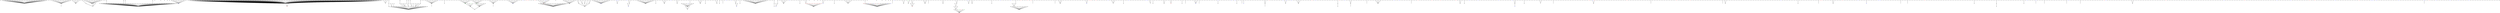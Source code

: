 digraph Azureus2_402 {
node [fontname=Helvetica, shape=point, color=grey, fontcolor=grey]

org_gudy_azureus2_ui_swt_Tab [label="org_gudy_azureus2_ui_swt_Tab", color="black", fontcolor="black" ]

org_gudy_azureus2_ui_swt_pluginsinstaller_IPWListPanel [label="org_gudy_azureus2_ui_swt_pluginsinstaller_IPWListPanel", color="black", fontcolor="black" ]
	org_gudy_azureus2_ui_swt_pluginsinstaller_IPWListPanel -> org_gudy_azureus2_ui_swt_wizard_AbstractWizardPanel [arrowhead=none]

org_bouncycastle_crypto_params_RC5Parameters [label="org_bouncycastle_crypto_params_RC5Parameters", color="black", fontcolor="black" ]

org_bouncycastle_util_encoders_BufferedDecoder [label="org_bouncycastle_util_encoders_BufferedDecoder", color="black", fontcolor="black" ]

org_bouncycastle_jce_provider_JDKMessageDigest_RIPEMD160 [label="org_bouncycastle_jce_provider_JDKMessageDigest_RIPEMD160", color="black", fontcolor="black" ]
	org_bouncycastle_jce_provider_JDKMessageDigest_RIPEMD160 -> org_bouncycastle_jce_provider_JDKMessageDigest [arrowhead=none]

org_bouncycastle_crypto_params_ElGamalKeyGenerationParameters [label="org_bouncycastle_crypto_params_ElGamalKeyGenerationParameters", color="black", fontcolor="black" ]
	org_bouncycastle_crypto_params_ElGamalKeyGenerationParameters -> org_bouncycastle_crypto_KeyGenerationParameters [arrowhead=none]

org_gudy_azureus2_core3_tracker_util_impl_TRTrackerUtilsImpl [label="org_gudy_azureus2_core3_tracker_util_impl_TRTrackerUtilsImpl", color="black", fontcolor="black" ]

org_bouncycastle_crypto_DataLengthException [label="org_bouncycastle_crypto_DataLengthException", color="black", fontcolor="black" ]
	org_bouncycastle_crypto_DataLengthException -> org_bouncycastle_crypto_RuntimeCryptoException [arrowhead=none]

org_bouncycastle_asn1_x509_AttCertIssuer [label="org_bouncycastle_asn1_x509_AttCertIssuer", color="black", fontcolor="black" ]

com_aelitis_azureus_core_dht_transport_udp_impl_DHTTransportUDPImpl_transferQueue [label="com_aelitis_azureus_core_dht_transport_udp_impl_DHTTransportUDPImpl_transferQueue", color="black", fontcolor="black" ]

org_gudy_azureus2_core3_tracker_host_TRHostException [label="org_gudy_azureus2_core3_tracker_host_TRHostException", color="black", fontcolor="black" ]
	org_gudy_azureus2_core3_tracker_host_TRHostException -> java_lang_Exception [arrowhead=none]

com_aelitis_azureus_core_networkmanager_impl_ProxyLoginHandler [label="com_aelitis_azureus_core_networkmanager_impl_ProxyLoginHandler", color="black", fontcolor="black" ]

com_aelitis_azureus_core_dht_vivaldi_maths_impl_VivaldiPositionImpl [label="com_aelitis_azureus_core_dht_vivaldi_maths_impl_VivaldiPositionImpl", color="black", fontcolor="black" ]

org_bouncycastle_asn1_pkcs_Attribute [label="org_bouncycastle_asn1_pkcs_Attribute", color="black", fontcolor="black" ]

com_aelitis_azureus_core_peermanager_unchoker_UnchokerUtil [label="com_aelitis_azureus_core_peermanager_unchoker_UnchokerUtil", color="black", fontcolor="black" ]

com_aelitis_azureus_core_peermanager_piecepicker_EndGameModeChunk [label="com_aelitis_azureus_core_peermanager_piecepicker_EndGameModeChunk", color="black", fontcolor="black" ]

org_gudy_azureus2_pluginsimpl_local_utils_resourcedownloader_ResourceDownloaderAlternateImpl [label="org_gudy_azureus2_pluginsimpl_local_utils_resourcedownloader_ResourceDownloaderAlternateImpl", color="black", fontcolor="black" ]
	org_gudy_azureus2_pluginsimpl_local_utils_resourcedownloader_ResourceDownloaderAlternateImpl -> org_gudy_azureus2_pluginsimpl_local_utils_resourcedownloader_ResourceDownloaderBaseImpl [arrowhead=none]

org_gudy_azureus2_core3_torrentdownloader_TorrentDownloaderException [label="org_gudy_azureus2_core3_torrentdownloader_TorrentDownloaderException", color="black", fontcolor="black" ]
	org_gudy_azureus2_core3_torrentdownloader_TorrentDownloaderException -> java_lang_Exception [arrowhead=none]

org_gudy_azureus2_ui_swt_views_configsections_ConfigSectionTracker [label="org_gudy_azureus2_ui_swt_views_configsections_ConfigSectionTracker", color="black", fontcolor="black" ]

org_gudy_azureus2_pluginsimpl_remote_rpexceptions_RPMethodAccessDeniedException [label="org_gudy_azureus2_pluginsimpl_remote_rpexceptions_RPMethodAccessDeniedException", color="black", fontcolor="black" ]
	org_gudy_azureus2_pluginsimpl_remote_rpexceptions_RPMethodAccessDeniedException -> org_gudy_azureus2_pluginsimpl_remote_RPException [arrowhead=none]

org_gudy_azureus2_ui_swt_views_tableitems_mytorrents_NameItem [label="org_gudy_azureus2_ui_swt_views_tableitems_mytorrents_NameItem", color="black", fontcolor="black" ]
	org_gudy_azureus2_ui_swt_views_tableitems_mytorrents_NameItem -> org_gudy_azureus2_ui_swt_views_table_utils_CoreTableColumn [arrowhead=none]

org_gudy_azureus2_ui_swt_test_Win32TransferTypes [label="org_gudy_azureus2_ui_swt_test_Win32TransferTypes", color="black", fontcolor="black" ]
	org_gudy_azureus2_ui_swt_test_Win32TransferTypes -> org_eclipse_swt_dnd_ByteArrayTransfer [arrowhead=none]

org_bouncycastle_asn1_BERNull [label="org_bouncycastle_asn1_BERNull", color="black", fontcolor="black" ]
	org_bouncycastle_asn1_BERNull -> org_bouncycastle_asn1_DERNull [arrowhead=none]

org_gudy_azureus2_ui_swt_config_generic_GenericBooleanParameter [label="org_gudy_azureus2_ui_swt_config_generic_GenericBooleanParameter", color="black", fontcolor="black" ]

com_aelitis_azureus_core_peermanager_piecepicker_impl_PiecePickerImpl_DiskManagerListenerImpl [label="com_aelitis_azureus_core_peermanager_piecepicker_impl_PiecePickerImpl_DiskManagerListenerImpl", color="black", fontcolor="black" ]

org_bouncycastle_jce_provider_JDKAlgorithmParameterGenerator_RC2 [label="org_bouncycastle_jce_provider_JDKAlgorithmParameterGenerator_RC2", color="black", fontcolor="black" ]
	org_bouncycastle_jce_provider_JDKAlgorithmParameterGenerator_RC2 -> org_bouncycastle_jce_provider_JDKAlgorithmParameterGenerator [arrowhead=none]

com_aelitis_azureus_core_dht_nat_impl_DHTNATPuncherImpl [label="com_aelitis_azureus_core_dht_nat_impl_DHTNATPuncherImpl", color="blue", fontcolor="blue" ]

org_bouncycastle_asn1_x509_IssuerSerial [label="org_bouncycastle_asn1_x509_IssuerSerial", color="black", fontcolor="black" ]

org_gudy_azureus2_core3_disk_impl_access_impl_Test [label="org_gudy_azureus2_core3_disk_impl_access_impl_Test", color="black", fontcolor="black" ]

org_bouncycastle_jce_X509Principal [label="org_bouncycastle_jce_X509Principal", color="black", fontcolor="black" ]
	org_bouncycastle_jce_X509Principal -> org_bouncycastle_asn1_x509_X509Name [arrowhead=none]

org_bouncycastle_crypto_params_ECDomainParameters [label="org_bouncycastle_crypto_params_ECDomainParameters", color="black", fontcolor="black" ]

org_bouncycastle_asn1_BERConstructedOctetString [label="org_bouncycastle_asn1_BERConstructedOctetString", color="black", fontcolor="black" ]
	org_bouncycastle_asn1_BERConstructedOctetString -> org_bouncycastle_asn1_DEROctetString [arrowhead=none]

org_gudy_azureus2_ui_swt_views_tableitems_mytorrents_OldMyTorrentsPluginItem_Cell [label="org_gudy_azureus2_ui_swt_views_tableitems_mytorrents_OldMyTorrentsPluginItem_Cell", color="black", fontcolor="black" ]

org_bouncycastle_jce_X509V2CRLGenerator [label="org_bouncycastle_jce_X509V2CRLGenerator", color="black", fontcolor="black" ]

org_gudy_azureus2_ui_swt_TextViewerWindow [label="org_gudy_azureus2_ui_swt_TextViewerWindow", color="black", fontcolor="black" ]

com_aelitis_azureus_core_networkmanager_impl_TCPTransportHelper [label="com_aelitis_azureus_core_networkmanager_impl_TCPTransportHelper", color="black", fontcolor="black" ]

org_gudy_azureus2_ui_swt_views_tableitems_mytracker_ScrapeCountItem [label="org_gudy_azureus2_ui_swt_views_tableitems_mytracker_ScrapeCountItem", color="black", fontcolor="black" ]
	org_gudy_azureus2_ui_swt_views_tableitems_mytracker_ScrapeCountItem -> org_gudy_azureus2_ui_swt_views_table_utils_CoreTableColumn [arrowhead=none]

com_aelitis_azureus_core_networkmanager_impl_VirtualNonBlockingServerChannelSelector [label="com_aelitis_azureus_core_networkmanager_impl_VirtualNonBlockingServerChannelSelector", color="black", fontcolor="black" ]

org_gudy_azureus2_ui_swt_views_stats_VivaldiPanel [label="org_gudy_azureus2_ui_swt_views_stats_VivaldiPanel", color="black", fontcolor="black" ]

com_aelitis_azureus_plugins_dht_impl_DHTPluginValueImpl [label="com_aelitis_azureus_plugins_dht_impl_DHTPluginValueImpl", color="black", fontcolor="black" ]

org_gudy_azureus2_core3_tracker_protocol_udp_PRUDPPacketReplyConnect [label="org_gudy_azureus2_core3_tracker_protocol_udp_PRUDPPacketReplyConnect", color="black", fontcolor="black" ]
	org_gudy_azureus2_core3_tracker_protocol_udp_PRUDPPacketReplyConnect -> com_aelitis_net_udp_uc_PRUDPPacketReply [arrowhead=none]

org_bouncycastle_asn1_x509_X509Extension [label="org_bouncycastle_asn1_x509_X509Extension", color="black", fontcolor="black" ]

org_gudy_azureus2_core3_util_RandomUtils [label="org_gudy_azureus2_core3_util_RandomUtils", color="black", fontcolor="black" ]

org_gudy_azureus2_ui_swt_auth_CertificateCreatorWindow [label="org_gudy_azureus2_ui_swt_auth_CertificateCreatorWindow", color="black", fontcolor="black" ]

org_bouncycastle_jce_provider_JDKDigestSignature_SHA1WithRSAEncryption [label="org_bouncycastle_jce_provider_JDKDigestSignature_SHA1WithRSAEncryption", color="black", fontcolor="black" ]
	org_bouncycastle_jce_provider_JDKDigestSignature_SHA1WithRSAEncryption -> org_bouncycastle_jce_provider_JDKDigestSignature [arrowhead=none]

org_bouncycastle_asn1_DERIA5String [label="org_bouncycastle_asn1_DERIA5String", color="black", fontcolor="black" ]
	org_bouncycastle_asn1_DERIA5String -> org_bouncycastle_asn1_DERObject [arrowhead=none]

org_gudy_azureus2_ui_swt_donations_DonationWindow2 [label="org_gudy_azureus2_ui_swt_donations_DonationWindow2", color="black", fontcolor="black" ]

org_gudy_azureus2_ui_swt_views_TableView_ColumnSelectionListener [label="org_gudy_azureus2_ui_swt_views_TableView_ColumnSelectionListener", color="black", fontcolor="black" ]

org_bouncycastle_asn1_x509_CRLReason [label="org_bouncycastle_asn1_x509_CRLReason", color="black", fontcolor="black" ]
	org_bouncycastle_asn1_x509_CRLReason -> org_bouncycastle_asn1_DEREnumerated [arrowhead=none]

org_gudy_azureus2_core3_util_DirectByteBufferPool [label="org_gudy_azureus2_core3_util_DirectByteBufferPool", color="black", fontcolor="black" ]

org_gudy_azureus2_ui_swt_OpenTorrentWindow_TorrentFileInfo [label="org_gudy_azureus2_ui_swt_OpenTorrentWindow_TorrentFileInfo", color="black", fontcolor="black" ]

org_gudy_azureus2_core3_util_ConcurrentHasherRequest [label="org_gudy_azureus2_core3_util_ConcurrentHasherRequest", color="black", fontcolor="black" ]

org_bouncycastle_jce_provider_JDKMessageDigest_Tiger [label="org_bouncycastle_jce_provider_JDKMessageDigest_Tiger", color="black", fontcolor="black" ]
	org_bouncycastle_jce_provider_JDKMessageDigest_Tiger -> org_bouncycastle_jce_provider_JDKMessageDigest [arrowhead=none]

org_gudy_azureus2_ui_swt_exporttorrent_wizard_ExportTorrentWizard [label="org_gudy_azureus2_ui_swt_exporttorrent_wizard_ExportTorrentWizard", color="black", fontcolor="black" ]
	org_gudy_azureus2_ui_swt_exporttorrent_wizard_ExportTorrentWizard -> org_gudy_azureus2_ui_swt_wizard_Wizard [arrowhead=none]

com_aelitis_azureus_core_clientmessageservice_impl_ClientConnection [label="com_aelitis_azureus_core_clientmessageservice_impl_ClientConnection", color="black", fontcolor="black" ]

org_gudy_azureus2_ui_swt_maketorrent_ModePanel [label="org_gudy_azureus2_ui_swt_maketorrent_ModePanel", color="black", fontcolor="black" ]
	org_gudy_azureus2_ui_swt_maketorrent_ModePanel -> org_gudy_azureus2_ui_swt_wizard_AbstractWizardPanel [arrowhead=none]

com_aelitis_azureus_core_dht_transport_udp_impl_DHTUDPPacketHelper [label="com_aelitis_azureus_core_dht_transport_udp_impl_DHTUDPPacketHelper", color="black", fontcolor="black" ]

org_gudy_azureus2_core3_tracker_client_impl_bt_TrackerStatus [label="org_gudy_azureus2_core3_tracker_client_impl_bt_TrackerStatus", color="blue", fontcolor="blue" ]

org_gudy_azureus2_core3_peer_util_PeerIdentityManager_PeerIdentity [label="org_gudy_azureus2_core3_peer_util_PeerIdentityManager_PeerIdentity", color="black", fontcolor="black" ]

com_aelitis_azureus_plugins_dht_impl_DHTPluginStorageManager [label="com_aelitis_azureus_plugins_dht_impl_DHTPluginStorageManager", color="red", fontcolor="red" ]

org_gudy_azureus2_core3_tracker_host_impl_TRHostImpl [label="org_gudy_azureus2_core3_tracker_host_impl_TRHostImpl", color="red", fontcolor="red" ]

org_bouncycastle_asn1_x509_CertificateList [label="org_bouncycastle_asn1_x509_CertificateList", color="black", fontcolor="black" ]

org_bouncycastle_crypto_params_ParametersWithRandom [label="org_bouncycastle_crypto_params_ParametersWithRandom", color="black", fontcolor="black" ]

org_bouncycastle_asn1_DERPrintableString [label="org_bouncycastle_asn1_DERPrintableString", color="black", fontcolor="black" ]
	org_bouncycastle_asn1_DERPrintableString -> org_bouncycastle_asn1_DERObject [arrowhead=none]

com_aelitis_azureus_core_diskmanager_cache_CacheFileManagerFactory [label="com_aelitis_azureus_core_diskmanager_cache_CacheFileManagerFactory", color="black", fontcolor="black" ]

org_gudy_azureus2_pluginsimpl_local_sharing_ShareManagerImpl [label="org_gudy_azureus2_pluginsimpl_local_sharing_ShareManagerImpl", color="red", fontcolor="red" ]

com_aelitis_azureus_core_peermanager_messaging_azureus_AZMessageDecoder [label="com_aelitis_azureus_core_peermanager_messaging_azureus_AZMessageDecoder", color="black", fontcolor="black" ]

org_gudy_azureus2_ui_swt_views_peer_PeerInfoView [label="org_gudy_azureus2_ui_swt_views_peer_PeerInfoView", color="black", fontcolor="black" ]
	org_gudy_azureus2_ui_swt_views_peer_PeerInfoView -> org_gudy_azureus2_ui_swt_views_AbstractIView [arrowhead=none]

org_gudy_azureus2_plugins_PluginLauncher [label="org_gudy_azureus2_plugins_PluginLauncher", color="black", fontcolor="black" ]

com_aelitis_azureus_core_dht_transport_udp_impl_DHTUDPPacketRequestFindNode [label="com_aelitis_azureus_core_dht_transport_udp_impl_DHTUDPPacketRequestFindNode", color="black", fontcolor="black" ]
	com_aelitis_azureus_core_dht_transport_udp_impl_DHTUDPPacketRequestFindNode -> com_aelitis_azureus_core_dht_transport_udp_impl_DHTUDPPacketRequest [arrowhead=none]

org_bouncycastle_crypto_digests_GeneralDigest [label="org_bouncycastle_crypto_digests_GeneralDigest", color="black", fontcolor="black" ]

org_bouncycastle_crypto_params_DHPrivateKeyParameters [label="org_bouncycastle_crypto_params_DHPrivateKeyParameters", color="black", fontcolor="black" ]
	org_bouncycastle_crypto_params_DHPrivateKeyParameters -> org_bouncycastle_crypto_params_DHKeyParameters [arrowhead=none]

org_gudy_azureus2_pluginsimpl_local_ui_config_StringParameterImpl [label="org_gudy_azureus2_pluginsimpl_local_ui_config_StringParameterImpl", color="black", fontcolor="black" ]
	org_gudy_azureus2_pluginsimpl_local_ui_config_StringParameterImpl -> org_gudy_azureus2_pluginsimpl_local_ui_config_ParameterImpl [arrowhead=none]

org_gudy_azureus2_core3_ipfilter_impl_IPAddressRangeManager_entry [label="org_gudy_azureus2_core3_ipfilter_impl_IPAddressRangeManager_entry", color="black", fontcolor="black" ]

org_gudy_azureus2_pluginsimpl_local_tracker_TrackerWebPageRequestImpl [label="org_gudy_azureus2_pluginsimpl_local_tracker_TrackerWebPageRequestImpl", color="black", fontcolor="black" ]

org_gudy_azureus2_core3_util_test_Md5AlgorithmHelper [label="org_gudy_azureus2_core3_util_test_Md5AlgorithmHelper", color="black", fontcolor="black" ]

com_aelitis_azureus_core_peermanager_piecepicker_priority_impl_PriorityShapeImpl [label="com_aelitis_azureus_core_peermanager_piecepicker_priority_impl_PriorityShapeImpl", color="black", fontcolor="black" ]

org_gudy_azureus2_core3_category_impl_CategoryImpl [label="org_gudy_azureus2_core3_category_impl_CategoryImpl", color="black", fontcolor="black" ]

org_gudy_azureus2_core3_util_jar_AEJarSigner [label="org_gudy_azureus2_core3_util_jar_AEJarSigner", color="black", fontcolor="black" ]

org_gudy_azureus2_core3_util_jar_Test [label="org_gudy_azureus2_core3_util_jar_Test", color="black", fontcolor="black" ]

org_gudy_azureus2_core3_tracker_client_impl_TRTrackerScraperImpl [label="org_gudy_azureus2_core3_tracker_client_impl_TRTrackerScraperImpl", color="black", fontcolor="black" ]

com_aelitis_azureus_core_AzureusCoreException [label="com_aelitis_azureus_core_AzureusCoreException", color="black", fontcolor="black" ]
	com_aelitis_azureus_core_AzureusCoreException -> java_lang_RuntimeException [arrowhead=none]

org_gudy_azureus2_pluginsimpl_local_ui_config_StringListParameterImpl [label="org_gudy_azureus2_pluginsimpl_local_ui_config_StringListParameterImpl", color="black", fontcolor="black" ]
	org_gudy_azureus2_pluginsimpl_local_ui_config_StringListParameterImpl -> org_gudy_azureus2_pluginsimpl_local_ui_config_ParameterImpl [arrowhead=none]

org_gudy_azureus2_core3_peer_impl_PEPeerStatsImpl [label="org_gudy_azureus2_core3_peer_impl_PEPeerStatsImpl", color="blue", fontcolor="blue" ]

org_gudy_azureus2_ui_swt_views_tableitems_peers_UniquePieceItem [label="org_gudy_azureus2_ui_swt_views_tableitems_peers_UniquePieceItem", color="black", fontcolor="black" ]
	org_gudy_azureus2_ui_swt_views_tableitems_peers_UniquePieceItem -> org_gudy_azureus2_ui_swt_views_table_utils_CoreTableColumn [arrowhead=none]

com_aelitis_azureus_core_dht_transport_udp_impl_DHTUDPPacketRequest [label="com_aelitis_azureus_core_dht_transport_udp_impl_DHTUDPPacketRequest", color="green", fontcolor="green" ]
	com_aelitis_azureus_core_dht_transport_udp_impl_DHTUDPPacketRequest -> com_aelitis_net_udp_uc_PRUDPPacketRequest [arrowhead=none]

org_gudy_azureus2_pluginsimpl_local_sharing_ShareResourceImpl [label="org_gudy_azureus2_pluginsimpl_local_sharing_ShareResourceImpl", color="blue", fontcolor="blue" ]

org_bouncycastle_crypto_generators_KDF2BytesGenerator [label="org_bouncycastle_crypto_generators_KDF2BytesGenerator", color="black", fontcolor="black" ]

com_aelitis_azureus_plugins_extseed_impl_getright_ExternalSeedReaderFactoryGetRight [label="com_aelitis_azureus_plugins_extseed_impl_getright_ExternalSeedReaderFactoryGetRight", color="black", fontcolor="black" ]

org_gudy_azureus2_core3_peer_impl_PEPeerControlFactory [label="org_gudy_azureus2_core3_peer_impl_PEPeerControlFactory", color="black", fontcolor="black" ]

org_gudy_azureus2_ui_swt_config_LinkParameter [label="org_gudy_azureus2_ui_swt_config_LinkParameter", color="black", fontcolor="black" ]
	org_gudy_azureus2_ui_swt_config_LinkParameter -> org_gudy_azureus2_ui_swt_config_Parameter [arrowhead=none]

com_aelitis_azureus_core_dht_control_impl_DHTControlImpl_DHTOperationListenerDemuxer [label="com_aelitis_azureus_core_dht_control_impl_DHTControlImpl_DHTOperationListenerDemuxer", color="black", fontcolor="black" ]

com_aelitis_azureus_core_dht_router_DHTRouterFactory [label="com_aelitis_azureus_core_dht_router_DHTRouterFactory", color="black", fontcolor="black" ]

org_gudy_azureus2_ui_swt_components_graphics_PieUtils [label="org_gudy_azureus2_ui_swt_components_graphics_PieUtils", color="black", fontcolor="black" ]

org_gudy_azureus2_pluginsimpl_local_ddb_DDBaseImpl_dbEvent [label="org_gudy_azureus2_pluginsimpl_local_ddb_DDBaseImpl_dbEvent", color="black", fontcolor="black" ]

org_gudy_azureus2_core3_xml_util_XUXmlWriter [label="org_gudy_azureus2_core3_xml_util_XUXmlWriter", color="black", fontcolor="black" ]

org_gudy_azureus2_core3_util_BEncoder [label="org_gudy_azureus2_core3_util_BEncoder", color="black", fontcolor="black" ]

com_aelitis_azureus_core_networkmanager_impl_VirtualChannelSelectorImpl [label="com_aelitis_azureus_core_networkmanager_impl_VirtualChannelSelectorImpl", color="black", fontcolor="black" ]

com_aelitis_azureus_core_dht_control_impl_DHTControlStatsImpl [label="com_aelitis_azureus_core_dht_control_impl_DHTControlStatsImpl", color="blue", fontcolor="blue" ]

org_bouncycastle_jce_spec_ElGamalParameterSpec [label="org_bouncycastle_jce_spec_ElGamalParameterSpec", color="black", fontcolor="black" ]

org_gudy_azureus2_core3_logging_LogEvent [label="org_gudy_azureus2_core3_logging_LogEvent", color="black", fontcolor="black" ]

org_gudy_azureus2_platform_macosx_access_cocoa_CocoaJavaBridge [label="org_gudy_azureus2_platform_macosx_access_cocoa_CocoaJavaBridge", color="black", fontcolor="black" ]
	org_gudy_azureus2_platform_macosx_access_cocoa_CocoaJavaBridge -> org_gudy_azureus2_platform_macosx_NativeInvocationBridge [arrowhead=none]

org_gudy_azureus2_core3_tracker_server_TRTrackerServerFactory [label="org_gudy_azureus2_core3_tracker_server_TRTrackerServerFactory", color="black", fontcolor="black" ]

org_gudy_azureus2_ui_swt_Alerts [label="org_gudy_azureus2_ui_swt_Alerts", color="black", fontcolor="black" ]

org_gudy_azureus2_ui_swt_views_tableitems_mytracker_NameItem [label="org_gudy_azureus2_ui_swt_views_tableitems_mytracker_NameItem", color="black", fontcolor="black" ]
	org_gudy_azureus2_ui_swt_views_tableitems_mytracker_NameItem -> org_gudy_azureus2_ui_swt_views_table_utils_CoreTableColumn [arrowhead=none]

org_gudy_azureus2_ui_swt_views_tableitems_mytorrents_HealthItem_Cell [label="org_gudy_azureus2_ui_swt_views_tableitems_mytorrents_HealthItem_Cell", color="black", fontcolor="black" ]

org_gudy_azureus2_ui_swt_FileDownloadWindow [label="org_gudy_azureus2_ui_swt_FileDownloadWindow", color="black", fontcolor="black" ]

org_gudy_azureus2_ui_swt_OpenTorrentWindow_TorrentInfo [label="org_gudy_azureus2_ui_swt_OpenTorrentWindow_TorrentInfo", color="black", fontcolor="black" ]

org_bouncycastle_crypto_params_ECPrivateKeyParameters [label="org_bouncycastle_crypto_params_ECPrivateKeyParameters", color="black", fontcolor="black" ]
	org_bouncycastle_crypto_params_ECPrivateKeyParameters -> org_bouncycastle_crypto_params_ECKeyParameters [arrowhead=none]

org_gudy_azureus2_pluginsimpl_remote_RPException [label="org_gudy_azureus2_pluginsimpl_remote_RPException", color="black", fontcolor="black" ]
	org_gudy_azureus2_pluginsimpl_remote_RPException -> java_lang_RuntimeException [arrowhead=none]

org_gudy_azureus2_core3_tracker_client_impl_bt_TrackerChecker [label="org_gudy_azureus2_core3_tracker_client_impl_bt_TrackerChecker", color="black", fontcolor="black" ]

org_gudy_azureus2_ui_swt_views_stats_StatsView_UpdateThread [label="org_gudy_azureus2_ui_swt_views_stats_StatsView_UpdateThread", color="black", fontcolor="black" ]
	org_gudy_azureus2_ui_swt_views_stats_StatsView_UpdateThread -> java_lang_Thread [arrowhead=none]

org_gudy_azureus2_ui_swt_views_tableitems_pieces_AvailabilityItem [label="org_gudy_azureus2_ui_swt_views_tableitems_pieces_AvailabilityItem", color="black", fontcolor="black" ]
	org_gudy_azureus2_ui_swt_views_tableitems_pieces_AvailabilityItem -> org_gudy_azureus2_ui_swt_views_table_utils_CoreTableColumn [arrowhead=none]

com_aelitis_azureus_core_peermanager_download_session_impl_AZTorrentSession [label="com_aelitis_azureus_core_peermanager_download_session_impl_AZTorrentSession", color="black", fontcolor="black" ]

org_gudy_azureus2_pluginsimpl_local_update_UpdateManagerImpl [label="org_gudy_azureus2_pluginsimpl_local_update_UpdateManagerImpl", color="black", fontcolor="black" ]

org_gudy_azureus2_ui_swt_views_configsections_ConfigSectionInterfaceLanguage [label="org_gudy_azureus2_ui_swt_views_configsections_ConfigSectionInterfaceLanguage", color="black", fontcolor="black" ]

org_gudy_azureus2_pluginsimpl_remote_RPRequest [label="org_gudy_azureus2_pluginsimpl_remote_RPRequest", color="black", fontcolor="black" ]

org_gudy_azureus2_pluginsimpl_local_ui_components_UIProgressBarImpl [label="org_gudy_azureus2_pluginsimpl_local_ui_components_UIProgressBarImpl", color="black", fontcolor="black" ]
	org_gudy_azureus2_pluginsimpl_local_ui_components_UIProgressBarImpl -> org_gudy_azureus2_pluginsimpl_local_ui_components_UIComponentImpl [arrowhead=none]

org_gudy_azureus2_core3_torrent_TOTorrentException [label="org_gudy_azureus2_core3_torrent_TOTorrentException", color="black", fontcolor="black" ]
	org_gudy_azureus2_core3_torrent_TOTorrentException -> java_lang_Exception [arrowhead=none]

org_gudy_azureus2_ui_swt_views_tableitems_mytorrents_DownSpeedItem [label="org_gudy_azureus2_ui_swt_views_tableitems_mytorrents_DownSpeedItem", color="black", fontcolor="black" ]
	org_gudy_azureus2_ui_swt_views_tableitems_mytorrents_DownSpeedItem -> org_gudy_azureus2_ui_swt_views_table_utils_CoreTableColumn [arrowhead=none]

org_gudy_azureus2_update_UpdateJarPatcher [label="org_gudy_azureus2_update_UpdateJarPatcher", color="black", fontcolor="black" ]

org_gudy_azureus2_ui_swt_views_tableitems_peers_EncryptionItem [label="org_gudy_azureus2_ui_swt_views_tableitems_peers_EncryptionItem", color="black", fontcolor="black" ]
	org_gudy_azureus2_ui_swt_views_tableitems_peers_EncryptionItem -> org_gudy_azureus2_ui_swt_views_table_utils_CoreTableColumn [arrowhead=none]

org_gudy_azureus2_ui_swt_mainwindow_SWTThreadAlreadyInstanciatedException [label="org_gudy_azureus2_ui_swt_mainwindow_SWTThreadAlreadyInstanciatedException", color="black", fontcolor="black" ]
	org_gudy_azureus2_ui_swt_mainwindow_SWTThreadAlreadyInstanciatedException -> java_lang_Exception [arrowhead=none]

org_gudy_azureus2_ui_swt_views_GeneralView [label="org_gudy_azureus2_ui_swt_views_GeneralView", color="black", fontcolor="black" ]
	org_gudy_azureus2_ui_swt_views_GeneralView -> org_gudy_azureus2_ui_swt_views_AbstractIView [arrowhead=none]

org_bouncycastle_jce_provider_JDKMessageDigest_SHA1 [label="org_bouncycastle_jce_provider_JDKMessageDigest_SHA1", color="black", fontcolor="black" ]
	org_bouncycastle_jce_provider_JDKMessageDigest_SHA1 -> org_bouncycastle_jce_provider_JDKMessageDigest [arrowhead=none]

org_bouncycastle_asn1_pkcs_CertificationRequest [label="org_bouncycastle_asn1_pkcs_CertificationRequest", color="black", fontcolor="black" ]

com_aelitis_azureus_core_peermanager_messaging_bittorrent_BTCancel [label="com_aelitis_azureus_core_peermanager_messaging_bittorrent_BTCancel", color="black", fontcolor="black" ]

org_bouncycastle_asn1_DERNumericString [label="org_bouncycastle_asn1_DERNumericString", color="black", fontcolor="black" ]
	org_bouncycastle_asn1_DERNumericString -> org_bouncycastle_asn1_DERObject [arrowhead=none]

com_aelitis_azureus_core_dht_control_impl_DHTControlImpl_controlActivity [label="com_aelitis_azureus_core_dht_control_impl_DHTControlImpl_controlActivity", color="black", fontcolor="black" ]

org_gudy_azureus2_ui_swt_components_Legend [label="org_gudy_azureus2_ui_swt_components_Legend", color="black", fontcolor="black" ]

org_gudy_azureus2_plugins_sharing_ShareResourceDeletionVetoException [label="org_gudy_azureus2_plugins_sharing_ShareResourceDeletionVetoException", color="black", fontcolor="black" ]
	org_gudy_azureus2_plugins_sharing_ShareResourceDeletionVetoException -> org_gudy_azureus2_plugins_sharing_ShareException [arrowhead=none]

org_gudy_azureus2_plugins_utils_resourceuploader_ResourceUploaderException [label="org_gudy_azureus2_plugins_utils_resourceuploader_ResourceUploaderException", color="black", fontcolor="black" ]
	org_gudy_azureus2_plugins_utils_resourceuploader_ResourceUploaderException -> java_lang_Exception [arrowhead=none]

org_bouncycastle_asn1_DERBoolean [label="org_bouncycastle_asn1_DERBoolean", color="black", fontcolor="black" ]
	org_bouncycastle_asn1_DERBoolean -> org_bouncycastle_asn1_DERObject [arrowhead=none]

org_bouncycastle_jce_provider_JCERSAPublicKey [label="org_bouncycastle_jce_provider_JCERSAPublicKey", color="black", fontcolor="black" ]

org_gudy_azureus2_core3_tracker_util_TRTrackerUtils [label="org_gudy_azureus2_core3_tracker_util_TRTrackerUtils", color="black", fontcolor="black" ]

org_bouncycastle_jce_spec_ElGamalKeySpec [label="org_bouncycastle_jce_spec_ElGamalKeySpec", color="black", fontcolor="black" ]

org_gudy_azureus2_core3_stats_transfer_impl_OverallStatsImpl [label="org_gudy_azureus2_core3_stats_transfer_impl_OverallStatsImpl", color="black", fontcolor="black" ]
	org_gudy_azureus2_core3_stats_transfer_impl_OverallStatsImpl -> org_gudy_azureus2_core3_global_impl_GlobalManagerAdpater [arrowhead=none]

org_bouncycastle_crypto_modes_OpenPGPCFBBlockCipher [label="org_bouncycastle_crypto_modes_OpenPGPCFBBlockCipher", color="black", fontcolor="black" ]

org_gudy_azureus2_pluginsimpl_local_PluginInterfaceImpl_propertyWrapper [label="org_gudy_azureus2_pluginsimpl_local_PluginInterfaceImpl_propertyWrapper", color="black", fontcolor="black" ]
	org_gudy_azureus2_pluginsimpl_local_PluginInterfaceImpl_propertyWrapper -> java_util_Properties [arrowhead=none]

org_gudy_azureus2_core3_torrent_TOTorrentFactory [label="org_gudy_azureus2_core3_torrent_TOTorrentFactory", color="black", fontcolor="black" ]

org_gudy_azureus2_pluginsimpl_local_ddb_DDBaseImpl [label="org_gudy_azureus2_pluginsimpl_local_ddb_DDBaseImpl", color="blue", fontcolor="blue" ]

org_bouncycastle_asn1_pkcs_AuthenticatedSafe [label="org_bouncycastle_asn1_pkcs_AuthenticatedSafe", color="black", fontcolor="black" ]

org_gudy_azureus2_pluginsimpl_local_ui_SWT_SWTManagerImpl_PluginViewWrapper [label="org_gudy_azureus2_pluginsimpl_local_ui_SWT_SWTManagerImpl_PluginViewWrapper", color="black", fontcolor="black" ]
	org_gudy_azureus2_pluginsimpl_local_ui_SWT_SWTManagerImpl_PluginViewWrapper -> org_gudy_azureus2_plugins_PluginView [arrowhead=none]

org_bouncycastle_jce_provider_JDKMessageDigest_SHA384 [label="org_bouncycastle_jce_provider_JDKMessageDigest_SHA384", color="black", fontcolor="black" ]
	org_bouncycastle_jce_provider_JDKMessageDigest_SHA384 -> org_bouncycastle_jce_provider_JDKMessageDigest [arrowhead=none]

com_aelitis_azureus_core_diskmanager_file_FMFileManagerFactory [label="com_aelitis_azureus_core_diskmanager_file_FMFileManagerFactory", color="black", fontcolor="black" ]

org_gudy_azureus2_pluginsimpl_local_ui_tables_TableManagerImpl_TableColumnDelegate [label="org_gudy_azureus2_pluginsimpl_local_ui_tables_TableManagerImpl_TableColumnDelegate", color="blue", fontcolor="blue" ]

org_gudy_azureus2_ui_swt_config_RadioParameter [label="org_gudy_azureus2_ui_swt_config_RadioParameter", color="black", fontcolor="black" ]
	org_gudy_azureus2_ui_swt_config_RadioParameter -> org_gudy_azureus2_ui_swt_config_Parameter [arrowhead=none]

org_gudy_azureus2_ui_swt_views_MyTrackerView [label="org_gudy_azureus2_ui_swt_views_MyTrackerView", color="black", fontcolor="black" ]
	org_gudy_azureus2_ui_swt_views_MyTrackerView -> org_gudy_azureus2_ui_swt_views_TableView [arrowhead=none]

org_gudy_azureus2_pluginsimpl_local_ui_components_UITextFieldImpl [label="org_gudy_azureus2_pluginsimpl_local_ui_components_UITextFieldImpl", color="black", fontcolor="black" ]
	org_gudy_azureus2_pluginsimpl_local_ui_components_UITextFieldImpl -> org_gudy_azureus2_pluginsimpl_local_ui_components_UIComponentImpl [arrowhead=none]

org_bouncycastle_util_encoders_HexTranslator [label="org_bouncycastle_util_encoders_HexTranslator", color="black", fontcolor="black" ]

org_gudy_azureus2_core3_ipchecker_extipchecker_impl_ExternalIPCheckerServiceDiscoveryVIP [label="org_gudy_azureus2_core3_ipchecker_extipchecker_impl_ExternalIPCheckerServiceDiscoveryVIP", color="black", fontcolor="black" ]
	org_gudy_azureus2_core3_ipchecker_extipchecker_impl_ExternalIPCheckerServiceDiscoveryVIP -> org_gudy_azureus2_core3_ipchecker_extipchecker_impl_ExternalIPCheckerServiceSimple [arrowhead=none]

org_gudy_azureus2_core3_torrent_impl_TOTorrentXMLDeserialiser [label="org_gudy_azureus2_core3_torrent_impl_TOTorrentXMLDeserialiser", color="black", fontcolor="black" ]

org_bouncycastle_jce_provider_JDKMessageDigest_SHA512 [label="org_bouncycastle_jce_provider_JDKMessageDigest_SHA512", color="black", fontcolor="black" ]
	org_bouncycastle_jce_provider_JDKMessageDigest_SHA512 -> org_bouncycastle_jce_provider_JDKMessageDigest [arrowhead=none]

org_bouncycastle_crypto_digests_SHA256Digest [label="org_bouncycastle_crypto_digests_SHA256Digest", color="black", fontcolor="black" ]
	org_bouncycastle_crypto_digests_SHA256Digest -> org_bouncycastle_crypto_digests_GeneralDigest [arrowhead=none]

org_gudy_azureus2_plugins_PluginManager [label="org_gudy_azureus2_plugins_PluginManager", color="black", fontcolor="black" ]

org_gudy_azureus2_ui_swt_views_tableitems_pieces_TypeItem [label="org_gudy_azureus2_ui_swt_views_tableitems_pieces_TypeItem", color="black", fontcolor="black" ]
	org_gudy_azureus2_ui_swt_views_tableitems_pieces_TypeItem -> org_gudy_azureus2_ui_swt_views_table_utils_CoreTableColumn [arrowhead=none]

org_gudy_azureus2_core3_torrent_impl_TOTorrentFileHasher [label="org_gudy_azureus2_core3_torrent_impl_TOTorrentFileHasher", color="black", fontcolor="black" ]

com_aelitis_azureus_core_proxy_socks_impl_AESocksProxyConnectionImpl_proxyStateV5Methods [label="com_aelitis_azureus_core_proxy_socks_impl_AESocksProxyConnectionImpl_proxyStateV5Methods", color="black", fontcolor="black" ]
	com_aelitis_azureus_core_proxy_socks_impl_AESocksProxyConnectionImpl_proxyStateV5Methods -> com_aelitis_azureus_core_proxy_socks_impl_AESocksProxyState [arrowhead=none]

com_aelitis_azureus_core_peermanager_messaging_advanced_ADVHandshake [label="com_aelitis_azureus_core_peermanager_messaging_advanced_ADVHandshake", color="black", fontcolor="black" ]

org_bouncycastle_crypto_encodings_OAEPEncoding [label="org_bouncycastle_crypto_encodings_OAEPEncoding", color="black", fontcolor="black" ]

org_gudy_azureus2_core3_stats_StatsWriterFactory [label="org_gudy_azureus2_core3_stats_StatsWriterFactory", color="black", fontcolor="black" ]

org_bouncycastle_crypto_CipherKeyGenerator [label="org_bouncycastle_crypto_CipherKeyGenerator", color="black", fontcolor="black" ]

org_bouncycastle_crypto_params_ElGamalPublicKeyParameters [label="org_bouncycastle_crypto_params_ElGamalPublicKeyParameters", color="black", fontcolor="black" ]
	org_bouncycastle_crypto_params_ElGamalPublicKeyParameters -> org_bouncycastle_crypto_params_ElGamalKeyParameters [arrowhead=none]

com_aelitis_azureus_core_diskmanager_file_impl_FMFileLimited [label="com_aelitis_azureus_core_diskmanager_file_impl_FMFileLimited", color="black", fontcolor="black" ]
	com_aelitis_azureus_core_diskmanager_file_impl_FMFileLimited -> com_aelitis_azureus_core_diskmanager_file_impl_FMFileImpl [arrowhead=none]

org_bouncycastle_crypto_engines_RC4Engine [label="org_bouncycastle_crypto_engines_RC4Engine", color="black", fontcolor="black" ]

org_gudy_azureus2_plugins_tracker_TrackerTorrentRemovalVetoException [label="org_gudy_azureus2_plugins_tracker_TrackerTorrentRemovalVetoException", color="black", fontcolor="black" ]
	org_gudy_azureus2_plugins_tracker_TrackerTorrentRemovalVetoException -> java_lang_Exception [arrowhead=none]

org_gudy_azureus2_pluginsimpl_local_messaging_MessageAdapter [label="org_gudy_azureus2_pluginsimpl_local_messaging_MessageAdapter", color="black", fontcolor="black" ]

com_aelitis_azureus_core_dht_transport_udp_impl_DHTUDPPacketRequestStats [label="com_aelitis_azureus_core_dht_transport_udp_impl_DHTUDPPacketRequestStats", color="black", fontcolor="black" ]
	com_aelitis_azureus_core_dht_transport_udp_impl_DHTUDPPacketRequestStats -> com_aelitis_azureus_core_dht_transport_udp_impl_DHTUDPPacketRequest [arrowhead=none]

com_aelitis_azureus_core_networkmanager_impl_MultiPeerUploader_PeerData [label="com_aelitis_azureus_core_networkmanager_impl_MultiPeerUploader_PeerData", color="black", fontcolor="black" ]

org_gudy_azureus2_ui_swt_views_tableitems_peers_UpRatioItem [label="org_gudy_azureus2_ui_swt_views_tableitems_peers_UpRatioItem", color="black", fontcolor="black" ]
	org_gudy_azureus2_ui_swt_views_tableitems_peers_UpRatioItem -> org_gudy_azureus2_ui_swt_views_table_utils_CoreTableColumn [arrowhead=none]

org_gudy_azureus2_core3_download_impl_DownloadManagerController_fileInfoFacade [label="org_gudy_azureus2_core3_download_impl_DownloadManagerController_fileInfoFacade", color="blue", fontcolor="blue" ]

org_bouncycastle_jce_provider_JDKAlgorithmParameterGenerator_CAST5 [label="org_bouncycastle_jce_provider_JDKAlgorithmParameterGenerator_CAST5", color="black", fontcolor="black" ]
	org_bouncycastle_jce_provider_JDKAlgorithmParameterGenerator_CAST5 -> org_bouncycastle_jce_provider_JDKAlgorithmParameterGenerator [arrowhead=none]

org_gudy_azureus2_pluginsimpl_local_ddb_DDBaseValueImpl [label="org_gudy_azureus2_pluginsimpl_local_ddb_DDBaseValueImpl", color="black", fontcolor="black" ]

org_bouncycastle_asn1_pkcs_DHParameter [label="org_bouncycastle_asn1_pkcs_DHParameter", color="black", fontcolor="black" ]

com_aelitis_azureus_core_clientmessageservice_impl_AEClientService [label="com_aelitis_azureus_core_clientmessageservice_impl_AEClientService", color="black", fontcolor="black" ]

org_bouncycastle_asn1_DERT61String [label="org_bouncycastle_asn1_DERT61String", color="black", fontcolor="black" ]
	org_bouncycastle_asn1_DERT61String -> org_bouncycastle_asn1_DERObject [arrowhead=none]

org_gudy_azureus2_ui_swing_UISwingImageRepository [label="org_gudy_azureus2_ui_swing_UISwingImageRepository", color="black", fontcolor="black" ]

org_gudy_azureus2_ui_swt_views_tableitems_peers_OldPeerPluginItem_Cell [label="org_gudy_azureus2_ui_swt_views_tableitems_peers_OldPeerPluginItem_Cell", color="black", fontcolor="black" ]

org_gudy_azureus2_ui_swt_views_tableitems_mytorrents_TrackerNextAccessItem [label="org_gudy_azureus2_ui_swt_views_tableitems_mytorrents_TrackerNextAccessItem", color="black", fontcolor="black" ]
	org_gudy_azureus2_ui_swt_views_tableitems_mytorrents_TrackerNextAccessItem -> org_gudy_azureus2_ui_swt_views_table_utils_CoreTableColumn [arrowhead=none]

org_gudy_azureus2_ui_swt_views_TableView_SelectedTableRowsListener [label="org_gudy_azureus2_ui_swt_views_TableView_SelectedTableRowsListener", color="black", fontcolor="black" ]
	org_gudy_azureus2_ui_swt_views_TableView_SelectedTableRowsListener -> org_gudy_azureus2_ui_swt_views_TableView_GroupTableRowRunner [arrowhead=none]

org_gudy_azureus2_ui_swt_pluginsuninstaller_UnInstallPluginWizard [label="org_gudy_azureus2_ui_swt_pluginsuninstaller_UnInstallPluginWizard", color="black", fontcolor="black" ]
	org_gudy_azureus2_ui_swt_pluginsuninstaller_UnInstallPluginWizard -> org_gudy_azureus2_ui_swt_wizard_Wizard [arrowhead=none]

com_aelitis_azureus_plugins_startstoprules_defaultplugin_StartStopRulesDefaultPlugin_ProcessVars [label="com_aelitis_azureus_plugins_startstoprules_defaultplugin_StartStopRulesDefaultPlugin_ProcessVars", color="black", fontcolor="black" ]

com_aelitis_net_udp_mc_MCGroupException [label="com_aelitis_net_udp_mc_MCGroupException", color="black", fontcolor="black" ]
	com_aelitis_net_udp_mc_MCGroupException -> java_lang_Exception [arrowhead=none]

com_aelitis_azureus_plugins_startstoprules_always_RunEverythingPlugin_downloadData [label="com_aelitis_azureus_plugins_startstoprules_always_RunEverythingPlugin_downloadData", color="black", fontcolor="black" ]

org_gudy_azureus2_core3_global_impl_GlobalManagerImpl_Checker [label="org_gudy_azureus2_core3_global_impl_GlobalManagerImpl_Checker", color="black", fontcolor="black" ]
	org_gudy_azureus2_core3_global_impl_GlobalManagerImpl_Checker -> org_gudy_azureus2_core3_util_AEThread [arrowhead=none]

org_gudy_azureus2_core3_torrent_impl_TOTorrentCreateImpl [label="org_gudy_azureus2_core3_torrent_impl_TOTorrentCreateImpl", color="black", fontcolor="black" ]
	org_gudy_azureus2_core3_torrent_impl_TOTorrentCreateImpl -> org_gudy_azureus2_core3_torrent_impl_TOTorrentImpl [arrowhead=none]

org_gudy_azureus2_ui_swt_components_images_Utils [label="org_gudy_azureus2_ui_swt_components_images_Utils", color="black", fontcolor="black" ]

org_gudy_azureus2_core3_peer_impl_PEPeerTransportFactory [label="org_gudy_azureus2_core3_peer_impl_PEPeerTransportFactory", color="black", fontcolor="black" ]

com_aelitis_azureus_core_dht_transport_udp_impl_DHTUDPPacketReplyKeyBlock [label="com_aelitis_azureus_core_dht_transport_udp_impl_DHTUDPPacketReplyKeyBlock", color="black", fontcolor="black" ]
	com_aelitis_azureus_core_dht_transport_udp_impl_DHTUDPPacketReplyKeyBlock -> com_aelitis_azureus_core_dht_transport_udp_impl_DHTUDPPacketReply [arrowhead=none]

org_gudy_azureus2_core3_stats_impl_StatsWriterPeriodicImpl [label="org_gudy_azureus2_core3_stats_impl_StatsWriterPeriodicImpl", color="black", fontcolor="black" ]

com_aelitis_azureus_core_dht_transport_udp_impl_DHTUDPPacketReplyStore [label="com_aelitis_azureus_core_dht_transport_udp_impl_DHTUDPPacketReplyStore", color="black", fontcolor="black" ]
	com_aelitis_azureus_core_dht_transport_udp_impl_DHTUDPPacketReplyStore -> com_aelitis_azureus_core_dht_transport_udp_impl_DHTUDPPacketReply [arrowhead=none]

com_aelitis_azureus_core_peermanager_utils_PeerMessageLimiter [label="com_aelitis_azureus_core_peermanager_utils_PeerMessageLimiter", color="black", fontcolor="black" ]

org_bouncycastle_jce_provider_JDKMessageDigest_RIPEMD320 [label="org_bouncycastle_jce_provider_JDKMessageDigest_RIPEMD320", color="black", fontcolor="black" ]
	org_bouncycastle_jce_provider_JDKMessageDigest_RIPEMD320 -> org_bouncycastle_jce_provider_JDKMessageDigest [arrowhead=none]

org_gudy_azureus2_core3_tracker_client_impl_TRTrackerScraperResponseImpl [label="org_gudy_azureus2_core3_tracker_client_impl_TRTrackerScraperResponseImpl", color="blue", fontcolor="blue" ]

org_gudy_azureus2_core3_util_Average [label="org_gudy_azureus2_core3_util_Average", color="black", fontcolor="black" ]

com_aelitis_azureus_core_dht_vivaldi_maths_impl_tests_VivaldiTest [label="com_aelitis_azureus_core_dht_vivaldi_maths_impl_tests_VivaldiTest", color="black", fontcolor="black" ]

org_gudy_azureus2_ui_swt_config_GenericActionPerformer [label="org_gudy_azureus2_ui_swt_config_GenericActionPerformer", color="black", fontcolor="black" ]

org_bouncycastle_asn1_BERSet [label="org_bouncycastle_asn1_BERSet", color="black", fontcolor="black" ]
	org_bouncycastle_asn1_BERSet -> org_bouncycastle_asn1_DERSet [arrowhead=none]

org_gudy_azureus2_core3_torrent_impl_TOTorrentAnnounceURLGroupImpl [label="org_gudy_azureus2_core3_torrent_impl_TOTorrentAnnounceURLGroupImpl", color="black", fontcolor="black" ]

org_gudy_azureus2_core3_download_impl_DownloadManagerAdapter [label="org_gudy_azureus2_core3_download_impl_DownloadManagerAdapter", color="black", fontcolor="black" ]

org_bouncycastle_math_ec_ECPoint_Fp [label="org_bouncycastle_math_ec_ECPoint_Fp", color="black", fontcolor="black" ]
	org_bouncycastle_math_ec_ECPoint_Fp -> org_bouncycastle_math_ec_ECPoint [arrowhead=none]

com_aelitis_azureus_core_peermanager_peerdb_PeerItem [label="com_aelitis_azureus_core_peermanager_peerdb_PeerItem", color="black", fontcolor="black" ]

org_gudy_azureus2_ui_swt_views_tableitems_mytracker_CompletedCountItem [label="org_gudy_azureus2_ui_swt_views_tableitems_mytracker_CompletedCountItem", color="black", fontcolor="black" ]
	org_gudy_azureus2_ui_swt_views_tableitems_mytracker_CompletedCountItem -> org_gudy_azureus2_ui_swt_views_table_utils_CoreTableColumn [arrowhead=none]

com_aelitis_azureus_core_dht_DHTFactory [label="com_aelitis_azureus_core_dht_DHTFactory", color="black", fontcolor="black" ]

org_gudy_azureus2_ui_swt_views_table_impl_TableRowComparator [label="org_gudy_azureus2_ui_swt_views_table_impl_TableRowComparator", color="black", fontcolor="black" ]

com_aelitis_azureus_core_AzureusCoreFactory [label="com_aelitis_azureus_core_AzureusCoreFactory", color="black", fontcolor="black" ]

org_gudy_azureus2_ui_swt_views_configsections_ConfigSectionTMP [label="org_gudy_azureus2_ui_swt_views_configsections_ConfigSectionTMP", color="black", fontcolor="black" ]

org_gudy_azureus2_core3_util_protocol_socks5_Handler [label="org_gudy_azureus2_core3_util_protocol_socks5_Handler", color="black", fontcolor="black" ]
	org_gudy_azureus2_core3_util_protocol_socks5_Handler -> java_net_URLStreamHandler [arrowhead=none]

com_aelitis_azureus_core_networkmanager_NetworkManagerStats [label="com_aelitis_azureus_core_networkmanager_NetworkManagerStats", color="black", fontcolor="black" ]

org_gudy_azureus2_pluginsimpl_local_torrent_TorrentAttributeNetworksImpl [label="org_gudy_azureus2_pluginsimpl_local_torrent_TorrentAttributeNetworksImpl", color="black", fontcolor="black" ]

com_aelitis_azureus_core_diskmanager_cache_impl_Test [label="com_aelitis_azureus_core_diskmanager_cache_impl_Test", color="black", fontcolor="black" ]

org_bouncycastle_asn1_x509_IssuingDistributionPoint [label="org_bouncycastle_asn1_x509_IssuingDistributionPoint", color="black", fontcolor="black" ]

org_gudy_azureus2_pluginsimpl_local_logging_LoggerImpl [label="org_gudy_azureus2_pluginsimpl_local_logging_LoggerImpl", color="black", fontcolor="black" ]

org_gudy_azureus2_plugins_PluginException [label="org_gudy_azureus2_plugins_PluginException", color="black", fontcolor="black" ]
	org_gudy_azureus2_plugins_PluginException -> java_lang_Exception [arrowhead=none]

org_gudy_azureus2_core3_util_BrokenMd5Hasher [label="org_gudy_azureus2_core3_util_BrokenMd5Hasher", color="black", fontcolor="black" ]

org_gudy_azureus2_core3_torrent_test_Main [label="org_gudy_azureus2_core3_torrent_test_Main", color="black", fontcolor="black" ]

org_gudy_azureus2_pluginsimpl_remote_RPPluginConfig [label="org_gudy_azureus2_pluginsimpl_remote_RPPluginConfig", color="red", fontcolor="red" ]
	org_gudy_azureus2_pluginsimpl_remote_RPPluginConfig -> org_gudy_azureus2_pluginsimpl_remote_RPObject [arrowhead=none]

com_aelitis_azureus_core_diskmanager_file_impl_FMFileAccessLinear [label="com_aelitis_azureus_core_diskmanager_file_impl_FMFileAccessLinear", color="black", fontcolor="black" ]

org_gudy_azureus2_pluginsimpl_local_messaging_MessageStreamEncoderAdapter [label="org_gudy_azureus2_pluginsimpl_local_messaging_MessageStreamEncoderAdapter", color="black", fontcolor="black" ]

org_gudy_azureus2_core3_tracker_server_impl_TRTrackerServerProcessor_lightweightPeer [label="org_gudy_azureus2_core3_tracker_server_impl_TRTrackerServerProcessor_lightweightPeer", color="black", fontcolor="black" ]

org_gudy_azureus2_pluginsimpl_remote_GenericRPPluginInterface [label="org_gudy_azureus2_pluginsimpl_remote_GenericRPPluginInterface", color="black", fontcolor="black" ]
	org_gudy_azureus2_pluginsimpl_remote_GenericRPPluginInterface -> org_gudy_azureus2_pluginsimpl_remote_RPPluginInterface [arrowhead=none]

com_aelitis_azureus_core_peermanager_messaging_bittorrent_BTHave [label="com_aelitis_azureus_core_peermanager_messaging_bittorrent_BTHave", color="black", fontcolor="black" ]

org_gudy_azureus2_core3_ipchecker_extipchecker_impl_ExternalIPCheckerServiceDynDNS [label="org_gudy_azureus2_core3_ipchecker_extipchecker_impl_ExternalIPCheckerServiceDynDNS", color="black", fontcolor="black" ]
	org_gudy_azureus2_core3_ipchecker_extipchecker_impl_ExternalIPCheckerServiceDynDNS -> org_gudy_azureus2_core3_ipchecker_extipchecker_impl_ExternalIPCheckerServiceSimple [arrowhead=none]

com_aelitis_azureus_plugins_dht_impl_DHTPluginContactImpl [label="com_aelitis_azureus_plugins_dht_impl_DHTPluginContactImpl", color="black", fontcolor="black" ]

org_gudy_azureus2_ui_swt_views_configsections_ConfigSectionIPFilter [label="org_gudy_azureus2_ui_swt_views_configsections_ConfigSectionIPFilter", color="black", fontcolor="black" ]

org_gudy_azureus2_core3_ipchecker_extipchecker_impl_ExternalIPCheckerServiceSimple [label="org_gudy_azureus2_core3_ipchecker_extipchecker_impl_ExternalIPCheckerServiceSimple", color="black", fontcolor="black" ]
	org_gudy_azureus2_core3_ipchecker_extipchecker_impl_ExternalIPCheckerServiceSimple -> org_gudy_azureus2_core3_ipchecker_extipchecker_impl_ExternalIPCheckerServiceImpl [arrowhead=none]

org_gudy_azureus2_core3_util_protocol_magnet_MagnetConnection [label="org_gudy_azureus2_core3_util_protocol_magnet_MagnetConnection", color="black", fontcolor="black" ]
	org_gudy_azureus2_core3_util_protocol_magnet_MagnetConnection -> java_net_HttpURLConnection [arrowhead=none]

org_gudy_azureus2_ui_swt_donations_DonationWindow2_Animator [label="org_gudy_azureus2_ui_swt_donations_DonationWindow2_Animator", color="black", fontcolor="black" ]
	org_gudy_azureus2_ui_swt_donations_DonationWindow2_Animator -> org_gudy_azureus2_core3_util_AEThread [arrowhead=none]

org_gudy_azureus2_platform_win32_PlatformManagerImpl [label="org_gudy_azureus2_platform_win32_PlatformManagerImpl", color="blue", fontcolor="blue" ]

org_gudy_azureus2_pluginsimpl_local_clientid_ClientIDManagerImpl [label="org_gudy_azureus2_pluginsimpl_local_clientid_ClientIDManagerImpl", color="black", fontcolor="black" ]

com_aelitis_azureus_plugins_startstoprules_defaultplugin_StartStopRulesDefaultPlugin_StartStopDownloadListener [label="com_aelitis_azureus_plugins_startstoprules_defaultplugin_StartStopRulesDefaultPlugin_StartStopDownloadListener", color="black", fontcolor="black" ]

org_gudy_azureus2_pluginsimpl_local_utils_xml_simpleparser_SimpleXMLParserDocumentImpl_MyErrorHandler [label="org_gudy_azureus2_pluginsimpl_local_utils_xml_simpleparser_SimpleXMLParserDocumentImpl_MyErrorHandler", color="black", fontcolor="black" ]

org_gudy_azureus2_ui_swt_views_tableitems_mytorrents_AvgAvailItem [label="org_gudy_azureus2_ui_swt_views_tableitems_mytorrents_AvgAvailItem", color="black", fontcolor="black" ]
	org_gudy_azureus2_ui_swt_views_tableitems_mytorrents_AvgAvailItem -> org_gudy_azureus2_ui_swt_views_table_utils_CoreTableColumn [arrowhead=none]

com_aelitis_azureus_core_dht_transport_udp_impl_packethandler_DHTUDPPacketHandlerStats [label="com_aelitis_azureus_core_dht_transport_udp_impl_packethandler_DHTUDPPacketHandlerStats", color="black", fontcolor="black" ]

com_aelitis_azureus_core_dht_transport_udp_impl_DHTUDPPacketReplyFindNode [label="com_aelitis_azureus_core_dht_transport_udp_impl_DHTUDPPacketReplyFindNode", color="black", fontcolor="black" ]
	com_aelitis_azureus_core_dht_transport_udp_impl_DHTUDPPacketReplyFindNode -> com_aelitis_azureus_core_dht_transport_udp_impl_DHTUDPPacketReply [arrowhead=none]

org_bouncycastle_asn1_DERUnknownTag [label="org_bouncycastle_asn1_DERUnknownTag", color="black", fontcolor="black" ]
	org_bouncycastle_asn1_DERUnknownTag -> org_bouncycastle_asn1_DERObject [arrowhead=none]

org_bouncycastle_crypto_modes_CTSBlockCipher [label="org_bouncycastle_crypto_modes_CTSBlockCipher", color="black", fontcolor="black" ]
	org_bouncycastle_crypto_modes_CTSBlockCipher -> org_bouncycastle_crypto_BufferedBlockCipher [arrowhead=none]

org_gudy_azureus2_plugins_messaging_bittorrent_BTMessageRequest [label="org_gudy_azureus2_plugins_messaging_bittorrent_BTMessageRequest", color="black", fontcolor="black" ]
	org_gudy_azureus2_plugins_messaging_bittorrent_BTMessageRequest -> org_gudy_azureus2_pluginsimpl_local_messaging_MessageAdapter [arrowhead=none]

org_gudy_azureus2_ui_swt_StartServer [label="org_gudy_azureus2_ui_swt_StartServer", color="black", fontcolor="black" ]

org_gudy_azureus2_core3_util_AEMonSem [label="org_gudy_azureus2_core3_util_AEMonSem", color="black", fontcolor="black" ]

org_gudy_azureus2_core3_tracker_server_impl_dht_TRTrackerServerDHT [label="org_gudy_azureus2_core3_tracker_server_impl_dht_TRTrackerServerDHT", color="black", fontcolor="black" ]
	org_gudy_azureus2_core3_tracker_server_impl_dht_TRTrackerServerDHT -> org_gudy_azureus2_core3_tracker_server_impl_TRTrackerServerImpl [arrowhead=none]

com_aelitis_azureus_core_networkmanager_impl_test_PHETester [label="com_aelitis_azureus_core_networkmanager_impl_test_PHETester", color="black", fontcolor="black" ]

org_bouncycastle_jce_provider_RSAUtil [label="org_bouncycastle_jce_provider_RSAUtil", color="black", fontcolor="black" ]

com_aelitis_azureus_core_peermanager_messaging_azureus_session_AZSessionAck [label="com_aelitis_azureus_core_peermanager_messaging_azureus_session_AZSessionAck", color="black", fontcolor="black" ]

org_gudy_azureus2_ui_swt_views_tableitems_mytorrents_SeedsItem [label="org_gudy_azureus2_ui_swt_views_tableitems_mytorrents_SeedsItem", color="black", fontcolor="black" ]
	org_gudy_azureus2_ui_swt_views_tableitems_mytorrents_SeedsItem -> org_gudy_azureus2_ui_swt_views_table_utils_CoreTableColumn [arrowhead=none]

com_aelitis_azureus_core_peermanager_peerdb_PeerExchangerItem [label="com_aelitis_azureus_core_peermanager_peerdb_PeerExchangerItem", color="black", fontcolor="black" ]

org_gudy_azureus2_ui_swt_plugins_UISWTPluginView [label="org_gudy_azureus2_ui_swt_plugins_UISWTPluginView", color="black", fontcolor="black" ]
	org_gudy_azureus2_ui_swt_plugins_UISWTPluginView -> org_gudy_azureus2_ui_swt_views_AbstractIView [arrowhead=none]

org_bouncycastle_jce_provider_JDKAlgorithmParameterGenerator_AES [label="org_bouncycastle_jce_provider_JDKAlgorithmParameterGenerator_AES", color="black", fontcolor="black" ]
	org_bouncycastle_jce_provider_JDKAlgorithmParameterGenerator_AES -> org_bouncycastle_jce_provider_JDKAlgorithmParameterGenerator [arrowhead=none]

org_gudy_azureus2_pluginsimpl_remote_download_RPDownloadScrapeResult [label="org_gudy_azureus2_pluginsimpl_remote_download_RPDownloadScrapeResult", color="black", fontcolor="black" ]
	org_gudy_azureus2_pluginsimpl_remote_download_RPDownloadScrapeResult -> org_gudy_azureus2_pluginsimpl_remote_RPObject [arrowhead=none]

org_bouncycastle_util_encoders_BufferedEncoder [label="org_bouncycastle_util_encoders_BufferedEncoder", color="black", fontcolor="black" ]

org_gudy_azureus2_ui_swt_components_BufferedTruncatedLabel [label="org_gudy_azureus2_ui_swt_components_BufferedTruncatedLabel", color="black", fontcolor="black" ]
	org_gudy_azureus2_ui_swt_components_BufferedTruncatedLabel -> org_gudy_azureus2_ui_swt_components_BufferedWidget [arrowhead=none]

org_gudy_azureus2_ui_swt_importtorrent_wizard_ImportTorrentWizard [label="org_gudy_azureus2_ui_swt_importtorrent_wizard_ImportTorrentWizard", color="black", fontcolor="black" ]
	org_gudy_azureus2_ui_swt_importtorrent_wizard_ImportTorrentWizard -> org_gudy_azureus2_ui_swt_wizard_Wizard [arrowhead=none]

org_gudy_azureus2_ui_swt_views_tableitems_files_ProgressGraphItem [label="org_gudy_azureus2_ui_swt_views_tableitems_files_ProgressGraphItem", color="black", fontcolor="black" ]
	org_gudy_azureus2_ui_swt_views_tableitems_files_ProgressGraphItem -> org_gudy_azureus2_ui_swt_views_table_utils_CoreTableColumn [arrowhead=none]

org_gudy_azureus2_ui_swt_TabFolder2ListenerAdder [label="org_gudy_azureus2_ui_swt_TabFolder2ListenerAdder", color="black", fontcolor="black" ]
	org_gudy_azureus2_ui_swt_TabFolder2ListenerAdder -> org_eclipse_swt_custom_CTabFolder2Adapter [arrowhead=none]

org_bouncycastle_crypto_generators_DESKeyGenerator [label="org_bouncycastle_crypto_generators_DESKeyGenerator", color="black", fontcolor="black" ]
	org_bouncycastle_crypto_generators_DESKeyGenerator -> org_bouncycastle_crypto_CipherKeyGenerator [arrowhead=none]

org_gudy_azureus2_pluginsimpl_local_messaging_MessageManagerImpl [label="org_gudy_azureus2_pluginsimpl_local_messaging_MessageManagerImpl", color="black", fontcolor="black" ]

org_gudy_azureus2_ui_swt_auth_CertificateTrustWindow_trustDialog [label="org_gudy_azureus2_ui_swt_auth_CertificateTrustWindow_trustDialog", color="black", fontcolor="black" ]

org_gudy_azureus2_pluginsimpl_local_ui_config_BooleanParameterImpl [label="org_gudy_azureus2_pluginsimpl_local_ui_config_BooleanParameterImpl", color="black", fontcolor="black" ]
	org_gudy_azureus2_pluginsimpl_local_ui_config_BooleanParameterImpl -> org_gudy_azureus2_pluginsimpl_local_ui_config_ParameterImpl [arrowhead=none]

org_gudy_azureus2_pluginsimpl_local_peers_PeerStatsImpl [label="org_gudy_azureus2_pluginsimpl_local_peers_PeerStatsImpl", color="black", fontcolor="black" ]

org_bouncycastle_asn1_ASN1TaggedObject [label="org_bouncycastle_asn1_ASN1TaggedObject", color="black", fontcolor="black" ]
	org_bouncycastle_asn1_ASN1TaggedObject -> org_bouncycastle_asn1_DERObject [arrowhead=none]

org_gudy_azureus2_ui_swt_views_ViewUtils [label="org_gudy_azureus2_ui_swt_views_ViewUtils", color="black", fontcolor="black" ]

org_bouncycastle_jce_provider_JDKMessageDigest_MD2 [label="org_bouncycastle_jce_provider_JDKMessageDigest_MD2", color="black", fontcolor="black" ]
	org_bouncycastle_jce_provider_JDKMessageDigest_MD2 -> org_bouncycastle_jce_provider_JDKMessageDigest [arrowhead=none]

com_aelitis_azureus_core_networkmanager_impl_TCPTransportHelperFilterTransparent [label="com_aelitis_azureus_core_networkmanager_impl_TCPTransportHelperFilterTransparent", color="black", fontcolor="black" ]

org_gudy_azureus2_ui_swt_auth_AuthenticatorWindow_authDialog [label="org_gudy_azureus2_ui_swt_auth_AuthenticatorWindow_authDialog", color="black", fontcolor="black" ]

org_bouncycastle_jce_spec_IESParameterSpec [label="org_bouncycastle_jce_spec_IESParameterSpec", color="black", fontcolor="black" ]

org_bouncycastle_crypto_generators_PKCS5S1ParametersGenerator [label="org_bouncycastle_crypto_generators_PKCS5S1ParametersGenerator", color="black", fontcolor="black" ]
	org_bouncycastle_crypto_generators_PKCS5S1ParametersGenerator -> org_bouncycastle_crypto_PBEParametersGenerator [arrowhead=none]

org_gudy_azureus2_plugins_ui_tables_TableCellMouseEvent [label="org_gudy_azureus2_plugins_ui_tables_TableCellMouseEvent", color="black", fontcolor="black" ]

org_gudy_azureus2_core3_util_NonDaemonTaskRunner [label="org_gudy_azureus2_core3_util_NonDaemonTaskRunner", color="black", fontcolor="black" ]

org_gudy_azureus2_core3_peer_util_PeerUtils [label="org_gudy_azureus2_core3_peer_util_PeerUtils", color="black", fontcolor="black" ]

org_gudy_azureus2_ui_swt_views_tableitems_mytorrents_PiecesItem_Cell [label="org_gudy_azureus2_ui_swt_views_tableitems_mytorrents_PiecesItem_Cell", color="black", fontcolor="black" ]

org_gudy_azureus2_pluginsimpl_local_utils_MonitorImpl [label="org_gudy_azureus2_pluginsimpl_local_utils_MonitorImpl", color="black", fontcolor="black" ]

org_gudy_azureus2_pluginsimpl_local_torrent_TorrentAttributeCategoryImpl [label="org_gudy_azureus2_pluginsimpl_local_torrent_TorrentAttributeCategoryImpl", color="black", fontcolor="black" ]

org_gudy_azureus2_ui_swt_views_tableitems_mytorrents_PeersItem [label="org_gudy_azureus2_ui_swt_views_tableitems_mytorrents_PeersItem", color="black", fontcolor="black" ]
	org_gudy_azureus2_ui_swt_views_tableitems_mytorrents_PeersItem -> org_gudy_azureus2_ui_swt_views_table_utils_CoreTableColumn [arrowhead=none]

org_gudy_azureus2_ui_swt_views_tableitems_mytorrents_CompletionItem [label="org_gudy_azureus2_ui_swt_views_tableitems_mytorrents_CompletionItem", color="black", fontcolor="black" ]
	org_gudy_azureus2_ui_swt_views_tableitems_mytorrents_CompletionItem -> org_gudy_azureus2_ui_swt_views_table_utils_CoreTableColumn [arrowhead=none]

org_gudy_azureus2_ui_swt_mainwindow_Colors_AllocateColor [label="org_gudy_azureus2_ui_swt_mainwindow_Colors_AllocateColor", color="black", fontcolor="black" ]
	org_gudy_azureus2_ui_swt_mainwindow_Colors_AllocateColor -> org_gudy_azureus2_core3_util_AERunnable [arrowhead=none]

com_aelitis_net_udp_uc_PRUDPPacketHandlerFactory [label="com_aelitis_net_udp_uc_PRUDPPacketHandlerFactory", color="black", fontcolor="black" ]

org_bouncycastle_crypto_StreamBlockCipher [label="org_bouncycastle_crypto_StreamBlockCipher", color="black", fontcolor="black" ]

org_gudy_azureus2_ui_webplugin_remoteui_xml_server_XMLSerialisationUtils_StringParseFunction [label="org_gudy_azureus2_ui_webplugin_remoteui_xml_server_XMLSerialisationUtils_StringParseFunction", color="black", fontcolor="black" ]

org_gudy_azureus2_ui_swt_views_tableitems_peers_SnubbedItem [label="org_gudy_azureus2_ui_swt_views_tableitems_peers_SnubbedItem", color="black", fontcolor="black" ]
	org_gudy_azureus2_ui_swt_views_tableitems_peers_SnubbedItem -> org_gudy_azureus2_ui_swt_views_table_utils_CoreTableColumn [arrowhead=none]

org_gudy_azureus2_core3_util_test_SystemClockSpeedup [label="org_gudy_azureus2_core3_util_test_SystemClockSpeedup", color="black", fontcolor="black" ]

org_gudy_azureus2_ui_swt_nat_NatTestWindow [label="org_gudy_azureus2_ui_swt_nat_NatTestWindow", color="black", fontcolor="black" ]

org_gudy_azureus2_pluginsimpl_local_tracker_TrackerImpl [label="org_gudy_azureus2_pluginsimpl_local_tracker_TrackerImpl", color="blue", fontcolor="blue" ]
	org_gudy_azureus2_pluginsimpl_local_tracker_TrackerImpl -> org_gudy_azureus2_pluginsimpl_local_tracker_TrackerWCHelper [arrowhead=none]

com_aelitis_azureus_core_networkmanager_impl_TCPTransportHelperFilterStreamXOR [label="com_aelitis_azureus_core_networkmanager_impl_TCPTransportHelperFilterStreamXOR", color="black", fontcolor="black" ]
	com_aelitis_azureus_core_networkmanager_impl_TCPTransportHelperFilterStreamXOR -> com_aelitis_azureus_core_networkmanager_impl_TCPTransportHelperFilterStream [arrowhead=none]

org_gudy_azureus2_pluginsimpl_local_FailedPlugin [label="org_gudy_azureus2_pluginsimpl_local_FailedPlugin", color="black", fontcolor="black" ]

org_gudy_azureus2_core3_peer_util_PeerIdentityManager [label="org_gudy_azureus2_core3_peer_util_PeerIdentityManager", color="black", fontcolor="black" ]

org_gudy_azureus2_ui_swt_config_plugins_PluginBooleanParameter [label="org_gudy_azureus2_ui_swt_config_plugins_PluginBooleanParameter", color="black", fontcolor="black" ]

com_aelitis_azureus_core_peermanager_messaging_azureus_AZMessageFactory [label="com_aelitis_azureus_core_peermanager_messaging_azureus_AZMessageFactory", color="black", fontcolor="black" ]

org_gudy_azureus2_ui_swt_pluginsimpl_UISWTViewEventImpl [label="org_gudy_azureus2_ui_swt_pluginsimpl_UISWTViewEventImpl", color="black", fontcolor="black" ]

org_gudy_azureus2_core3_tracker_protocol_udp_PRUDPPacketReplyError [label="org_gudy_azureus2_core3_tracker_protocol_udp_PRUDPPacketReplyError", color="black", fontcolor="black" ]
	org_gudy_azureus2_core3_tracker_protocol_udp_PRUDPPacketReplyError -> com_aelitis_net_udp_uc_PRUDPPacketReply [arrowhead=none]

org_gudy_azureus2_ui_swt_maketorrent_SavePathPanel [label="org_gudy_azureus2_ui_swt_maketorrent_SavePathPanel", color="black", fontcolor="black" ]
	org_gudy_azureus2_ui_swt_maketorrent_SavePathPanel -> org_gudy_azureus2_ui_swt_wizard_AbstractWizardPanel [arrowhead=none]

org_gudy_azureus2_ui_swt_pluginsuninstaller_UIPWListPanel [label="org_gudy_azureus2_ui_swt_pluginsuninstaller_UIPWListPanel", color="black", fontcolor="black" ]
	org_gudy_azureus2_ui_swt_pluginsuninstaller_UIPWListPanel -> org_gudy_azureus2_ui_swt_wizard_AbstractWizardPanel [arrowhead=none]

org_gudy_azureus2_pluginsimpl_local_ui_config_PluginConfigUIFactoryImpl [label="org_gudy_azureus2_pluginsimpl_local_ui_config_PluginConfigUIFactoryImpl", color="black", fontcolor="black" ]

org_bouncycastle_crypto_digests_RIPEMD256Digest [label="org_bouncycastle_crypto_digests_RIPEMD256Digest", color="black", fontcolor="black" ]
	org_bouncycastle_crypto_digests_RIPEMD256Digest -> org_bouncycastle_crypto_digests_GeneralDigest [arrowhead=none]

org_gudy_azureus2_pluginsimpl_local_utils_resourcedownloader_ResourceDownloaderTorrentImpl [label="org_gudy_azureus2_pluginsimpl_local_utils_resourcedownloader_ResourceDownloaderTorrentImpl", color="black", fontcolor="black" ]
	org_gudy_azureus2_pluginsimpl_local_utils_resourcedownloader_ResourceDownloaderTorrentImpl -> org_gudy_azureus2_pluginsimpl_local_utils_resourcedownloader_ResourceDownloaderBaseImpl [arrowhead=none]

org_gudy_azureus2_pluginsimpl_local_network_ConnectionImpl [label="org_gudy_azureus2_pluginsimpl_local_network_ConnectionImpl", color="black", fontcolor="black" ]

org_gudy_azureus2_ui_swt_views_tableitems_files_NameItem [label="org_gudy_azureus2_ui_swt_views_tableitems_files_NameItem", color="black", fontcolor="black" ]
	org_gudy_azureus2_ui_swt_views_tableitems_files_NameItem -> org_gudy_azureus2_ui_swt_views_table_utils_CoreTableColumn [arrowhead=none]

com_aelitis_azureus_core_peermanager_peerdb_PeerDatabase [label="com_aelitis_azureus_core_peermanager_peerdb_PeerDatabase", color="black", fontcolor="black" ]

com_aelitis_azureus_core_networkmanager_impl_ByteBucket [label="com_aelitis_azureus_core_networkmanager_impl_ByteBucket", color="black", fontcolor="black" ]

org_gudy_azureus2_ui_webplugin_remoteui_xml_server_XMLSerialisationUtils_ByteArrayParseFunction [label="org_gudy_azureus2_ui_webplugin_remoteui_xml_server_XMLSerialisationUtils_ByteArrayParseFunction", color="black", fontcolor="black" ]

org_bouncycastle_crypto_params_IESParameters [label="org_bouncycastle_crypto_params_IESParameters", color="black", fontcolor="black" ]

com_aelitis_azureus_core_dht_transport_DHTTransportFactory [label="com_aelitis_azureus_core_dht_transport_DHTTransportFactory", color="black", fontcolor="black" ]

org_bouncycastle_asn1_misc_NetscapeCertType [label="org_bouncycastle_asn1_misc_NetscapeCertType", color="black", fontcolor="black" ]
	org_bouncycastle_asn1_misc_NetscapeCertType -> org_bouncycastle_asn1_DERBitString [arrowhead=none]

com_aelitis_azureus_core_proxy_socks_impl_AESocksProxyConnectionImpl_proxyStateClose [label="com_aelitis_azureus_core_proxy_socks_impl_AESocksProxyConnectionImpl_proxyStateClose", color="black", fontcolor="black" ]
	com_aelitis_azureus_core_proxy_socks_impl_AESocksProxyConnectionImpl_proxyStateClose -> com_aelitis_azureus_core_proxy_socks_impl_AESocksProxyState [arrowhead=none]

com_aelitis_azureus_core_peermanager_download_session_auth_StandardAuthenticator [label="com_aelitis_azureus_core_peermanager_download_session_auth_StandardAuthenticator", color="black", fontcolor="black" ]

org_gudy_azureus2_pluginsimpl_local_ui_tables_TableManagerImpl_TableColumnDelegate_TableContextMenuItemDelegate [label="org_gudy_azureus2_pluginsimpl_local_ui_tables_TableManagerImpl_TableColumnDelegate_TableContextMenuItemDelegate", color="black", fontcolor="black" ]

org_gudy_azureus2_core3_util_AEDiagnostics [label="org_gudy_azureus2_core3_util_AEDiagnostics", color="black", fontcolor="black" ]

org_gudy_azureus2_pluginsimpl_local_ipfilter_IPFilterImpl [label="org_gudy_azureus2_pluginsimpl_local_ipfilter_IPFilterImpl", color="blue", fontcolor="blue" ]

org_gudy_azureus2_ui_swt_views_tableitems_peers_PortItem [label="org_gudy_azureus2_ui_swt_views_tableitems_peers_PortItem", color="black", fontcolor="black" ]
	org_gudy_azureus2_ui_swt_views_tableitems_peers_PortItem -> org_gudy_azureus2_ui_swt_views_table_utils_CoreTableColumn [arrowhead=none]

com_aelitis_azureus_core_peermanager_download_session_TorrentSessionController [label="com_aelitis_azureus_core_peermanager_download_session_TorrentSessionController", color="black", fontcolor="black" ]

org_gudy_azureus2_pluginsimpl_local_ddb_DDBaseTTTorrent [label="org_gudy_azureus2_pluginsimpl_local_ddb_DDBaseTTTorrent", color="black", fontcolor="black" ]

org_gudy_azureus2_ui_swt_views_MyTorrentsSuperView [label="org_gudy_azureus2_ui_swt_views_MyTorrentsSuperView", color="black", fontcolor="black" ]
	org_gudy_azureus2_ui_swt_views_MyTorrentsSuperView -> org_gudy_azureus2_ui_swt_views_AbstractIView [arrowhead=none]

org_bouncycastle_asn1_BERConstructedSequence [label="org_bouncycastle_asn1_BERConstructedSequence", color="black", fontcolor="black" ]
	org_bouncycastle_asn1_BERConstructedSequence -> org_bouncycastle_asn1_DERConstructedSequence [arrowhead=none]

org_gudy_azureus2_core3_util_HostNameToIPResolver_request [label="org_gudy_azureus2_core3_util_HostNameToIPResolver_request", color="black", fontcolor="black" ]

com_aelitis_azureus_core_dht_transport_udp_impl_Test [label="com_aelitis_azureus_core_dht_transport_udp_impl_Test", color="black", fontcolor="black" ]

com_aelitis_azureus_core_peermanager_messaging_bittorrent_BTMessageEncoder [label="com_aelitis_azureus_core_peermanager_messaging_bittorrent_BTMessageEncoder", color="black", fontcolor="black" ]

com_aelitis_azureus_core_dht_transport_udp_impl_DHTTransportUDPContactImpl [label="com_aelitis_azureus_core_dht_transport_udp_impl_DHTTransportUDPContactImpl", color="blue", fontcolor="blue" ]

org_gudy_azureus2_core3_html_HTMLPageFactory [label="org_gudy_azureus2_core3_html_HTMLPageFactory", color="black", fontcolor="black" ]

org_gudy_azureus2_ui_swt_config_wizard_NatPanel [label="org_gudy_azureus2_ui_swt_config_wizard_NatPanel", color="black", fontcolor="black" ]
	org_gudy_azureus2_ui_swt_config_wizard_NatPanel -> org_gudy_azureus2_ui_swt_wizard_AbstractWizardPanel [arrowhead=none]

com_aelitis_azureus_core_proxy_socks_impl_AESocksProxyConnectionImpl_proxyStateV5Request [label="com_aelitis_azureus_core_proxy_socks_impl_AESocksProxyConnectionImpl_proxyStateV5Request", color="black", fontcolor="black" ]
	com_aelitis_azureus_core_proxy_socks_impl_AESocksProxyConnectionImpl_proxyStateV5Request -> com_aelitis_azureus_core_proxy_socks_impl_AESocksProxyState [arrowhead=none]

org_bouncycastle_crypto_params_DHKeyGenerationParameters [label="org_bouncycastle_crypto_params_DHKeyGenerationParameters", color="black", fontcolor="black" ]
	org_bouncycastle_crypto_params_DHKeyGenerationParameters -> org_bouncycastle_crypto_KeyGenerationParameters [arrowhead=none]

org_gudy_azureus2_ui_swt_config_DirectoryParameter [label="org_gudy_azureus2_ui_swt_config_DirectoryParameter", color="black", fontcolor="black" ]
	org_gudy_azureus2_ui_swt_config_DirectoryParameter -> org_gudy_azureus2_ui_swt_config_Parameter [arrowhead=none]

org_gudy_azureus2_pluginsimpl_local_ui_config_ParameterRepository [label="org_gudy_azureus2_pluginsimpl_local_ui_config_ParameterRepository", color="black", fontcolor="black" ]

org_bouncycastle_asn1_x509_DistributionPoint [label="org_bouncycastle_asn1_x509_DistributionPoint", color="black", fontcolor="black" ]
	org_bouncycastle_asn1_x509_DistributionPoint -> org_bouncycastle_asn1_ASN1Encodable [arrowhead=none]

org_gudy_azureus2_ui_swt_views_tableitems_mytorrents_ETAItem [label="org_gudy_azureus2_ui_swt_views_tableitems_mytorrents_ETAItem", color="black", fontcolor="black" ]
	org_gudy_azureus2_ui_swt_views_tableitems_mytorrents_ETAItem -> org_gudy_azureus2_ui_swt_views_table_utils_CoreTableColumn [arrowhead=none]

org_bouncycastle_asn1_x509_AttributeCertificate [label="org_bouncycastle_asn1_x509_AttributeCertificate", color="black", fontcolor="black" ]

org_gudy_azureus2_core3_security_SESecurityManager [label="org_gudy_azureus2_core3_security_SESecurityManager", color="black", fontcolor="black" ]

org_gudy_azureus2_core3_ipfilter_impl_IpFilterImpl [label="org_gudy_azureus2_core3_ipfilter_impl_IpFilterImpl", color="red", fontcolor="red" ]

org_gudy_azureus2_ui_swt_views_configsections_ConfigSectionConnectionEncryption [label="org_gudy_azureus2_ui_swt_views_configsections_ConfigSectionConnectionEncryption", color="black", fontcolor="black" ]

com_aelitis_azureus_core_peermanager_messaging_azureus_session_AZSessionHave [label="com_aelitis_azureus_core_peermanager_messaging_azureus_session_AZSessionHave", color="black", fontcolor="black" ]

org_gudy_azureus2_pluginsimpl_local_tracker_TrackerWebContextImpl [label="org_gudy_azureus2_pluginsimpl_local_tracker_TrackerWebContextImpl", color="black", fontcolor="black" ]
	org_gudy_azureus2_pluginsimpl_local_tracker_TrackerWebContextImpl -> org_gudy_azureus2_pluginsimpl_local_tracker_TrackerWCHelper [arrowhead=none]

org_gudy_azureus2_ui_swt_config_wizard_TransferPanel [label="org_gudy_azureus2_ui_swt_config_wizard_TransferPanel", color="black", fontcolor="black" ]
	org_gudy_azureus2_ui_swt_config_wizard_TransferPanel -> org_gudy_azureus2_ui_swt_wizard_AbstractWizardPanel [arrowhead=none]

org_gudy_azureus2_ui_common_UIImageRepository [label="org_gudy_azureus2_ui_common_UIImageRepository", color="black", fontcolor="black" ]

org_gudy_azureus2_plugins_platform_PlatformManagerException [label="org_gudy_azureus2_plugins_platform_PlatformManagerException", color="black", fontcolor="black" ]
	org_gudy_azureus2_plugins_platform_PlatformManagerException -> java_lang_Exception [arrowhead=none]

org_gudy_azureus2_core3_download_impl_DownloadManagerStateImpl_nullState [label="org_gudy_azureus2_core3_download_impl_DownloadManagerStateImpl_nullState", color="red", fontcolor="red" ]

org_bouncycastle_crypto_generators_DHParametersGenerator [label="org_bouncycastle_crypto_generators_DHParametersGenerator", color="black", fontcolor="black" ]

org_gudy_azureus2_ui_swt_views_tableitems_mytorrents_SizeItem [label="org_gudy_azureus2_ui_swt_views_tableitems_mytorrents_SizeItem", color="black", fontcolor="black" ]
	org_gudy_azureus2_ui_swt_views_tableitems_mytorrents_SizeItem -> org_gudy_azureus2_ui_swt_views_table_utils_CoreTableColumn [arrowhead=none]

org_gudy_azureus2_pluginsimpl_local_PluginConfigImpl [label="org_gudy_azureus2_pluginsimpl_local_PluginConfigImpl", color="red", fontcolor="red" ]

org_gudy_azureus2_ui_swt_views_tableitems_peers_PieceItem [label="org_gudy_azureus2_ui_swt_views_tableitems_peers_PieceItem", color="black", fontcolor="black" ]
	org_gudy_azureus2_ui_swt_views_tableitems_peers_PieceItem -> org_gudy_azureus2_ui_swt_views_table_utils_CoreTableColumn [arrowhead=none]

org_gudy_azureus2_core3_logging_impl_LoggerImpl_RedirectorStream [label="org_gudy_azureus2_core3_logging_impl_LoggerImpl_RedirectorStream", color="black", fontcolor="black" ]
	org_gudy_azureus2_core3_logging_impl_LoggerImpl_RedirectorStream -> java_io_OutputStream [arrowhead=none]

org_gudy_azureus2_ui_swt_KeyBindings_KeyBindingInfo [label="org_gudy_azureus2_ui_swt_KeyBindings_KeyBindingInfo", color="black", fontcolor="black" ]

org_gudy_azureus2_ui_swt_config_wizard_ConfigureWizard [label="org_gudy_azureus2_ui_swt_config_wizard_ConfigureWizard", color="black", fontcolor="black" ]
	org_gudy_azureus2_ui_swt_config_wizard_ConfigureWizard -> org_gudy_azureus2_ui_swt_wizard_Wizard [arrowhead=none]

org_gudy_azureus2_ui_swt_views_tableitems_peers_TotalDownSpeedItem [label="org_gudy_azureus2_ui_swt_views_tableitems_peers_TotalDownSpeedItem", color="black", fontcolor="black" ]
	org_gudy_azureus2_ui_swt_views_tableitems_peers_TotalDownSpeedItem -> org_gudy_azureus2_ui_swt_views_table_utils_CoreTableColumn [arrowhead=none]

org_gudy_azureus2_core3_internat_LocaleUtil [label="org_gudy_azureus2_core3_internat_LocaleUtil", color="black", fontcolor="black" ]

org_gudy_azureus2_core3_global_GlobalManagerAdapter [label="org_gudy_azureus2_core3_global_GlobalManagerAdapter", color="black", fontcolor="black" ]

org_gudy_azureus2_core3_util_IndentWriter [label="org_gudy_azureus2_core3_util_IndentWriter", color="black", fontcolor="black" ]

com_aelitis_net_udp_uc_PRUDPPacketReply [label="com_aelitis_net_udp_uc_PRUDPPacketReply", color="black", fontcolor="black" ]
	com_aelitis_net_udp_uc_PRUDPPacketReply -> com_aelitis_net_udp_uc_PRUDPPacket [arrowhead=none]

org_bouncycastle_asn1_x509_NoticeReference [label="org_bouncycastle_asn1_x509_NoticeReference", color="black", fontcolor="black" ]
	org_bouncycastle_asn1_x509_NoticeReference -> org_bouncycastle_asn1_ASN1Encodable [arrowhead=none]

com_aelitis_azureus_core_peermanager_connection_PeerConnectionFactory [label="com_aelitis_azureus_core_peermanager_connection_PeerConnectionFactory", color="black", fontcolor="black" ]

org_gudy_azureus2_core3_util_Base32 [label="org_gudy_azureus2_core3_util_Base32", color="black", fontcolor="black" ]

org_gudy_azureus2_ui_swt_pluginsinstaller_IPWFilePanel [label="org_gudy_azureus2_ui_swt_pluginsinstaller_IPWFilePanel", color="black", fontcolor="black" ]
	org_gudy_azureus2_ui_swt_pluginsinstaller_IPWFilePanel -> org_gudy_azureus2_ui_swt_wizard_AbstractWizardPanel [arrowhead=none]

com_aelitis_azureus_core_networkmanager_impl_VirtualChannelSelectorImpl_RegistrationData [label="com_aelitis_azureus_core_networkmanager_impl_VirtualChannelSelectorImpl_RegistrationData", color="black", fontcolor="black" ]

org_bouncycastle_jce_provider_DSAUtil [label="org_bouncycastle_jce_provider_DSAUtil", color="black", fontcolor="black" ]

org_gudy_azureus2_core3_global_impl_GlobalManagerAdpater [label="org_gudy_azureus2_core3_global_impl_GlobalManagerAdpater", color="black", fontcolor="black" ]

org_gudy_azureus2_ui_swt_associations_AssociationChecker [label="org_gudy_azureus2_ui_swt_associations_AssociationChecker", color="black", fontcolor="black" ]

org_gudy_azureus2_pluginsimpl_local_ipfilter_IPBlockedImpl [label="org_gudy_azureus2_pluginsimpl_local_ipfilter_IPBlockedImpl", color="black", fontcolor="black" ]

org_gudy_azureus2_ui_swt_pluginsimpl_BasicPluginConfigImpl [label="org_gudy_azureus2_ui_swt_pluginsimpl_BasicPluginConfigImpl", color="black", fontcolor="black" ]

com_aelitis_azureus_core_util_PieceBlock [label="com_aelitis_azureus_core_util_PieceBlock", color="black", fontcolor="black" ]

org_bouncycastle_jce_provider_CertStoreCollectionSpi [label="org_bouncycastle_jce_provider_CertStoreCollectionSpi", color="black", fontcolor="black" ]
	org_bouncycastle_jce_provider_CertStoreCollectionSpi -> java_security_cert_CertStoreSpi [arrowhead=none]

org_gudy_azureus2_ui_swt_views_tableitems_mytorrents_OldMyTorrentsPluginItem [label="org_gudy_azureus2_ui_swt_views_tableitems_mytorrents_OldMyTorrentsPluginItem", color="black", fontcolor="black" ]
	org_gudy_azureus2_ui_swt_views_tableitems_mytorrents_OldMyTorrentsPluginItem -> org_gudy_azureus2_ui_swt_views_table_impl_TableColumnImpl [arrowhead=none]

org_gudy_azureus2_plugins_logging_FileLoggerAdapter [label="org_gudy_azureus2_plugins_logging_FileLoggerAdapter", color="black", fontcolor="black" ]

org_gudy_azureus2_ui_swt_views_TorrentOptionsView_downloadStateParameterAdapter [label="org_gudy_azureus2_ui_swt_views_TorrentOptionsView_downloadStateParameterAdapter", color="black", fontcolor="black" ]
	org_gudy_azureus2_ui_swt_views_TorrentOptionsView_downloadStateParameterAdapter -> org_gudy_azureus2_ui_swt_config_generic_GenericParameterAdapter [arrowhead=none]

org_gudy_azureus2_core3_util_test_SystemClockSpeedup_tester [label="org_gudy_azureus2_core3_util_test_SystemClockSpeedup_tester", color="black", fontcolor="black" ]
	org_gudy_azureus2_core3_util_test_SystemClockSpeedup_tester -> java_lang_Thread [arrowhead=none]

org_gudy_azureus2_core3_disk_impl_piecemapper_impl_PieceMapperImpl_fileInfo [label="org_gudy_azureus2_core3_disk_impl_piecemapper_impl_PieceMapperImpl_fileInfo", color="black", fontcolor="black" ]

org_bouncycastle_asn1_pkcs_CertificationRequestInfo [label="org_bouncycastle_asn1_pkcs_CertificationRequestInfo", color="black", fontcolor="black" ]

org_gudy_azureus2_ui_swt_views_tableitems_mytorrents_ShareRatioItem [label="org_gudy_azureus2_ui_swt_views_tableitems_mytorrents_ShareRatioItem", color="black", fontcolor="black" ]
	org_gudy_azureus2_ui_swt_views_tableitems_mytorrents_ShareRatioItem -> org_gudy_azureus2_ui_swt_views_table_utils_CoreTableColumn [arrowhead=none]

org_gudy_azureus2_core3_util_ListenerManager [label="org_gudy_azureus2_core3_util_ListenerManager", color="black", fontcolor="black" ]

org_gudy_azureus2_ui_swt_config_plugins_PluginStringsParameter [label="org_gudy_azureus2_ui_swt_config_plugins_PluginStringsParameter", color="black", fontcolor="black" ]

org_bouncycastle_crypto_digests_RIPEMD128Digest [label="org_bouncycastle_crypto_digests_RIPEMD128Digest", color="black", fontcolor="black" ]
	org_bouncycastle_crypto_digests_RIPEMD128Digest -> org_bouncycastle_crypto_digests_GeneralDigest [arrowhead=none]

org_gudy_azureus2_ui_swt_views_FilesView [label="org_gudy_azureus2_ui_swt_views_FilesView", color="black", fontcolor="black" ]
	org_gudy_azureus2_ui_swt_views_FilesView -> org_gudy_azureus2_ui_swt_views_TableView [arrowhead=none]

org_gudy_azureus2_core3_tracker_server_impl_TRTrackerServerStatsImpl [label="org_gudy_azureus2_core3_tracker_server_impl_TRTrackerServerStatsImpl", color="black", fontcolor="black" ]

org_gudy_azureus2_ui_swt_mainwindow_GUIUpdater [label="org_gudy_azureus2_ui_swt_mainwindow_GUIUpdater", color="black", fontcolor="black" ]
	org_gudy_azureus2_ui_swt_mainwindow_GUIUpdater -> org_gudy_azureus2_core3_util_AEThread [arrowhead=none]

org_bouncycastle_asn1_x509_GeneralNames [label="org_bouncycastle_asn1_x509_GeneralNames", color="black", fontcolor="black" ]

org_bouncycastle_math_ec_ECPoint [label="org_bouncycastle_math_ec_ECPoint", color="black", fontcolor="black" ]

org_gudy_azureus2_ui_swt_mainwindow_SplashWindow [label="org_gudy_azureus2_ui_swt_mainwindow_SplashWindow", color="black", fontcolor="black" ]

org_gudy_azureus2_core3_tracker_server_impl_TRTrackerServerRequestImpl [label="org_gudy_azureus2_core3_tracker_server_impl_TRTrackerServerRequestImpl", color="black", fontcolor="black" ]

org_gudy_azureus2_ui_swt_views_tableitems_peers_PeerSourceItem [label="org_gudy_azureus2_ui_swt_views_tableitems_peers_PeerSourceItem", color="black", fontcolor="black" ]
	org_gudy_azureus2_ui_swt_views_tableitems_peers_PeerSourceItem -> org_gudy_azureus2_ui_swt_views_table_utils_CoreTableColumn [arrowhead=none]

org_gudy_azureus2_ui_swt_Main [label="org_gudy_azureus2_ui_swt_Main", color="black", fontcolor="black" ]

org_gudy_azureus2_pluginsimpl_update_sf_impl2_Test [label="org_gudy_azureus2_pluginsimpl_update_sf_impl2_Test", color="black", fontcolor="black" ]

org_bouncycastle_asn1_pkcs_SafeBag [label="org_bouncycastle_asn1_pkcs_SafeBag", color="black", fontcolor="black" ]

org_gudy_azureus2_ui_swt_components_shell_ShellManager [label="org_gudy_azureus2_ui_swt_components_shell_ShellManager", color="black", fontcolor="black" ]

org_gudy_azureus2_ui_swt_views_configsections_ConfigSectionPlugins_FilterComparator [label="org_gudy_azureus2_ui_swt_views_configsections_ConfigSectionPlugins_FilterComparator", color="black", fontcolor="black" ]

org_gudy_azureus2_plugins_ddb_DistributedDatabaseException [label="org_gudy_azureus2_plugins_ddb_DistributedDatabaseException", color="black", fontcolor="black" ]
	org_gudy_azureus2_plugins_ddb_DistributedDatabaseException -> java_lang_Exception [arrowhead=none]

com_aelitis_azureus_plugins_extseed_impl_getright_ExternalSeedReaderGetRight [label="com_aelitis_azureus_plugins_extseed_impl_getright_ExternalSeedReaderGetRight", color="black", fontcolor="black" ]
	com_aelitis_azureus_plugins_extseed_impl_getright_ExternalSeedReaderGetRight -> com_aelitis_azureus_plugins_extseed_impl_ExternalSeedReaderImpl [arrowhead=none]

org_gudy_azureus2_pluginsimpl_local_utils_UtilitiesImpl [label="org_gudy_azureus2_pluginsimpl_local_utils_UtilitiesImpl", color="red", fontcolor="red" ]

org_gudy_azureus2_ui_swt_views_tableitems_files_PieceCountItem [label="org_gudy_azureus2_ui_swt_views_tableitems_files_PieceCountItem", color="black", fontcolor="black" ]
	org_gudy_azureus2_ui_swt_views_tableitems_files_PieceCountItem -> org_gudy_azureus2_ui_swt_views_table_utils_CoreTableColumn [arrowhead=none]

org_gudy_azureus2_core3_disk_impl_DiskManagerPieceImpl [label="org_gudy_azureus2_core3_disk_impl_DiskManagerPieceImpl", color="red", fontcolor="red" ]

org_gudy_azureus2_core3_ipfilter_impl_IpFilterManagerImpl [label="org_gudy_azureus2_core3_ipfilter_impl_IpFilterManagerImpl", color="black", fontcolor="black" ]

org_gudy_azureus2_ui_swt_views_MySharesView [label="org_gudy_azureus2_ui_swt_views_MySharesView", color="black", fontcolor="black" ]
	org_gudy_azureus2_ui_swt_views_MySharesView -> org_gudy_azureus2_ui_swt_views_TableView [arrowhead=none]

org_gudy_azureus2_pluginsimpl_local_tracker_TrackerPeerImpl [label="org_gudy_azureus2_pluginsimpl_local_tracker_TrackerPeerImpl", color="black", fontcolor="black" ]

com_aelitis_azureus_core_dht_control_impl_DHTControlImpl [label="com_aelitis_azureus_core_dht_control_impl_DHTControlImpl", color="red", fontcolor="red" ]

com_aelitis_azureus_plugins_startstoprules_defaultplugin_StartStopRulesDefaultPlugin_StartStopDMTrackerListener [label="com_aelitis_azureus_plugins_startstoprules_defaultplugin_StartStopRulesDefaultPlugin_StartStopDMTrackerListener", color="black", fontcolor="black" ]

org_gudy_azureus2_plugins_sharing_ShareException [label="org_gudy_azureus2_plugins_sharing_ShareException", color="black", fontcolor="black" ]
	org_gudy_azureus2_plugins_sharing_ShareException -> java_lang_Exception [arrowhead=none]

org_gudy_azureus2_pluginsimpl_local_torrent_TorrentAttributePeerSourcesImpl [label="org_gudy_azureus2_pluginsimpl_local_torrent_TorrentAttributePeerSourcesImpl", color="black", fontcolor="black" ]

com_aelitis_azureus_core_networkmanager_impl_IncomingSocketChannelManager_IncomingConnection [label="com_aelitis_azureus_core_networkmanager_impl_IncomingSocketChannelManager_IncomingConnection", color="black", fontcolor="black" ]

org_gudy_azureus2_ui_swt_views_tableitems_mytorrents_CompletionItem_Cell [label="org_gudy_azureus2_ui_swt_views_tableitems_mytorrents_CompletionItem_Cell", color="black", fontcolor="black" ]

org_bouncycastle_jce_provider_PKIXPolicyNode [label="org_bouncycastle_jce_provider_PKIXPolicyNode", color="black", fontcolor="black" ]

org_bouncycastle_asn1_x509_CRLDistPoint [label="org_bouncycastle_asn1_x509_CRLDistPoint", color="black", fontcolor="black" ]

org_gudy_azureus2_pluginsimpl_local_download_DownloadStatsImpl [label="org_gudy_azureus2_pluginsimpl_local_download_DownloadStatsImpl", color="blue", fontcolor="blue" ]

org_bouncycastle_jce_provider_JDKAlgorithmParameterGenerator [label="org_bouncycastle_jce_provider_JDKAlgorithmParameterGenerator", color="black", fontcolor="black" ]
	org_bouncycastle_jce_provider_JDKAlgorithmParameterGenerator -> java_security_AlgorithmParameterGeneratorSpi [arrowhead=none]

org_bouncycastle_crypto_generators_DESedeKeyGenerator [label="org_bouncycastle_crypto_generators_DESedeKeyGenerator", color="black", fontcolor="black" ]
	org_bouncycastle_crypto_generators_DESedeKeyGenerator -> org_bouncycastle_crypto_generators_DESKeyGenerator [arrowhead=none]

org_bouncycastle_asn1_x509_V3TBSCertificateGenerator [label="org_bouncycastle_asn1_x509_V3TBSCertificateGenerator", color="black", fontcolor="black" ]

org_gudy_azureus2_pluginsimpl_remote_rpexceptions_RPThrowableAsReplyException [label="org_gudy_azureus2_pluginsimpl_remote_rpexceptions_RPThrowableAsReplyException", color="black", fontcolor="black" ]
	org_gudy_azureus2_pluginsimpl_remote_rpexceptions_RPThrowableAsReplyException -> org_gudy_azureus2_pluginsimpl_remote_RPException [arrowhead=none]

org_gudy_azureus2_core3_tracker_server_impl_tcp_blocking_TRBlockingServer [label="org_gudy_azureus2_core3_tracker_server_impl_tcp_blocking_TRBlockingServer", color="black", fontcolor="black" ]
	org_gudy_azureus2_core3_tracker_server_impl_tcp_blocking_TRBlockingServer -> org_gudy_azureus2_core3_tracker_server_impl_tcp_TRTrackerServerTCP [arrowhead=none]

org_gudy_azureus2_pluginsimpl_remote_RPPluginInterface [label="org_gudy_azureus2_pluginsimpl_remote_RPPluginInterface", color="red", fontcolor="red" ]
	org_gudy_azureus2_pluginsimpl_remote_RPPluginInterface -> org_gudy_azureus2_pluginsimpl_remote_RPObject [arrowhead=none]

com_aelitis_azureus_plugins_startstoprules_defaultplugin_StartStopRulesDefaultPlugin_ChangeCheckerTimerTask [label="com_aelitis_azureus_plugins_startstoprules_defaultplugin_StartStopRulesDefaultPlugin_ChangeCheckerTimerTask", color="black", fontcolor="black" ]
	com_aelitis_azureus_plugins_startstoprules_defaultplugin_StartStopRulesDefaultPlugin_ChangeCheckerTimerTask -> java_util_TimerTask [arrowhead=none]

org_gudy_azureus2_core3_util_AESemaphore [label="org_gudy_azureus2_core3_util_AESemaphore", color="green", fontcolor="green" ]
	org_gudy_azureus2_core3_util_AESemaphore -> org_gudy_azureus2_core3_util_AEMonSem [arrowhead=none]

org_gudy_azureus2_pluginsimpl_local_utils_resourcedownloader_ResourceDownloaderBaseImpl [label="org_gudy_azureus2_pluginsimpl_local_utils_resourcedownloader_ResourceDownloaderBaseImpl", color="blue", fontcolor="blue" ]

org_gudy_azureus2_core3_util_ThreadPool_threadPoolWorker [label="org_gudy_azureus2_core3_util_ThreadPool_threadPoolWorker", color="black", fontcolor="black" ]

org_bouncycastle_asn1_ASN1Null [label="org_bouncycastle_asn1_ASN1Null", color="black", fontcolor="black" ]
	org_bouncycastle_asn1_ASN1Null -> org_bouncycastle_asn1_DERObject [arrowhead=none]

org_gudy_azureus2_core3_disk_impl_access_impl_DiskManagerReadRequestImpl [label="org_gudy_azureus2_core3_disk_impl_access_impl_DiskManagerReadRequestImpl", color="black", fontcolor="black" ]

org_gudy_azureus2_ui_swt_views_PeersGraphicView [label="org_gudy_azureus2_ui_swt_views_PeersGraphicView", color="black", fontcolor="black" ]
	org_gudy_azureus2_ui_swt_views_PeersGraphicView -> org_gudy_azureus2_ui_swt_views_AbstractIView [arrowhead=none]

org_gudy_azureus2_core3_config_impl_ConfigurationDefaults [label="org_gudy_azureus2_core3_config_impl_ConfigurationDefaults", color="black", fontcolor="black" ]

com_aelitis_azureus_core_peermanager_PeerManager [label="com_aelitis_azureus_core_peermanager_PeerManager", color="black", fontcolor="black" ]

org_bouncycastle_math_ec_ECCurve_Fp [label="org_bouncycastle_math_ec_ECCurve_Fp", color="black", fontcolor="black" ]
	org_bouncycastle_math_ec_ECCurve_Fp -> org_bouncycastle_math_ec_ECCurve [arrowhead=none]

org_gudy_azureus2_pluginsimpl_local_ui_config_PasswordParameterImpl [label="org_gudy_azureus2_pluginsimpl_local_ui_config_PasswordParameterImpl", color="black", fontcolor="black" ]
	org_gudy_azureus2_pluginsimpl_local_ui_config_PasswordParameterImpl -> org_gudy_azureus2_pluginsimpl_local_ui_config_ParameterImpl [arrowhead=none]

org_bouncycastle_asn1_x509_AlgorithmIdentifier [label="org_bouncycastle_asn1_x509_AlgorithmIdentifier", color="black", fontcolor="black" ]
	org_bouncycastle_asn1_x509_AlgorithmIdentifier -> org_bouncycastle_asn1_ASN1Encodable [arrowhead=none]

org_bouncycastle_jce_provider_JDKMessageDigest_MD5 [label="org_bouncycastle_jce_provider_JDKMessageDigest_MD5", color="black", fontcolor="black" ]
	org_bouncycastle_jce_provider_JDKMessageDigest_MD5 -> org_bouncycastle_jce_provider_JDKMessageDigest [arrowhead=none]

org_gudy_azureus2_ui_swt_views_TableView_ColumnMoveListener [label="org_gudy_azureus2_ui_swt_views_TableView_ColumnMoveListener", color="black", fontcolor="black" ]

org_bouncycastle_crypto_params_ECKeyGenerationParameters [label="org_bouncycastle_crypto_params_ECKeyGenerationParameters", color="black", fontcolor="black" ]
	org_bouncycastle_crypto_params_ECKeyGenerationParameters -> org_bouncycastle_crypto_KeyGenerationParameters [arrowhead=none]

com_aelitis_azureus_core_dht_db_impl_DHTDBMapping_valueIterator [label="com_aelitis_azureus_core_dht_db_impl_DHTDBMapping_valueIterator", color="black", fontcolor="black" ]

org_gudy_azureus2_pluginsimpl_local_logging_LoggerChannelImpl [label="org_gudy_azureus2_pluginsimpl_local_logging_LoggerChannelImpl", color="blue", fontcolor="blue" ]

org_gudy_azureus2_pluginsimpl_local_utils_LocaleDecoderImpl [label="org_gudy_azureus2_pluginsimpl_local_utils_LocaleDecoderImpl", color="black", fontcolor="black" ]

org_gudy_azureus2_ui_swt_views_TableView_TableTooltips [label="org_gudy_azureus2_ui_swt_views_TableView_TableTooltips", color="black", fontcolor="black" ]

org_gudy_azureus2_core3_tracker_client_impl_bt_TRTrackerBTScraperImpl [label="org_gudy_azureus2_core3_tracker_client_impl_bt_TRTrackerBTScraperImpl", color="black", fontcolor="black" ]

com_aelitis_azureus_core_peermanager_messaging_bittorrent_BTChoke [label="com_aelitis_azureus_core_peermanager_messaging_bittorrent_BTChoke", color="black", fontcolor="black" ]

org_gudy_azureus2_core3_util_HashWrapper [label="org_gudy_azureus2_core3_util_HashWrapper", color="black", fontcolor="black" ]

org_gudy_azureus2_ui_swt_components_ColorUtils [label="org_gudy_azureus2_ui_swt_components_ColorUtils", color="black", fontcolor="black" ]

com_aelitis_azureus_core_peermanager_messaging_MessagingUtil [label="com_aelitis_azureus_core_peermanager_messaging_MessagingUtil", color="black", fontcolor="black" ]

com_aelitis_azureus_core_diskmanager_access_DiskAccessControllerFactory [label="com_aelitis_azureus_core_diskmanager_access_DiskAccessControllerFactory", color="black", fontcolor="black" ]

org_gudy_azureus2_ui_webplugin_remoteui_xml_server_XMLSerialisationUtils_ConstructorParseFunction [label="org_gudy_azureus2_ui_webplugin_remoteui_xml_server_XMLSerialisationUtils_ConstructorParseFunction", color="black", fontcolor="black" ]

com_aelitis_azureus_core_diskmanager_cache_impl_CacheFileManagerImpl [label="com_aelitis_azureus_core_diskmanager_cache_impl_CacheFileManagerImpl", color="blue", fontcolor="blue" ]

org_gudy_azureus2_pluginsimpl_local_ui_UIManagerImpl [label="org_gudy_azureus2_pluginsimpl_local_ui_UIManagerImpl", color="blue", fontcolor="blue" ]

org_gudy_azureus2_core3_util_protocol_socks5_Socks5URLConnection [label="org_gudy_azureus2_core3_util_protocol_socks5_Socks5URLConnection", color="black", fontcolor="black" ]
	org_gudy_azureus2_core3_util_protocol_socks5_Socks5URLConnection -> java_net_URLConnection [arrowhead=none]

org_bouncycastle_asn1_pkcs_EncryptionScheme [label="org_bouncycastle_asn1_pkcs_EncryptionScheme", color="black", fontcolor="black" ]
	org_bouncycastle_asn1_pkcs_EncryptionScheme -> org_bouncycastle_asn1_x509_AlgorithmIdentifier [arrowhead=none]

org_gudy_azureus2_pluginsimpl_remote_ipfilter_RPIPFilter [label="org_gudy_azureus2_pluginsimpl_remote_ipfilter_RPIPFilter", color="blue", fontcolor="blue" ]
	org_gudy_azureus2_pluginsimpl_remote_ipfilter_RPIPFilter -> org_gudy_azureus2_pluginsimpl_remote_RPObject [arrowhead=none]

org_bouncycastle_math_ec_ECFieldElement_Fp [label="org_bouncycastle_math_ec_ECFieldElement_Fp", color="black", fontcolor="black" ]
	org_bouncycastle_math_ec_ECFieldElement_Fp -> org_bouncycastle_math_ec_ECFieldElement [arrowhead=none]

org_bouncycastle_asn1_pkcs_PBES2Algorithms [label="org_bouncycastle_asn1_pkcs_PBES2Algorithms", color="black", fontcolor="black" ]
	org_bouncycastle_asn1_pkcs_PBES2Algorithms -> org_bouncycastle_asn1_x509_AlgorithmIdentifier [arrowhead=none]

org_bouncycastle_asn1_x509_PolicyQualifierInfo [label="org_bouncycastle_asn1_x509_PolicyQualifierInfo", color="black", fontcolor="black" ]
	org_bouncycastle_asn1_x509_PolicyQualifierInfo -> org_bouncycastle_asn1_ASN1Encodable [arrowhead=none]

com_aelitis_azureus_plugins_tracker_dht_DHTTrackerPlugin [label="com_aelitis_azureus_plugins_tracker_dht_DHTTrackerPlugin", color="black", fontcolor="black" ]

com_aelitis_azureus_core_networkmanager_VirtualServerChannelSelectorFactory [label="com_aelitis_azureus_core_networkmanager_VirtualServerChannelSelectorFactory", color="black", fontcolor="black" ]

org_gudy_azureus2_pluginsimpl_local_ui_config_DirectoryParameterImpl [label="org_gudy_azureus2_pluginsimpl_local_ui_config_DirectoryParameterImpl", color="black", fontcolor="black" ]
	org_gudy_azureus2_pluginsimpl_local_ui_config_DirectoryParameterImpl -> org_gudy_azureus2_pluginsimpl_local_ui_config_ParameterImpl [arrowhead=none]

org_gudy_azureus2_pluginsimpl_local_utils_xml_rss_RSSItemImpl [label="org_gudy_azureus2_pluginsimpl_local_utils_xml_rss_RSSItemImpl", color="black", fontcolor="black" ]

org_gudy_azureus2_core3_tracker_client_TRTrackerScraperFactory [label="org_gudy_azureus2_core3_tracker_client_TRTrackerScraperFactory", color="black", fontcolor="black" ]

org_gudy_azureus2_pluginsimpl_local_utils_resourcedownloader_ResourceDownloaderURLImpl [label="org_gudy_azureus2_pluginsimpl_local_utils_resourcedownloader_ResourceDownloaderURLImpl", color="black", fontcolor="black" ]
	org_gudy_azureus2_pluginsimpl_local_utils_resourcedownloader_ResourceDownloaderURLImpl -> org_gudy_azureus2_pluginsimpl_local_utils_resourcedownloader_ResourceDownloaderBaseImpl [arrowhead=none]

org_bouncycastle_crypto_encodings_PKCS1Encoding [label="org_bouncycastle_crypto_encodings_PKCS1Encoding", color="black", fontcolor="black" ]

org_gudy_azureus2_ui_swt_sharing_progress_ProgressWindow_progressDialog [label="org_gudy_azureus2_ui_swt_sharing_progress_ProgressWindow_progressDialog", color="black", fontcolor="black" ]
	org_gudy_azureus2_ui_swt_sharing_progress_ProgressWindow_progressDialog -> org_gudy_azureus2_ui_swt_shells_PopupShell [arrowhead=none]

org_gudy_azureus2_ui_swt_views_configsections_ConfigSectionPlugins [label="org_gudy_azureus2_ui_swt_views_configsections_ConfigSectionPlugins", color="black", fontcolor="black" ]

org_gudy_azureus2_core3_torrentdownloader_TorrentDownloaderFactory [label="org_gudy_azureus2_core3_torrentdownloader_TorrentDownloaderFactory", color="black", fontcolor="black" ]

com_aelitis_azureus_core_dht_transport_udp_impl_DHTTransportUDPStatsImpl [label="com_aelitis_azureus_core_dht_transport_udp_impl_DHTTransportUDPStatsImpl", color="black", fontcolor="black" ]
	com_aelitis_azureus_core_dht_transport_udp_impl_DHTTransportUDPStatsImpl -> com_aelitis_azureus_core_dht_transport_util_DHTTransportStatsImpl [arrowhead=none]

org_gudy_azureus2_core3_tracker_protocol_udp_PRUDPPacketReplyScrape2 [label="org_gudy_azureus2_core3_tracker_protocol_udp_PRUDPPacketReplyScrape2", color="black", fontcolor="black" ]
	org_gudy_azureus2_core3_tracker_protocol_udp_PRUDPPacketReplyScrape2 -> com_aelitis_net_udp_uc_PRUDPPacketReply [arrowhead=none]

com_aelitis_azureus_core_networkmanager_impl_SelectorGuard [label="com_aelitis_azureus_core_networkmanager_impl_SelectorGuard", color="black", fontcolor="black" ]

org_bouncycastle_asn1_x509_AttCertValidityPeriod [label="org_bouncycastle_asn1_x509_AttCertValidityPeriod", color="black", fontcolor="black" ]

org_gudy_azureus2_ui_swt_views_tableitems_mytorrents_MaxUploadsItem [label="org_gudy_azureus2_ui_swt_views_tableitems_mytorrents_MaxUploadsItem", color="black", fontcolor="black" ]
	org_gudy_azureus2_ui_swt_views_tableitems_mytorrents_MaxUploadsItem -> org_gudy_azureus2_ui_swt_views_table_utils_CoreTableColumn [arrowhead=none]

com_aelitis_azureus_core_networkmanager_impl_IncomingSocketChannelManager_SelectorListener [label="com_aelitis_azureus_core_networkmanager_impl_IncomingSocketChannelManager_SelectorListener", color="black", fontcolor="black" ]

org_bouncycastle_crypto_AsymmetricCipherKeyPair [label="org_bouncycastle_crypto_AsymmetricCipherKeyPair", color="black", fontcolor="black" ]

org_bouncycastle_asn1_DERUTCTime [label="org_bouncycastle_asn1_DERUTCTime", color="black", fontcolor="black" ]
	org_bouncycastle_asn1_DERUTCTime -> org_bouncycastle_asn1_DERObject [arrowhead=none]

org_gudy_azureus2_ui_swt_views_configsections_ConfigSectionTransferLAN [label="org_gudy_azureus2_ui_swt_views_configsections_ConfigSectionTransferLAN", color="black", fontcolor="black" ]

org_bouncycastle_asn1_util_DERDump [label="org_bouncycastle_asn1_util_DERDump", color="black", fontcolor="black" ]
	org_bouncycastle_asn1_util_DERDump -> org_bouncycastle_asn1_util_ASN1Dump [arrowhead=none]

org_bouncycastle_jce_provider_JDKDigestSignature [label="org_bouncycastle_jce_provider_JDKDigestSignature", color="black", fontcolor="black" ]
	org_bouncycastle_jce_provider_JDKDigestSignature -> java_security_Signature [arrowhead=none]

com_aelitis_azureus_core_networkmanager_impl_TransferProcessor_ConnectionData [label="com_aelitis_azureus_core_networkmanager_impl_TransferProcessor_ConnectionData", color="black", fontcolor="black" ]

org_bouncycastle_jce_provider_JDKX509CertificateFactory [label="org_bouncycastle_jce_provider_JDKX509CertificateFactory", color="black", fontcolor="black" ]
	org_bouncycastle_jce_provider_JDKX509CertificateFactory -> java_security_cert_CertificateFactorySpi [arrowhead=none]

org_gudy_azureus2_ui_swt_views_tableitems_peers_DLedFromOthersItem [label="org_gudy_azureus2_ui_swt_views_tableitems_peers_DLedFromOthersItem", color="black", fontcolor="black" ]
	org_gudy_azureus2_ui_swt_views_tableitems_peers_DLedFromOthersItem -> org_gudy_azureus2_ui_swt_views_table_utils_CoreTableColumn [arrowhead=none]

com_aelitis_azureus_core_peermanager_download_session_TorrentSessionManager [label="com_aelitis_azureus_core_peermanager_download_session_TorrentSessionManager", color="black", fontcolor="black" ]

com_aelitis_azureus_core_instancemanager_impl_AZInstanceManagerImpl_trackedInstance [label="com_aelitis_azureus_core_instancemanager_impl_AZInstanceManagerImpl_trackedInstance", color="black", fontcolor="black" ]

org_gudy_azureus2_pluginsimpl_remote_rpexceptions_RPRemoteMethodInvocationException [label="org_gudy_azureus2_pluginsimpl_remote_rpexceptions_RPRemoteMethodInvocationException", color="black", fontcolor="black" ]
	org_gudy_azureus2_pluginsimpl_remote_rpexceptions_RPRemoteMethodInvocationException -> org_gudy_azureus2_pluginsimpl_remote_RPException [arrowhead=none]

org_gudy_azureus2_ui_swt_views_tableitems_mytorrents_UpItem [label="org_gudy_azureus2_ui_swt_views_tableitems_mytorrents_UpItem", color="black", fontcolor="black" ]
	org_gudy_azureus2_ui_swt_views_tableitems_mytorrents_UpItem -> org_gudy_azureus2_ui_swt_views_table_utils_CoreTableColumn [arrowhead=none]

com_aelitis_azureus_plugins_upnp_UPnPPluginService [label="com_aelitis_azureus_plugins_upnp_UPnPPluginService", color="black", fontcolor="black" ]

org_gudy_azureus2_core3_util_ThreadPoolTask [label="org_gudy_azureus2_core3_util_ThreadPoolTask", color="black", fontcolor="black" ]
	org_gudy_azureus2_core3_util_ThreadPoolTask -> org_gudy_azureus2_core3_util_AERunnable [arrowhead=none]

org_gudy_azureus2_core3_util_ByteArrayHashMap [label="org_gudy_azureus2_core3_util_ByteArrayHashMap", color="black", fontcolor="black" ]

org_gudy_azureus2_ui_swt_views_tableitems_peers_PercentItem [label="org_gudy_azureus2_ui_swt_views_tableitems_peers_PercentItem", color="black", fontcolor="black" ]
	org_gudy_azureus2_ui_swt_views_tableitems_peers_PercentItem -> org_gudy_azureus2_ui_swt_views_table_utils_CoreTableColumn [arrowhead=none]

com_aelitis_azureus_core_util_bloom_impl_BloomFilterImpl [label="com_aelitis_azureus_core_util_bloom_impl_BloomFilterImpl", color="blue", fontcolor="blue" ]

org_gudy_azureus2_ui_swt_components_FlatImageButton_ButtonEventHandler [label="org_gudy_azureus2_ui_swt_components_FlatImageButton_ButtonEventHandler", color="black", fontcolor="black" ]
	org_gudy_azureus2_ui_swt_components_FlatImageButton_ButtonEventHandler -> org_eclipse_swt_events_MouseAdapter [arrowhead=none]

org_bouncycastle_jce_provider_JDKAlgorithmParameterGenerator_DH [label="org_bouncycastle_jce_provider_JDKAlgorithmParameterGenerator_DH", color="black", fontcolor="black" ]
	org_bouncycastle_jce_provider_JDKAlgorithmParameterGenerator_DH -> org_bouncycastle_jce_provider_JDKAlgorithmParameterGenerator [arrowhead=none]

org_gudy_azureus2_core3_tracker_server_impl_TRTrackerServerFactoryImpl [label="org_gudy_azureus2_core3_tracker_server_impl_TRTrackerServerFactoryImpl", color="black", fontcolor="black" ]

com_aelitis_azureus_core_proxy_socks_impl_AESocksProxyPlugableConnectionDefault [label="com_aelitis_azureus_core_proxy_socks_impl_AESocksProxyPlugableConnectionDefault", color="black", fontcolor="black" ]

org_gudy_azureus2_ui_swt_views_tableitems_mytorrents_SwarmAverageSpeed [label="org_gudy_azureus2_ui_swt_views_tableitems_mytorrents_SwarmAverageSpeed", color="black", fontcolor="black" ]
	org_gudy_azureus2_ui_swt_views_tableitems_mytorrents_SwarmAverageSpeed -> org_gudy_azureus2_ui_swt_views_table_utils_CoreTableColumn [arrowhead=none]

org_gudy_azureus2_ui_swt_updater2_SWTUpdateChecker [label="org_gudy_azureus2_ui_swt_updater2_SWTUpdateChecker", color="black", fontcolor="black" ]

org_gudy_azureus2_pluginsimpl_PluginUtils [label="org_gudy_azureus2_pluginsimpl_PluginUtils", color="black", fontcolor="black" ]

org_gudy_azureus2_ui_swt_config_plugins_PluginParameter [label="org_gudy_azureus2_ui_swt_config_plugins_PluginParameter", color="black", fontcolor="black" ]

org_gudy_azureus2_core3_security_impl_SESecurityManagerBC [label="org_gudy_azureus2_core3_security_impl_SESecurityManagerBC", color="black", fontcolor="black" ]

org_gudy_azureus2_core3_download_impl_DownloadManagerController [label="org_gudy_azureus2_core3_download_impl_DownloadManagerController", color="red", fontcolor="red" ]
	org_gudy_azureus2_core3_download_impl_DownloadManagerController -> org_gudy_azureus2_core3_logging_LogRelation [arrowhead=none]

org_gudy_azureus2_ui_webplugin_WebPluginAccessController [label="org_gudy_azureus2_ui_webplugin_WebPluginAccessController", color="black", fontcolor="black" ]

org_bouncycastle_asn1_x509_TBSCertList [label="org_bouncycastle_asn1_x509_TBSCertList", color="black", fontcolor="black" ]

org_gudy_azureus2_ui_swt_components_StringListChooser [label="org_gudy_azureus2_ui_swt_components_StringListChooser", color="black", fontcolor="black" ]

com_aelitis_azureus_core_proxy_socks_impl_AESocksProxyConnectionImpl_proxyStateVersion [label="com_aelitis_azureus_core_proxy_socks_impl_AESocksProxyConnectionImpl_proxyStateVersion", color="black", fontcolor="black" ]
	com_aelitis_azureus_core_proxy_socks_impl_AESocksProxyConnectionImpl_proxyStateVersion -> com_aelitis_azureus_core_proxy_socks_impl_AESocksProxyState [arrowhead=none]

org_gudy_azureus2_pluginsimpl_local_ddb_DDBaseContactImpl [label="org_gudy_azureus2_pluginsimpl_local_ddb_DDBaseContactImpl", color="black", fontcolor="black" ]

com_aelitis_net_upnp_impl_UPnPImpl [label="com_aelitis_net_upnp_impl_UPnPImpl", color="blue", fontcolor="blue" ]
	com_aelitis_net_upnp_impl_UPnPImpl -> org_gudy_azureus2_plugins_utils_resourcedownloader_ResourceDownloaderAdapter [arrowhead=none]

org_gudy_azureus2_core3_tracker_client_impl_TRTrackerAnnouncerFactoryImpl [label="org_gudy_azureus2_core3_tracker_client_impl_TRTrackerAnnouncerFactoryImpl", color="black", fontcolor="black" ]

org_gudy_azureus2_pluginsimpl_local_ui_config_LabelParameterImpl [label="org_gudy_azureus2_pluginsimpl_local_ui_config_LabelParameterImpl", color="black", fontcolor="black" ]
	org_gudy_azureus2_pluginsimpl_local_ui_config_LabelParameterImpl -> org_gudy_azureus2_pluginsimpl_local_ui_config_ParameterImpl [arrowhead=none]

com_aelitis_net_upnp_impl_services_UPnPActionInvocationImpl [label="com_aelitis_net_upnp_impl_services_UPnPActionInvocationImpl", color="black", fontcolor="black" ]

org_gudy_azureus2_core3_tracker_server_impl_TRTrackerServerImpl [label="org_gudy_azureus2_core3_tracker_server_impl_TRTrackerServerImpl", color="red", fontcolor="red" ]

org_gudy_azureus2_ui_swt_views_configsections_ConfigSectionFile [label="org_gudy_azureus2_ui_swt_views_configsections_ConfigSectionFile", color="black", fontcolor="black" ]

org_gudy_azureus2_ui_swt_views_configsections_ConfigSectionSecurity [label="org_gudy_azureus2_ui_swt_views_configsections_ConfigSectionSecurity", color="black", fontcolor="black" ]

org_gudy_azureus2_ui_swt_nat_NatTestWindow_Checker [label="org_gudy_azureus2_ui_swt_nat_NatTestWindow_Checker", color="black", fontcolor="black" ]
	org_gudy_azureus2_ui_swt_nat_NatTestWindow_Checker -> org_gudy_azureus2_core3_util_AEThread [arrowhead=none]

com_aelitis_azureus_core_dht_control_impl_DHTControlContactImpl [label="com_aelitis_azureus_core_dht_control_impl_DHTControlContactImpl", color="black", fontcolor="black" ]

com_aelitis_azureus_core_diskmanager_access_impl_DiskAccessControllerInstance_groupSemaphore_mutableInteger [label="com_aelitis_azureus_core_diskmanager_access_impl_DiskAccessControllerInstance_groupSemaphore_mutableInteger", color="black", fontcolor="black" ]

org_bouncycastle_crypto_params_RC2Parameters [label="org_bouncycastle_crypto_params_RC2Parameters", color="black", fontcolor="black" ]

org_gudy_azureus2_ui_swt_views_AbstractIView [label="org_gudy_azureus2_ui_swt_views_AbstractIView", color="black", fontcolor="black" ]

com_aelitis_azureus_core_impl_AzureusCoreImpl [label="com_aelitis_azureus_core_impl_AzureusCoreImpl", color="blue", fontcolor="blue" ]

org_gudy_azureus2_platform_PlatformManagerFactory [label="org_gudy_azureus2_platform_PlatformManagerFactory", color="black", fontcolor="black" ]

org_gudy_azureus2_ui_swt_views_tableitems_pieces_PriorityItem [label="org_gudy_azureus2_ui_swt_views_tableitems_pieces_PriorityItem", color="black", fontcolor="black" ]
	org_gudy_azureus2_ui_swt_views_tableitems_pieces_PriorityItem -> org_gudy_azureus2_ui_swt_views_table_utils_CoreTableColumn [arrowhead=none]

org_gudy_azureus2_platform_macosx_PlatformManagerImpl [label="org_gudy_azureus2_platform_macosx_PlatformManagerImpl", color="blue", fontcolor="blue" ]

org_bouncycastle_crypto_modes_PaddedBlockCipher [label="org_bouncycastle_crypto_modes_PaddedBlockCipher", color="black", fontcolor="black" ]
	org_bouncycastle_crypto_modes_PaddedBlockCipher -> org_bouncycastle_crypto_BufferedBlockCipher [arrowhead=none]

org_bouncycastle_jce_spec_ECNamedCurveParameterSpec [label="org_bouncycastle_jce_spec_ECNamedCurveParameterSpec", color="black", fontcolor="black" ]
	org_bouncycastle_jce_spec_ECNamedCurveParameterSpec -> org_bouncycastle_jce_spec_ECParameterSpec [arrowhead=none]

org_gudy_azureus2_ui_swt_config_plugins_PluginStringParameter [label="org_gudy_azureus2_ui_swt_config_plugins_PluginStringParameter", color="black", fontcolor="black" ]

org_bouncycastle_asn1_x509_RSAPublicKeyStructure [label="org_bouncycastle_asn1_x509_RSAPublicKeyStructure", color="black", fontcolor="black" ]

com_aelitis_azureus_core_proxy_socks_impl_AESocksProxyConnectionImpl_proxyStateV4Request [label="com_aelitis_azureus_core_proxy_socks_impl_AESocksProxyConnectionImpl_proxyStateV4Request", color="black", fontcolor="black" ]
	com_aelitis_azureus_core_proxy_socks_impl_AESocksProxyConnectionImpl_proxyStateV4Request -> com_aelitis_azureus_core_proxy_socks_impl_AESocksProxyState [arrowhead=none]

org_gudy_azureus2_ui_common_util_LegacyHashtable [label="org_gudy_azureus2_ui_common_util_LegacyHashtable", color="black", fontcolor="black" ]
	org_gudy_azureus2_ui_common_util_LegacyHashtable -> java_util_Hashtable [arrowhead=none]

org_gudy_azureus2_core3_util_DirectByteBuffer [label="org_gudy_azureus2_core3_util_DirectByteBuffer", color="blue", fontcolor="blue" ]

org_gudy_azureus2_core3_util_DirectByteBufferPool_sliceDBB [label="org_gudy_azureus2_core3_util_DirectByteBufferPool_sliceDBB", color="black", fontcolor="black" ]
	org_gudy_azureus2_core3_util_DirectByteBufferPool_sliceDBB -> org_gudy_azureus2_core3_util_DirectByteBuffer [arrowhead=none]

org_gudy_azureus2_core3_tracker_protocol_PRHelpers [label="org_gudy_azureus2_core3_tracker_protocol_PRHelpers", color="black", fontcolor="black" ]

org_gudy_azureus2_plugins_utils_resourcedownloader_ResourceDownloaderException [label="org_gudy_azureus2_plugins_utils_resourcedownloader_ResourceDownloaderException", color="black", fontcolor="black" ]
	org_gudy_azureus2_plugins_utils_resourcedownloader_ResourceDownloaderException -> java_lang_Exception [arrowhead=none]

com_aelitis_azureus_core_peermanager_utils_OutgoingBTHaveMessageAggregator [label="com_aelitis_azureus_core_peermanager_utils_OutgoingBTHaveMessageAggregator", color="black", fontcolor="black" ]

org_gudy_azureus2_plugins_messaging_bittorrent_BTMessageManager [label="org_gudy_azureus2_plugins_messaging_bittorrent_BTMessageManager", color="black", fontcolor="black" ]

com_aelitis_azureus_core_peermanager_download_TorrentDownload [label="com_aelitis_azureus_core_peermanager_download_TorrentDownload", color="black", fontcolor="black" ]

org_gudy_azureus2_ui_swt_views_tableitems_mytracker_AnnounceCountItem [label="org_gudy_azureus2_ui_swt_views_tableitems_mytracker_AnnounceCountItem", color="black", fontcolor="black" ]
	org_gudy_azureus2_ui_swt_views_tableitems_mytracker_AnnounceCountItem -> org_gudy_azureus2_ui_swt_views_table_utils_CoreTableColumn [arrowhead=none]

org_gudy_azureus2_ui_swt_views_tableitems_myshares_TypeItem [label="org_gudy_azureus2_ui_swt_views_tableitems_myshares_TypeItem", color="black", fontcolor="black" ]
	org_gudy_azureus2_ui_swt_views_tableitems_myshares_TypeItem -> org_gudy_azureus2_ui_swt_views_table_utils_CoreTableColumn [arrowhead=none]

org_gudy_azureus2_pluginsimpl_local_ui_config_ParameterImpl [label="org_gudy_azureus2_pluginsimpl_local_ui_config_ParameterImpl", color="blue", fontcolor="blue" ]

com_aelitis_azureus_core_proxy_socks_impl_AESocksProxyPlugableConnectionDefault_proxyStateRelayConnect [label="com_aelitis_azureus_core_proxy_socks_impl_AESocksProxyPlugableConnectionDefault_proxyStateRelayConnect", color="black", fontcolor="black" ]
	com_aelitis_azureus_core_proxy_socks_impl_AESocksProxyPlugableConnectionDefault_proxyStateRelayConnect -> com_aelitis_azureus_core_proxy_socks_impl_AESocksProxyState [arrowhead=none]

org_gudy_azureus2_core3_tracker_host_impl_TRHostTorrentRequestImpl [label="org_gudy_azureus2_core3_tracker_host_impl_TRHostTorrentRequestImpl", color="black", fontcolor="black" ]

org_bouncycastle_jce_provider_ECUtil [label="org_bouncycastle_jce_provider_ECUtil", color="black", fontcolor="black" ]

com_aelitis_azureus_plugins_sharing_hoster_ShareHosterPlugin [label="com_aelitis_azureus_plugins_sharing_hoster_ShareHosterPlugin", color="black", fontcolor="black" ]

org_bouncycastle_asn1_x509_DisplayText [label="org_bouncycastle_asn1_x509_DisplayText", color="black", fontcolor="black" ]
	org_bouncycastle_asn1_x509_DisplayText -> org_bouncycastle_asn1_ASN1Encodable [arrowhead=none]

org_bouncycastle_jce_provider_JDKMessageDigest_MD4 [label="org_bouncycastle_jce_provider_JDKMessageDigest_MD4", color="black", fontcolor="black" ]
	org_bouncycastle_jce_provider_JDKMessageDigest_MD4 -> org_bouncycastle_jce_provider_JDKMessageDigest [arrowhead=none]

org_gudy_azureus2_core3_util_test_SHA1SpeedTest [label="org_gudy_azureus2_core3_util_test_SHA1SpeedTest", color="black", fontcolor="black" ]

org_gudy_azureus2_core3_tracker_protocol_udp_PRUDPPacketReplyAnnounce [label="org_gudy_azureus2_core3_tracker_protocol_udp_PRUDPPacketReplyAnnounce", color="black", fontcolor="black" ]
	org_gudy_azureus2_core3_tracker_protocol_udp_PRUDPPacketReplyAnnounce -> com_aelitis_net_udp_uc_PRUDPPacketReply [arrowhead=none]

org_bouncycastle_crypto_params_DHKeyParameters [label="org_bouncycastle_crypto_params_DHKeyParameters", color="black", fontcolor="black" ]
	org_bouncycastle_crypto_params_DHKeyParameters -> org_bouncycastle_crypto_params_AsymmetricKeyParameter [arrowhead=none]

com_aelitis_azureus_core_util_bloom_BloomFilterFactory [label="com_aelitis_azureus_core_util_bloom_BloomFilterFactory", color="black", fontcolor="black" ]

org_gudy_azureus2_ui_swt_views_tableitems_pieces_PieceNumberItem [label="org_gudy_azureus2_ui_swt_views_tableitems_pieces_PieceNumberItem", color="black", fontcolor="black" ]
	org_gudy_azureus2_ui_swt_views_tableitems_pieces_PieceNumberItem -> org_gudy_azureus2_ui_swt_views_table_utils_CoreTableColumn [arrowhead=none]

org_bouncycastle_crypto_digests_MD2Digest [label="org_bouncycastle_crypto_digests_MD2Digest", color="black", fontcolor="black" ]

com_aelitis_azureus_core_networkmanager_impl_WriteController [label="com_aelitis_azureus_core_networkmanager_impl_WriteController", color="black", fontcolor="black" ]

org_bouncycastle_asn1_ASN1OutputStream [label="org_bouncycastle_asn1_ASN1OutputStream", color="black", fontcolor="black" ]
	org_bouncycastle_asn1_ASN1OutputStream -> org_bouncycastle_asn1_DEROutputStream [arrowhead=none]

com_aelitis_azureus_core_proxy_socks_impl_AESocksProxyConnectionImpl [label="com_aelitis_azureus_core_proxy_socks_impl_AESocksProxyConnectionImpl", color="black", fontcolor="black" ]

com_aelitis_azureus_plugins_extseed_ExternalSeedPeer [label="com_aelitis_azureus_plugins_extseed_ExternalSeedPeer", color="red", fontcolor="red" ]

org_gudy_azureus2_core3_disk_impl_DiskManagerRecheckInstance [label="org_gudy_azureus2_core3_disk_impl_DiskManagerRecheckInstance", color="black", fontcolor="black" ]

com_aelitis_azureus_core_proxy_impl_AEProxyAddressMapperImpl [label="com_aelitis_azureus_core_proxy_impl_AEProxyAddressMapperImpl", color="black", fontcolor="black" ]

org_bouncycastle_asn1_util_ASN1Dump [label="org_bouncycastle_asn1_util_ASN1Dump", color="black", fontcolor="black" ]

org_gudy_azureus2_core3_internat_LocaleUtilDecoderCandidate [label="org_gudy_azureus2_core3_internat_LocaleUtilDecoderCandidate", color="black", fontcolor="black" ]

org_gudy_azureus2_ui_swt_mainwindow_TorrentOpener [label="org_gudy_azureus2_ui_swt_mainwindow_TorrentOpener", color="black", fontcolor="black" ]

org_gudy_azureus2_core3_util_SystemTime [label="org_gudy_azureus2_core3_util_SystemTime", color="black", fontcolor="black" ]

org_gudy_azureus2_ui_swt_views_TorrentOptionsView [label="org_gudy_azureus2_ui_swt_views_TorrentOptionsView", color="black", fontcolor="black" ]
	org_gudy_azureus2_ui_swt_views_TorrentOptionsView -> org_gudy_azureus2_ui_swt_views_AbstractIView [arrowhead=none]

com_aelitis_azureus_core_networkmanager_impl_MultiPeerDownloader [label="com_aelitis_azureus_core_networkmanager_impl_MultiPeerDownloader", color="black", fontcolor="black" ]

org_gudy_azureus2_ui_swt_shells_MessageSlideShell_SlideShell [label="org_gudy_azureus2_ui_swt_shells_MessageSlideShell_SlideShell", color="black", fontcolor="black" ]

org_gudy_azureus2_ui_swt_views_tableitems_pieces_CompletedItem [label="org_gudy_azureus2_ui_swt_views_tableitems_pieces_CompletedItem", color="black", fontcolor="black" ]
	org_gudy_azureus2_ui_swt_views_tableitems_pieces_CompletedItem -> org_gudy_azureus2_ui_swt_views_table_utils_CoreTableColumn [arrowhead=none]

org_gudy_azureus2_core3_ipfilter_impl_IpRangeImpl [label="org_gudy_azureus2_core3_ipfilter_impl_IpRangeImpl", color="blue", fontcolor="blue" ]

org_bouncycastle_jce_provider_JDKAlgorithmParameterGenerator_IDEA [label="org_bouncycastle_jce_provider_JDKAlgorithmParameterGenerator_IDEA", color="black", fontcolor="black" ]
	org_bouncycastle_jce_provider_JDKAlgorithmParameterGenerator_IDEA -> org_bouncycastle_jce_provider_JDKAlgorithmParameterGenerator [arrowhead=none]

com_aelitis_azureus_core_networkmanager_impl_TCPProtocolDecoderInitial [label="com_aelitis_azureus_core_networkmanager_impl_TCPProtocolDecoderInitial", color="black", fontcolor="black" ]
	com_aelitis_azureus_core_networkmanager_impl_TCPProtocolDecoderInitial -> com_aelitis_azureus_core_networkmanager_impl_TCPProtocolDecoder [arrowhead=none]

org_bouncycastle_asn1_DERConstructedSequence [label="org_bouncycastle_asn1_DERConstructedSequence", color="black", fontcolor="black" ]
	org_bouncycastle_asn1_DERConstructedSequence -> org_bouncycastle_asn1_ASN1Sequence [arrowhead=none]

org_gudy_azureus2_ui_swt_views_tableitems_files_ProgressGraphItem_Cell [label="org_gudy_azureus2_ui_swt_views_tableitems_files_ProgressGraphItem_Cell", color="black", fontcolor="black" ]

com_aelitis_azureus_core_networkmanager_impl_SinglePeerUploader [label="com_aelitis_azureus_core_networkmanager_impl_SinglePeerUploader", color="black", fontcolor="black" ]

org_gudy_azureus2_pluginsimpl_local_sharing_ShareResourceDirContentsImpl_shareNode [label="org_gudy_azureus2_pluginsimpl_local_sharing_ShareResourceDirContentsImpl_shareNode", color="blue", fontcolor="blue" ]

org_gudy_azureus2_ui_swt_views_tableitems_peers_InterestedItem [label="org_gudy_azureus2_ui_swt_views_tableitems_peers_InterestedItem", color="black", fontcolor="black" ]
	org_gudy_azureus2_ui_swt_views_tableitems_peers_InterestedItem -> org_gudy_azureus2_ui_swt_views_table_utils_CoreTableColumn [arrowhead=none]

org_bouncycastle_jce_PrincipalUtil [label="org_bouncycastle_jce_PrincipalUtil", color="black", fontcolor="black" ]

com_aelitis_azureus_core_peermanager_PeerManager_LegacyRegistration [label="com_aelitis_azureus_core_peermanager_PeerManager_LegacyRegistration", color="black", fontcolor="black" ]

org_gudy_azureus2_ui_swt_views_tableitems_mytorrents_AbstractTrackerCell [label="org_gudy_azureus2_ui_swt_views_tableitems_mytorrents_AbstractTrackerCell", color="black", fontcolor="black" ]

org_gudy_azureus2_core3_download_impl_DownloadManagerImpl [label="org_gudy_azureus2_core3_download_impl_DownloadManagerImpl", color="red", fontcolor="red" ]
	org_gudy_azureus2_core3_download_impl_DownloadManagerImpl -> org_gudy_azureus2_core3_logging_LogRelation [arrowhead=none]

org_bouncycastle_asn1_pkcs_SignedData [label="org_bouncycastle_asn1_pkcs_SignedData", color="black", fontcolor="black" ]

com_aelitis_net_upnp_impl_services_UPnPActionArgumentImpl [label="com_aelitis_net_upnp_impl_services_UPnPActionArgumentImpl", color="black", fontcolor="black" ]

org_gudy_azureus2_core3_util_jar_AEJarSigner2 [label="org_gudy_azureus2_core3_util_jar_AEJarSigner2", color="black", fontcolor="black" ]

org_gudy_azureus2_ui_swt_config_FloatParameter [label="org_gudy_azureus2_ui_swt_config_FloatParameter", color="black", fontcolor="black" ]

org_gudy_azureus2_core3_util_SHA1Simple [label="org_gudy_azureus2_core3_util_SHA1Simple", color="black", fontcolor="black" ]

org_gudy_azureus2_ui_swt_views_tableitems_files_DoneItem [label="org_gudy_azureus2_ui_swt_views_tableitems_files_DoneItem", color="black", fontcolor="black" ]
	org_gudy_azureus2_ui_swt_views_tableitems_files_DoneItem -> org_gudy_azureus2_ui_swt_views_table_utils_CoreTableColumn [arrowhead=none]

org_bouncycastle_crypto_encodings_ISO9796d1Encoding [label="org_bouncycastle_crypto_encodings_ISO9796d1Encoding", color="black", fontcolor="black" ]

org_gudy_azureus2_core3_util_protocol_magnet_Handler [label="org_gudy_azureus2_core3_util_protocol_magnet_Handler", color="black", fontcolor="black" ]
	org_gudy_azureus2_core3_util_protocol_magnet_Handler -> java_net_URLStreamHandler [arrowhead=none]

org_gudy_azureus2_core3_download_impl_DownloadManagerStateImpl [label="org_gudy_azureus2_core3_download_impl_DownloadManagerStateImpl", color="red", fontcolor="red" ]

com_aelitis_azureus_core_dht_transport_DHTTransportException [label="com_aelitis_azureus_core_dht_transport_DHTTransportException", color="black", fontcolor="black" ]
	com_aelitis_azureus_core_dht_transport_DHTTransportException -> java_lang_Exception [arrowhead=none]

com_aelitis_azureus_core_dht_transport_udp_impl_DHTUDPPacketReplyFindValue [label="com_aelitis_azureus_core_dht_transport_udp_impl_DHTUDPPacketReplyFindValue", color="black", fontcolor="black" ]
	com_aelitis_azureus_core_dht_transport_udp_impl_DHTUDPPacketReplyFindValue -> com_aelitis_azureus_core_dht_transport_udp_impl_DHTUDPPacketReply [arrowhead=none]

org_gudy_azureus2_pluginsimpl_local_ddb_DDBaseHelpers [label="org_gudy_azureus2_pluginsimpl_local_ddb_DDBaseHelpers", color="black", fontcolor="black" ]

org_gudy_azureus2_ui_swt_importtorrent_wizard_ImportTorrentWizardFinishPanel [label="org_gudy_azureus2_ui_swt_importtorrent_wizard_ImportTorrentWizardFinishPanel", color="black", fontcolor="black" ]
	org_gudy_azureus2_ui_swt_importtorrent_wizard_ImportTorrentWizardFinishPanel -> org_gudy_azureus2_ui_swt_wizard_AbstractWizardPanel [arrowhead=none]

org_bouncycastle_asn1_DERGeneralizedTime [label="org_bouncycastle_asn1_DERGeneralizedTime", color="black", fontcolor="black" ]
	org_bouncycastle_asn1_DERGeneralizedTime -> org_bouncycastle_asn1_DERObject [arrowhead=none]

org_gudy_azureus2_platform_win32_access_impl_AEWin32AccessImpl [label="org_gudy_azureus2_platform_win32_access_impl_AEWin32AccessImpl", color="blue", fontcolor="blue" ]

org_gudy_azureus2_core3_util_BDecoder [label="org_gudy_azureus2_core3_util_BDecoder", color="black", fontcolor="black" ]

org_gudy_azureus2_ui_swt_views_stats_VivaldiView [label="org_gudy_azureus2_ui_swt_views_stats_VivaldiView", color="black", fontcolor="black" ]
	org_gudy_azureus2_ui_swt_views_stats_VivaldiView -> org_gudy_azureus2_ui_swt_views_AbstractIView [arrowhead=none]

org_gudy_azureus2_core3_util_NonDaemonTaskRunner_taskWrapper [label="org_gudy_azureus2_core3_util_NonDaemonTaskRunner_taskWrapper", color="black", fontcolor="black" ]

org_gudy_azureus2_pluginsimpl_remote_torrent_RPTorrent [label="org_gudy_azureus2_pluginsimpl_remote_torrent_RPTorrent", color="red", fontcolor="red" ]
	org_gudy_azureus2_pluginsimpl_remote_torrent_RPTorrent -> org_gudy_azureus2_pluginsimpl_remote_RPObject [arrowhead=none]

org_bouncycastle_crypto_params_ECKeyParameters [label="org_bouncycastle_crypto_params_ECKeyParameters", color="black", fontcolor="black" ]
	org_bouncycastle_crypto_params_ECKeyParameters -> org_bouncycastle_crypto_params_AsymmetricKeyParameter [arrowhead=none]

org_gudy_azureus2_ui_swt_Messages [label="org_gudy_azureus2_ui_swt_Messages", color="black", fontcolor="black" ]

org_gudy_azureus2_pluginsimpl_local_PluginManagerDefaultsImpl [label="org_gudy_azureus2_pluginsimpl_local_PluginManagerDefaultsImpl", color="black", fontcolor="black" ]

org_bouncycastle_asn1_x509_DigestInfo [label="org_bouncycastle_asn1_x509_DigestInfo", color="black", fontcolor="black" ]

org_gudy_azureus2_ui_swt_mainwindow_MainWindow_updateStatusChanger [label="org_gudy_azureus2_ui_swt_mainwindow_MainWindow_updateStatusChanger", color="black", fontcolor="black" ]

org_gudy_azureus2_ui_swt_StartSocket [label="org_gudy_azureus2_ui_swt_StartSocket", color="black", fontcolor="black" ]

org_gudy_azureus2_core3_disk_impl_access_impl_DMReaderImpl_requestDispatcher [label="org_gudy_azureus2_core3_disk_impl_access_impl_DMReaderImpl_requestDispatcher", color="black", fontcolor="black" ]

org_gudy_azureus2_core3_download_DownloadManagerStateFactory [label="org_gudy_azureus2_core3_download_DownloadManagerStateFactory", color="black", fontcolor="black" ]

org_bouncycastle_jce_provider_JDKMessageDigest_RIPEMD128 [label="org_bouncycastle_jce_provider_JDKMessageDigest_RIPEMD128", color="black", fontcolor="black" ]
	org_bouncycastle_jce_provider_JDKMessageDigest_RIPEMD128 -> org_bouncycastle_jce_provider_JDKMessageDigest [arrowhead=none]

org_gudy_azureus2_ui_swt_views_stats_TransferStatsView [label="org_gudy_azureus2_ui_swt_views_stats_TransferStatsView", color="black", fontcolor="black" ]
	org_gudy_azureus2_ui_swt_views_stats_TransferStatsView -> org_gudy_azureus2_ui_swt_views_AbstractIView [arrowhead=none]

org_bouncycastle_crypto_modes_SICBlockCipher [label="org_bouncycastle_crypto_modes_SICBlockCipher", color="black", fontcolor="black" ]

org_gudy_azureus2_ui_swt_views_configsections_ConfigSectionFilePerformance [label="org_gudy_azureus2_ui_swt_views_configsections_ConfigSectionFilePerformance", color="black", fontcolor="black" ]

org_bouncycastle_crypto_params_RSAKeyGenerationParameters [label="org_bouncycastle_crypto_params_RSAKeyGenerationParameters", color="black", fontcolor="black" ]
	org_bouncycastle_crypto_params_RSAKeyGenerationParameters -> org_bouncycastle_crypto_KeyGenerationParameters [arrowhead=none]

org_bouncycastle_asn1_x509_PolicyMappings [label="org_bouncycastle_asn1_x509_PolicyMappings", color="black", fontcolor="black" ]
	org_bouncycastle_asn1_x509_PolicyMappings -> org_bouncycastle_asn1_ASN1Encodable [arrowhead=none]

com_aelitis_azureus_core_networkmanager_impl_VirtualBlockingServerChannelSelector [label="com_aelitis_azureus_core_networkmanager_impl_VirtualBlockingServerChannelSelector", color="black", fontcolor="black" ]

org_gudy_azureus2_pluginsimpl_remote_utils_RPShortCuts [label="org_gudy_azureus2_pluginsimpl_remote_utils_RPShortCuts", color="black", fontcolor="black" ]
	org_gudy_azureus2_pluginsimpl_remote_utils_RPShortCuts -> org_gudy_azureus2_pluginsimpl_remote_RPObject [arrowhead=none]

org_bouncycastle_asn1_DERSet [label="org_bouncycastle_asn1_DERSet", color="black", fontcolor="black" ]
	org_bouncycastle_asn1_DERSet -> org_bouncycastle_asn1_ASN1Set [arrowhead=none]

org_bouncycastle_crypto_params_DESParameters [label="org_bouncycastle_crypto_params_DESParameters", color="black", fontcolor="black" ]
	org_bouncycastle_crypto_params_DESParameters -> org_bouncycastle_crypto_params_KeyParameter [arrowhead=none]

com_aelitis_azureus_core_dht_transport_loopback_DHTTransportLoopbackImpl [label="com_aelitis_azureus_core_dht_transport_loopback_DHTTransportLoopbackImpl", color="red", fontcolor="red" ]

org_gudy_azureus2_pluginsimpl_remote_RPFactory [label="org_gudy_azureus2_pluginsimpl_remote_RPFactory", color="black", fontcolor="black" ]

com_aelitis_azureus_core_networkmanager_impl_IncomingSocketChannelManager [label="com_aelitis_azureus_core_networkmanager_impl_IncomingSocketChannelManager", color="black", fontcolor="black" ]

com_aelitis_azureus_plugins_dht_DHTPlugin [label="com_aelitis_azureus_plugins_dht_DHTPlugin", color="blue", fontcolor="blue" ]

com_aelitis_azureus_core_clientmessageservice_secure_impl_SecureMessageServiceClientImpl [label="com_aelitis_azureus_core_clientmessageservice_secure_impl_SecureMessageServiceClientImpl", color="black", fontcolor="black" ]

org_gudy_azureus2_pluginsimpl_local_ddb_DDBaseKeyImpl [label="org_gudy_azureus2_pluginsimpl_local_ddb_DDBaseKeyImpl", color="black", fontcolor="black" ]

org_gudy_azureus2_ui_swt_config_Parameter [label="org_gudy_azureus2_ui_swt_config_Parameter", color="black", fontcolor="black" ]

org_bouncycastle_asn1_DERInputStream [label="org_bouncycastle_asn1_DERInputStream", color="black", fontcolor="black" ]
	org_bouncycastle_asn1_DERInputStream -> java_io_FilterInputStream [arrowhead=none]

org_gudy_azureus2_pluginsimpl_local_ui_config_ConfigSectionRepository [label="org_gudy_azureus2_pluginsimpl_local_ui_config_ConfigSectionRepository", color="black", fontcolor="black" ]

org_gudy_azureus2_pluginsimpl_update_sf_SFPluginDetailsException [label="org_gudy_azureus2_pluginsimpl_update_sf_SFPluginDetailsException", color="black", fontcolor="black" ]
	org_gudy_azureus2_pluginsimpl_update_sf_SFPluginDetailsException -> java_lang_Exception [arrowhead=none]

com_aelitis_azureus_plugins_startstoprules_defaultplugin_ui_swt_ConfigSectionSeeding [label="com_aelitis_azureus_plugins_startstoprules_defaultplugin_ui_swt_ConfigSectionSeeding", color="black", fontcolor="black" ]

org_gudy_azureus2_ui_swt_config_wizard_LanguagePanel [label="org_gudy_azureus2_ui_swt_config_wizard_LanguagePanel", color="black", fontcolor="black" ]
	org_gudy_azureus2_ui_swt_config_wizard_LanguagePanel -> org_gudy_azureus2_ui_swt_wizard_AbstractWizardPanel [arrowhead=none]

com_aelitis_azureus_plugins_startstoprules_defaultplugin_ui_swt_ConfigSectionSeedingFirstPriority [label="com_aelitis_azureus_plugins_startstoprules_defaultplugin_ui_swt_ConfigSectionSeedingFirstPriority", color="black", fontcolor="black" ]

com_aelitis_azureus_plugins_startstoprules_defaultplugin_SeedingRankColumnListener [label="com_aelitis_azureus_plugins_startstoprules_defaultplugin_SeedingRankColumnListener", color="black", fontcolor="black" ]

org_bouncycastle_asn1_x509_AuthorityKeyIdentifier [label="org_bouncycastle_asn1_x509_AuthorityKeyIdentifier", color="black", fontcolor="black" ]

com_aelitis_azureus_core_proxy_socks_impl_AESocksProxyConnectionImpl_proxyStateV5MethodNumber [label="com_aelitis_azureus_core_proxy_socks_impl_AESocksProxyConnectionImpl_proxyStateV5MethodNumber", color="black", fontcolor="black" ]
	com_aelitis_azureus_core_proxy_socks_impl_AESocksProxyConnectionImpl_proxyStateV5MethodNumber -> com_aelitis_azureus_core_proxy_socks_impl_AESocksProxyState [arrowhead=none]

org_gudy_azureus2_ui_swt_views_tableitems_mytracker_DateAddedItem [label="org_gudy_azureus2_ui_swt_views_tableitems_mytracker_DateAddedItem", color="black", fontcolor="black" ]
	org_gudy_azureus2_ui_swt_views_tableitems_mytracker_DateAddedItem -> org_gudy_azureus2_ui_swt_views_table_utils_CoreTableColumn [arrowhead=none]

org_gudy_azureus2_ui_swt_welcome_WelcomeWindow [label="org_gudy_azureus2_ui_swt_welcome_WelcomeWindow", color="black", fontcolor="black" ]

org_bouncycastle_asn1_misc_CAST5CBCParameters [label="org_bouncycastle_asn1_misc_CAST5CBCParameters", color="black", fontcolor="black" ]

org_gudy_azureus2_pluginsimpl_local_utils_xml_rss_RSSFeedImpl [label="org_gudy_azureus2_pluginsimpl_local_utils_xml_rss_RSSFeedImpl", color="black", fontcolor="black" ]

org_gudy_azureus2_core3_util_HostNameToIPResolverException [label="org_gudy_azureus2_core3_util_HostNameToIPResolverException", color="black", fontcolor="black" ]
	org_gudy_azureus2_core3_util_HostNameToIPResolverException -> java_net_UnknownHostException [arrowhead=none]

com_aelitis_net_upnp_impl_device_UPnPDeviceImpl [label="com_aelitis_net_upnp_impl_device_UPnPDeviceImpl", color="black", fontcolor="black" ]

com_aelitis_azureus_core_networkmanager_impl_TCPTransportHelperFilterFactory [label="com_aelitis_azureus_core_networkmanager_impl_TCPTransportHelperFilterFactory", color="black", fontcolor="black" ]

com_aelitis_azureus_core_peermanager_messaging_bittorrent_BTBitfield [label="com_aelitis_azureus_core_peermanager_messaging_bittorrent_BTBitfield", color="black", fontcolor="black" ]

org_gudy_azureus2_ui_swt_sharing_progress_ProgressWindow [label="org_gudy_azureus2_ui_swt_sharing_progress_ProgressWindow", color="black", fontcolor="black" ]

org_bouncycastle_jce_provider_JDKAlgorithmParameterGenerator_ElGamal [label="org_bouncycastle_jce_provider_JDKAlgorithmParameterGenerator_ElGamal", color="black", fontcolor="black" ]
	org_bouncycastle_jce_provider_JDKAlgorithmParameterGenerator_ElGamal -> org_bouncycastle_jce_provider_JDKAlgorithmParameterGenerator [arrowhead=none]

org_gudy_azureus2_core3_html_impl_HTMLTableRowImpl [label="org_gudy_azureus2_core3_html_impl_HTMLTableRowImpl", color="black", fontcolor="black" ]
	org_gudy_azureus2_core3_html_impl_HTMLTableRowImpl -> org_gudy_azureus2_core3_html_impl_HTMLChunkImpl [arrowhead=none]

org_bouncycastle_asn1_pkcs_RSAPrivateKeyStructure [label="org_bouncycastle_asn1_pkcs_RSAPrivateKeyStructure", color="black", fontcolor="black" ]

org_bouncycastle_jce_provider_JDKDigestSignature_MD5WithRSAEncryption [label="org_bouncycastle_jce_provider_JDKDigestSignature_MD5WithRSAEncryption", color="black", fontcolor="black" ]
	org_bouncycastle_jce_provider_JDKDigestSignature_MD5WithRSAEncryption -> org_bouncycastle_jce_provider_JDKDigestSignature [arrowhead=none]

org_gudy_azureus2_ui_swt_pluginsimpl_UISWTInstanceImpl [label="org_gudy_azureus2_ui_swt_pluginsimpl_UISWTInstanceImpl", color="black", fontcolor="black" ]

org_gudy_azureus2_core3_disk_impl_DiskManagerRecheckScheduler [label="org_gudy_azureus2_core3_disk_impl_DiskManagerRecheckScheduler", color="black", fontcolor="black" ]

org_gudy_azureus2_ui_swt_views_configsections_ConfigSectionSharing [label="org_gudy_azureus2_ui_swt_views_configsections_ConfigSectionSharing", color="black", fontcolor="black" ]

org_gudy_azureus2_ui_swt_views_tableitems_pieces_SpeedItem [label="org_gudy_azureus2_ui_swt_views_tableitems_pieces_SpeedItem", color="black", fontcolor="black" ]
	org_gudy_azureus2_ui_swt_views_tableitems_pieces_SpeedItem -> org_gudy_azureus2_ui_swt_views_table_utils_CoreTableColumn [arrowhead=none]

org_gudy_azureus2_core3_util_TimeFormatter [label="org_gudy_azureus2_core3_util_TimeFormatter", color="black", fontcolor="black" ]

org_gudy_azureus2_pluginsimpl_remote_RPUtils [label="org_gudy_azureus2_pluginsimpl_remote_RPUtils", color="black", fontcolor="black" ]

org_gudy_azureus2_ui_swt_views_tableitems_peers_TimeToSendPieceItem [label="org_gudy_azureus2_ui_swt_views_tableitems_peers_TimeToSendPieceItem", color="black", fontcolor="black" ]
	org_gudy_azureus2_ui_swt_views_tableitems_peers_TimeToSendPieceItem -> org_gudy_azureus2_ui_swt_views_table_utils_CoreTableColumn [arrowhead=none]

org_bouncycastle_crypto_BufferedBlockCipher [label="org_bouncycastle_crypto_BufferedBlockCipher", color="black", fontcolor="black" ]

org_gudy_azureus2_update_UpdaterUpdateChecker [label="org_gudy_azureus2_update_UpdaterUpdateChecker", color="black", fontcolor="black" ]

org_bouncycastle_asn1_x509_CRLNumber [label="org_bouncycastle_asn1_x509_CRLNumber", color="black", fontcolor="black" ]
	org_bouncycastle_asn1_x509_CRLNumber -> org_bouncycastle_asn1_DERInteger [arrowhead=none]

org_gudy_azureus2_ui_swt_views_tableitems_mytorrents_OnlyCDing4Item [label="org_gudy_azureus2_ui_swt_views_tableitems_mytorrents_OnlyCDing4Item", color="black", fontcolor="black" ]
	org_gudy_azureus2_ui_swt_views_tableitems_mytorrents_OnlyCDing4Item -> org_gudy_azureus2_ui_swt_views_table_utils_CoreTableColumn [arrowhead=none]

org_gudy_azureus2_core3_tracker_server_impl_TRTrackerServerTorrentImpl [label="org_gudy_azureus2_core3_tracker_server_impl_TRTrackerServerTorrentImpl", color="blue", fontcolor="blue" ]

com_aelitis_net_udp_uc_PRUDPPacket [label="com_aelitis_net_udp_uc_PRUDPPacket", color="black", fontcolor="black" ]

org_gudy_azureus2_ui_swt_config_ConfigParameterAdapter [label="org_gudy_azureus2_ui_swt_config_ConfigParameterAdapter", color="black", fontcolor="black" ]
	org_gudy_azureus2_ui_swt_config_ConfigParameterAdapter -> org_gudy_azureus2_ui_swt_config_generic_GenericParameterAdapter [arrowhead=none]

com_aelitis_azureus_core_proxy_impl_AEProxyImpl [label="com_aelitis_azureus_core_proxy_impl_AEProxyImpl", color="black", fontcolor="black" ]

com_aelitis_net_upnp_impl_SSDPIGDFactory [label="com_aelitis_net_upnp_impl_SSDPIGDFactory", color="black", fontcolor="black" ]

org_gudy_azureus2_pluginsimpl_local_download_DownloadManagerImpl [label="org_gudy_azureus2_pluginsimpl_local_download_DownloadManagerImpl", color="blue", fontcolor="blue" ]

org_gudy_azureus2_plugins_PluginView [label="org_gudy_azureus2_plugins_PluginView", color="black", fontcolor="black" ]
	org_gudy_azureus2_plugins_PluginView -> org_gudy_azureus2_ui_swt_views_AbstractIView [arrowhead=none]

org_gudy_azureus2_core3_config_impl_StringIteratorImpl [label="org_gudy_azureus2_core3_config_impl_StringIteratorImpl", color="black", fontcolor="black" ]

com_aelitis_azureus_core_networkmanager_IncomingMessageQueue [label="com_aelitis_azureus_core_networkmanager_IncomingMessageQueue", color="black", fontcolor="black" ]

org_gudy_azureus2_pluginsimpl_local_update_UpdateInstallerImpl [label="org_gudy_azureus2_pluginsimpl_local_update_UpdateInstallerImpl", color="black", fontcolor="black" ]

org_gudy_azureus2_core3_logging_LogRelation [label="org_gudy_azureus2_core3_logging_LogRelation", color="black", fontcolor="black" ]

org_bouncycastle_jce_spec_ElGamalPrivateKeySpec [label="org_bouncycastle_jce_spec_ElGamalPrivateKeySpec", color="black", fontcolor="black" ]
	org_bouncycastle_jce_spec_ElGamalPrivateKeySpec -> org_bouncycastle_jce_spec_ElGamalKeySpec [arrowhead=none]

org_gudy_azureus2_core3_util_HostNameToIPResolver [label="org_gudy_azureus2_core3_util_HostNameToIPResolver", color="black", fontcolor="black" ]

org_gudy_azureus2_ui_swt_config_IntListParameter [label="org_gudy_azureus2_ui_swt_config_IntListParameter", color="black", fontcolor="black" ]
	org_gudy_azureus2_ui_swt_config_IntListParameter -> org_gudy_azureus2_ui_swt_config_Parameter [arrowhead=none]

org_gudy_azureus2_ui_swt_pluginsimpl_BasicPluginViewImpl [label="org_gudy_azureus2_ui_swt_pluginsimpl_BasicPluginViewImpl", color="black", fontcolor="black" ]

org_gudy_azureus2_core3_util_AENetworkClassifier [label="org_gudy_azureus2_core3_util_AENetworkClassifier", color="black", fontcolor="black" ]

org_gudy_azureus2_ui_swt_mainwindow_MainWindow_CLabelPadding [label="org_gudy_azureus2_ui_swt_mainwindow_MainWindow_CLabelPadding", color="black", fontcolor="black" ]
	org_gudy_azureus2_ui_swt_mainwindow_MainWindow_CLabelPadding -> org_eclipse_swt_custom_CLabel [arrowhead=none]

org_gudy_azureus2_core3_disk_impl_piecemapper_impl_PieceMapperImpl [label="org_gudy_azureus2_core3_disk_impl_piecemapper_impl_PieceMapperImpl", color="black", fontcolor="black" ]

org_bouncycastle_crypto_params_RSAPrivateCrtKeyParameters [label="org_bouncycastle_crypto_params_RSAPrivateCrtKeyParameters", color="black", fontcolor="black" ]
	org_bouncycastle_crypto_params_RSAPrivateCrtKeyParameters -> org_bouncycastle_crypto_params_RSAKeyParameters [arrowhead=none]

org_gudy_azureus2_core3_internat_MessageText [label="org_gudy_azureus2_core3_internat_MessageText", color="black", fontcolor="black" ]

com_aelitis_net_upnp_impl_ssdp_SSDPIGDImpl [label="com_aelitis_net_upnp_impl_ssdp_SSDPIGDImpl", color="black", fontcolor="black" ]

org_gudy_azureus2_plugins_utils_resourcedownloader_ResourceDownloaderAdapter [label="org_gudy_azureus2_plugins_utils_resourcedownloader_ResourceDownloaderAdapter", color="black", fontcolor="black" ]

org_gudy_azureus2_core3_disk_impl_access_impl_Test_DownloadManagerDummy [label="org_gudy_azureus2_core3_disk_impl_access_impl_Test_DownloadManagerDummy", color="red", fontcolor="red" ]

org_bouncycastle_crypto_KeyGenerationParameters [label="org_bouncycastle_crypto_KeyGenerationParameters", color="black", fontcolor="black" ]

org_gudy_azureus2_ui_swt_views_tableitems_mytorrents_PeerSourcesItem [label="org_gudy_azureus2_ui_swt_views_tableitems_mytorrents_PeerSourcesItem", color="black", fontcolor="black" ]
	org_gudy_azureus2_ui_swt_views_tableitems_mytorrents_PeerSourcesItem -> org_gudy_azureus2_ui_swt_views_table_utils_CoreTableColumn [arrowhead=none]

com_aelitis_azureus_core_proxy_socks_AESocksProxyFactory [label="com_aelitis_azureus_core_proxy_socks_AESocksProxyFactory", color="black", fontcolor="black" ]

org_gudy_azureus2_ui_swt_auth_AuthenticatorWindow [label="org_gudy_azureus2_ui_swt_auth_AuthenticatorWindow", color="black", fontcolor="black" ]

org_gudy_azureus2_pluginsimpl_local_tracker_TrackerWCHelper [label="org_gudy_azureus2_pluginsimpl_local_tracker_TrackerWCHelper", color="black", fontcolor="black" ]

com_aelitis_azureus_plugins_extseed_impl_webseed_ExternalSeedReaderFactoryWebSeed [label="com_aelitis_azureus_plugins_extseed_impl_webseed_ExternalSeedReaderFactoryWebSeed", color="black", fontcolor="black" ]

org_gudy_azureus2_ui_swt_maketorrent_MultiTrackerPanel [label="org_gudy_azureus2_ui_swt_maketorrent_MultiTrackerPanel", color="black", fontcolor="black" ]
	org_gudy_azureus2_ui_swt_maketorrent_MultiTrackerPanel -> org_gudy_azureus2_ui_swt_wizard_AbstractWizardPanel [arrowhead=none]

org_gudy_azureus2_ui_swt_mainwindow_SWTThread [label="org_gudy_azureus2_ui_swt_mainwindow_SWTThread", color="black", fontcolor="black" ]

com_aelitis_azureus_plugins_upnp_UPnPPluginService_serviceMapping [label="com_aelitis_azureus_plugins_upnp_UPnPPluginService_serviceMapping", color="black", fontcolor="black" ]

org_gudy_azureus2_pluginsimpl_local_ui_tables_TableContextMenuItemImpl [label="org_gudy_azureus2_pluginsimpl_local_ui_tables_TableContextMenuItemImpl", color="black", fontcolor="black" ]

org_gudy_azureus2_pluginsimpl_local_torrent_TorrentFileImpl [label="org_gudy_azureus2_pluginsimpl_local_torrent_TorrentFileImpl", color="black", fontcolor="black" ]

com_aelitis_azureus_core_dht_transport_udp_impl_DHTTransportUDPImpl [label="com_aelitis_azureus_core_dht_transport_udp_impl_DHTTransportUDPImpl", color="red", fontcolor="red" ]

com_aelitis_azureus_core_dht_control_impl_DHTControlImpl_DHTTransportFindValueReplyImpl [label="com_aelitis_azureus_core_dht_control_impl_DHTControlImpl_DHTTransportFindValueReplyImpl", color="black", fontcolor="black" ]

org_gudy_azureus2_ui_swt_IconBar [label="org_gudy_azureus2_ui_swt_IconBar", color="black", fontcolor="black" ]

org_gudy_azureus2_ui_swt_views_tableitems_mytorrents_DownSpeedLimitItem [label="org_gudy_azureus2_ui_swt_views_tableitems_mytorrents_DownSpeedLimitItem", color="black", fontcolor="black" ]
	org_gudy_azureus2_ui_swt_views_tableitems_mytorrents_DownSpeedLimitItem -> org_gudy_azureus2_ui_swt_views_table_utils_CoreTableColumn [arrowhead=none]

org_gudy_azureus2_ui_swt_views_configsections_ConfigSectionStats [label="org_gudy_azureus2_ui_swt_views_configsections_ConfigSectionStats", color="black", fontcolor="black" ]

org_gudy_azureus2_platform_macosx_NativeInvocationBridge_DummyBridge [label="org_gudy_azureus2_platform_macosx_NativeInvocationBridge_DummyBridge", color="black", fontcolor="black" ]
	org_gudy_azureus2_platform_macosx_NativeInvocationBridge_DummyBridge -> org_gudy_azureus2_platform_macosx_NativeInvocationBridge [arrowhead=none]

org_bouncycastle_crypto_params_ECPublicKeyParameters [label="org_bouncycastle_crypto_params_ECPublicKeyParameters", color="black", fontcolor="black" ]
	org_bouncycastle_crypto_params_ECPublicKeyParameters -> org_bouncycastle_crypto_params_ECKeyParameters [arrowhead=none]

com_aelitis_azureus_core_clientmessageservice_ClientMessageServiceClient [label="com_aelitis_azureus_core_clientmessageservice_ClientMessageServiceClient", color="black", fontcolor="black" ]

org_gudy_azureus2_pluginsimpl_remote_rpexceptions_RPUnsupportedInputTypeException [label="org_gudy_azureus2_pluginsimpl_remote_rpexceptions_RPUnsupportedInputTypeException", color="black", fontcolor="black" ]
	org_gudy_azureus2_pluginsimpl_remote_rpexceptions_RPUnsupportedInputTypeException -> org_gudy_azureus2_pluginsimpl_remote_RPException [arrowhead=none]

org_gudy_azureus2_core3_torrentdownloader_impl_TorrentDownloaderImpl [label="org_gudy_azureus2_core3_torrentdownloader_impl_TorrentDownloaderImpl", color="blue", fontcolor="blue" ]
	org_gudy_azureus2_core3_torrentdownloader_impl_TorrentDownloaderImpl -> org_gudy_azureus2_core3_util_AEThread [arrowhead=none]

com_aelitis_azureus_core_peermanager_piecepicker_priority_impl_PiecePriorityShaperImpl [label="com_aelitis_azureus_core_peermanager_piecepicker_priority_impl_PiecePriorityShaperImpl", color="red", fontcolor="red" ]

org_gudy_azureus2_ui_swt_views_configsections_ConfigSectionMode [label="org_gudy_azureus2_ui_swt_views_configsections_ConfigSectionMode", color="black", fontcolor="black" ]

com_aelitis_azureus_core_diskmanager_file_impl_FMFileManagerImpl [label="com_aelitis_azureus_core_diskmanager_file_impl_FMFileManagerImpl", color="black", fontcolor="black" ]

org_gudy_azureus2_plugins_messaging_bittorrent_BTMessagePiece [label="org_gudy_azureus2_plugins_messaging_bittorrent_BTMessagePiece", color="black", fontcolor="black" ]
	org_gudy_azureus2_plugins_messaging_bittorrent_BTMessagePiece -> org_gudy_azureus2_pluginsimpl_local_messaging_MessageAdapter [arrowhead=none]

org_gudy_azureus2_pluginsimpl_local_utils_ShortCutsImpl [label="org_gudy_azureus2_pluginsimpl_local_utils_ShortCutsImpl", color="black", fontcolor="black" ]

org_gudy_azureus2_ui_swt_animations_Animator [label="org_gudy_azureus2_ui_swt_animations_Animator", color="black", fontcolor="black" ]
	org_gudy_azureus2_ui_swt_animations_Animator -> org_gudy_azureus2_core3_util_AEThread [arrowhead=none]

org_bouncycastle_crypto_params_IESWithCipherParameters [label="org_bouncycastle_crypto_params_IESWithCipherParameters", color="black", fontcolor="black" ]
	org_bouncycastle_crypto_params_IESWithCipherParameters -> org_bouncycastle_crypto_params_IESParameters [arrowhead=none]

org_gudy_azureus2_core3_util_AddressUtils [label="org_gudy_azureus2_core3_util_AddressUtils", color="black", fontcolor="black" ]

org_gudy_azureus2_ui_swt_views_tableitems_mytorrents_PiecesItem [label="org_gudy_azureus2_ui_swt_views_tableitems_mytorrents_PiecesItem", color="black", fontcolor="black" ]
	org_gudy_azureus2_ui_swt_views_tableitems_mytorrents_PiecesItem -> org_gudy_azureus2_ui_swt_views_table_utils_CoreTableColumn [arrowhead=none]

org_gudy_azureus2_ui_swt_predicate_shell_ShellCanMaximizePredicate [label="org_gudy_azureus2_ui_swt_predicate_shell_ShellCanMaximizePredicate", color="black", fontcolor="black" ]

com_aelitis_azureus_core_diskmanager_access_impl_DiskAccessRequestImpl [label="com_aelitis_azureus_core_diskmanager_access_impl_DiskAccessRequestImpl", color="black", fontcolor="black" ]
	com_aelitis_azureus_core_diskmanager_access_impl_DiskAccessRequestImpl -> org_gudy_azureus2_core3_util_AERunnable [arrowhead=none]

org_gudy_azureus2_core3_tracker_server_impl_udp_TRTrackerServerProcessorUDP_connectionData [label="org_gudy_azureus2_core3_tracker_server_impl_udp_TRTrackerServerProcessorUDP_connectionData", color="black", fontcolor="black" ]

org_gudy_azureus2_pluginsimpl_local_update_UpdateImpl [label="org_gudy_azureus2_pluginsimpl_local_update_UpdateImpl", color="black", fontcolor="black" ]

org_bouncycastle_asn1_x509_ReasonFlags [label="org_bouncycastle_asn1_x509_ReasonFlags", color="black", fontcolor="black" ]
	org_bouncycastle_asn1_x509_ReasonFlags -> org_bouncycastle_asn1_DERBitString [arrowhead=none]

org_gudy_azureus2_ui_swt_config_ChangeSelectionActionPerformer [label="org_gudy_azureus2_ui_swt_config_ChangeSelectionActionPerformer", color="black", fontcolor="black" ]

org_gudy_azureus2_core3_config_impl_ConfigurationManager [label="org_gudy_azureus2_core3_config_impl_ConfigurationManager", color="red", fontcolor="red" ]

org_gudy_azureus2_platform_win32_access_impl_AEWin32AccessInterface [label="org_gudy_azureus2_platform_win32_access_impl_AEWin32AccessInterface", color="black", fontcolor="black" ]

org_bouncycastle_crypto_digests_SHA384Digest [label="org_bouncycastle_crypto_digests_SHA384Digest", color="black", fontcolor="black" ]
	org_bouncycastle_crypto_digests_SHA384Digest -> org_bouncycastle_crypto_digests_LongDigest [arrowhead=none]

org_gudy_azureus2_ui_swt_views_tableitems_files_ModeItem [label="org_gudy_azureus2_ui_swt_views_tableitems_files_ModeItem", color="black", fontcolor="black" ]
	org_gudy_azureus2_ui_swt_views_tableitems_files_ModeItem -> org_gudy_azureus2_ui_swt_views_table_utils_CoreTableColumn [arrowhead=none]

com_aelitis_azureus_plugins_startstoprules_defaultplugin_DefaultRankCalculator [label="com_aelitis_azureus_plugins_startstoprules_defaultplugin_DefaultRankCalculator", color="black", fontcolor="black" ]

com_aelitis_net_magneturi_MagnetURIHandler [label="com_aelitis_net_magneturi_MagnetURIHandler", color="black", fontcolor="black" ]

com_aelitis_azureus_core_peermanager_messaging_bittorrent_BTMessageDecoder [label="com_aelitis_azureus_core_peermanager_messaging_bittorrent_BTMessageDecoder", color="black", fontcolor="black" ]

org_bouncycastle_crypto_BufferedAsymmetricBlockCipher [label="org_bouncycastle_crypto_BufferedAsymmetricBlockCipher", color="black", fontcolor="black" ]

com_aelitis_azureus_core_peermanager_piecepicker_impl_PiecePickerImpl [label="com_aelitis_azureus_core_peermanager_piecepicker_impl_PiecePickerImpl", color="blue", fontcolor="blue" ]

org_bouncycastle_asn1_x509_BasicConstraints [label="org_bouncycastle_asn1_x509_BasicConstraints", color="black", fontcolor="black" ]
	org_bouncycastle_asn1_x509_BasicConstraints -> org_bouncycastle_asn1_ASN1Encodable [arrowhead=none]

org_gudy_azureus2_ui_swt_help_AboutWindow [label="org_gudy_azureus2_ui_swt_help_AboutWindow", color="black", fontcolor="black" ]

com_aelitis_azureus_ui_console_MakeTorrent [label="com_aelitis_azureus_ui_console_MakeTorrent", color="black", fontcolor="black" ]

org_bouncycastle_crypto_params_DSAValidationParameters [label="org_bouncycastle_crypto_params_DSAValidationParameters", color="black", fontcolor="black" ]

org_gudy_azureus2_plugins_utils_StaticUtilities [label="org_gudy_azureus2_plugins_utils_StaticUtilities", color="black", fontcolor="black" ]

org_gudy_azureus2_pluginsimpl_local_torrent_TorrentManagerImpl [label="org_gudy_azureus2_pluginsimpl_local_torrent_TorrentManagerImpl", color="blue", fontcolor="blue" ]

org_gudy_azureus2_ui_swt_views_configsections_ConfigSectionInterfaceColor [label="org_gudy_azureus2_ui_swt_views_configsections_ConfigSectionInterfaceColor", color="black", fontcolor="black" ]

org_gudy_azureus2_ui_swt_ipchecker_IpCheckerWizard [label="org_gudy_azureus2_ui_swt_ipchecker_IpCheckerWizard", color="black", fontcolor="black" ]
	org_gudy_azureus2_ui_swt_ipchecker_IpCheckerWizard -> org_gudy_azureus2_ui_swt_wizard_Wizard [arrowhead=none]

com_aelitis_azureus_core_dht_transport_udp_impl_DHTUDPPacketRequestFindValue [label="com_aelitis_azureus_core_dht_transport_udp_impl_DHTUDPPacketRequestFindValue", color="black", fontcolor="black" ]
	com_aelitis_azureus_core_dht_transport_udp_impl_DHTUDPPacketRequestFindValue -> com_aelitis_azureus_core_dht_transport_udp_impl_DHTUDPPacketRequest [arrowhead=none]

org_gudy_azureus2_pluginsimpl_local_utils_security_SESecurityManagerImpl [label="org_gudy_azureus2_pluginsimpl_local_utils_security_SESecurityManagerImpl", color="black", fontcolor="black" ]

org_gudy_azureus2_pluginsimpl_remote_RemoteMethodInvoker [label="org_gudy_azureus2_pluginsimpl_remote_RemoteMethodInvoker", color="black", fontcolor="black" ]

com_aelitis_azureus_core_instancemanager_impl_AZPortClashHandler [label="com_aelitis_azureus_core_instancemanager_impl_AZPortClashHandler", color="black", fontcolor="black" ]

org_gudy_azureus2_core3_logging_LogIDs [label="org_gudy_azureus2_core3_logging_LogIDs", color="black", fontcolor="black" ]

com_aelitis_azureus_core_peermanager_messaging_bittorrent_BTPiece [label="com_aelitis_azureus_core_peermanager_messaging_bittorrent_BTPiece", color="black", fontcolor="black" ]

org_bouncycastle_asn1_x509_ExtendedKeyUsage [label="org_bouncycastle_asn1_x509_ExtendedKeyUsage", color="black", fontcolor="black" ]

org_gudy_azureus2_ui_swt_views_tableitems_mytorrents_TrackerNameItem [label="org_gudy_azureus2_ui_swt_views_tableitems_mytorrents_TrackerNameItem", color="black", fontcolor="black" ]
	org_gudy_azureus2_ui_swt_views_tableitems_mytorrents_TrackerNameItem -> org_gudy_azureus2_ui_swt_views_table_utils_CoreTableColumn [arrowhead=none]

org_gudy_azureus2_core3_util_FileUtil [label="org_gudy_azureus2_core3_util_FileUtil", color="black", fontcolor="black" ]

com_aelitis_azureus_core_dht_control_impl_Test [label="com_aelitis_azureus_core_dht_control_impl_Test", color="black", fontcolor="black" ]

org_gudy_azureus2_core3_logging_Logger [label="org_gudy_azureus2_core3_logging_Logger", color="black", fontcolor="black" ]

org_gudy_azureus2_ui_swt_views_ManagerView [label="org_gudy_azureus2_ui_swt_views_ManagerView", color="black", fontcolor="black" ]
	org_gudy_azureus2_ui_swt_views_ManagerView -> org_gudy_azureus2_ui_swt_views_AbstractIView [arrowhead=none]

com_aelitis_azureus_core_networkmanager_impl_TCPTransportHelperFilterSwitcher [label="com_aelitis_azureus_core_networkmanager_impl_TCPTransportHelperFilterSwitcher", color="black", fontcolor="black" ]

org_gudy_azureus2_ui_swt_views_tableitems_mytracker_DownloadedItem [label="org_gudy_azureus2_ui_swt_views_tableitems_mytracker_DownloadedItem", color="black", fontcolor="black" ]
	org_gudy_azureus2_ui_swt_views_tableitems_mytracker_DownloadedItem -> org_gudy_azureus2_ui_swt_views_table_utils_CoreTableColumn [arrowhead=none]

com_aelitis_azureus_core_dht_impl_DHTImpl [label="com_aelitis_azureus_core_dht_impl_DHTImpl", color="blue", fontcolor="blue" ]

com_aelitis_azureus_core_peermanager_utils_AZPeerIdentityManager [label="com_aelitis_azureus_core_peermanager_utils_AZPeerIdentityManager", color="black", fontcolor="black" ]

org_gudy_azureus2_pluginsimpl_local_network_OutgoingMessageQueueImpl [label="org_gudy_azureus2_pluginsimpl_local_network_OutgoingMessageQueueImpl", color="black", fontcolor="black" ]

org_bouncycastle_asn1_x509_KeyPurposeId [label="org_bouncycastle_asn1_x509_KeyPurposeId", color="black", fontcolor="black" ]
	org_bouncycastle_asn1_x509_KeyPurposeId -> org_bouncycastle_asn1_DERObjectIdentifier [arrowhead=none]

org_gudy_azureus2_core3_tracker_client_TRTrackerAnnouncerFactory [label="org_gudy_azureus2_core3_tracker_client_TRTrackerAnnouncerFactory", color="black", fontcolor="black" ]

org_gudy_azureus2_ui_swt_views_tableitems_files_PercentItem [label="org_gudy_azureus2_ui_swt_views_tableitems_files_PercentItem", color="black", fontcolor="black" ]
	org_gudy_azureus2_ui_swt_views_tableitems_files_PercentItem -> org_gudy_azureus2_ui_swt_views_table_utils_CoreTableColumn [arrowhead=none]

org_gudy_azureus2_ui_swt_predicate_shell_ShellIsMinimizedPredicate [label="org_gudy_azureus2_ui_swt_predicate_shell_ShellIsMinimizedPredicate", color="black", fontcolor="black" ]

org_gudy_azureus2_core3_disk_impl_resume_RDResumeHandler [label="org_gudy_azureus2_core3_disk_impl_resume_RDResumeHandler", color="black", fontcolor="black" ]

com_aelitis_azureus_core_dht_control_impl_DHTControlImpl_sortedTransportContactSet [label="com_aelitis_azureus_core_dht_control_impl_DHTControlImpl_sortedTransportContactSet", color="black", fontcolor="black" ]

com_aelitis_azureus_core_peermanager_unchoker_SeedingUnchoker [label="com_aelitis_azureus_core_peermanager_unchoker_SeedingUnchoker", color="black", fontcolor="black" ]

com_aelitis_azureus_core_diskmanager_cache_impl_CacheFileWithoutCache [label="com_aelitis_azureus_core_diskmanager_cache_impl_CacheFileWithoutCache", color="blue", fontcolor="blue" ]

org_gudy_azureus2_ui_swt_components_BufferedGraphicTableItem1 [label="org_gudy_azureus2_ui_swt_components_BufferedGraphicTableItem1", color="black", fontcolor="black" ]
	org_gudy_azureus2_ui_swt_components_BufferedGraphicTableItem1 -> org_gudy_azureus2_ui_swt_components_BufferedGraphicTableItem [arrowhead=none]

org_gudy_azureus2_ui_swt_views_tableitems_peers_DownSpeedItem [label="org_gudy_azureus2_ui_swt_views_tableitems_peers_DownSpeedItem", color="black", fontcolor="black" ]
	org_gudy_azureus2_ui_swt_views_tableitems_peers_DownSpeedItem -> org_gudy_azureus2_ui_swt_views_table_utils_CoreTableColumn [arrowhead=none]

com_aelitis_azureus_plugins_upnp_UPnPPlugin [label="com_aelitis_azureus_plugins_upnp_UPnPPlugin", color="black", fontcolor="black" ]

org_gudy_azureus2_pluginsimpl_local_update_UpdateCheckInstanceImpl [label="org_gudy_azureus2_pluginsimpl_local_update_UpdateCheckInstanceImpl", color="black", fontcolor="black" ]

com_aelitis_azureus_core_proxy_socks_impl_AESocksProxyConnectionImpl_proxyStateV5Reply [label="com_aelitis_azureus_core_proxy_socks_impl_AESocksProxyConnectionImpl_proxyStateV5Reply", color="black", fontcolor="black" ]
	com_aelitis_azureus_core_proxy_socks_impl_AESocksProxyConnectionImpl_proxyStateV5Reply -> com_aelitis_azureus_core_proxy_socks_impl_AESocksProxyState [arrowhead=none]

org_gudy_azureus2_ui_swt_views_tableitems_mytorrents_TotalSpeedItem [label="org_gudy_azureus2_ui_swt_views_tableitems_mytorrents_TotalSpeedItem", color="black", fontcolor="black" ]
	org_gudy_azureus2_ui_swt_views_tableitems_mytorrents_TotalSpeedItem -> org_gudy_azureus2_ui_swt_views_table_utils_CoreTableColumn [arrowhead=none]

org_gudy_azureus2_ui_swt_views_tableitems_peers_StatUpItem [label="org_gudy_azureus2_ui_swt_views_tableitems_peers_StatUpItem", color="black", fontcolor="black" ]
	org_gudy_azureus2_ui_swt_views_tableitems_peers_StatUpItem -> org_gudy_azureus2_ui_swt_views_table_utils_CoreTableColumn [arrowhead=none]

com_aelitis_azureus_core_instancemanager_AZInstanceManagerFactory [label="com_aelitis_azureus_core_instancemanager_AZInstanceManagerFactory", color="black", fontcolor="black" ]

org_gudy_azureus2_pluginsimpl_local_installer_Test [label="org_gudy_azureus2_pluginsimpl_local_installer_Test", color="black", fontcolor="black" ]

org_bouncycastle_jce_provider_JDKAlgorithmParameterGenerator_DES [label="org_bouncycastle_jce_provider_JDKAlgorithmParameterGenerator_DES", color="black", fontcolor="black" ]
	org_bouncycastle_jce_provider_JDKAlgorithmParameterGenerator_DES -> org_bouncycastle_jce_provider_JDKAlgorithmParameterGenerator [arrowhead=none]

org_gudy_azureus2_core3_util_ListenerManagerDispatcher [label="org_gudy_azureus2_core3_util_ListenerManagerDispatcher", color="black", fontcolor="black" ]

org_gudy_azureus2_ui_swt_views_tableitems_myshares_CategoryItem [label="org_gudy_azureus2_ui_swt_views_tableitems_myshares_CategoryItem", color="black", fontcolor="black" ]
	org_gudy_azureus2_ui_swt_views_tableitems_myshares_CategoryItem -> org_gudy_azureus2_ui_swt_views_table_utils_CoreTableColumn [arrowhead=none]

com_aelitis_azureus_core_diskmanager_test_MemoryMappedFileTester [label="com_aelitis_azureus_core_diskmanager_test_MemoryMappedFileTester", color="black", fontcolor="black" ]

org_gudy_azureus2_pluginsimpl_local_torrent_TorrentImpl [label="org_gudy_azureus2_pluginsimpl_local_torrent_TorrentImpl", color="red", fontcolor="red" ]
	org_gudy_azureus2_pluginsimpl_local_torrent_TorrentImpl -> org_gudy_azureus2_core3_logging_LogRelation [arrowhead=none]

com_aelitis_azureus_plugins_extseed_impl_webseed_ExternalSeedReaderWebSeed [label="com_aelitis_azureus_plugins_extseed_impl_webseed_ExternalSeedReaderWebSeed", color="black", fontcolor="black" ]
	com_aelitis_azureus_plugins_extseed_impl_webseed_ExternalSeedReaderWebSeed -> com_aelitis_azureus_plugins_extseed_impl_ExternalSeedReaderImpl [arrowhead=none]

com_aelitis_azureus_core_networkmanager_OutgoingMessageQueue [label="com_aelitis_azureus_core_networkmanager_OutgoingMessageQueue", color="black", fontcolor="black" ]

com_aelitis_azureus_core_diskmanager_file_impl_FMFileImpl [label="com_aelitis_azureus_core_diskmanager_file_impl_FMFileImpl", color="blue", fontcolor="blue" ]

org_gudy_azureus2_ui_swt_views_MyTorrentsView [label="org_gudy_azureus2_ui_swt_views_MyTorrentsView", color="blue", fontcolor="blue" ]
	org_gudy_azureus2_ui_swt_views_MyTorrentsView -> org_gudy_azureus2_ui_swt_views_TableView [arrowhead=none]

org_gudy_azureus2_core3_util_DirectByteBufferPool_myInteger [label="org_gudy_azureus2_core3_util_DirectByteBufferPool_myInteger", color="black", fontcolor="black" ]

org_gudy_azureus2_core3_internat_LocaleUtilDecoderFallback [label="org_gudy_azureus2_core3_internat_LocaleUtilDecoderFallback", color="black", fontcolor="black" ]

org_gudy_azureus2_pluginsimpl_local_launch_PluginLauncherImpl [label="org_gudy_azureus2_pluginsimpl_local_launch_PluginLauncherImpl", color="black", fontcolor="black" ]

org_gudy_azureus2_ui_swt_test_PrintTransferTypes [label="org_gudy_azureus2_ui_swt_test_PrintTransferTypes", color="black", fontcolor="black" ]
	org_gudy_azureus2_ui_swt_test_PrintTransferTypes -> org_eclipse_swt_dnd_ByteArrayTransfer [arrowhead=none]

com_aelitis_net_udp_mc_impl_MCGroupImpl [label="com_aelitis_net_udp_mc_impl_MCGroupImpl", color="black", fontcolor="black" ]

com_aelitis_azureus_core_networkmanager_impl_SinglePeerDownloader [label="com_aelitis_azureus_core_networkmanager_impl_SinglePeerDownloader", color="black", fontcolor="black" ]

com_aelitis_azureus_core_networkmanager_impl_NetworkConnectionImpl [label="com_aelitis_azureus_core_networkmanager_impl_NetworkConnectionImpl", color="black", fontcolor="black" ]

org_bouncycastle_crypto_digests_RIPEMD320Digest [label="org_bouncycastle_crypto_digests_RIPEMD320Digest", color="black", fontcolor="black" ]
	org_bouncycastle_crypto_digests_RIPEMD320Digest -> org_bouncycastle_crypto_digests_GeneralDigest [arrowhead=none]

org_gudy_azureus2_core3_util_ByteEncodedKeyHashMap [label="org_gudy_azureus2_core3_util_ByteEncodedKeyHashMap", color="black", fontcolor="black" ]
	org_gudy_azureus2_core3_util_ByteEncodedKeyHashMap -> java_util_HashMap [arrowhead=none]

org_gudy_azureus2_pluginsimpl_local_utils_resourcedownloader_ResourceDownloaderFileImpl [label="org_gudy_azureus2_pluginsimpl_local_utils_resourcedownloader_ResourceDownloaderFileImpl", color="black", fontcolor="black" ]
	org_gudy_azureus2_pluginsimpl_local_utils_resourcedownloader_ResourceDownloaderFileImpl -> org_gudy_azureus2_pluginsimpl_local_utils_resourcedownloader_ResourceDownloaderBaseImpl [arrowhead=none]

org_gudy_azureus2_core3_peer_impl_transport_PEPeerTransportProtocol [label="org_gudy_azureus2_core3_peer_impl_transport_PEPeerTransportProtocol", color="red", fontcolor="red" ]
	org_gudy_azureus2_core3_peer_impl_transport_PEPeerTransportProtocol -> org_gudy_azureus2_core3_logging_LogRelation [arrowhead=none]

org_bouncycastle_asn1_BERInputStream [label="org_bouncycastle_asn1_BERInputStream", color="black", fontcolor="black" ]
	org_bouncycastle_asn1_BERInputStream -> org_bouncycastle_asn1_DERInputStream [arrowhead=none]

org_bouncycastle_asn1_x509_Time [label="org_bouncycastle_asn1_x509_Time", color="black", fontcolor="black" ]

com_aelitis_azureus_core_peermanager_messaging_azureus_AZPeerExchange [label="com_aelitis_azureus_core_peermanager_messaging_azureus_AZPeerExchange", color="black", fontcolor="black" ]

org_bouncycastle_asn1_OIDTokenizer [label="org_bouncycastle_asn1_OIDTokenizer", color="black", fontcolor="black" ]

org_gudy_azureus2_pluginsimpl_local_peers_protocol_PeerProtocolManagerImpl [label="org_gudy_azureus2_pluginsimpl_local_peers_protocol_PeerProtocolManagerImpl", color="black", fontcolor="black" ]

org_bouncycastle_jce_X509KeyUsage [label="org_bouncycastle_jce_X509KeyUsage", color="black", fontcolor="black" ]

org_gudy_azureus2_ui_swt_maketorrent_SingleFilePanel [label="org_gudy_azureus2_ui_swt_maketorrent_SingleFilePanel", color="black", fontcolor="black" ]
	org_gudy_azureus2_ui_swt_maketorrent_SingleFilePanel -> org_gudy_azureus2_ui_swt_wizard_AbstractWizardPanel [arrowhead=none]

org_gudy_azureus2_core3_tracker_server_impl_tcp_nonblocking_TRNonBlockingServer [label="org_gudy_azureus2_core3_tracker_server_impl_tcp_nonblocking_TRNonBlockingServer", color="black", fontcolor="black" ]
	org_gudy_azureus2_core3_tracker_server_impl_tcp_nonblocking_TRNonBlockingServer -> org_gudy_azureus2_core3_tracker_server_impl_tcp_TRTrackerServerTCP [arrowhead=none]

org_gudy_azureus2_pluginsimpl_local_utils_resourcedownloader_ResourceDownloaderRetryImpl [label="org_gudy_azureus2_pluginsimpl_local_utils_resourcedownloader_ResourceDownloaderRetryImpl", color="black", fontcolor="black" ]
	org_gudy_azureus2_pluginsimpl_local_utils_resourcedownloader_ResourceDownloaderRetryImpl -> org_gudy_azureus2_pluginsimpl_local_utils_resourcedownloader_ResourceDownloaderBaseImpl [arrowhead=none]

org_gudy_azureus2_platform_win32_access_AEWin32AccessException [label="org_gudy_azureus2_platform_win32_access_AEWin32AccessException", color="black", fontcolor="black" ]
	org_gudy_azureus2_platform_win32_access_AEWin32AccessException -> java_lang_Exception [arrowhead=none]

org_gudy_azureus2_pluginsimpl_local_utils_xml_simpleparser_SimpleXMLParserDocumentImpl [label="org_gudy_azureus2_pluginsimpl_local_utils_xml_simpleparser_SimpleXMLParserDocumentImpl", color="black", fontcolor="black" ]

org_bouncycastle_asn1_x509_AuthorityInformationAccess [label="org_bouncycastle_asn1_x509_AuthorityInformationAccess", color="black", fontcolor="black" ]
	org_bouncycastle_asn1_x509_AuthorityInformationAccess -> org_bouncycastle_asn1_ASN1Encodable [arrowhead=none]

org_bouncycastle_jce_provider_X509CRLEntryObject [label="org_bouncycastle_jce_provider_X509CRLEntryObject", color="black", fontcolor="black" ]
	org_bouncycastle_jce_provider_X509CRLEntryObject -> java_security_cert_X509CRLEntry [arrowhead=none]

org_bouncycastle_asn1_pkcs_ContentInfo [label="org_bouncycastle_asn1_pkcs_ContentInfo", color="black", fontcolor="black" ]

org_gudy_azureus2_pluginsimpl_update_sf_impl2_SFPluginDetailsImpl [label="org_gudy_azureus2_pluginsimpl_update_sf_impl2_SFPluginDetailsImpl", color="black", fontcolor="black" ]

org_bouncycastle_crypto_InvalidCipherTextException [label="org_bouncycastle_crypto_InvalidCipherTextException", color="black", fontcolor="black" ]
	org_bouncycastle_crypto_InvalidCipherTextException -> org_bouncycastle_crypto_CryptoException [arrowhead=none]

org_bouncycastle_asn1_DERNull [label="org_bouncycastle_asn1_DERNull", color="black", fontcolor="black" ]
	org_bouncycastle_asn1_DERNull -> org_bouncycastle_asn1_ASN1Null [arrowhead=none]

org_gudy_azureus2_ui_swt_views_tableitems_files_SizeItem [label="org_gudy_azureus2_ui_swt_views_tableitems_files_SizeItem", color="black", fontcolor="black" ]
	org_gudy_azureus2_ui_swt_views_tableitems_files_SizeItem -> org_gudy_azureus2_ui_swt_views_table_utils_CoreTableColumn [arrowhead=none]

org_gudy_azureus2_core3_config_COConfigurationManager [label="org_gudy_azureus2_core3_config_COConfigurationManager", color="black", fontcolor="black" ]

org_gudy_azureus2_pluginsimpl_remote_RPObject [label="org_gudy_azureus2_pluginsimpl_remote_RPObject", color="black", fontcolor="black" ]

org_gudy_azureus2_pluginsimpl_remote_download_RPDownloadStats [label="org_gudy_azureus2_pluginsimpl_remote_download_RPDownloadStats", color="blue", fontcolor="blue" ]
	org_gudy_azureus2_pluginsimpl_remote_download_RPDownloadStats -> org_gudy_azureus2_pluginsimpl_remote_RPObject [arrowhead=none]

org_gudy_azureus2_ui_swt_config_wizard_WelcomePanel [label="org_gudy_azureus2_ui_swt_config_wizard_WelcomePanel", color="black", fontcolor="black" ]
	org_gudy_azureus2_ui_swt_config_wizard_WelcomePanel -> org_gudy_azureus2_ui_swt_wizard_AbstractWizardPanel [arrowhead=none]

org_gudy_azureus2_core3_util_MD4Hasher [label="org_gudy_azureus2_core3_util_MD4Hasher", color="black", fontcolor="black" ]

org_gudy_azureus2_ui_swt_views_tableitems_files_PathItem [label="org_gudy_azureus2_ui_swt_views_tableitems_files_PathItem", color="black", fontcolor="black" ]
	org_gudy_azureus2_ui_swt_views_tableitems_files_PathItem -> org_gudy_azureus2_ui_swt_views_table_utils_CoreTableColumn [arrowhead=none]

org_gudy_azureus2_pluginsimpl_local_config_ConfigParameterImpl [label="org_gudy_azureus2_pluginsimpl_local_config_ConfigParameterImpl", color="black", fontcolor="black" ]

org_gudy_azureus2_core3_util_TimerEvent [label="org_gudy_azureus2_core3_util_TimerEvent", color="green", fontcolor="green" ]
	org_gudy_azureus2_core3_util_TimerEvent -> org_gudy_azureus2_core3_util_AERunnable [arrowhead=none]

com_aelitis_azureus_core_peermanager_messaging_bittorrent_BTMessageFactory_LegacyData [label="com_aelitis_azureus_core_peermanager_messaging_bittorrent_BTMessageFactory_LegacyData", color="black", fontcolor="black" ]

com_aelitis_azureus_plugins_startstoprules_defaultplugin_StartStopRulesDefaultPlugin_StartStopDMListener [label="com_aelitis_azureus_plugins_startstoprules_defaultplugin_StartStopRulesDefaultPlugin_StartStopDMListener", color="black", fontcolor="black" ]

org_gudy_azureus2_ui_swt_views_tableitems_mytorrents_DoneItem [label="org_gudy_azureus2_ui_swt_views_tableitems_mytorrents_DoneItem", color="black", fontcolor="black" ]
	org_gudy_azureus2_ui_swt_views_tableitems_mytorrents_DoneItem -> org_gudy_azureus2_ui_swt_views_table_utils_CoreTableColumn [arrowhead=none]

org_gudy_azureus2_pluginsimpl_local_torrent_TorrentDownloaderImpl [label="org_gudy_azureus2_pluginsimpl_local_torrent_TorrentDownloaderImpl", color="black", fontcolor="black" ]

org_gudy_azureus2_ui_swt_views_tableitems_mytorrents_TrackerStatusItem_Cell [label="org_gudy_azureus2_ui_swt_views_tableitems_mytorrents_TrackerStatusItem_Cell", color="black", fontcolor="black" ]
	org_gudy_azureus2_ui_swt_views_tableitems_mytorrents_TrackerStatusItem_Cell -> org_gudy_azureus2_ui_swt_views_tableitems_mytorrents_AbstractTrackerCell [arrowhead=none]

com_aelitis_azureus_core_peermanager_piecepicker_impl_PiecePickerImpl_PEPeerListenerImpl [label="com_aelitis_azureus_core_peermanager_piecepicker_impl_PiecePickerImpl_PEPeerListenerImpl", color="black", fontcolor="black" ]

org_gudy_azureus2_core3_tracker_server_impl_TRTrackerServerNATChecker [label="org_gudy_azureus2_core3_tracker_server_impl_TRTrackerServerNATChecker", color="black", fontcolor="black" ]

org_bouncycastle_jce_provider_ElGamalUtil [label="org_bouncycastle_jce_provider_ElGamalUtil", color="black", fontcolor="black" ]

com_aelitis_azureus_core_proxy_AEProxyFactory [label="com_aelitis_azureus_core_proxy_AEProxyFactory", color="black", fontcolor="black" ]

org_gudy_azureus2_core3_html_impl_HTMLTableCellImpl [label="org_gudy_azureus2_core3_html_impl_HTMLTableCellImpl", color="black", fontcolor="black" ]
	org_gudy_azureus2_core3_html_impl_HTMLTableCellImpl -> org_gudy_azureus2_core3_html_impl_HTMLChunkImpl [arrowhead=none]

org_gudy_azureus2_ui_swt_config_IntParameter [label="org_gudy_azureus2_ui_swt_config_IntParameter", color="black", fontcolor="black" ]
	org_gudy_azureus2_ui_swt_config_IntParameter -> org_gudy_azureus2_ui_swt_config_Parameter [arrowhead=none]

org_gudy_azureus2_ui_swt_mainwindow_StartupUtils [label="org_gudy_azureus2_ui_swt_mainwindow_StartupUtils", color="black", fontcolor="black" ]

org_gudy_azureus2_core3_download_DownloadManagerFactory [label="org_gudy_azureus2_core3_download_DownloadManagerFactory", color="black", fontcolor="black" ]

org_bouncycastle_asn1_DEROutputStream [label="org_bouncycastle_asn1_DEROutputStream", color="black", fontcolor="black" ]
	org_bouncycastle_asn1_DEROutputStream -> java_io_FilterOutputStream [arrowhead=none]

com_aelitis_azureus_plugins_startstoprules_defaultplugin_StartStopRulesDefaultPlugin [label="com_aelitis_azureus_plugins_startstoprules_defaultplugin_StartStopRulesDefaultPlugin", color="black", fontcolor="black" ]

org_gudy_azureus2_ui_swt_components_BufferedLabel [label="org_gudy_azureus2_ui_swt_components_BufferedLabel", color="black", fontcolor="black" ]
	org_gudy_azureus2_ui_swt_components_BufferedLabel -> org_gudy_azureus2_ui_swt_components_BufferedWidget [arrowhead=none]

org_gudy_azureus2_ui_swt_OpenUrlWindow [label="org_gudy_azureus2_ui_swt_OpenUrlWindow", color="black", fontcolor="black" ]

org_gudy_azureus2_ui_swt_views_utils_VerticalAligner [label="org_gudy_azureus2_ui_swt_views_utils_VerticalAligner", color="black", fontcolor="black" ]

org_gudy_azureus2_ui_webplugin_remoteui_xml_server_XMLRequestProcessor [label="org_gudy_azureus2_ui_webplugin_remoteui_xml_server_XMLRequestProcessor", color="black", fontcolor="black" ]
	org_gudy_azureus2_ui_webplugin_remoteui_xml_server_XMLRequestProcessor -> org_gudy_azureus2_core3_xml_util_XUXmlWriter [arrowhead=none]

com_aelitis_azureus_core_dht_transport_util_DHTTransportRequestCounter [label="com_aelitis_azureus_core_dht_transport_util_DHTTransportRequestCounter", color="black", fontcolor="black" ]

org_gudy_azureus2_pluginsimpl_local_installer_PluginInstallerImpl [label="org_gudy_azureus2_pluginsimpl_local_installer_PluginInstallerImpl", color="black", fontcolor="black" ]

org_gudy_azureus2_core3_disk_impl_access_impl_DiskManagerCheckRequestImpl [label="org_gudy_azureus2_core3_disk_impl_access_impl_DiskManagerCheckRequestImpl", color="black", fontcolor="black" ]

org_gudy_azureus2_core3_tracker_host_impl_TRHostTorrentHostImpl [label="org_gudy_azureus2_core3_tracker_host_impl_TRHostTorrentHostImpl", color="red", fontcolor="red" ]

org_gudy_azureus2_ui_swt_views_TableView [label="org_gudy_azureus2_ui_swt_views_TableView", color="red", fontcolor="red" ]
	org_gudy_azureus2_ui_swt_views_TableView -> org_gudy_azureus2_ui_swt_views_AbstractIView [arrowhead=none]

org_gudy_azureus2_pluginsimpl_local_utils_xml_simpleparser_SimpleXMLParserDocumentFactoryImpl [label="org_gudy_azureus2_pluginsimpl_local_utils_xml_simpleparser_SimpleXMLParserDocumentFactoryImpl", color="black", fontcolor="black" ]

org_bouncycastle_crypto_params_RSAKeyParameters [label="org_bouncycastle_crypto_params_RSAKeyParameters", color="black", fontcolor="black" ]
	org_bouncycastle_crypto_params_RSAKeyParameters -> org_bouncycastle_crypto_params_AsymmetricKeyParameter [arrowhead=none]

org_gudy_azureus2_pluginsimpl_remote_rpexceptions_RPMalformedXMLException [label="org_gudy_azureus2_pluginsimpl_remote_rpexceptions_RPMalformedXMLException", color="black", fontcolor="black" ]
	org_gudy_azureus2_pluginsimpl_remote_rpexceptions_RPMalformedXMLException -> org_gudy_azureus2_pluginsimpl_remote_RPException [arrowhead=none]

org_bouncycastle_crypto_params_DESedeParameters [label="org_bouncycastle_crypto_params_DESedeParameters", color="black", fontcolor="black" ]
	org_bouncycastle_crypto_params_DESedeParameters -> org_bouncycastle_crypto_params_DESParameters [arrowhead=none]

org_gudy_azureus2_core3_tracker_client_impl_TRTrackerAnnouncerImpl [label="org_gudy_azureus2_core3_tracker_client_impl_TRTrackerAnnouncerImpl", color="black", fontcolor="black" ]

org_gudy_azureus2_ui_common_util_UserAlerts [label="org_gudy_azureus2_ui_common_util_UserAlerts", color="black", fontcolor="black" ]

org_gudy_azureus2_ui_swt_config_ExclusiveSelectionActionPerformer [label="org_gudy_azureus2_ui_swt_config_ExclusiveSelectionActionPerformer", color="black", fontcolor="black" ]

org_gudy_azureus2_ui_swt_views_tableitems_peers_InterestingItem [label="org_gudy_azureus2_ui_swt_views_tableitems_peers_InterestingItem", color="black", fontcolor="black" ]
	org_gudy_azureus2_ui_swt_views_tableitems_peers_InterestingItem -> org_gudy_azureus2_ui_swt_views_table_utils_CoreTableColumn [arrowhead=none]

org_bouncycastle_asn1_pkcs_MacData [label="org_bouncycastle_asn1_pkcs_MacData", color="black", fontcolor="black" ]

org_gudy_azureus2_core3_util_ConcurrentHasher [label="org_gudy_azureus2_core3_util_ConcurrentHasher", color="black", fontcolor="black" ]

org_gudy_azureus2_core3_html_impl_HTMLPageImpl [label="org_gudy_azureus2_core3_html_impl_HTMLPageImpl", color="black", fontcolor="black" ]
	org_gudy_azureus2_core3_html_impl_HTMLPageImpl -> org_gudy_azureus2_core3_html_impl_HTMLChunkImpl [arrowhead=none]

com_aelitis_azureus_core_peermanager_download_session_impl_BTTorrentSession [label="com_aelitis_azureus_core_peermanager_download_session_impl_BTTorrentSession", color="black", fontcolor="black" ]

org_gudy_azureus2_core3_util_DirectByteBufferPool_sliceBuffer [label="org_gudy_azureus2_core3_util_DirectByteBufferPool_sliceBuffer", color="black", fontcolor="black" ]

org_bouncycastle_crypto_digests_MD5Digest [label="org_bouncycastle_crypto_digests_MD5Digest", color="black", fontcolor="black" ]
	org_bouncycastle_crypto_digests_MD5Digest -> org_bouncycastle_crypto_digests_GeneralDigest [arrowhead=none]

org_gudy_azureus2_ui_swt_views_tableitems_mytorrents_SavePathItem [label="org_gudy_azureus2_ui_swt_views_tableitems_mytorrents_SavePathItem", color="black", fontcolor="black" ]
	org_gudy_azureus2_ui_swt_views_tableitems_mytorrents_SavePathItem -> org_gudy_azureus2_ui_swt_views_table_utils_CoreTableColumn [arrowhead=none]

org_gudy_azureus2_pluginsimpl_remote_download_RPDownload [label="org_gudy_azureus2_pluginsimpl_remote_download_RPDownload", color="red", fontcolor="red" ]
	org_gudy_azureus2_pluginsimpl_remote_download_RPDownload -> org_gudy_azureus2_pluginsimpl_remote_RPObject [arrowhead=none]

org_bouncycastle_asn1_DEREnumerated [label="org_bouncycastle_asn1_DEREnumerated", color="black", fontcolor="black" ]
	org_bouncycastle_asn1_DEREnumerated -> org_bouncycastle_asn1_DERObject [arrowhead=none]

org_gudy_azureus2_ui_swt_shells_MessagePopupShell [label="org_gudy_azureus2_ui_swt_shells_MessagePopupShell", color="black", fontcolor="black" ]

org_gudy_azureus2_core3_disk_impl_access_impl_DMWriterImpl_requestDispatcher [label="org_gudy_azureus2_core3_disk_impl_access_impl_DMWriterImpl_requestDispatcher", color="black", fontcolor="black" ]

org_bouncycastle_asn1_util_Dump [label="org_bouncycastle_asn1_util_Dump", color="black", fontcolor="black" ]

org_bouncycastle_asn1_x509_AttributeCertificateInfo [label="org_bouncycastle_asn1_x509_AttributeCertificateInfo", color="black", fontcolor="black" ]

org_gudy_azureus2_core3_config_impl_TransferSpeedValidator [label="org_gudy_azureus2_core3_config_impl_TransferSpeedValidator", color="black", fontcolor="black" ]

org_gudy_azureus2_ui_swt_config_StringParameter [label="org_gudy_azureus2_ui_swt_config_StringParameter", color="black", fontcolor="black" ]
	org_gudy_azureus2_ui_swt_config_StringParameter -> org_gudy_azureus2_ui_swt_config_Parameter [arrowhead=none]

com_aelitis_azureus_core_update_AzureusRestarterFactory [label="com_aelitis_azureus_core_update_AzureusRestarterFactory", color="black", fontcolor="black" ]

org_gudy_azureus2_ui_swt_components_BufferedGraphicTableItem2 [label="org_gudy_azureus2_ui_swt_components_BufferedGraphicTableItem2", color="black", fontcolor="black" ]
	org_gudy_azureus2_ui_swt_components_BufferedGraphicTableItem2 -> org_gudy_azureus2_ui_swt_components_BufferedGraphicTableItem [arrowhead=none]

org_gudy_azureus2_pluginsimpl_update_sf_SFPluginDetailsLoaderFactory [label="org_gudy_azureus2_pluginsimpl_update_sf_SFPluginDetailsLoaderFactory", color="black", fontcolor="black" ]

org_gudy_azureus2_pluginsimpl_local_sharing_ShareItemImpl [label="org_gudy_azureus2_pluginsimpl_local_sharing_ShareItemImpl", color="black", fontcolor="black" ]

org_gudy_azureus2_ui_swt_importtorrent_wizard_ImportTorrentWizardInputPanel [label="org_gudy_azureus2_ui_swt_importtorrent_wizard_ImportTorrentWizardInputPanel", color="black", fontcolor="black" ]
	org_gudy_azureus2_ui_swt_importtorrent_wizard_ImportTorrentWizardInputPanel -> org_gudy_azureus2_ui_swt_wizard_AbstractWizardPanel [arrowhead=none]

org_bouncycastle_crypto_modes_CFBBlockCipher [label="org_bouncycastle_crypto_modes_CFBBlockCipher", color="black", fontcolor="black" ]

org_gudy_azureus2_core3_util_TimerEventPeriodic [label="org_gudy_azureus2_core3_util_TimerEventPeriodic", color="black", fontcolor="black" ]

org_gudy_azureus2_plugins_download_DownloadRemovalVetoException [label="org_gudy_azureus2_plugins_download_DownloadRemovalVetoException", color="black", fontcolor="black" ]
	org_gudy_azureus2_plugins_download_DownloadRemovalVetoException -> java_lang_Exception [arrowhead=none]

org_gudy_azureus2_ui_swt_TrackerChangerWindow [label="org_gudy_azureus2_ui_swt_TrackerChangerWindow", color="black", fontcolor="black" ]

com_aelitis_azureus_core_peermanager_messaging_bittorrent_BTUninterested [label="com_aelitis_azureus_core_peermanager_messaging_bittorrent_BTUninterested", color="black", fontcolor="black" ]

org_gudy_azureus2_ui_swt_config_wizard_FinishPanel [label="org_gudy_azureus2_ui_swt_config_wizard_FinishPanel", color="black", fontcolor="black" ]
	org_gudy_azureus2_ui_swt_config_wizard_FinishPanel -> org_gudy_azureus2_ui_swt_wizard_AbstractWizardPanel [arrowhead=none]

org_gudy_azureus2_ui_swt_views_tableitems_mytracker_TrackerItem [label="org_gudy_azureus2_ui_swt_views_tableitems_mytracker_TrackerItem", color="black", fontcolor="black" ]
	org_gudy_azureus2_ui_swt_views_tableitems_mytracker_TrackerItem -> org_gudy_azureus2_ui_swt_views_table_utils_CoreTableColumn [arrowhead=none]

com_aelitis_azureus_core_proxy_socks_impl_AESocksProxyConnectionImpl_proxyStateV5RequestPort [label="com_aelitis_azureus_core_proxy_socks_impl_AESocksProxyConnectionImpl_proxyStateV5RequestPort", color="black", fontcolor="black" ]
	com_aelitis_azureus_core_proxy_socks_impl_AESocksProxyConnectionImpl_proxyStateV5RequestPort -> com_aelitis_azureus_core_proxy_socks_impl_AESocksProxyState [arrowhead=none]

org_gudy_azureus2_pluginsimpl_remote_disk_RPDiskManagerFileInfo [label="org_gudy_azureus2_pluginsimpl_remote_disk_RPDiskManagerFileInfo", color="black", fontcolor="black" ]
	org_gudy_azureus2_pluginsimpl_remote_disk_RPDiskManagerFileInfo -> org_gudy_azureus2_pluginsimpl_remote_RPObject [arrowhead=none]

com_aelitis_azureus_core_proxy_AEProxyException [label="com_aelitis_azureus_core_proxy_AEProxyException", color="black", fontcolor="black" ]
	com_aelitis_azureus_core_proxy_AEProxyException -> java_lang_Exception [arrowhead=none]

org_gudy_azureus2_pluginsimpl_local_sharing_ShareResourceDirContentsImpl [label="org_gudy_azureus2_pluginsimpl_local_sharing_ShareResourceDirContentsImpl", color="black", fontcolor="black" ]
	org_gudy_azureus2_pluginsimpl_local_sharing_ShareResourceDirContentsImpl -> org_gudy_azureus2_pluginsimpl_local_sharing_ShareResourceImpl [arrowhead=none]

org_gudy_azureus2_core3_disk_impl_access_impl_Test_PEPeerManagerDummy [label="org_gudy_azureus2_core3_disk_impl_access_impl_Test_PEPeerManagerDummy", color="red", fontcolor="red" ]

org_bouncycastle_crypto_params_ElGamalPrivateKeyParameters [label="org_bouncycastle_crypto_params_ElGamalPrivateKeyParameters", color="black", fontcolor="black" ]
	org_bouncycastle_crypto_params_ElGamalPrivateKeyParameters -> org_bouncycastle_crypto_params_ElGamalKeyParameters [arrowhead=none]

org_gudy_azureus2_pluginsimpl_local_utils_resourcedownloader_ResourceDownloaderErrorImpl [label="org_gudy_azureus2_pluginsimpl_local_utils_resourcedownloader_ResourceDownloaderErrorImpl", color="black", fontcolor="black" ]
	org_gudy_azureus2_pluginsimpl_local_utils_resourcedownloader_ResourceDownloaderErrorImpl -> org_gudy_azureus2_pluginsimpl_local_utils_resourcedownloader_ResourceDownloaderBaseImpl [arrowhead=none]

org_bouncycastle_crypto_params_DHPublicKeyParameters [label="org_bouncycastle_crypto_params_DHPublicKeyParameters", color="black", fontcolor="black" ]
	org_bouncycastle_crypto_params_DHPublicKeyParameters -> org_bouncycastle_crypto_params_DHKeyParameters [arrowhead=none]

org_gudy_azureus2_ui_swt_maketorrent_DirectoryPanel [label="org_gudy_azureus2_ui_swt_maketorrent_DirectoryPanel", color="black", fontcolor="black" ]
	org_gudy_azureus2_ui_swt_maketorrent_DirectoryPanel -> org_gudy_azureus2_ui_swt_wizard_AbstractWizardPanel [arrowhead=none]

org_gudy_azureus2_pluginsimpl_local_sharing_ShareResourceFileImpl [label="org_gudy_azureus2_pluginsimpl_local_sharing_ShareResourceFileImpl", color="black", fontcolor="black" ]
	org_gudy_azureus2_pluginsimpl_local_sharing_ShareResourceFileImpl -> org_gudy_azureus2_pluginsimpl_local_sharing_ShareResourceFileOrDirImpl [arrowhead=none]

org_gudy_azureus2_ui_swt_config_plugins_PluginColorParameter [label="org_gudy_azureus2_ui_swt_config_plugins_PluginColorParameter", color="black", fontcolor="black" ]

com_aelitis_azureus_core_dht_transport_udp_impl_packethandler_DHTUDPPacketHandler [label="com_aelitis_azureus_core_dht_transport_udp_impl_packethandler_DHTUDPPacketHandler", color="black", fontcolor="black" ]

org_gudy_azureus2_ui_swt_views_tableitems_peers_TypeItem [label="org_gudy_azureus2_ui_swt_views_tableitems_peers_TypeItem", color="black", fontcolor="black" ]
	org_gudy_azureus2_ui_swt_views_tableitems_peers_TypeItem -> org_gudy_azureus2_ui_swt_views_table_utils_CoreTableColumn [arrowhead=none]

org_gudy_azureus2_pluginsimpl_local_network_IncomingMessageQueueImpl [label="org_gudy_azureus2_pluginsimpl_local_network_IncomingMessageQueueImpl", color="black", fontcolor="black" ]

org_gudy_azureus2_ui_swt_mainwindow_MainMenu [label="org_gudy_azureus2_ui_swt_mainwindow_MainMenu", color="black", fontcolor="black" ]

org_gudy_azureus2_core3_tracker_client_impl_TRTrackerAnnouncerResponseImpl [label="org_gudy_azureus2_core3_tracker_client_impl_TRTrackerAnnouncerResponseImpl", color="black", fontcolor="black" ]

org_gudy_azureus2_pluginsimpl_remote_GenericRPAttributes [label="org_gudy_azureus2_pluginsimpl_remote_GenericRPAttributes", color="black", fontcolor="black" ]

org_bouncycastle_crypto_digests_SHA1Digest [label="org_bouncycastle_crypto_digests_SHA1Digest", color="black", fontcolor="black" ]
	org_bouncycastle_crypto_digests_SHA1Digest -> org_bouncycastle_crypto_digests_GeneralDigest [arrowhead=none]

org_gudy_azureus2_core3_peer_impl_control_SuperSeedPiece [label="org_gudy_azureus2_core3_peer_impl_control_SuperSeedPiece", color="black", fontcolor="black" ]

org_gudy_azureus2_ui_swt_views_tableitems_peers_ChokingItem [label="org_gudy_azureus2_ui_swt_views_tableitems_peers_ChokingItem", color="black", fontcolor="black" ]
	org_gudy_azureus2_ui_swt_views_tableitems_peers_ChokingItem -> org_gudy_azureus2_ui_swt_views_table_utils_CoreTableColumn [arrowhead=none]

org_gudy_azureus2_core3_util_test_Sha1AlgorithmHelper [label="org_gudy_azureus2_core3_util_test_Sha1AlgorithmHelper", color="black", fontcolor="black" ]

org_gudy_azureus2_core3_tracker_host_impl_TRHostPeerPublishImpl [label="org_gudy_azureus2_core3_tracker_host_impl_TRHostPeerPublishImpl", color="black", fontcolor="black" ]

com_aelitis_net_magneturi_impl_MagnetURIHandlerImpl [label="com_aelitis_net_magneturi_impl_MagnetURIHandlerImpl", color="black", fontcolor="black" ]
	com_aelitis_net_magneturi_impl_MagnetURIHandlerImpl -> com_aelitis_net_magneturi_MagnetURIHandler [arrowhead=none]

org_gudy_azureus2_ui_swt_TrayWindow [label="org_gudy_azureus2_ui_swt_TrayWindow", color="black", fontcolor="black" ]

org_gudy_azureus2_pluginsimpl_remote_rpexceptions_RPDeserialiseParseException [label="org_gudy_azureus2_pluginsimpl_remote_rpexceptions_RPDeserialiseParseException", color="black", fontcolor="black" ]
	org_gudy_azureus2_pluginsimpl_remote_rpexceptions_RPDeserialiseParseException -> org_gudy_azureus2_pluginsimpl_remote_RPException [arrowhead=none]

org_gudy_azureus2_ui_swt_components_ControlUtils [label="org_gudy_azureus2_ui_swt_components_ControlUtils", color="black", fontcolor="black" ]

com_aelitis_azureus_plugins_extseed_impl_ExternalSeedReaderImpl [label="com_aelitis_azureus_plugins_extseed_impl_ExternalSeedReaderImpl", color="blue", fontcolor="blue" ]

org_bouncycastle_asn1_x509_TBSCertList_CRLEntry [label="org_bouncycastle_asn1_x509_TBSCertList_CRLEntry", color="black", fontcolor="black" ]

org_bouncycastle_crypto_generators_DHKeyPairGenerator [label="org_bouncycastle_crypto_generators_DHKeyPairGenerator", color="black", fontcolor="black" ]

org_gudy_azureus2_core3_util_FileIsADirectoryException [label="org_gudy_azureus2_core3_util_FileIsADirectoryException", color="black", fontcolor="black" ]
	org_gudy_azureus2_core3_util_FileIsADirectoryException -> java_io_FileNotFoundException [arrowhead=none]

org_gudy_azureus2_pluginsimpl_local_ui_tables_peers_PeersTableExtensions [label="org_gudy_azureus2_pluginsimpl_local_ui_tables_peers_PeersTableExtensions", color="black", fontcolor="black" ]

org_gudy_azureus2_pluginsimpl_local_utils_xml_simpleparser_SimpleXMLParserDocumentNodeImpl [label="org_gudy_azureus2_pluginsimpl_local_utils_xml_simpleparser_SimpleXMLParserDocumentNodeImpl", color="black", fontcolor="black" ]

org_bouncycastle_jce_spec_ElGamalPublicKeySpec [label="org_bouncycastle_jce_spec_ElGamalPublicKeySpec", color="black", fontcolor="black" ]
	org_bouncycastle_jce_spec_ElGamalPublicKeySpec -> org_bouncycastle_jce_spec_ElGamalKeySpec [arrowhead=none]

org_gudy_azureus2_ui_swt_views_tableitems_peers_UpDownRatioItem [label="org_gudy_azureus2_ui_swt_views_tableitems_peers_UpDownRatioItem", color="black", fontcolor="black" ]
	org_gudy_azureus2_ui_swt_views_tableitems_peers_UpDownRatioItem -> org_gudy_azureus2_ui_swt_views_table_utils_CoreTableColumn [arrowhead=none]

org_gudy_azureus2_pluginsimpl_local_utils_FormattersImpl [label="org_gudy_azureus2_pluginsimpl_local_utils_FormattersImpl", color="black", fontcolor="black" ]

org_gudy_azureus2_pluginsimpl_local_utils_xml_simpleparser_SimpleXMLParserDocumentAttributeImpl [label="org_gudy_azureus2_pluginsimpl_local_utils_xml_simpleparser_SimpleXMLParserDocumentAttributeImpl", color="black", fontcolor="black" ]

org_gudy_azureus2_ui_swt_pluginsimpl_UISWTGraphicImpl [label="org_gudy_azureus2_ui_swt_pluginsimpl_UISWTGraphicImpl", color="black", fontcolor="black" ]

org_gudy_azureus2_pluginsimpl_remote_tracker_RPTrackerTorrent [label="org_gudy_azureus2_pluginsimpl_remote_tracker_RPTrackerTorrent", color="red", fontcolor="red" ]
	org_gudy_azureus2_pluginsimpl_remote_tracker_RPTrackerTorrent -> org_gudy_azureus2_pluginsimpl_remote_RPObject [arrowhead=none]

com_aelitis_azureus_core_dht_transport_udp_impl_DHTUDPPacketData [label="com_aelitis_azureus_core_dht_transport_udp_impl_DHTUDPPacketData", color="black", fontcolor="black" ]
	com_aelitis_azureus_core_dht_transport_udp_impl_DHTUDPPacketData -> com_aelitis_azureus_core_dht_transport_udp_impl_DHTUDPPacketRequest [arrowhead=none]

org_gudy_azureus2_ui_swt_config_plugins_PluginDirectoryParameter [label="org_gudy_azureus2_ui_swt_config_plugins_PluginDirectoryParameter", color="black", fontcolor="black" ]

org_bouncycastle_asn1_ASN1Set [label="org_bouncycastle_asn1_ASN1Set", color="black", fontcolor="black" ]
	org_bouncycastle_asn1_ASN1Set -> org_bouncycastle_asn1_DERObject [arrowhead=none]

com_aelitis_net_udp_uc_impl_PRUDPPacketHandlerImpl [label="com_aelitis_net_udp_uc_impl_PRUDPPacketHandlerImpl", color="black", fontcolor="black" ]

org_gudy_azureus2_core3_util_SHA1 [label="org_gudy_azureus2_core3_util_SHA1", color="black", fontcolor="black" ]

org_gudy_azureus2_pluginsimpl_local_ipfilter_IPRangeImpl [label="org_gudy_azureus2_pluginsimpl_local_ipfilter_IPRangeImpl", color="black", fontcolor="black" ]

org_gudy_azureus2_ui_swt_config_IpFilterEditor [label="org_gudy_azureus2_ui_swt_config_IpFilterEditor", color="black", fontcolor="black" ]

org_gudy_azureus2_pluginsimpl_remote_ipfilter_RPIPRange [label="org_gudy_azureus2_pluginsimpl_remote_ipfilter_RPIPRange", color="black", fontcolor="black" ]
	org_gudy_azureus2_pluginsimpl_remote_ipfilter_RPIPRange -> org_gudy_azureus2_pluginsimpl_remote_RPObject [arrowhead=none]

com_aelitis_azureus_plugins_magnet_MagnetPlugin [label="com_aelitis_azureus_plugins_magnet_MagnetPlugin", color="black", fontcolor="black" ]

com_aelitis_net_upnp_impl_device_UPnPRootDeviceImpl [label="com_aelitis_net_upnp_impl_device_UPnPRootDeviceImpl", color="black", fontcolor="black" ]

com_aelitis_azureus_core_dht_transport_util_DHTTransportStatsImpl [label="com_aelitis_azureus_core_dht_transport_util_DHTTransportStatsImpl", color="red", fontcolor="red" ]

org_gudy_azureus2_pluginsimpl_local_tracker_TrackerWebPageResponseImpl [label="org_gudy_azureus2_pluginsimpl_local_tracker_TrackerWebPageResponseImpl", color="black", fontcolor="black" ]

org_gudy_azureus2_core3_util_protocol_dht_Handler [label="org_gudy_azureus2_core3_util_protocol_dht_Handler", color="black", fontcolor="black" ]
	org_gudy_azureus2_core3_util_protocol_dht_Handler -> java_net_URLStreamHandler [arrowhead=none]

org_bouncycastle_crypto_params_ElGamalParameters [label="org_bouncycastle_crypto_params_ElGamalParameters", color="black", fontcolor="black" ]

org_gudy_azureus2_pluginsimpl_local_PluginInterfaceImpl [label="org_gudy_azureus2_pluginsimpl_local_PluginInterfaceImpl", color="red", fontcolor="red" ]

org_gudy_azureus2_core3_util_SHA1Hasher [label="org_gudy_azureus2_core3_util_SHA1Hasher", color="black", fontcolor="black" ]

org_gudy_azureus2_ui_swt_views_configsections_ConfigSectionInterfaceStart [label="org_gudy_azureus2_ui_swt_views_configsections_ConfigSectionInterfaceStart", color="black", fontcolor="black" ]

org_gudy_azureus2_ui_swt_views_tableitems_mytorrents_AvailabilityItem [label="org_gudy_azureus2_ui_swt_views_tableitems_mytorrents_AvailabilityItem", color="black", fontcolor="black" ]
	org_gudy_azureus2_ui_swt_views_tableitems_mytorrents_AvailabilityItem -> org_gudy_azureus2_ui_swt_views_table_utils_CoreTableColumn [arrowhead=none]

org_gudy_azureus2_ui_swt_Utils_ShellMetricsResizeListener [label="org_gudy_azureus2_ui_swt_Utils_ShellMetricsResizeListener", color="black", fontcolor="black" ]

org_bouncycastle_crypto_params_ElGamalKeyParameters [label="org_bouncycastle_crypto_params_ElGamalKeyParameters", color="black", fontcolor="black" ]
	org_bouncycastle_crypto_params_ElGamalKeyParameters -> org_bouncycastle_crypto_params_AsymmetricKeyParameter [arrowhead=none]

org_gudy_azureus2_core3_ipchecker_extipchecker_impl_ExternalIPCheckerServiceImpl [label="org_gudy_azureus2_core3_ipchecker_extipchecker_impl_ExternalIPCheckerServiceImpl", color="blue", fontcolor="blue" ]

org_gudy_azureus2_ui_swt_help_HealthHelpWindow [label="org_gudy_azureus2_ui_swt_help_HealthHelpWindow", color="black", fontcolor="black" ]

org_gudy_azureus2_ui_swt_views_tableitems_mytorrents_CategoryItem [label="org_gudy_azureus2_ui_swt_views_tableitems_mytorrents_CategoryItem", color="black", fontcolor="black" ]
	org_gudy_azureus2_ui_swt_views_tableitems_mytorrents_CategoryItem -> org_gudy_azureus2_ui_swt_views_table_utils_CoreTableColumn [arrowhead=none]

com_aelitis_azureus_core_peermanager_messaging_advanced_ADVMessageFactory [label="com_aelitis_azureus_core_peermanager_messaging_advanced_ADVMessageFactory", color="black", fontcolor="black" ]

org_gudy_azureus2_plugins_messaging_MessageException [label="org_gudy_azureus2_plugins_messaging_MessageException", color="black", fontcolor="black" ]
	org_gudy_azureus2_plugins_messaging_MessageException -> java_lang_Exception [arrowhead=none]

org_gudy_azureus2_ui_swt_views_table_utils_TableColumnEditorWindow [label="org_gudy_azureus2_ui_swt_views_table_utils_TableColumnEditorWindow", color="black", fontcolor="black" ]

org_gudy_azureus2_ui_swt_views_tableitems_pieces_BlocksItem_Cell [label="org_gudy_azureus2_ui_swt_views_tableitems_pieces_BlocksItem_Cell", color="black", fontcolor="black" ]

org_gudy_azureus2_core3_download_impl_DownloadManagerStatsImpl [label="org_gudy_azureus2_core3_download_impl_DownloadManagerStatsImpl", color="red", fontcolor="red" ]

org_bouncycastle_crypto_params_ParametersWithIV [label="org_bouncycastle_crypto_params_ParametersWithIV", color="black", fontcolor="black" ]

com_aelitis_azureus_plugins_startstoprules_defaultplugin_ui_swt_ConfigSectionSeedingIgnore [label="com_aelitis_azureus_plugins_startstoprules_defaultplugin_ui_swt_ConfigSectionSeedingIgnore", color="black", fontcolor="black" ]

org_bouncycastle_crypto_params_KeyParameter [label="org_bouncycastle_crypto_params_KeyParameter", color="black", fontcolor="black" ]

org_gudy_azureus2_pluginsimpl_local_ddb_DDBaseImpl_listenerMapper [label="org_gudy_azureus2_pluginsimpl_local_ddb_DDBaseImpl_listenerMapper", color="black", fontcolor="black" ]

org_gudy_azureus2_core3_html_HTMLException [label="org_gudy_azureus2_core3_html_HTMLException", color="black", fontcolor="black" ]
	org_gudy_azureus2_core3_html_HTMLException -> java_lang_Exception [arrowhead=none]

com_aelitis_azureus_core_dht_transport_udp_impl_packethandler_DHTUDPPacketHandlerException [label="com_aelitis_azureus_core_dht_transport_udp_impl_packethandler_DHTUDPPacketHandlerException", color="black", fontcolor="black" ]
	com_aelitis_azureus_core_dht_transport_udp_impl_packethandler_DHTUDPPacketHandlerException -> java_lang_Exception [arrowhead=none]

org_gudy_azureus2_ui_swt_views_stats_ActivityView [label="org_gudy_azureus2_ui_swt_views_stats_ActivityView", color="black", fontcolor="black" ]
	org_gudy_azureus2_ui_swt_views_stats_ActivityView -> org_gudy_azureus2_ui_swt_views_AbstractIView [arrowhead=none]

org_bouncycastle_jce_provider_JDKDigestSignature_RIPEMD256WithRSAEncryption [label="org_bouncycastle_jce_provider_JDKDigestSignature_RIPEMD256WithRSAEncryption", color="black", fontcolor="black" ]
	org_bouncycastle_jce_provider_JDKDigestSignature_RIPEMD256WithRSAEncryption -> org_bouncycastle_jce_provider_JDKDigestSignature [arrowhead=none]

org_bouncycastle_asn1_x509_V2TBSCertListGenerator [label="org_bouncycastle_asn1_x509_V2TBSCertListGenerator", color="black", fontcolor="black" ]

org_bouncycastle_util_encoders_Base64 [label="org_bouncycastle_util_encoders_Base64", color="black", fontcolor="black" ]

org_gudy_azureus2_core3_global_GlobalManagerDownloadRemovalVetoException [label="org_gudy_azureus2_core3_global_GlobalManagerDownloadRemovalVetoException", color="black", fontcolor="black" ]
	org_gudy_azureus2_core3_global_GlobalManagerDownloadRemovalVetoException -> java_lang_Exception [arrowhead=none]

org_gudy_azureus2_ui_swt_mainwindow_MainWindow [label="org_gudy_azureus2_ui_swt_mainwindow_MainWindow", color="red", fontcolor="red" ]
	org_gudy_azureus2_ui_swt_mainwindow_MainWindow -> org_gudy_azureus2_core3_util_AERunnable [arrowhead=none]

org_gudy_azureus2_core3_torrent_impl_TOTorrentCreatorImpl [label="org_gudy_azureus2_core3_torrent_impl_TOTorrentCreatorImpl", color="black", fontcolor="black" ]

org_gudy_azureus2_pluginsimpl_local_ui_config_IntParameterImpl [label="org_gudy_azureus2_pluginsimpl_local_ui_config_IntParameterImpl", color="black", fontcolor="black" ]
	org_gudy_azureus2_pluginsimpl_local_ui_config_IntParameterImpl -> org_gudy_azureus2_pluginsimpl_local_ui_config_ParameterImpl [arrowhead=none]

org_bouncycastle_crypto_generators_DSAKeyPairGenerator [label="org_bouncycastle_crypto_generators_DSAKeyPairGenerator", color="black", fontcolor="black" ]

org_gudy_azureus2_ui_swt_ipchecker_ProgressPanel [label="org_gudy_azureus2_ui_swt_ipchecker_ProgressPanel", color="black", fontcolor="black" ]
	org_gudy_azureus2_ui_swt_ipchecker_ProgressPanel -> org_gudy_azureus2_ui_swt_wizard_AbstractWizardPanel [arrowhead=none]

org_gudy_azureus2_ui_swt_pluginsinstaller_InstallPluginWizard [label="org_gudy_azureus2_ui_swt_pluginsinstaller_InstallPluginWizard", color="black", fontcolor="black" ]
	org_gudy_azureus2_ui_swt_pluginsinstaller_InstallPluginWizard -> org_gudy_azureus2_ui_swt_wizard_Wizard [arrowhead=none]

com_aelitis_azureus_core_peermanager_control_impl_PeerControlSchedulerImpl_instanceWrapper [label="com_aelitis_azureus_core_peermanager_control_impl_PeerControlSchedulerImpl_instanceWrapper", color="black", fontcolor="black" ]

org_bouncycastle_asn1_ASN1OctetString [label="org_bouncycastle_asn1_ASN1OctetString", color="black", fontcolor="black" ]
	org_bouncycastle_asn1_ASN1OctetString -> org_bouncycastle_asn1_DERObject [arrowhead=none]

org_gudy_azureus2_platform_win32_PlatformManagerUpdateChecker [label="org_gudy_azureus2_platform_win32_PlatformManagerUpdateChecker", color="black", fontcolor="black" ]

org_bouncycastle_asn1_DERObjectIdentifier [label="org_bouncycastle_asn1_DERObjectIdentifier", color="black", fontcolor="black" ]
	org_bouncycastle_asn1_DERObjectIdentifier -> org_bouncycastle_asn1_DERObject [arrowhead=none]

com_aelitis_net_udp_uc_impl_PRUDPPacketHandlerFactoryImpl [label="com_aelitis_net_udp_uc_impl_PRUDPPacketHandlerFactoryImpl", color="black", fontcolor="black" ]

com_aelitis_azureus_core_dht_transport_udp_impl_DHTUDPPacketReply [label="com_aelitis_azureus_core_dht_transport_udp_impl_DHTUDPPacketReply", color="green", fontcolor="green" ]
	com_aelitis_azureus_core_dht_transport_udp_impl_DHTUDPPacketReply -> com_aelitis_net_udp_uc_PRUDPPacketReply [arrowhead=none]

com_aelitis_azureus_core_peermanager_control_PeerControlSchedulerFactory [label="com_aelitis_azureus_core_peermanager_control_PeerControlSchedulerFactory", color="black", fontcolor="black" ]

org_gudy_azureus2_ui_common_UITemplate [label="org_gudy_azureus2_ui_common_UITemplate", color="black", fontcolor="black" ]

org_gudy_azureus2_core3_config_impl_ConfigurationChecker [label="org_gudy_azureus2_core3_config_impl_ConfigurationChecker", color="black", fontcolor="black" ]

org_gudy_azureus2_ui_swt_components_BufferedGraphicTableItem [label="org_gudy_azureus2_ui_swt_components_BufferedGraphicTableItem", color="black", fontcolor="black" ]
	org_gudy_azureus2_ui_swt_components_BufferedGraphicTableItem -> org_gudy_azureus2_ui_swt_components_BufferedTableItem [arrowhead=none]

com_aelitis_azureus_core_clientmessageservice_impl_NonBlockingReadWriteService [label="com_aelitis_azureus_core_clientmessageservice_impl_NonBlockingReadWriteService", color="black", fontcolor="black" ]

com_aelitis_azureus_core_networkmanager_impl_TransferProcessor_GroupData [label="com_aelitis_azureus_core_networkmanager_impl_TransferProcessor_GroupData", color="black", fontcolor="black" ]

org_gudy_azureus2_ui_swt_pluginsimpl_UISWTViewImpl [label="org_gudy_azureus2_ui_swt_pluginsimpl_UISWTViewImpl", color="black", fontcolor="black" ]
	org_gudy_azureus2_ui_swt_pluginsimpl_UISWTViewImpl -> org_gudy_azureus2_ui_swt_views_AbstractIView [arrowhead=none]

org_gudy_azureus2_ui_swt_views_TableView_GroupTableRowRunner [label="org_gudy_azureus2_ui_swt_views_TableView_GroupTableRowRunner", color="black", fontcolor="black" ]

org_gudy_azureus2_pluginsimpl_local_ui_SWT_SWTManagerImpl [label="org_gudy_azureus2_pluginsimpl_local_ui_SWT_SWTManagerImpl", color="black", fontcolor="black" ]

com_aelitis_azureus_core_peermanager_piecepicker_priority_impl_PriorityShapeBitFlagsImpl [label="com_aelitis_azureus_core_peermanager_piecepicker_priority_impl_PriorityShapeBitFlagsImpl", color="blue", fontcolor="blue" ]
	com_aelitis_azureus_core_peermanager_piecepicker_priority_impl_PriorityShapeBitFlagsImpl -> com_aelitis_azureus_core_peermanager_piecepicker_priority_impl_PriorityShapeImpl [arrowhead=none]

com_aelitis_azureus_core_dht_control_impl_DHTControlImpl_task [label="com_aelitis_azureus_core_dht_control_impl_DHTControlImpl_task", color="black", fontcolor="black" ]
	com_aelitis_azureus_core_dht_control_impl_DHTControlImpl_task -> org_gudy_azureus2_core3_util_ThreadPoolTask [arrowhead=none]

org_gudy_azureus2_core3_global_GlobalManagerFactory [label="org_gudy_azureus2_core3_global_GlobalManagerFactory", color="black", fontcolor="black" ]

org_gudy_azureus2_core3_util_ThreadPool [label="org_gudy_azureus2_core3_util_ThreadPool", color="black", fontcolor="black" ]

org_gudy_azureus2_ui_swt_components_shell_ShellFactory_AEShell [label="org_gudy_azureus2_ui_swt_components_shell_ShellFactory_AEShell", color="black", fontcolor="black" ]
	org_gudy_azureus2_ui_swt_components_shell_ShellFactory_AEShell -> org_eclipse_swt_widgets_Shell [arrowhead=none]

com_aelitis_azureus_core_instancemanager_impl_AZInstanceImpl [label="com_aelitis_azureus_core_instancemanager_impl_AZInstanceImpl", color="black", fontcolor="black" ]

org_bouncycastle_crypto_modes_OFBBlockCipher [label="org_bouncycastle_crypto_modes_OFBBlockCipher", color="black", fontcolor="black" ]

org_gudy_azureus2_pluginsimpl_local_utils_xml_rss_RSSUtils [label="org_gudy_azureus2_pluginsimpl_local_utils_xml_rss_RSSUtils", color="black", fontcolor="black" ]

org_gudy_azureus2_pluginsimpl_remote_torrent_RPTorrentManager [label="org_gudy_azureus2_pluginsimpl_remote_torrent_RPTorrentManager", color="black", fontcolor="black" ]
	org_gudy_azureus2_pluginsimpl_remote_torrent_RPTorrentManager -> org_gudy_azureus2_pluginsimpl_remote_RPObject [arrowhead=none]

org_gudy_azureus2_pluginsimpl_local_network_TCPTransportImpl [label="org_gudy_azureus2_pluginsimpl_local_network_TCPTransportImpl", color="black", fontcolor="black" ]

com_aelitis_azureus_core_proxy_socks_impl_AESocksProxyConnectionImpl_proxyStateV4aRequest [label="com_aelitis_azureus_core_proxy_socks_impl_AESocksProxyConnectionImpl_proxyStateV4aRequest", color="black", fontcolor="black" ]
	com_aelitis_azureus_core_proxy_socks_impl_AESocksProxyConnectionImpl_proxyStateV4aRequest -> com_aelitis_azureus_core_proxy_socks_impl_AESocksProxyState [arrowhead=none]

org_gudy_azureus2_core3_util_IPToHostNameResolver [label="org_gudy_azureus2_core3_util_IPToHostNameResolver", color="black", fontcolor="black" ]

org_gudy_azureus2_core3_util_SystemProperties [label="org_gudy_azureus2_core3_util_SystemProperties", color="black", fontcolor="black" ]

com_aelitis_azureus_core_diskmanager_file_FMFileManagerException [label="com_aelitis_azureus_core_diskmanager_file_FMFileManagerException", color="black", fontcolor="black" ]
	com_aelitis_azureus_core_diskmanager_file_FMFileManagerException -> java_lang_Exception [arrowhead=none]

org_gudy_azureus2_ui_swt_views_tableitems_peers_ChokedItem [label="org_gudy_azureus2_ui_swt_views_tableitems_peers_ChokedItem", color="black", fontcolor="black" ]
	org_gudy_azureus2_ui_swt_views_tableitems_peers_ChokedItem -> org_gudy_azureus2_ui_swt_views_table_utils_CoreTableColumn [arrowhead=none]

com_aelitis_azureus_core_networkmanager_impl_ConnectDisconnectManager_ConnectionRequest [label="com_aelitis_azureus_core_networkmanager_impl_ConnectDisconnectManager_ConnectionRequest", color="black", fontcolor="black" ]

org_gudy_azureus2_platform_macosx_NativeInvocationBridge [label="org_gudy_azureus2_platform_macosx_NativeInvocationBridge", color="black", fontcolor="black" ]

org_gudy_azureus2_core3_tracker_client_impl_dht_TRTrackerDHTScraperImpl [label="org_gudy_azureus2_core3_tracker_client_impl_dht_TRTrackerDHTScraperImpl", color="black", fontcolor="black" ]

org_gudy_azureus2_core3_torrent_impl_TOTorrentAnnounceURLSetImpl [label="org_gudy_azureus2_core3_torrent_impl_TOTorrentAnnounceURLSetImpl", color="black", fontcolor="black" ]

org_bouncycastle_crypto_generators_ECKeyPairGenerator [label="org_bouncycastle_crypto_generators_ECKeyPairGenerator", color="black", fontcolor="black" ]

org_gudy_azureus2_core3_util_AEThread [label="org_gudy_azureus2_core3_util_AEThread", color="black", fontcolor="black" ]
	org_gudy_azureus2_core3_util_AEThread -> java_lang_Thread [arrowhead=none]

com_aelitis_azureus_core_util_average_AverageFactory [label="com_aelitis_azureus_core_util_average_AverageFactory", color="black", fontcolor="black" ]

com_aelitis_azureus_core_dht_control_DHTControlFactory [label="com_aelitis_azureus_core_dht_control_DHTControlFactory", color="black", fontcolor="black" ]

org_gudy_azureus2_ui_swt_updater_snippets_Main [label="org_gudy_azureus2_ui_swt_updater_snippets_Main", color="black", fontcolor="black" ]

com_aelitis_azureus_core_dht_transport_udp_impl_DHTTransportUDPImpl_transferHandlerInterceptor [label="com_aelitis_azureus_core_dht_transport_udp_impl_DHTTransportUDPImpl_transferHandlerInterceptor", color="black", fontcolor="black" ]

com_aelitis_azureus_core_diskmanager_file_impl_FMFileAccessController [label="com_aelitis_azureus_core_diskmanager_file_impl_FMFileAccessController", color="black", fontcolor="black" ]

org_gudy_azureus2_core3_tracker_protocol_udp_PRUDPPacketRequestConnect [label="org_gudy_azureus2_core3_tracker_protocol_udp_PRUDPPacketRequestConnect", color="black", fontcolor="black" ]
	org_gudy_azureus2_core3_tracker_protocol_udp_PRUDPPacketRequestConnect -> com_aelitis_net_udp_uc_PRUDPPacketRequest [arrowhead=none]

com_aelitis_azureus_core_dht_transport_udp_impl_packethandler_DHTUDPPacketHandlerFactory [label="com_aelitis_azureus_core_dht_transport_udp_impl_packethandler_DHTUDPPacketHandlerFactory", color="black", fontcolor="black" ]

com_aelitis_azureus_core_networkmanager_impl_TCPProtocolDecoderPHE [label="com_aelitis_azureus_core_networkmanager_impl_TCPProtocolDecoderPHE", color="blue", fontcolor="blue" ]
	com_aelitis_azureus_core_networkmanager_impl_TCPProtocolDecoderPHE -> com_aelitis_azureus_core_networkmanager_impl_TCPProtocolDecoder [arrowhead=none]

org_gudy_azureus2_core3_disk_impl_DiskManagerImpl [label="org_gudy_azureus2_core3_disk_impl_DiskManagerImpl", color="red", fontcolor="red" ]
	org_gudy_azureus2_core3_disk_impl_DiskManagerImpl -> org_gudy_azureus2_core3_logging_LogRelation [arrowhead=none]

org_bouncycastle_jce_spec_IEKeySpec [label="org_bouncycastle_jce_spec_IEKeySpec", color="black", fontcolor="black" ]

org_gudy_azureus2_platform_PlatformManagerCapabilities [label="org_gudy_azureus2_platform_PlatformManagerCapabilities", color="black", fontcolor="black" ]

com_aelitis_azureus_plugins_startstoprules_always_RunEverythingPlugin [label="com_aelitis_azureus_plugins_startstoprules_always_RunEverythingPlugin", color="black", fontcolor="black" ]

com_aelitis_azureus_core_peermanager_connection_AZPeerConnection [label="com_aelitis_azureus_core_peermanager_connection_AZPeerConnection", color="black", fontcolor="black" ]

com_aelitis_azureus_core_dht_impl_Test [label="com_aelitis_azureus_core_dht_impl_Test", color="black", fontcolor="black" ]

org_gudy_azureus2_ui_swt_predicate_shell_ShellCanMinimizePredicate [label="org_gudy_azureus2_ui_swt_predicate_shell_ShellCanMinimizePredicate", color="black", fontcolor="black" ]

org_gudy_azureus2_core3_global_impl_GlobalManagerHostSupport [label="org_gudy_azureus2_core3_global_impl_GlobalManagerHostSupport", color="black", fontcolor="black" ]

com_aelitis_azureus_core_networkmanager_impl_NetworkManagerUtilities [label="com_aelitis_azureus_core_networkmanager_impl_NetworkManagerUtilities", color="black", fontcolor="black" ]

com_aelitis_azureus_core_peermanager_messaging_azureus_session_AZSessionRequest [label="com_aelitis_azureus_core_peermanager_messaging_azureus_session_AZSessionRequest", color="black", fontcolor="black" ]

org_bouncycastle_math_ec_ECCurve [label="org_bouncycastle_math_ec_ECCurve", color="black", fontcolor="black" ]

org_gudy_azureus2_core3_util_jar_AEJarBuilder [label="org_gudy_azureus2_core3_util_jar_AEJarBuilder", color="black", fontcolor="black" ]

org_bouncycastle_crypto_generators_DHBasicKeyPairGenerator [label="org_bouncycastle_crypto_generators_DHBasicKeyPairGenerator", color="black", fontcolor="black" ]

com_aelitis_azureus_core_dht_router_impl_Test [label="com_aelitis_azureus_core_dht_router_impl_Test", color="black", fontcolor="black" ]

org_gudy_azureus2_ui_swt_views_tableitems_pieces_WritersItem [label="org_gudy_azureus2_ui_swt_views_tableitems_pieces_WritersItem", color="black", fontcolor="black" ]
	org_gudy_azureus2_ui_swt_views_tableitems_pieces_WritersItem -> org_gudy_azureus2_ui_swt_views_table_utils_CoreTableColumn [arrowhead=none]

org_gudy_azureus2_ui_swt_views_tableitems_mytorrents_SecondsSeedingItem [label="org_gudy_azureus2_ui_swt_views_tableitems_mytorrents_SecondsSeedingItem", color="black", fontcolor="black" ]
	org_gudy_azureus2_ui_swt_views_tableitems_mytorrents_SecondsSeedingItem -> org_gudy_azureus2_ui_swt_views_table_utils_CoreTableColumn [arrowhead=none]

com_aelitis_azureus_core_peermanager_messaging_azureus_AZMessageEncoder [label="com_aelitis_azureus_core_peermanager_messaging_azureus_AZMessageEncoder", color="black", fontcolor="black" ]

org_bouncycastle_jce_provider_JDKMessageDigest_RIPEMD256 [label="org_bouncycastle_jce_provider_JDKMessageDigest_RIPEMD256", color="black", fontcolor="black" ]
	org_bouncycastle_jce_provider_JDKMessageDigest_RIPEMD256 -> org_bouncycastle_jce_provider_JDKMessageDigest [arrowhead=none]

org_gudy_azureus2_platform_win32_access_impl_AEWin32AccessExceptionImpl [label="org_gudy_azureus2_platform_win32_access_impl_AEWin32AccessExceptionImpl", color="black", fontcolor="black" ]
	org_gudy_azureus2_platform_win32_access_impl_AEWin32AccessExceptionImpl -> org_gudy_azureus2_platform_win32_access_AEWin32AccessException [arrowhead=none]

org_gudy_azureus2_ui_swt_views_tableitems_mytracker_AverageBytesOutItem [label="org_gudy_azureus2_ui_swt_views_tableitems_mytracker_AverageBytesOutItem", color="black", fontcolor="black" ]
	org_gudy_azureus2_ui_swt_views_tableitems_mytracker_AverageBytesOutItem -> org_gudy_azureus2_ui_swt_views_table_utils_CoreTableColumn [arrowhead=none]

org_gudy_azureus2_pluginsimpl_local_download_DownloadScrapeResultImpl [label="org_gudy_azureus2_pluginsimpl_local_download_DownloadScrapeResultImpl", color="black", fontcolor="black" ]

com_aelitis_azureus_core_peermanager_download_session_TorrentSessionControllerFactory [label="com_aelitis_azureus_core_peermanager_download_session_TorrentSessionControllerFactory", color="black", fontcolor="black" ]

org_gudy_azureus2_core3_internat_LocaleUtilEncodingException [label="org_gudy_azureus2_core3_internat_LocaleUtilEncodingException", color="black", fontcolor="black" ]
	org_gudy_azureus2_core3_internat_LocaleUtilEncodingException -> java_lang_Exception [arrowhead=none]

org_bouncycastle_asn1_pkcs_Pfx [label="org_bouncycastle_asn1_pkcs_Pfx", color="black", fontcolor="black" ]

org_gudy_azureus2_ui_swt_views_tableitems_mytorrents_RemainingItem [label="org_gudy_azureus2_ui_swt_views_tableitems_mytorrents_RemainingItem", color="black", fontcolor="black" ]
	org_gudy_azureus2_ui_swt_views_tableitems_mytorrents_RemainingItem -> org_gudy_azureus2_ui_swt_views_table_utils_CoreTableColumn [arrowhead=none]

com_aelitis_azureus_core_dht_db_impl_DHTDBMapping [label="com_aelitis_azureus_core_dht_db_impl_DHTDBMapping", color="blue", fontcolor="blue" ]

org_gudy_azureus2_ui_swt_osx_Start [label="org_gudy_azureus2_ui_swt_osx_Start", color="black", fontcolor="black" ]

org_gudy_azureus2_ui_swt_views_tableitems_peers_UpSpeedItem [label="org_gudy_azureus2_ui_swt_views_tableitems_peers_UpSpeedItem", color="black", fontcolor="black" ]
	org_gudy_azureus2_ui_swt_views_tableitems_peers_UpSpeedItem -> org_gudy_azureus2_ui_swt_views_table_utils_CoreTableColumn [arrowhead=none]

org_gudy_azureus2_core3_tracker_client_TRTrackerAnnouncerException [label="org_gudy_azureus2_core3_tracker_client_TRTrackerAnnouncerException", color="black", fontcolor="black" ]
	org_gudy_azureus2_core3_tracker_client_TRTrackerAnnouncerException -> java_lang_Exception [arrowhead=none]

org_gudy_azureus2_plugins_messaging_bittorrent_BTMessageCancel [label="org_gudy_azureus2_plugins_messaging_bittorrent_BTMessageCancel", color="black", fontcolor="black" ]
	org_gudy_azureus2_plugins_messaging_bittorrent_BTMessageCancel -> org_gudy_azureus2_pluginsimpl_local_messaging_MessageAdapter [arrowhead=none]

org_bouncycastle_crypto_params_DHParameters [label="org_bouncycastle_crypto_params_DHParameters", color="black", fontcolor="black" ]

org_gudy_azureus2_pluginsimpl_local_sharing_ShareResourceDirImpl [label="org_gudy_azureus2_pluginsimpl_local_sharing_ShareResourceDirImpl", color="black", fontcolor="black" ]
	org_gudy_azureus2_pluginsimpl_local_sharing_ShareResourceDirImpl -> org_gudy_azureus2_pluginsimpl_local_sharing_ShareResourceFileOrDirImpl [arrowhead=none]

org_gudy_azureus2_core3_util_ED2KHasher [label="org_gudy_azureus2_core3_util_ED2KHasher", color="black", fontcolor="black" ]

org_gudy_azureus2_core3_tracker_client_impl_dht_TRTrackerDHTAnnouncerImpl [label="org_gudy_azureus2_core3_tracker_client_impl_dht_TRTrackerDHTAnnouncerImpl", color="blue", fontcolor="blue" ]
	org_gudy_azureus2_core3_tracker_client_impl_dht_TRTrackerDHTAnnouncerImpl -> org_gudy_azureus2_core3_tracker_client_impl_TRTrackerAnnouncerImpl [arrowhead=none]

org_gudy_azureus2_ui_swt_views_stats_CacheView [label="org_gudy_azureus2_ui_swt_views_stats_CacheView", color="black", fontcolor="black" ]
	org_gudy_azureus2_ui_swt_views_stats_CacheView -> org_gudy_azureus2_ui_swt_views_AbstractIView [arrowhead=none]

com_aelitis_azureus_core_diskmanager_access_impl_DiskAccessControllerInstance_groupSemaphore [label="com_aelitis_azureus_core_diskmanager_access_impl_DiskAccessControllerInstance_groupSemaphore", color="black", fontcolor="black" ]

org_gudy_azureus2_core3_peer_PEPeerSource [label="org_gudy_azureus2_core3_peer_PEPeerSource", color="black", fontcolor="black" ]

org_gudy_azureus2_ui_swt_views_tableitems_mytracker_LeftItem [label="org_gudy_azureus2_ui_swt_views_tableitems_mytracker_LeftItem", color="black", fontcolor="black" ]
	org_gudy_azureus2_ui_swt_views_tableitems_mytracker_LeftItem -> org_gudy_azureus2_ui_swt_views_table_utils_CoreTableColumn [arrowhead=none]

org_gudy_azureus2_ui_swt_views_utils_ManagerUtils [label="org_gudy_azureus2_ui_swt_views_utils_ManagerUtils", color="black", fontcolor="black" ]

org_gudy_azureus2_pluginsimpl_update_sf_impl2_SFPluginDetailsLoaderImpl [label="org_gudy_azureus2_pluginsimpl_update_sf_impl2_SFPluginDetailsLoaderImpl", color="black", fontcolor="black" ]

org_bouncycastle_jce_provider_JDKMessageDigest [label="org_bouncycastle_jce_provider_JDKMessageDigest", color="black", fontcolor="black" ]
	org_bouncycastle_jce_provider_JDKMessageDigest -> java_security_MessageDigest [arrowhead=none]

org_gudy_azureus2_core3_config_impl_StringListImpl [label="org_gudy_azureus2_core3_config_impl_StringListImpl", color="black", fontcolor="black" ]

com_aelitis_azureus_core_util_average_MovingAverage [label="com_aelitis_azureus_core_util_average_MovingAverage", color="black", fontcolor="black" ]

org_bouncycastle_asn1_DERInteger [label="org_bouncycastle_asn1_DERInteger", color="black", fontcolor="black" ]
	org_bouncycastle_asn1_DERInteger -> org_bouncycastle_asn1_DERObject [arrowhead=none]

org_gudy_azureus2_pluginsimpl_local_logging_LoggerImpl_PluginFileLoggerAdapater [label="org_gudy_azureus2_pluginsimpl_local_logging_LoggerImpl_PluginFileLoggerAdapater", color="black", fontcolor="black" ]
	org_gudy_azureus2_pluginsimpl_local_logging_LoggerImpl_PluginFileLoggerAdapater -> org_gudy_azureus2_core3_logging_impl_FileLoggingAdapter [arrowhead=none]

org_gudy_azureus2_core3_predicate_AllPredicate [label="org_gudy_azureus2_core3_predicate_AllPredicate", color="black", fontcolor="black" ]

com_aelitis_azureus_core_peermanager_utils_OutgoingBTPieceMessageHandler [label="com_aelitis_azureus_core_peermanager_utils_OutgoingBTPieceMessageHandler", color="black", fontcolor="black" ]

com_aelitis_azureus_core_dht_router_impl_DHTRouterStatsImpl [label="com_aelitis_azureus_core_dht_router_impl_DHTRouterStatsImpl", color="black", fontcolor="black" ]

org_gudy_azureus2_ui_webplugin_remoteui_xml_server_XMLSerialisationUtils_BooleanParseFunction [label="org_gudy_azureus2_ui_webplugin_remoteui_xml_server_XMLSerialisationUtils_BooleanParseFunction", color="black", fontcolor="black" ]

org_gudy_azureus2_ui_swt_LocaleUtilSWT [label="org_gudy_azureus2_ui_swt_LocaleUtilSWT", color="black", fontcolor="black" ]

org_gudy_azureus2_pluginsimpl_local_utils_UTTimerImpl_timerEvent [label="org_gudy_azureus2_pluginsimpl_local_utils_UTTimerImpl_timerEvent", color="black", fontcolor="black" ]

com_aelitis_azureus_core_dht_transport_loopback_DHTTransportLoopbackStatsImpl [label="com_aelitis_azureus_core_dht_transport_loopback_DHTTransportLoopbackStatsImpl", color="black", fontcolor="black" ]
	com_aelitis_azureus_core_dht_transport_loopback_DHTTransportLoopbackStatsImpl -> com_aelitis_azureus_core_dht_transport_util_DHTTransportStatsImpl [arrowhead=none]

com_aelitis_azureus_core_peermanager_piecepicker_impl_PiecePickerImpl_1ParameterListenerImpl [label="com_aelitis_azureus_core_peermanager_piecepicker_impl_PiecePickerImpl_1ParameterListenerImpl", color="black", fontcolor="black" ]

org_gudy_azureus2_ui_swt_views_tableitems_mytracker_StatusItem [label="org_gudy_azureus2_ui_swt_views_tableitems_mytracker_StatusItem", color="black", fontcolor="black" ]
	org_gudy_azureus2_ui_swt_views_tableitems_mytracker_StatusItem -> org_gudy_azureus2_ui_swt_views_table_utils_CoreTableColumn [arrowhead=none]

org_gudy_azureus2_core3_stats_impl_StatsWriterStreamerImpl [label="org_gudy_azureus2_core3_stats_impl_StatsWriterStreamerImpl", color="black", fontcolor="black" ]

com_aelitis_azureus_core_networkmanager_NetworkConnectionFactory [label="com_aelitis_azureus_core_networkmanager_NetworkConnectionFactory", color="black", fontcolor="black" ]

org_gudy_azureus2_core3_util_IPToHostNameResolverRequest [label="org_gudy_azureus2_core3_util_IPToHostNameResolverRequest", color="black", fontcolor="black" ]

org_gudy_azureus2_pluginsimpl_update_PluginUpdatePlugin [label="org_gudy_azureus2_pluginsimpl_update_PluginUpdatePlugin", color="black", fontcolor="black" ]

org_gudy_azureus2_core3_internat_IntegratedResourceBundle [label="org_gudy_azureus2_core3_internat_IntegratedResourceBundle", color="black", fontcolor="black" ]
	org_gudy_azureus2_core3_internat_IntegratedResourceBundle -> java_util_ListResourceBundle [arrowhead=none]

org_gudy_azureus2_ui_swt_views_tableitems_peers_HostNameItem [label="org_gudy_azureus2_ui_swt_views_tableitems_peers_HostNameItem", color="black", fontcolor="black" ]
	org_gudy_azureus2_ui_swt_views_tableitems_peers_HostNameItem -> org_gudy_azureus2_ui_swt_views_table_utils_CoreTableColumn [arrowhead=none]

com_aelitis_azureus_core_diskmanager_cache_impl_CacheFileWithCache [label="com_aelitis_azureus_core_diskmanager_cache_impl_CacheFileWithCache", color="red", fontcolor="red" ]

org_gudy_azureus2_pluginsimpl_local_tracker_TrackerTorrentImpl [label="org_gudy_azureus2_pluginsimpl_local_tracker_TrackerTorrentImpl", color="red", fontcolor="red" ]

org_gudy_azureus2_ui_swt_views_tableitems_mytracker_PeerCountItem [label="org_gudy_azureus2_ui_swt_views_tableitems_mytracker_PeerCountItem", color="black", fontcolor="black" ]
	org_gudy_azureus2_ui_swt_views_tableitems_mytracker_PeerCountItem -> org_gudy_azureus2_ui_swt_views_table_utils_CoreTableColumn [arrowhead=none]

com_aelitis_azureus_core_dht_transport_udp_impl_DHTUDPUtils [label="com_aelitis_azureus_core_dht_transport_udp_impl_DHTUDPUtils", color="black", fontcolor="black" ]

org_gudy_azureus2_ui_swt_views_tableitems_files_RemainingPiecesItem [label="org_gudy_azureus2_ui_swt_views_tableitems_files_RemainingPiecesItem", color="black", fontcolor="black" ]
	org_gudy_azureus2_ui_swt_views_tableitems_files_RemainingPiecesItem -> org_gudy_azureus2_ui_swt_views_table_utils_CoreTableColumn [arrowhead=none]

com_aelitis_azureus_core_peermanager_messaging_MessageManager [label="com_aelitis_azureus_core_peermanager_messaging_MessageManager", color="black", fontcolor="black" ]

org_gudy_azureus2_pluginsimpl_remote_rpexceptions_RPObjectNoLongerExistsException [label="org_gudy_azureus2_pluginsimpl_remote_rpexceptions_RPObjectNoLongerExistsException", color="black", fontcolor="black" ]
	org_gudy_azureus2_pluginsimpl_remote_rpexceptions_RPObjectNoLongerExistsException -> org_gudy_azureus2_pluginsimpl_remote_RPException [arrowhead=none]

org_gudy_azureus2_core3_tracker_protocol_udp_PRUDPPacketReplyScrape [label="org_gudy_azureus2_core3_tracker_protocol_udp_PRUDPPacketReplyScrape", color="black", fontcolor="black" ]
	org_gudy_azureus2_core3_tracker_protocol_udp_PRUDPPacketReplyScrape -> com_aelitis_net_udp_uc_PRUDPPacketReply [arrowhead=none]

org_gudy_azureus2_ui_swt_views_tableitems_peers_ConnectedTimeItem [label="org_gudy_azureus2_ui_swt_views_tableitems_peers_ConnectedTimeItem", color="black", fontcolor="black" ]
	org_gudy_azureus2_ui_swt_views_tableitems_peers_ConnectedTimeItem -> org_gudy_azureus2_ui_swt_views_table_utils_CoreTableColumn [arrowhead=none]

org_bouncycastle_crypto_CryptoException [label="org_bouncycastle_crypto_CryptoException", color="black", fontcolor="black" ]
	org_bouncycastle_crypto_CryptoException -> java_lang_Exception [arrowhead=none]

org_gudy_azureus2_pluginsimpl_remote_rpexceptions_RPNoObjectIDException [label="org_gudy_azureus2_pluginsimpl_remote_rpexceptions_RPNoObjectIDException", color="black", fontcolor="black" ]
	org_gudy_azureus2_pluginsimpl_remote_rpexceptions_RPNoObjectIDException -> org_gudy_azureus2_pluginsimpl_remote_RPException [arrowhead=none]

org_bouncycastle_asn1_x509_SubjectPublicKeyInfo [label="org_bouncycastle_asn1_x509_SubjectPublicKeyInfo", color="black", fontcolor="black" ]

org_gudy_azureus2_ui_swt_config_PasswordParameter [label="org_gudy_azureus2_ui_swt_config_PasswordParameter", color="black", fontcolor="black" ]
	org_gudy_azureus2_ui_swt_config_PasswordParameter -> org_gudy_azureus2_ui_swt_config_Parameter [arrowhead=none]

org_gudy_azureus2_core3_util_protocol_i2p_Handler [label="org_gudy_azureus2_core3_util_protocol_i2p_Handler", color="black", fontcolor="black" ]
	org_gudy_azureus2_core3_util_protocol_i2p_Handler -> java_net_URLStreamHandler [arrowhead=none]

org_gudy_azureus2_pluginsimpl_local_utils_xml_rss_RSSChannelImpl [label="org_gudy_azureus2_pluginsimpl_local_utils_xml_rss_RSSChannelImpl", color="black", fontcolor="black" ]

com_aelitis_azureus_plugins_extseed_ExternalSeedPlugin [label="com_aelitis_azureus_plugins_extseed_ExternalSeedPlugin", color="black", fontcolor="black" ]

org_bouncycastle_jce_spec_ECKeySpec [label="org_bouncycastle_jce_spec_ECKeySpec", color="black", fontcolor="black" ]

org_gudy_azureus2_core3_global_impl_GlobalManagerStatsImpl [label="org_gudy_azureus2_core3_global_impl_GlobalManagerStatsImpl", color="black", fontcolor="black" ]

org_gudy_azureus2_ui_swt_views_tableitems_files_StorageTypeItem [label="org_gudy_azureus2_ui_swt_views_tableitems_files_StorageTypeItem", color="black", fontcolor="black" ]
	org_gudy_azureus2_ui_swt_views_tableitems_files_StorageTypeItem -> org_gudy_azureus2_ui_swt_views_table_utils_CoreTableColumn [arrowhead=none]

org_gudy_azureus2_core3_ipchecker_extipchecker_ExternalIPCheckerFactory [label="org_gudy_azureus2_core3_ipchecker_extipchecker_ExternalIPCheckerFactory", color="black", fontcolor="black" ]

com_aelitis_azureus_core_peermanager_messaging_azureus_AZGenericMapPayload [label="com_aelitis_azureus_core_peermanager_messaging_azureus_AZGenericMapPayload", color="black", fontcolor="black" ]

org_gudy_azureus2_ui_swt_views_table_impl_TableColumnImpl [label="org_gudy_azureus2_ui_swt_views_table_impl_TableColumnImpl", color="red", fontcolor="red" ]

org_gudy_azureus2_ui_swt_views_tableitems_mytracker_BadNATCountItem [label="org_gudy_azureus2_ui_swt_views_tableitems_mytracker_BadNATCountItem", color="black", fontcolor="black" ]
	org_gudy_azureus2_ui_swt_views_tableitems_mytracker_BadNATCountItem -> org_gudy_azureus2_ui_swt_views_table_utils_CoreTableColumn [arrowhead=none]

org_gudy_azureus2_core3_peer_impl_control_SuperSeedPeer [label="org_gudy_azureus2_core3_peer_impl_control_SuperSeedPeer", color="black", fontcolor="black" ]

org_gudy_azureus2_ui_swt_views_tableitems_mytorrents_UpSpeedItem [label="org_gudy_azureus2_ui_swt_views_tableitems_mytorrents_UpSpeedItem", color="black", fontcolor="black" ]
	org_gudy_azureus2_ui_swt_views_tableitems_mytorrents_UpSpeedItem -> org_gudy_azureus2_ui_swt_views_table_utils_CoreTableColumn [arrowhead=none]

org_gudy_azureus2_pluginsimpl_local_ui_config_IntsParameter [label="org_gudy_azureus2_pluginsimpl_local_ui_config_IntsParameter", color="black", fontcolor="black" ]
	org_gudy_azureus2_pluginsimpl_local_ui_config_IntsParameter -> org_gudy_azureus2_pluginsimpl_local_ui_config_ParameterImpl [arrowhead=none]

org_gudy_azureus2_core3_global_impl_GlobalManagerImpl [label="org_gudy_azureus2_core3_global_impl_GlobalManagerImpl", color="red", fontcolor="red" ]

org_gudy_azureus2_ui_swt_views_configsections_ConfigSectionConnection [label="org_gudy_azureus2_ui_swt_views_configsections_ConfigSectionConnection", color="black", fontcolor="black" ]

org_gudy_azureus2_core3_util_UnresolvableHostManager [label="org_gudy_azureus2_core3_util_UnresolvableHostManager", color="black", fontcolor="black" ]

com_aelitis_azureus_core_networkmanager_VirtualChannelSelector [label="com_aelitis_azureus_core_networkmanager_VirtualChannelSelector", color="black", fontcolor="black" ]

org_gudy_azureus2_ui_swt_shells_MessageSlideShell [label="org_gudy_azureus2_ui_swt_shells_MessageSlideShell", color="black", fontcolor="black" ]

org_gudy_azureus2_ui_swt_views_tableitems_mytorrents_HealthItem [label="org_gudy_azureus2_ui_swt_views_tableitems_mytorrents_HealthItem", color="black", fontcolor="black" ]
	org_gudy_azureus2_ui_swt_views_tableitems_mytorrents_HealthItem -> org_gudy_azureus2_ui_swt_views_table_utils_CoreTableColumn [arrowhead=none]

org_gudy_azureus2_pluginsimpl_local_tracker_TrackerTorrentRequestImpl [label="org_gudy_azureus2_pluginsimpl_local_tracker_TrackerTorrentRequestImpl", color="black", fontcolor="black" ]

org_gudy_azureus2_ui_swt_views_tableitems_mytorrents_RankItem_GMListener [label="org_gudy_azureus2_ui_swt_views_tableitems_mytorrents_RankItem_GMListener", color="black", fontcolor="black" ]

org_gudy_azureus2_plugins_clientid_ClientIDException [label="org_gudy_azureus2_plugins_clientid_ClientIDException", color="black", fontcolor="black" ]
	org_gudy_azureus2_plugins_clientid_ClientIDException -> java_lang_Exception [arrowhead=none]

com_aelitis_azureus_core_proxy_socks_impl_AESocksProxyImpl [label="com_aelitis_azureus_core_proxy_socks_impl_AESocksProxyImpl", color="black", fontcolor="black" ]

org_gudy_azureus2_pluginsimpl_local_update_UpdatableComponentImpl [label="org_gudy_azureus2_pluginsimpl_local_update_UpdatableComponentImpl", color="black", fontcolor="black" ]

org_bouncycastle_asn1_BEROutputStream [label="org_bouncycastle_asn1_BEROutputStream", color="black", fontcolor="black" ]
	org_bouncycastle_asn1_BEROutputStream -> org_bouncycastle_asn1_DEROutputStream [arrowhead=none]

org_bouncycastle_jce_spec_ECPublicKeySpec [label="org_bouncycastle_jce_spec_ECPublicKeySpec", color="black", fontcolor="black" ]
	org_bouncycastle_jce_spec_ECPublicKeySpec -> org_bouncycastle_jce_spec_ECKeySpec [arrowhead=none]

com_aelitis_azureus_core_peermanager_messaging_bittorrent_BTHandshake [label="com_aelitis_azureus_core_peermanager_messaging_bittorrent_BTHandshake", color="blue", fontcolor="blue" ]

org_gudy_azureus2_pluginsimpl_local_ui_components_UIComponentImpl [label="org_gudy_azureus2_pluginsimpl_local_ui_components_UIComponentImpl", color="black", fontcolor="black" ]

com_aelitis_azureus_core_peermanager_messaging_azureus_AZMessageFactory_LegacyData [label="com_aelitis_azureus_core_peermanager_messaging_azureus_AZMessageFactory_LegacyData", color="black", fontcolor="black" ]

org_bouncycastle_asn1_x509_SubjectKeyIdentifier [label="org_bouncycastle_asn1_x509_SubjectKeyIdentifier", color="black", fontcolor="black" ]

org_gudy_azureus2_update_Test [label="org_gudy_azureus2_update_Test", color="black", fontcolor="black" ]

org_gudy_azureus2_ui_swt_networks_SWTNetworkSelection_classifierDialog [label="org_gudy_azureus2_ui_swt_networks_SWTNetworkSelection_classifierDialog", color="black", fontcolor="black" ]

org_gudy_azureus2_plugins_ui_UIException [label="org_gudy_azureus2_plugins_ui_UIException", color="black", fontcolor="black" ]
	org_gudy_azureus2_plugins_ui_UIException -> java_lang_Exception [arrowhead=none]

org_gudy_azureus2_ui_swt_views_table_impl_TableRowImpl [label="org_gudy_azureus2_ui_swt_views_table_impl_TableRowImpl", color="black", fontcolor="black" ]
	org_gudy_azureus2_ui_swt_views_table_impl_TableRowImpl -> org_gudy_azureus2_ui_swt_components_BufferedTableRow [arrowhead=none]

org_bouncycastle_asn1_misc_VerisignCzagExtension [label="org_bouncycastle_asn1_misc_VerisignCzagExtension", color="black", fontcolor="black" ]
	org_bouncycastle_asn1_misc_VerisignCzagExtension -> org_bouncycastle_asn1_DERIA5String [arrowhead=none]

org_bouncycastle_asn1_x509_ObjectDigestInfo [label="org_bouncycastle_asn1_x509_ObjectDigestInfo", color="black", fontcolor="black" ]

com_aelitis_azureus_core_peermanager_unchoker_DownloadingUnchoker [label="com_aelitis_azureus_core_peermanager_unchoker_DownloadingUnchoker", color="black", fontcolor="black" ]

org_gudy_azureus2_ui_swt_components_LinkLabel [label="org_gudy_azureus2_ui_swt_components_LinkLabel", color="black", fontcolor="black" ]

org_bouncycastle_jce_spec_ECParameterSpec [label="org_bouncycastle_jce_spec_ECParameterSpec", color="black", fontcolor="black" ]

org_gudy_azureus2_core3_disk_impl_access_DMAccessFactory [label="org_gudy_azureus2_core3_disk_impl_access_DMAccessFactory", color="black", fontcolor="black" ]

org_gudy_azureus2_ui_swt_config_plugins_PluginFileParameter [label="org_gudy_azureus2_ui_swt_config_plugins_PluginFileParameter", color="black", fontcolor="black" ]

org_gudy_azureus2_core3_util_protocol_udp_UDPURLConnection [label="org_gudy_azureus2_core3_util_protocol_udp_UDPURLConnection", color="black", fontcolor="black" ]
	org_gudy_azureus2_core3_util_protocol_udp_UDPURLConnection -> java_net_URLConnection [arrowhead=none]

org_gudy_azureus2_ui_swt_mainwindow_ClipboardCopy [label="org_gudy_azureus2_ui_swt_mainwindow_ClipboardCopy", color="black", fontcolor="black" ]

org_gudy_azureus2_pluginsimpl_remote_GenericRPObject [label="org_gudy_azureus2_pluginsimpl_remote_GenericRPObject", color="black", fontcolor="black" ]
	org_gudy_azureus2_pluginsimpl_remote_GenericRPObject -> org_gudy_azureus2_pluginsimpl_remote_RPObject [arrowhead=none]

com_aelitis_azureus_core_peermanager_messaging_azureus_AZHandshake [label="com_aelitis_azureus_core_peermanager_messaging_azureus_AZHandshake", color="blue", fontcolor="blue" ]

org_gudy_azureus2_ui_swt_views_tableitems_mytracker_TotalBytesOutItem [label="org_gudy_azureus2_ui_swt_views_tableitems_mytracker_TotalBytesOutItem", color="black", fontcolor="black" ]
	org_gudy_azureus2_ui_swt_views_tableitems_mytracker_TotalBytesOutItem -> org_gudy_azureus2_ui_swt_views_table_utils_CoreTableColumn [arrowhead=none]

com_aelitis_azureus_core_networkmanager_NetworkManager [label="com_aelitis_azureus_core_networkmanager_NetworkManager", color="blue", fontcolor="blue" ]

org_gudy_azureus2_pluginsimpl_remote_RPReply [label="org_gudy_azureus2_pluginsimpl_remote_RPReply", color="black", fontcolor="black" ]

com_aelitis_azureus_core_dht_transport_udp_impl_DHTUDPPacketRequestKeyBlock [label="com_aelitis_azureus_core_dht_transport_udp_impl_DHTUDPPacketRequestKeyBlock", color="black", fontcolor="black" ]
	com_aelitis_azureus_core_dht_transport_udp_impl_DHTUDPPacketRequestKeyBlock -> com_aelitis_azureus_core_dht_transport_udp_impl_DHTUDPPacketRequest [arrowhead=none]

org_gudy_azureus2_ui_swt_views_tableitems_mytracker_AverageBytesInItem [label="org_gudy_azureus2_ui_swt_views_tableitems_mytracker_AverageBytesInItem", color="black", fontcolor="black" ]
	org_gudy_azureus2_ui_swt_views_tableitems_mytracker_AverageBytesInItem -> org_gudy_azureus2_ui_swt_views_table_utils_CoreTableColumn [arrowhead=none]

com_aelitis_net_udp_uc_PRUDPPacketRequest [label="com_aelitis_net_udp_uc_PRUDPPacketRequest", color="black", fontcolor="black" ]
	com_aelitis_net_udp_uc_PRUDPPacketRequest -> com_aelitis_net_udp_uc_PRUDPPacket [arrowhead=none]

org_gudy_azureus2_ui_swt_views_tableitems_mytorrents_SeedsItem_Cell [label="org_gudy_azureus2_ui_swt_views_tableitems_mytorrents_SeedsItem_Cell", color="black", fontcolor="black" ]
	org_gudy_azureus2_ui_swt_views_tableitems_mytorrents_SeedsItem_Cell -> org_gudy_azureus2_ui_swt_views_tableitems_mytorrents_AbstractTrackerCell [arrowhead=none]

org_gudy_azureus2_core3_tracker_server_impl_udp_TRTrackerServerUDP [label="org_gudy_azureus2_core3_tracker_server_impl_udp_TRTrackerServerUDP", color="black", fontcolor="black" ]
	org_gudy_azureus2_core3_tracker_server_impl_udp_TRTrackerServerUDP -> org_gudy_azureus2_core3_tracker_server_impl_TRTrackerServerImpl [arrowhead=none]

org_gudy_azureus2_pluginsimpl_remote_GenericRPAttributes_RemoteClassMap [label="org_gudy_azureus2_pluginsimpl_remote_GenericRPAttributes_RemoteClassMap", color="black", fontcolor="black" ]
	org_gudy_azureus2_pluginsimpl_remote_GenericRPAttributes_RemoteClassMap -> java_util_HashMap [arrowhead=none]

org_gudy_azureus2_ui_swt_views_tableitems_peers_ClientItem [label="org_gudy_azureus2_ui_swt_views_tableitems_peers_ClientItem", color="black", fontcolor="black" ]
	org_gudy_azureus2_ui_swt_views_tableitems_peers_ClientItem -> org_gudy_azureus2_ui_swt_views_table_utils_CoreTableColumn [arrowhead=none]

org_gudy_azureus2_core3_category_CategoryManager [label="org_gudy_azureus2_core3_category_CategoryManager", color="black", fontcolor="black" ]

org_gudy_azureus2_ui_swt_views_tableitems_mytorrents_PeersItem_Cell [label="org_gudy_azureus2_ui_swt_views_tableitems_mytorrents_PeersItem_Cell", color="black", fontcolor="black" ]
	org_gudy_azureus2_ui_swt_views_tableitems_mytorrents_PeersItem_Cell -> org_gudy_azureus2_ui_swt_views_tableitems_mytorrents_AbstractTrackerCell [arrowhead=none]

com_aelitis_azureus_core_networkmanager_OutgoingMessageQueue_NotificationItem [label="com_aelitis_azureus_core_networkmanager_OutgoingMessageQueue_NotificationItem", color="black", fontcolor="black" ]

com_aelitis_azureus_core_util_bloom_impl_BloomFilterAddRemove8Bit [label="com_aelitis_azureus_core_util_bloom_impl_BloomFilterAddRemove8Bit", color="black", fontcolor="black" ]
	com_aelitis_azureus_core_util_bloom_impl_BloomFilterAddRemove8Bit -> com_aelitis_azureus_core_util_bloom_impl_BloomFilterImpl [arrowhead=none]

org_gudy_azureus2_pluginsimpl_remote_rpexceptions_RPDeserialiseClassMismatchException [label="org_gudy_azureus2_pluginsimpl_remote_rpexceptions_RPDeserialiseClassMismatchException", color="black", fontcolor="black" ]
	org_gudy_azureus2_pluginsimpl_remote_rpexceptions_RPDeserialiseClassMismatchException -> org_gudy_azureus2_pluginsimpl_remote_RPException [arrowhead=none]

com_aelitis_azureus_core_networkmanager_impl_TransferProcessor [label="com_aelitis_azureus_core_networkmanager_impl_TransferProcessor", color="black", fontcolor="black" ]

org_gudy_azureus2_ui_swt_BlockedIpsWindow [label="org_gudy_azureus2_ui_swt_BlockedIpsWindow", color="black", fontcolor="black" ]

com_aelitis_azureus_core_proxy_socks_impl_AESocksProxyConnectionImpl_proxyStateV5RequestDNS [label="com_aelitis_azureus_core_proxy_socks_impl_AESocksProxyConnectionImpl_proxyStateV5RequestDNS", color="black", fontcolor="black" ]
	com_aelitis_azureus_core_proxy_socks_impl_AESocksProxyConnectionImpl_proxyStateV5RequestDNS -> com_aelitis_azureus_core_proxy_socks_impl_AESocksProxyState [arrowhead=none]

org_bouncycastle_asn1_pkcs_CertBag [label="org_bouncycastle_asn1_pkcs_CertBag", color="black", fontcolor="black" ]

org_gudy_azureus2_ui_webplugin_remoteui_xml_server_XMLSerialisationUtils [label="org_gudy_azureus2_ui_webplugin_remoteui_xml_server_XMLSerialisationUtils", color="black", fontcolor="black" ]

org_gudy_azureus2_pluginsimpl_local_utils_xml_rss_Test [label="org_gudy_azureus2_pluginsimpl_local_utils_xml_rss_Test", color="black", fontcolor="black" ]

org_bouncycastle_crypto_params_MGFParameters [label="org_bouncycastle_crypto_params_MGFParameters", color="black", fontcolor="black" ]

com_aelitis_azureus_core_peermanager_unchoker_UnchokerUtilTest [label="com_aelitis_azureus_core_peermanager_unchoker_UnchokerUtilTest", color="black", fontcolor="black" ]

org_bouncycastle_LICENSE [label="org_bouncycastle_LICENSE", color="black", fontcolor="black" ]

org_bouncycastle_asn1_DERTaggedObject [label="org_bouncycastle_asn1_DERTaggedObject", color="black", fontcolor="black" ]
	org_bouncycastle_asn1_DERTaggedObject -> org_bouncycastle_asn1_ASN1TaggedObject [arrowhead=none]

org_gudy_azureus2_ui_swt_components_FlatImageButton [label="org_gudy_azureus2_ui_swt_components_FlatImageButton", color="black", fontcolor="black" ]
	org_gudy_azureus2_ui_swt_components_FlatImageButton -> org_eclipse_swt_widgets_Canvas [arrowhead=none]

com_aelitis_azureus_plugins_clientid_ClientIDPlugin [label="com_aelitis_azureus_plugins_clientid_ClientIDPlugin", color="black", fontcolor="black" ]

org_gudy_azureus2_ui_swt_views_tableitems_myshares_NameItem [label="org_gudy_azureus2_ui_swt_views_tableitems_myshares_NameItem", color="black", fontcolor="black" ]
	org_gudy_azureus2_ui_swt_views_tableitems_myshares_NameItem -> org_gudy_azureus2_ui_swt_views_table_utils_CoreTableColumn [arrowhead=none]

org_gudy_azureus2_pluginsimpl_local_sharing_ShareResourceFileOrDirImpl [label="org_gudy_azureus2_pluginsimpl_local_sharing_ShareResourceFileOrDirImpl", color="black", fontcolor="black" ]
	org_gudy_azureus2_pluginsimpl_local_sharing_ShareResourceFileOrDirImpl -> org_gudy_azureus2_pluginsimpl_local_sharing_ShareResourceImpl [arrowhead=none]

org_gudy_azureus2_cl_Main [label="org_gudy_azureus2_cl_Main", color="black", fontcolor="black" ]

org_gudy_azureus2_core3_tracker_host_impl_TRHostConfigImpl [label="org_gudy_azureus2_core3_tracker_host_impl_TRHostConfigImpl", color="black", fontcolor="black" ]

org_bouncycastle_jce_PKCS10CertificationRequest [label="org_bouncycastle_jce_PKCS10CertificationRequest", color="black", fontcolor="black" ]
	org_bouncycastle_jce_PKCS10CertificationRequest -> org_bouncycastle_asn1_pkcs_CertificationRequest [arrowhead=none]

org_gudy_azureus2_applet_Main [label="org_gudy_azureus2_applet_Main", color="black", fontcolor="black" ]
	org_gudy_azureus2_applet_Main -> java_applet_Applet [arrowhead=none]

org_gudy_azureus2_platform_macosx_access_cocoa_CocoaJavaBridge_RunnableDispatcher [label="org_gudy_azureus2_platform_macosx_access_cocoa_CocoaJavaBridge_RunnableDispatcher", color="black", fontcolor="black" ]

org_gudy_azureus2_core3_tracker_server_impl_TRTrackerServerProcessor [label="org_gudy_azureus2_core3_tracker_server_impl_TRTrackerServerProcessor", color="black", fontcolor="black" ]
	org_gudy_azureus2_core3_tracker_server_impl_TRTrackerServerProcessor -> org_gudy_azureus2_core3_util_ThreadPoolTask [arrowhead=none]

org_gudy_azureus2_ui_common_UserInterfaceFactory [label="org_gudy_azureus2_ui_common_UserInterfaceFactory", color="black", fontcolor="black" ]

com_aelitis_azureus_core_peermanager_messaging_azureus_session_AZSessionEnd [label="com_aelitis_azureus_core_peermanager_messaging_azureus_session_AZSessionEnd", color="black", fontcolor="black" ]

org_gudy_azureus2_ui_swt_views_tableitems_mytorrents_TrackerCellUtils [label="org_gudy_azureus2_ui_swt_views_tableitems_mytorrents_TrackerCellUtils", color="black", fontcolor="black" ]

org_gudy_azureus2_core3_ipfilter_impl_BlockedIpImpl [label="org_gudy_azureus2_core3_ipfilter_impl_BlockedIpImpl", color="black", fontcolor="black" ]

org_bouncycastle_asn1_DERConstructedSet [label="org_bouncycastle_asn1_DERConstructedSet", color="black", fontcolor="black" ]
	org_bouncycastle_asn1_DERConstructedSet -> org_bouncycastle_asn1_ASN1Set [arrowhead=none]

org_gudy_azureus2_core3_util_AEMonitor [label="org_gudy_azureus2_core3_util_AEMonitor", color="black", fontcolor="black" ]
	org_gudy_azureus2_core3_util_AEMonitor -> org_gudy_azureus2_core3_util_AEMonSem [arrowhead=none]

com_aelitis_azureus_plugins_extseed_util_ExternalSeedHTTPDownloader [label="com_aelitis_azureus_plugins_extseed_util_ExternalSeedHTTPDownloader", color="black", fontcolor="black" ]

org_bouncycastle_crypto_generators_DSAParametersGenerator [label="org_bouncycastle_crypto_generators_DSAParametersGenerator", color="black", fontcolor="black" ]

org_gudy_azureus2_ui_swt_views_PeersView [label="org_gudy_azureus2_ui_swt_views_PeersView", color="black", fontcolor="black" ]
	org_gudy_azureus2_ui_swt_views_PeersView -> org_gudy_azureus2_ui_swt_views_TableView [arrowhead=none]

org_gudy_azureus2_ui_swt_pluginsimpl_UISWTInstanceImpl_instanceWrapper [label="org_gudy_azureus2_ui_swt_pluginsimpl_UISWTInstanceImpl_instanceWrapper", color="black", fontcolor="black" ]

org_gudy_azureus2_pluginsimpl_local_ui_components_UITextAreaImpl [label="org_gudy_azureus2_pluginsimpl_local_ui_components_UITextAreaImpl", color="black", fontcolor="black" ]
	org_gudy_azureus2_pluginsimpl_local_ui_components_UITextAreaImpl -> org_gudy_azureus2_pluginsimpl_local_ui_components_UIComponentImpl [arrowhead=none]

org_gudy_azureus2_core3_disk_impl_access_impl_DMReaderImpl [label="org_gudy_azureus2_core3_disk_impl_access_impl_DMReaderImpl", color="black", fontcolor="black" ]

com_aelitis_azureus_core_instancemanager_impl_AZInstanceManagerImpl [label="com_aelitis_azureus_core_instancemanager_impl_AZInstanceManagerImpl", color="red", fontcolor="red" ]

org_gudy_azureus2_core3_xml_util_XMLElement [label="org_gudy_azureus2_core3_xml_util_XMLElement", color="black", fontcolor="black" ]

com_aelitis_azureus_core_networkmanager_impl_TransportCryptoManager [label="com_aelitis_azureus_core_networkmanager_impl_TransportCryptoManager", color="black", fontcolor="black" ]

org_gudy_azureus2_ui_swt_views_tableitems_files_FirstPieceItem [label="org_gudy_azureus2_ui_swt_views_tableitems_files_FirstPieceItem", color="black", fontcolor="black" ]
	org_gudy_azureus2_ui_swt_views_tableitems_files_FirstPieceItem -> org_gudy_azureus2_ui_swt_views_table_utils_CoreTableColumn [arrowhead=none]

org_gudy_azureus2_ui_webplugin_remoteui_xml_server_XMLRequestProcessor2 [label="org_gudy_azureus2_ui_webplugin_remoteui_xml_server_XMLRequestProcessor2", color="black", fontcolor="black" ]

org_gudy_azureus2_pluginsimpl_remote_download_RPDownloadAnnounceResult [label="org_gudy_azureus2_pluginsimpl_remote_download_RPDownloadAnnounceResult", color="black", fontcolor="black" ]
	org_gudy_azureus2_pluginsimpl_remote_download_RPDownloadAnnounceResult -> org_gudy_azureus2_pluginsimpl_remote_RPObject [arrowhead=none]

org_gudy_azureus2_pluginsimpl_local_disk_DiskManagerImpl [label="org_gudy_azureus2_pluginsimpl_local_disk_DiskManagerImpl", color="black", fontcolor="black" ]

org_gudy_azureus2_ui_swt_OpenTorrentWindow [label="org_gudy_azureus2_ui_swt_OpenTorrentWindow", color="black", fontcolor="black" ]

org_gudy_azureus2_ui_swt_views_TorrentOptionsView_adhocParameterAdapter [label="org_gudy_azureus2_ui_swt_views_TorrentOptionsView_adhocParameterAdapter", color="black", fontcolor="black" ]
	org_gudy_azureus2_ui_swt_views_TorrentOptionsView_adhocParameterAdapter -> org_gudy_azureus2_ui_swt_config_generic_GenericParameterAdapter [arrowhead=none]

org_gudy_azureus2_ui_swt_views_configsections_ConfigSectionTrackerClient [label="org_gudy_azureus2_ui_swt_views_configsections_ConfigSectionTrackerClient", color="black", fontcolor="black" ]

org_bouncycastle_asn1_x509_DistributionPointName [label="org_bouncycastle_asn1_x509_DistributionPointName", color="black", fontcolor="black" ]
	org_bouncycastle_asn1_x509_DistributionPointName -> org_bouncycastle_asn1_ASN1Encodable [arrowhead=none]

org_gudy_azureus2_pluginsimpl_local_utils_PooledByteBufferImpl [label="org_gudy_azureus2_pluginsimpl_local_utils_PooledByteBufferImpl", color="black", fontcolor="black" ]

org_bouncycastle_jce_provider_JDKDigestSignature_RIPEMD160WithRSAEncryption [label="org_bouncycastle_jce_provider_JDKDigestSignature_RIPEMD160WithRSAEncryption", color="black", fontcolor="black" ]
	org_bouncycastle_jce_provider_JDKDigestSignature_RIPEMD160WithRSAEncryption -> org_bouncycastle_jce_provider_JDKDigestSignature [arrowhead=none]

org_gudy_azureus2_core3_stats_transfer_StatsFactory [label="org_gudy_azureus2_core3_stats_transfer_StatsFactory", color="black", fontcolor="black" ]

com_aelitis_azureus_core_diskmanager_cache_impl_CacheEntry [label="com_aelitis_azureus_core_diskmanager_cache_impl_CacheEntry", color="black", fontcolor="black" ]

com_aelitis_azureus_core_proxy_socks_impl_AESocksProxyConnectionImpl_proxyStateV5RequestIP [label="com_aelitis_azureus_core_proxy_socks_impl_AESocksProxyConnectionImpl_proxyStateV5RequestIP", color="black", fontcolor="black" ]
	com_aelitis_azureus_core_proxy_socks_impl_AESocksProxyConnectionImpl_proxyStateV5RequestIP -> com_aelitis_azureus_core_proxy_socks_impl_AESocksProxyState [arrowhead=none]

org_gudy_azureus2_ui_swt_views_tableitems_pieces_BlocksItem [label="org_gudy_azureus2_ui_swt_views_tableitems_pieces_BlocksItem", color="black", fontcolor="black" ]
	org_gudy_azureus2_ui_swt_views_tableitems_pieces_BlocksItem -> org_gudy_azureus2_ui_swt_views_table_utils_CoreTableColumn [arrowhead=none]

org_gudy_azureus2_plugins_update_UpdateException [label="org_gudy_azureus2_plugins_update_UpdateException", color="black", fontcolor="black" ]
	org_gudy_azureus2_plugins_update_UpdateException -> java_lang_Exception [arrowhead=none]

org_gudy_azureus2_core3_ipfilter_IpFilterManagerFactory [label="org_gudy_azureus2_core3_ipfilter_IpFilterManagerFactory", color="black", fontcolor="black" ]

org_bouncycastle_jce_provider_JDKMessageDigest_SHA256 [label="org_bouncycastle_jce_provider_JDKMessageDigest_SHA256", color="black", fontcolor="black" ]
	org_bouncycastle_jce_provider_JDKMessageDigest_SHA256 -> org_bouncycastle_jce_provider_JDKMessageDigest [arrowhead=none]

org_gudy_azureus2_core3_disk_impl_piecemapper_DMPieceMapperFactory [label="org_gudy_azureus2_core3_disk_impl_piecemapper_DMPieceMapperFactory", color="black", fontcolor="black" ]

org_bouncycastle_asn1_x509_GeneralSubtree [label="org_bouncycastle_asn1_x509_GeneralSubtree", color="black", fontcolor="black" ]

org_gudy_azureus2_ui_swt_views_tableitems_pieces_RequestedItem [label="org_gudy_azureus2_ui_swt_views_tableitems_pieces_RequestedItem", color="black", fontcolor="black" ]
	org_gudy_azureus2_ui_swt_views_tableitems_pieces_RequestedItem -> org_gudy_azureus2_ui_swt_views_table_utils_CoreTableColumn [arrowhead=none]

com_aelitis_azureus_core_networkmanager_impl_TCPProtocolDecoder [label="com_aelitis_azureus_core_networkmanager_impl_TCPProtocolDecoder", color="black", fontcolor="black" ]

org_gudy_azureus2_pluginsimpl_local_utils_resourceuploader_ResourceUploaderFactoryImpl [label="org_gudy_azureus2_pluginsimpl_local_utils_resourceuploader_ResourceUploaderFactoryImpl", color="black", fontcolor="black" ]

org_gudy_azureus2_core3_tracker_protocol_udp_PRUDPTrackerCodecs [label="org_gudy_azureus2_core3_tracker_protocol_udp_PRUDPTrackerCodecs", color="black", fontcolor="black" ]

org_gudy_azureus2_ui_swt_config_DualChangeSelectionActionPerformer [label="org_gudy_azureus2_ui_swt_config_DualChangeSelectionActionPerformer", color="black", fontcolor="black" ]

com_aelitis_azureus_plugins_startstoprules_defaultplugin_ui_swt_ConfigSectionQueue [label="com_aelitis_azureus_plugins_startstoprules_defaultplugin_ui_swt_ConfigSectionQueue", color="black", fontcolor="black" ]

org_gudy_azureus2_core3_torrent_impl_TOTorrentDeserialiseImpl [label="org_gudy_azureus2_core3_torrent_impl_TOTorrentDeserialiseImpl", color="black", fontcolor="black" ]
	org_gudy_azureus2_core3_torrent_impl_TOTorrentDeserialiseImpl -> org_gudy_azureus2_core3_torrent_impl_TOTorrentImpl [arrowhead=none]

org_bouncycastle_crypto_generators_ElGamalParametersGenerator [label="org_bouncycastle_crypto_generators_ElGamalParametersGenerator", color="black", fontcolor="black" ]

org_bouncycastle_crypto_params_DSAPublicKeyParameters [label="org_bouncycastle_crypto_params_DSAPublicKeyParameters", color="black", fontcolor="black" ]
	org_bouncycastle_crypto_params_DSAPublicKeyParameters -> org_bouncycastle_crypto_params_DSAKeyParameters [arrowhead=none]

org_bouncycastle_asn1_BERTaggedObject [label="org_bouncycastle_asn1_BERTaggedObject", color="black", fontcolor="black" ]
	org_bouncycastle_asn1_BERTaggedObject -> org_bouncycastle_asn1_DERTaggedObject [arrowhead=none]

org_gudy_azureus2_pluginsimpl_local_installer_FilePluginInstallerImpl [label="org_gudy_azureus2_pluginsimpl_local_installer_FilePluginInstallerImpl", color="black", fontcolor="black" ]

org_bouncycastle_crypto_digests_RIPEMD160Digest [label="org_bouncycastle_crypto_digests_RIPEMD160Digest", color="black", fontcolor="black" ]
	org_bouncycastle_crypto_digests_RIPEMD160Digest -> org_bouncycastle_crypto_digests_GeneralDigest [arrowhead=none]

org_bouncycastle_asn1_x509_V2Form [label="org_bouncycastle_asn1_x509_V2Form", color="black", fontcolor="black" ]

org_bouncycastle_asn1_pkcs_KeyDerivationFunc [label="org_bouncycastle_asn1_pkcs_KeyDerivationFunc", color="black", fontcolor="black" ]
	org_bouncycastle_asn1_pkcs_KeyDerivationFunc -> org_bouncycastle_asn1_x509_AlgorithmIdentifier [arrowhead=none]

org_gudy_azureus2_core3_disk_impl_piecemapper_impl_PieceListImpl [label="org_gudy_azureus2_core3_disk_impl_piecemapper_impl_PieceListImpl", color="black", fontcolor="black" ]

org_gudy_azureus2_ui_swt_views_tableitems_mytorrents_DownSpeedItem_RefreshListener [label="org_gudy_azureus2_ui_swt_views_tableitems_mytorrents_DownSpeedItem_RefreshListener", color="black", fontcolor="black" ]

com_aelitis_azureus_core_dht_db_DHTDBFactory [label="com_aelitis_azureus_core_dht_db_DHTDBFactory", color="black", fontcolor="black" ]

org_gudy_azureus2_ui_swt_views_configsections_ConfigSectionInterface [label="org_gudy_azureus2_ui_swt_views_configsections_ConfigSectionInterface", color="black", fontcolor="black" ]

org_gudy_azureus2_ui_swt_views_tableitems_mytorrents_SecondsDownloadingItem [label="org_gudy_azureus2_ui_swt_views_tableitems_mytorrents_SecondsDownloadingItem", color="black", fontcolor="black" ]
	org_gudy_azureus2_ui_swt_views_tableitems_mytorrents_SecondsDownloadingItem -> org_gudy_azureus2_ui_swt_views_table_utils_CoreTableColumn [arrowhead=none]

org_gudy_azureus2_ui_swt_views_stats_DHTView [label="org_gudy_azureus2_ui_swt_views_stats_DHTView", color="black", fontcolor="black" ]
	org_gudy_azureus2_ui_swt_views_stats_DHTView -> org_gudy_azureus2_ui_swt_views_AbstractIView [arrowhead=none]

org_gudy_azureus2_ui_swt_views_tableitems_mytorrents_UpSpeedItem_RefreshListener [label="org_gudy_azureus2_ui_swt_views_tableitems_mytorrents_UpSpeedItem_RefreshListener", color="black", fontcolor="black" ]

com_aelitis_azureus_core_instancemanager_impl_AZInstanceManagerImpl_request [label="com_aelitis_azureus_core_instancemanager_impl_AZInstanceManagerImpl_request", color="black", fontcolor="black" ]

org_gudy_azureus2_core3_logging_impl_FileLogging [label="org_gudy_azureus2_core3_logging_impl_FileLogging", color="black", fontcolor="black" ]

com_aelitis_azureus_core_dht_transport_udp_impl_DHTUDPPacketRequestPing [label="com_aelitis_azureus_core_dht_transport_udp_impl_DHTUDPPacketRequestPing", color="black", fontcolor="black" ]
	com_aelitis_azureus_core_dht_transport_udp_impl_DHTUDPPacketRequestPing -> com_aelitis_azureus_core_dht_transport_udp_impl_DHTUDPPacketRequest [arrowhead=none]

com_aelitis_azureus_core_versioncheck_VersionCheckClient [label="com_aelitis_azureus_core_versioncheck_VersionCheckClient", color="black", fontcolor="black" ]

org_gudy_azureus2_core3_torrent_impl_TOTorrentXMLDeserialiser_mapEntry [label="org_gudy_azureus2_core3_torrent_impl_TOTorrentXMLDeserialiser_mapEntry", color="black", fontcolor="black" ]

org_bouncycastle_asn1_ASN1EncodableVector [label="org_bouncycastle_asn1_ASN1EncodableVector", color="black", fontcolor="black" ]
	org_bouncycastle_asn1_ASN1EncodableVector -> org_bouncycastle_asn1_DEREncodableVector [arrowhead=none]

com_aelitis_net_udp_uc_impl_PRUDPPacketHandlerStatsImpl [label="com_aelitis_net_udp_uc_impl_PRUDPPacketHandlerStatsImpl", color="black", fontcolor="black" ]

org_gudy_azureus2_ui_swt_config_plugins_PluginIntParameter [label="org_gudy_azureus2_ui_swt_config_plugins_PluginIntParameter", color="black", fontcolor="black" ]

org_bouncycastle_asn1_misc_NetscapeRevocationURL [label="org_bouncycastle_asn1_misc_NetscapeRevocationURL", color="black", fontcolor="black" ]
	org_bouncycastle_asn1_misc_NetscapeRevocationURL -> org_bouncycastle_asn1_DERIA5String [arrowhead=none]

org_bouncycastle_asn1_BERSequence [label="org_bouncycastle_asn1_BERSequence", color="black", fontcolor="black" ]
	org_bouncycastle_asn1_BERSequence -> org_bouncycastle_asn1_DERSequence [arrowhead=none]

org_gudy_azureus2_core3_tracker_client_impl_bt_TRTrackerBTAnnouncerImpl [label="org_gudy_azureus2_core3_tracker_client_impl_bt_TRTrackerBTAnnouncerImpl", color="red", fontcolor="red" ]
	org_gudy_azureus2_core3_tracker_client_impl_bt_TRTrackerBTAnnouncerImpl -> org_gudy_azureus2_core3_tracker_client_impl_TRTrackerAnnouncerImpl [arrowhead=none]

org_gudy_azureus2_ui_swt_wizard_AbstractWizardPanel [label="org_gudy_azureus2_ui_swt_wizard_AbstractWizardPanel", color="black", fontcolor="black" ]

org_gudy_azureus2_pluginsimpl_local_sharing_test_ShareTester [label="org_gudy_azureus2_pluginsimpl_local_sharing_test_ShareTester", color="black", fontcolor="black" ]

org_gudy_azureus2_ui_swt_MessageBoxWindow [label="org_gudy_azureus2_ui_swt_MessageBoxWindow", color="black", fontcolor="black" ]

org_gudy_azureus2_core3_xml_simpleparser_SimpleXMLParserDocumentFactory [label="org_gudy_azureus2_core3_xml_simpleparser_SimpleXMLParserDocumentFactory", color="black", fontcolor="black" ]

org_bouncycastle_asn1_x509_X509Extensions [label="org_bouncycastle_asn1_x509_X509Extensions", color="black", fontcolor="black" ]

org_gudy_azureus2_plugins_utils_xml_simpleparser_SimpleXMLParserDocumentException [label="org_gudy_azureus2_plugins_utils_xml_simpleparser_SimpleXMLParserDocumentException", color="black", fontcolor="black" ]
	org_gudy_azureus2_plugins_utils_xml_simpleparser_SimpleXMLParserDocumentException -> java_lang_Exception [arrowhead=none]

org_gudy_azureus2_core3_category_impl_CategoryManagerImpl [label="org_gudy_azureus2_core3_category_impl_CategoryManagerImpl", color="black", fontcolor="black" ]

org_gudy_azureus2_ui_systray_SystemTraySWT [label="org_gudy_azureus2_ui_systray_SystemTraySWT", color="black", fontcolor="black" ]

com_aelitis_azureus_core_diskmanager_file_impl_FMFileTestImpl [label="com_aelitis_azureus_core_diskmanager_file_impl_FMFileTestImpl", color="black", fontcolor="black" ]
	com_aelitis_azureus_core_diskmanager_file_impl_FMFileTestImpl -> com_aelitis_azureus_core_diskmanager_file_impl_FMFileUnlimited [arrowhead=none]

org_gudy_azureus2_core3_logging_impl_FileLoggingAdapter [label="org_gudy_azureus2_core3_logging_impl_FileLoggingAdapter", color="black", fontcolor="black" ]

org_gudy_azureus2_ui_swt_animations_shell_TestWindow [label="org_gudy_azureus2_ui_swt_animations_shell_TestWindow", color="black", fontcolor="black" ]
	org_gudy_azureus2_ui_swt_animations_shell_TestWindow -> org_gudy_azureus2_ui_swt_shells_PopupShell [arrowhead=none]

org_bouncycastle_asn1_x509_KeyUsage [label="org_bouncycastle_asn1_x509_KeyUsage", color="black", fontcolor="black" ]
	org_bouncycastle_asn1_x509_KeyUsage -> org_bouncycastle_asn1_DERBitString [arrowhead=none]

com_aelitis_azureus_core_util_bloom_impl_BloomFilterAddRemove4Bit [label="com_aelitis_azureus_core_util_bloom_impl_BloomFilterAddRemove4Bit", color="black", fontcolor="black" ]
	com_aelitis_azureus_core_util_bloom_impl_BloomFilterAddRemove4Bit -> com_aelitis_azureus_core_util_bloom_impl_BloomFilterImpl [arrowhead=none]

org_bouncycastle_crypto_digests_SHA512Digest [label="org_bouncycastle_crypto_digests_SHA512Digest", color="black", fontcolor="black" ]
	org_bouncycastle_crypto_digests_SHA512Digest -> org_bouncycastle_crypto_digests_LongDigest [arrowhead=none]

org_gudy_azureus2_ui_swt_osx_CarbonUIEnhancer [label="org_gudy_azureus2_ui_swt_osx_CarbonUIEnhancer", color="black", fontcolor="black" ]

org_bouncycastle_asn1_x509_X509NameTokenizer [label="org_bouncycastle_asn1_x509_X509NameTokenizer", color="black", fontcolor="black" ]

org_bouncycastle_crypto_generators_MGF1BytesGenerator [label="org_bouncycastle_crypto_generators_MGF1BytesGenerator", color="black", fontcolor="black" ]

org_bouncycastle_crypto_generators_RSAKeyPairGenerator [label="org_bouncycastle_crypto_generators_RSAKeyPairGenerator", color="black", fontcolor="black" ]

com_aelitis_azureus_plugins_startstoprules_defaultplugin_StartStopRulesDefaultPlugin_RecalcSeedingRanksTask [label="com_aelitis_azureus_plugins_startstoprules_defaultplugin_StartStopRulesDefaultPlugin_RecalcSeedingRanksTask", color="black", fontcolor="black" ]
	com_aelitis_azureus_plugins_startstoprules_defaultplugin_StartStopRulesDefaultPlugin_RecalcSeedingRanksTask -> java_util_TimerTask [arrowhead=none]

com_aelitis_azureus_core_networkmanager_impl_TCPTransportHelperFilterStream [label="com_aelitis_azureus_core_networkmanager_impl_TCPTransportHelperFilterStream", color="black", fontcolor="black" ]

org_gudy_azureus2_ui_swt_components_graphics_ScaledGraphic [label="org_gudy_azureus2_ui_swt_components_graphics_ScaledGraphic", color="black", fontcolor="black" ]
	org_gudy_azureus2_ui_swt_components_graphics_ScaledGraphic -> org_gudy_azureus2_ui_swt_components_graphics_BackGroundGraphic [arrowhead=none]

org_gudy_azureus2_ui_swt_snippets_TableWith0sizedColumn [label="org_gudy_azureus2_ui_swt_snippets_TableWith0sizedColumn", color="black", fontcolor="black" ]

org_gudy_azureus2_ui_swt_MinimizedWindow [label="org_gudy_azureus2_ui_swt_MinimizedWindow", color="black", fontcolor="black" ]

org_gudy_azureus2_pluginsimpl_local_installer_StandardPluginImpl [label="org_gudy_azureus2_pluginsimpl_local_installer_StandardPluginImpl", color="black", fontcolor="black" ]

org_gudy_azureus2_core3_util_Debug [label="org_gudy_azureus2_core3_util_Debug", color="black", fontcolor="black" ]

org_bouncycastle_crypto_params_KDFParameters [label="org_bouncycastle_crypto_params_KDFParameters", color="black", fontcolor="black" ]

org_gudy_azureus2_pluginsimpl_local_utils_UTTimerImpl [label="org_gudy_azureus2_pluginsimpl_local_utils_UTTimerImpl", color="black", fontcolor="black" ]

org_gudy_azureus2_core3_ipchecker_extipchecker_impl_ExternalIPCheckerImpl [label="org_gudy_azureus2_core3_ipchecker_extipchecker_impl_ExternalIPCheckerImpl", color="black", fontcolor="black" ]

org_gudy_azureus2_pluginsimpl_local_utils_SemaphoreImpl [label="org_gudy_azureus2_pluginsimpl_local_utils_SemaphoreImpl", color="black", fontcolor="black" ]

org_bouncycastle_asn1_DERVisibleString [label="org_bouncycastle_asn1_DERVisibleString", color="black", fontcolor="black" ]
	org_bouncycastle_asn1_DERVisibleString -> org_bouncycastle_asn1_DERObject [arrowhead=none]

org_gudy_azureus2_ui_swt_views_tableitems_peers_StateItem [label="org_gudy_azureus2_ui_swt_views_tableitems_peers_StateItem", color="black", fontcolor="black" ]
	org_gudy_azureus2_ui_swt_views_tableitems_peers_StateItem -> org_gudy_azureus2_ui_swt_views_table_utils_CoreTableColumn [arrowhead=none]

org_gudy_azureus2_core3_util_AEMonSem_monSemData [label="org_gudy_azureus2_core3_util_AEMonSem_monSemData", color="black", fontcolor="black" ]

org_gudy_azureus2_ui_swt_views_stats_VivaldiPanel_Scale [label="org_gudy_azureus2_ui_swt_views_stats_VivaldiPanel_Scale", color="black", fontcolor="black" ]

com_aelitis_azureus_core_dht_vivaldi_maths_VivaldiPositionFactory [label="com_aelitis_azureus_core_dht_vivaldi_maths_VivaldiPositionFactory", color="black", fontcolor="black" ]

org_gudy_azureus2_ui_swt_config_ColorParameter [label="org_gudy_azureus2_ui_swt_config_ColorParameter", color="black", fontcolor="black" ]
	org_gudy_azureus2_ui_swt_config_ColorParameter -> org_gudy_azureus2_ui_swt_config_Parameter [arrowhead=none]

org_gudy_azureus2_pluginsimpl_local_ui_UIManagerEventAdapter [label="org_gudy_azureus2_pluginsimpl_local_ui_UIManagerEventAdapter", color="black", fontcolor="black" ]

org_gudy_azureus2_ui_swt_components_BufferedTableRow [label="org_gudy_azureus2_ui_swt_components_BufferedTableRow", color="blue", fontcolor="blue" ]

org_bouncycastle_asn1_x509_PolicyQualifierId [label="org_bouncycastle_asn1_x509_PolicyQualifierId", color="black", fontcolor="black" ]
	org_bouncycastle_asn1_x509_PolicyQualifierId -> org_bouncycastle_asn1_DERObjectIdentifier [arrowhead=none]

org_gudy_azureus2_ui_swt_update_UpdateProgressWindow [label="org_gudy_azureus2_ui_swt_update_UpdateProgressWindow", color="black", fontcolor="black" ]

com_aelitis_azureus_core_peermanager_messaging_advanced_ADVMessageDecoder [label="com_aelitis_azureus_core_peermanager_messaging_advanced_ADVMessageDecoder", color="black", fontcolor="black" ]

org_gudy_azureus2_ui_systray_Main [label="org_gudy_azureus2_ui_systray_Main", color="black", fontcolor="black" ]

org_gudy_azureus2_ui_webplugin_WebPlugin [label="org_gudy_azureus2_ui_webplugin_WebPlugin", color="black", fontcolor="black" ]

org_gudy_azureus2_core3_ipfilter_impl_IPAddressRangeManager [label="org_gudy_azureus2_core3_ipfilter_impl_IPAddressRangeManager", color="black", fontcolor="black" ]

org_bouncycastle_asn1_x509_PolicyInformation [label="org_bouncycastle_asn1_x509_PolicyInformation", color="black", fontcolor="black" ]
	org_bouncycastle_asn1_x509_PolicyInformation -> org_bouncycastle_asn1_ASN1Encodable [arrowhead=none]

org_gudy_azureus2_pluginsimpl_local_peers_PeerManagerImpl [label="org_gudy_azureus2_pluginsimpl_local_peers_PeerManagerImpl", color="blue", fontcolor="blue" ]

org_gudy_azureus2_ui_swt_pluginsinstaller_IPWInstallModePanel [label="org_gudy_azureus2_ui_swt_pluginsinstaller_IPWInstallModePanel", color="black", fontcolor="black" ]
	org_gudy_azureus2_ui_swt_pluginsinstaller_IPWInstallModePanel -> org_gudy_azureus2_ui_swt_wizard_AbstractWizardPanel [arrowhead=none]

org_bouncycastle_asn1_x509_TBSCertificateStructure [label="org_bouncycastle_asn1_x509_TBSCertificateStructure", color="black", fontcolor="black" ]

org_gudy_azureus2_ui_swt_views_PeersGraphicView_PeerComparator [label="org_gudy_azureus2_ui_swt_views_PeersGraphicView_PeerComparator", color="black", fontcolor="black" ]

org_bouncycastle_asn1_pkcs_SignerInfo [label="org_bouncycastle_asn1_pkcs_SignerInfo", color="black", fontcolor="black" ]

org_gudy_azureus2_ui_swt_auth_CertificateCreatorWindow_createDialog [label="org_gudy_azureus2_ui_swt_auth_CertificateCreatorWindow_createDialog", color="black", fontcolor="black" ]

org_bouncycastle_jce_provider_X509CRLObject [label="org_bouncycastle_jce_provider_X509CRLObject", color="blue", fontcolor="blue" ]
	org_bouncycastle_jce_provider_X509CRLObject -> java_security_cert_X509CRL [arrowhead=none]

org_gudy_azureus2_ui_swt_ImageRepository [label="org_gudy_azureus2_ui_swt_ImageRepository", color="black", fontcolor="black" ]

org_gudy_azureus2_ui_swt_views_configsections_ConfigSectionInterfaceDisplay [label="org_gudy_azureus2_ui_swt_views_configsections_ConfigSectionInterfaceDisplay", color="black", fontcolor="black" ]

org_gudy_azureus2_core3_predicate_AnyPredicate [label="org_gudy_azureus2_core3_predicate_AnyPredicate", color="black", fontcolor="black" ]

com_aelitis_azureus_core_dht_control_impl_DHTControlImpl_lookupResultHandler [label="com_aelitis_azureus_core_dht_control_impl_DHTControlImpl_lookupResultHandler", color="black", fontcolor="black" ]
	com_aelitis_azureus_core_dht_control_impl_DHTControlImpl_lookupResultHandler -> com_aelitis_azureus_core_dht_control_impl_DHTControlImpl_DHTOperationListenerDemuxer [arrowhead=none]

org_gudy_azureus2_ui_swt_config_BooleanParameter [label="org_gudy_azureus2_ui_swt_config_BooleanParameter", color="black", fontcolor="black" ]
	org_gudy_azureus2_ui_swt_config_BooleanParameter -> org_gudy_azureus2_ui_swt_config_Parameter [arrowhead=none]

org_gudy_azureus2_core3_xml_util_XMLElement_ContentComparator [label="org_gudy_azureus2_core3_xml_util_XMLElement_ContentComparator", color="black", fontcolor="black" ]

org_gudy_azureus2_pluginsimpl_local_clientid_ClientIDManagerImpl_httpFilter [label="org_gudy_azureus2_pluginsimpl_local_clientid_ClientIDManagerImpl_httpFilter", color="black", fontcolor="black" ]
	org_gudy_azureus2_pluginsimpl_local_clientid_ClientIDManagerImpl_httpFilter -> org_gudy_azureus2_core3_util_ThreadPoolTask [arrowhead=none]

org_gudy_azureus2_ui_swt_views_tableitems_mytorrents_SwarmAverageCompletion [label="org_gudy_azureus2_ui_swt_views_tableitems_mytorrents_SwarmAverageCompletion", color="black", fontcolor="black" ]
	org_gudy_azureus2_ui_swt_views_tableitems_mytorrents_SwarmAverageCompletion -> org_gudy_azureus2_ui_swt_views_table_utils_CoreTableColumn [arrowhead=none]

org_bouncycastle_jce_provider_BouncyCastleProvider [label="org_bouncycastle_jce_provider_BouncyCastleProvider", color="black", fontcolor="black" ]
	org_bouncycastle_jce_provider_BouncyCastleProvider -> java_security_Provider [arrowhead=none]

com_aelitis_azureus_core_proxy_socks_impl_AESocksProxyState [label="com_aelitis_azureus_core_proxy_socks_impl_AESocksProxyState", color="black", fontcolor="black" ]

org_gudy_azureus2_ui_swt_views_tableitems_mytracker_CategoryItem [label="org_gudy_azureus2_ui_swt_views_tableitems_mytracker_CategoryItem", color="black", fontcolor="black" ]
	org_gudy_azureus2_ui_swt_views_tableitems_mytracker_CategoryItem -> org_gudy_azureus2_ui_swt_views_table_utils_CoreTableColumn [arrowhead=none]

org_gudy_azureus2_core3_tracker_server_TRTrackerServerException [label="org_gudy_azureus2_core3_tracker_server_TRTrackerServerException", color="black", fontcolor="black" ]
	org_gudy_azureus2_core3_tracker_server_TRTrackerServerException -> java_lang_Exception [arrowhead=none]

com_aelitis_azureus_core_peermanager_download_session_AuthenticatorException [label="com_aelitis_azureus_core_peermanager_download_session_AuthenticatorException", color="black", fontcolor="black" ]
	com_aelitis_azureus_core_peermanager_download_session_AuthenticatorException -> java_lang_Exception [arrowhead=none]

org_gudy_azureus2_pluginsimpl_local_download_DownloadAnnounceResultImpl [label="org_gudy_azureus2_pluginsimpl_local_download_DownloadAnnounceResultImpl", color="black", fontcolor="black" ]

org_gudy_azureus2_pluginsimpl_local_ui_tables_TableManagerImpl [label="org_gudy_azureus2_pluginsimpl_local_ui_tables_TableManagerImpl", color="black", fontcolor="black" ]

org_bouncycastle_asn1_ASN1InputStream [label="org_bouncycastle_asn1_ASN1InputStream", color="black", fontcolor="black" ]
	org_bouncycastle_asn1_ASN1InputStream -> org_bouncycastle_asn1_DERInputStream [arrowhead=none]

org_bouncycastle_crypto_digests_TigerDigest [label="org_bouncycastle_crypto_digests_TigerDigest", color="black", fontcolor="black" ]

org_bouncycastle_asn1_DERBMPString [label="org_bouncycastle_asn1_DERBMPString", color="black", fontcolor="black" ]
	org_bouncycastle_asn1_DERBMPString -> org_bouncycastle_asn1_DERObject [arrowhead=none]

com_aelitis_azureus_plugins_dht_impl_DHTPluginStorageManager_storageKey [label="com_aelitis_azureus_plugins_dht_impl_DHTPluginStorageManager_storageKey", color="black", fontcolor="black" ]

org_bouncycastle_asn1_ASN1Encodable [label="org_bouncycastle_asn1_ASN1Encodable", color="black", fontcolor="black" ]

org_gudy_azureus2_pluginsimpl_remote_download_RPDownloadManager [label="org_gudy_azureus2_pluginsimpl_remote_download_RPDownloadManager", color="blue", fontcolor="blue" ]
	org_gudy_azureus2_pluginsimpl_remote_download_RPDownloadManager -> org_gudy_azureus2_pluginsimpl_remote_RPObject [arrowhead=none]

org_bouncycastle_jce_spec_ECPrivateKeySpec [label="org_bouncycastle_jce_spec_ECPrivateKeySpec", color="black", fontcolor="black" ]
	org_bouncycastle_jce_spec_ECPrivateKeySpec -> org_bouncycastle_jce_spec_ECKeySpec [arrowhead=none]

org_gudy_azureus2_core3_util_protocol_udp_Handler [label="org_gudy_azureus2_core3_util_protocol_udp_Handler", color="black", fontcolor="black" ]
	org_gudy_azureus2_core3_util_protocol_udp_Handler -> java_net_URLStreamHandler [arrowhead=none]

org_gudy_azureus2_plugins_torrent_TorrentException [label="org_gudy_azureus2_plugins_torrent_TorrentException", color="black", fontcolor="black" ]
	org_gudy_azureus2_plugins_torrent_TorrentException -> java_lang_Exception [arrowhead=none]

org_bouncycastle_asn1_DEROctetString [label="org_bouncycastle_asn1_DEROctetString", color="black", fontcolor="black" ]
	org_bouncycastle_asn1_DEROctetString -> org_bouncycastle_asn1_ASN1OctetString [arrowhead=none]

org_gudy_azureus2_pluginsimpl_local_network_RawMessageAdapter [label="org_gudy_azureus2_pluginsimpl_local_network_RawMessageAdapter", color="black", fontcolor="black" ]
	org_gudy_azureus2_pluginsimpl_local_network_RawMessageAdapter -> org_gudy_azureus2_pluginsimpl_local_messaging_MessageAdapter [arrowhead=none]

org_bouncycastle_crypto_digests_LongDigest [label="org_bouncycastle_crypto_digests_LongDigest", color="black", fontcolor="black" ]

org_gudy_azureus2_platform_win32_access_AEWin32Manager [label="org_gudy_azureus2_platform_win32_access_AEWin32Manager", color="black", fontcolor="black" ]

org_bouncycastle_crypto_digests_MD4Digest [label="org_bouncycastle_crypto_digests_MD4Digest", color="black", fontcolor="black" ]
	org_bouncycastle_crypto_digests_MD4Digest -> org_bouncycastle_crypto_digests_GeneralDigest [arrowhead=none]

org_gudy_azureus2_ui_swt_views_tableitems_peers_DownItem [label="org_gudy_azureus2_ui_swt_views_tableitems_peers_DownItem", color="black", fontcolor="black" ]
	org_gudy_azureus2_ui_swt_views_tableitems_peers_DownItem -> org_gudy_azureus2_ui_swt_views_table_utils_CoreTableColumn [arrowhead=none]

org_gudy_azureus2_ui_swt_updater2_SWTVersionGetter [label="org_gudy_azureus2_ui_swt_updater2_SWTVersionGetter", color="black", fontcolor="black" ]

com_aelitis_azureus_plugins_extseed_ExternalSeedException [label="com_aelitis_azureus_plugins_extseed_ExternalSeedException", color="black", fontcolor="black" ]
	com_aelitis_azureus_plugins_extseed_ExternalSeedException -> java_lang_Exception [arrowhead=none]

org_gudy_azureus2_ui_swt_views_tableitems_pieces_ReservedByItem [label="org_gudy_azureus2_ui_swt_views_tableitems_pieces_ReservedByItem", color="black", fontcolor="black" ]
	org_gudy_azureus2_ui_swt_views_tableitems_pieces_ReservedByItem -> org_gudy_azureus2_ui_swt_views_table_utils_CoreTableColumn [arrowhead=none]

com_aelitis_azureus_core_proxy_socks_impl_AESocksProxyAddressImpl [label="com_aelitis_azureus_core_proxy_socks_impl_AESocksProxyAddressImpl", color="black", fontcolor="black" ]

org_gudy_azureus2_pluginsimpl_local_torrent_TorrentAnnounceURLListSetImpl [label="org_gudy_azureus2_pluginsimpl_local_torrent_TorrentAnnounceURLListSetImpl", color="black", fontcolor="black" ]

org_gudy_azureus2_ui_swt_pluginsinstaller_IPWModePanel [label="org_gudy_azureus2_ui_swt_pluginsinstaller_IPWModePanel", color="black", fontcolor="black" ]
	org_gudy_azureus2_ui_swt_pluginsinstaller_IPWModePanel -> org_gudy_azureus2_ui_swt_wizard_AbstractWizardPanel [arrowhead=none]

org_gudy_azureus2_pluginsimpl_local_utils_resourceuploader_ResourceUploaderURLImpl [label="org_gudy_azureus2_pluginsimpl_local_utils_resourceuploader_ResourceUploaderURLImpl", color="black", fontcolor="black" ]

org_gudy_azureus2_ui_swt_views_tableitems_mytorrents_UpSpeedLimitItem [label="org_gudy_azureus2_ui_swt_views_tableitems_mytorrents_UpSpeedLimitItem", color="black", fontcolor="black" ]
	org_gudy_azureus2_ui_swt_views_tableitems_mytorrents_UpSpeedLimitItem -> org_gudy_azureus2_ui_swt_views_table_utils_CoreTableColumn [arrowhead=none]

org_gudy_azureus2_pluginsimpl_local_disk_DiskManagerFileInfoImpl [label="org_gudy_azureus2_pluginsimpl_local_disk_DiskManagerFileInfoImpl", color="black", fontcolor="black" ]

org_bouncycastle_asn1_misc_IDEACBCPar [label="org_bouncycastle_asn1_misc_IDEACBCPar", color="black", fontcolor="black" ]

com_aelitis_azureus_core_peermanager_piecepicker_priority_PiecePriorityShaperFactory [label="com_aelitis_azureus_core_peermanager_piecepicker_priority_PiecePriorityShaperFactory", color="black", fontcolor="black" ]

org_gudy_azureus2_ui_swt_Utils_LabelWrapControlListener [label="org_gudy_azureus2_ui_swt_Utils_LabelWrapControlListener", color="black", fontcolor="black" ]
	org_gudy_azureus2_ui_swt_Utils_LabelWrapControlListener -> org_eclipse_swt_events_ControlAdapter [arrowhead=none]

org_gudy_azureus2_core3_tracker_client_impl_bt_TRTrackerBTScraperResponseImpl [label="org_gudy_azureus2_core3_tracker_client_impl_bt_TRTrackerBTScraperResponseImpl", color="black", fontcolor="black" ]
	org_gudy_azureus2_core3_tracker_client_impl_bt_TRTrackerBTScraperResponseImpl -> org_gudy_azureus2_core3_tracker_client_impl_TRTrackerScraperResponseImpl [arrowhead=none]

org_gudy_azureus2_ui_webplugin_remoteui_xml_server_XMLHTTPServerPlugin [label="org_gudy_azureus2_ui_webplugin_remoteui_xml_server_XMLHTTPServerPlugin", color="black", fontcolor="black" ]
	org_gudy_azureus2_ui_webplugin_remoteui_xml_server_XMLHTTPServerPlugin -> org_gudy_azureus2_ui_webplugin_WebPlugin [arrowhead=none]

org_gudy_azureus2_core3_stats_impl_StatsWriterImpl [label="org_gudy_azureus2_core3_stats_impl_StatsWriterImpl", color="black", fontcolor="black" ]
	org_gudy_azureus2_core3_stats_impl_StatsWriterImpl -> org_gudy_azureus2_core3_xml_util_XUXmlWriter [arrowhead=none]

com_aelitis_azureus_core_dht_transport_loopback_DHTTransportLoopbackContactImpl [label="com_aelitis_azureus_core_dht_transport_loopback_DHTTransportLoopbackContactImpl", color="blue", fontcolor="blue" ]

org_gudy_azureus2_ui_swt_exporttorrent_wizard_ExportTorrentWizardFinishPanel [label="org_gudy_azureus2_ui_swt_exporttorrent_wizard_ExportTorrentWizardFinishPanel", color="black", fontcolor="black" ]
	org_gudy_azureus2_ui_swt_exporttorrent_wizard_ExportTorrentWizardFinishPanel -> org_gudy_azureus2_ui_swt_wizard_AbstractWizardPanel [arrowhead=none]

org_gudy_azureus2_ui_swt_views_table_utils_TableColumnManager [label="org_gudy_azureus2_ui_swt_views_table_utils_TableColumnManager", color="black", fontcolor="black" ]

org_bouncycastle_asn1_pkcs_EncryptedData [label="org_bouncycastle_asn1_pkcs_EncryptedData", color="black", fontcolor="black" ]

org_gudy_azureus2_ui_swt_nico_testOSX [label="org_gudy_azureus2_ui_swt_nico_testOSX", color="black", fontcolor="black" ]

org_gudy_azureus2_core3_util_Timer [label="org_gudy_azureus2_core3_util_Timer", color="black", fontcolor="black" ]
	org_gudy_azureus2_core3_util_Timer -> org_gudy_azureus2_core3_util_AERunnable [arrowhead=none]

com_aelitis_azureus_core_networkmanager_impl_EntityHandler [label="com_aelitis_azureus_core_networkmanager_impl_EntityHandler", color="black", fontcolor="black" ]

org_gudy_azureus2_core3_tracker_protocol_udp_PRUDPPacketTracker [label="org_gudy_azureus2_core3_tracker_protocol_udp_PRUDPPacketTracker", color="black", fontcolor="black" ]

com_aelitis_net_upnp_impl_services_UPnPSSWANCommonInterfaceConfigImpl [label="com_aelitis_net_upnp_impl_services_UPnPSSWANCommonInterfaceConfigImpl", color="black", fontcolor="black" ]

org_gudy_azureus2_ui_swt_views_tableitems_peers_OptimisticUnchokeItem [label="org_gudy_azureus2_ui_swt_views_tableitems_peers_OptimisticUnchokeItem", color="black", fontcolor="black" ]
	org_gudy_azureus2_ui_swt_views_tableitems_peers_OptimisticUnchokeItem -> org_gudy_azureus2_ui_swt_views_table_utils_CoreTableColumn [arrowhead=none]

org_bouncycastle_jce_provider_PKIXCertPath [label="org_bouncycastle_jce_provider_PKIXCertPath", color="black", fontcolor="black" ]
	org_bouncycastle_jce_provider_PKIXCertPath -> java_security_cert_CertPath [arrowhead=none]

org_gudy_azureus2_pluginsimpl_local_utils_resourcedownloader_ResourceDownloaderTimeoutImpl [label="org_gudy_azureus2_pluginsimpl_local_utils_resourcedownloader_ResourceDownloaderTimeoutImpl", color="black", fontcolor="black" ]
	org_gudy_azureus2_pluginsimpl_local_utils_resourcedownloader_ResourceDownloaderTimeoutImpl -> org_gudy_azureus2_pluginsimpl_local_utils_resourcedownloader_ResourceDownloaderBaseImpl [arrowhead=none]

com_aelitis_azureus_core_dht_DHTOperationAdapter [label="com_aelitis_azureus_core_dht_DHTOperationAdapter", color="black", fontcolor="black" ]

org_gudy_azureus2_core3_tracker_protocol_udp_PRUDPPacketRequestAnnounce [label="org_gudy_azureus2_core3_tracker_protocol_udp_PRUDPPacketRequestAnnounce", color="black", fontcolor="black" ]
	org_gudy_azureus2_core3_tracker_protocol_udp_PRUDPPacketRequestAnnounce -> com_aelitis_net_udp_uc_PRUDPPacketRequest [arrowhead=none]

com_aelitis_azureus_core_networkmanager_impl_TCPTransportCipher [label="com_aelitis_azureus_core_networkmanager_impl_TCPTransportCipher", color="black", fontcolor="black" ]

org_gudy_azureus2_core3_peer_impl_control_PEPeerControlImpl [label="org_gudy_azureus2_core3_peer_impl_control_PEPeerControlImpl", color="red", fontcolor="red" ]
	org_gudy_azureus2_core3_peer_impl_control_PEPeerControlImpl -> org_gudy_azureus2_core3_logging_LogRelation [arrowhead=none]

com_aelitis_azureus_core_peermanager_piecepicker_priority_PriorityShapeFactory [label="com_aelitis_azureus_core_peermanager_piecepicker_priority_PriorityShapeFactory", color="black", fontcolor="black" ]

org_gudy_azureus2_ui_swt_views_configsections_ConfigSectionLogging [label="org_gudy_azureus2_ui_swt_views_configsections_ConfigSectionLogging", color="black", fontcolor="black" ]

org_gudy_azureus2_core3_ipchecker_natchecker_NatCheckerServer [label="org_gudy_azureus2_core3_ipchecker_natchecker_NatCheckerServer", color="black", fontcolor="black" ]
	org_gudy_azureus2_core3_ipchecker_natchecker_NatCheckerServer -> org_gudy_azureus2_core3_util_AEThread [arrowhead=none]

org_gudy_azureus2_ui_swt_components_graphics_Scale [label="org_gudy_azureus2_ui_swt_components_graphics_Scale", color="black", fontcolor="black" ]

com_aelitis_azureus_core_dht_impl_DHTLog [label="com_aelitis_azureus_core_dht_impl_DHTLog", color="black", fontcolor="black" ]

org_gudy_azureus2_ui_swt_views_tableitems_peers_IpItem [label="org_gudy_azureus2_ui_swt_views_tableitems_peers_IpItem", color="black", fontcolor="black" ]
	org_gudy_azureus2_ui_swt_views_tableitems_peers_IpItem -> org_gudy_azureus2_ui_swt_views_table_utils_CoreTableColumn [arrowhead=none]

org_bouncycastle_crypto_modes_PGPCFBBlockCipher [label="org_bouncycastle_crypto_modes_PGPCFBBlockCipher", color="black", fontcolor="black" ]

com_aelitis_azureus_core_update_impl_AzureusRestarterImpl [label="com_aelitis_azureus_core_update_impl_AzureusRestarterImpl", color="black", fontcolor="black" ]

org_bouncycastle_asn1_DERApplicationSpecific [label="org_bouncycastle_asn1_DERApplicationSpecific", color="black", fontcolor="black" ]
	org_bouncycastle_asn1_DERApplicationSpecific -> org_bouncycastle_asn1_DERObject [arrowhead=none]

org_gudy_azureus2_core3_util_AETemporaryFileHandler [label="org_gudy_azureus2_core3_util_AETemporaryFileHandler", color="black", fontcolor="black" ]

org_gudy_azureus2_ui_swt_views_configsections_ConfigSectionTrackerServer [label="org_gudy_azureus2_ui_swt_views_configsections_ConfigSectionTrackerServer", color="black", fontcolor="black" ]

org_bouncycastle_jce_PKCS7SignedData [label="org_bouncycastle_jce_PKCS7SignedData", color="black", fontcolor="black" ]

org_gudy_azureus2_ui_swt_components_BufferedToolItem [label="org_gudy_azureus2_ui_swt_components_BufferedToolItem", color="black", fontcolor="black" ]
	org_gudy_azureus2_ui_swt_components_BufferedToolItem -> org_gudy_azureus2_ui_swt_components_BufferedWidget [arrowhead=none]

org_gudy_azureus2_pluginsimpl_local_utils_resourcedownloader_Test [label="org_gudy_azureus2_pluginsimpl_local_utils_resourcedownloader_Test", color="black", fontcolor="black" ]

org_bouncycastle_asn1_x509_DSAParameter [label="org_bouncycastle_asn1_x509_DSAParameter", color="black", fontcolor="black" ]

org_bouncycastle_crypto_params_DSAKeyParameters [label="org_bouncycastle_crypto_params_DSAKeyParameters", color="black", fontcolor="black" ]
	org_bouncycastle_crypto_params_DSAKeyParameters -> org_bouncycastle_crypto_params_AsymmetricKeyParameter [arrowhead=none]

org_bouncycastle_asn1_DERSequence [label="org_bouncycastle_asn1_DERSequence", color="black", fontcolor="black" ]
	org_bouncycastle_asn1_DERSequence -> org_bouncycastle_asn1_ASN1Sequence [arrowhead=none]

org_gudy_azureus2_core3_peer_impl_PEPieceImpl [label="org_gudy_azureus2_core3_peer_impl_PEPieceImpl", color="red", fontcolor="red" ]

org_gudy_azureus2_core3_tracker_client_impl_dht_TRTrackerDHTScraperResponseImpl [label="org_gudy_azureus2_core3_tracker_client_impl_dht_TRTrackerDHTScraperResponseImpl", color="black", fontcolor="black" ]
	org_gudy_azureus2_core3_tracker_client_impl_dht_TRTrackerDHTScraperResponseImpl -> org_gudy_azureus2_core3_tracker_client_impl_TRTrackerScraperResponseImpl [arrowhead=none]

com_aelitis_azureus_core_networkmanager_impl_TCPTransportHelperFilterStreamCipher [label="com_aelitis_azureus_core_networkmanager_impl_TCPTransportHelperFilterStreamCipher", color="black", fontcolor="black" ]
	com_aelitis_azureus_core_networkmanager_impl_TCPTransportHelperFilterStreamCipher -> com_aelitis_azureus_core_networkmanager_impl_TCPTransportHelperFilterStream [arrowhead=none]

org_gudy_azureus2_core3_ipchecker_extipchecker_impl_ExternalIPCheckerServiceNoLookup [label="org_gudy_azureus2_core3_ipchecker_extipchecker_impl_ExternalIPCheckerServiceNoLookup", color="black", fontcolor="black" ]
	org_gudy_azureus2_core3_ipchecker_extipchecker_impl_ExternalIPCheckerServiceNoLookup -> org_gudy_azureus2_core3_ipchecker_extipchecker_impl_ExternalIPCheckerServiceImpl [arrowhead=none]

org_gudy_azureus2_core3_peer_impl_PEPeerManagerStatsImpl [label="org_gudy_azureus2_core3_peer_impl_PEPeerManagerStatsImpl", color="blue", fontcolor="blue" ]

org_gudy_azureus2_pluginsimpl_local_messaging_MessageStreamDecoderAdapter [label="org_gudy_azureus2_pluginsimpl_local_messaging_MessageStreamDecoderAdapter", color="black", fontcolor="black" ]

com_aelitis_azureus_core_dht_transport_udp_impl_DHTUDPPacketRequestStore [label="com_aelitis_azureus_core_dht_transport_udp_impl_DHTUDPPacketRequestStore", color="black", fontcolor="black" ]
	com_aelitis_azureus_core_dht_transport_udp_impl_DHTUDPPacketRequestStore -> com_aelitis_azureus_core_dht_transport_udp_impl_DHTUDPPacketRequest [arrowhead=none]

com_aelitis_azureus_core_util_bloom_impl_BloomFilterAddOnly [label="com_aelitis_azureus_core_util_bloom_impl_BloomFilterAddOnly", color="black", fontcolor="black" ]
	com_aelitis_azureus_core_util_bloom_impl_BloomFilterAddOnly -> com_aelitis_azureus_core_util_bloom_impl_BloomFilterImpl [arrowhead=none]

org_gudy_azureus2_pluginsimpl_local_utils_resourcedownloader_ResourceDownloaderDelayedImpl [label="org_gudy_azureus2_pluginsimpl_local_utils_resourcedownloader_ResourceDownloaderDelayedImpl", color="black", fontcolor="black" ]
	org_gudy_azureus2_pluginsimpl_local_utils_resourcedownloader_ResourceDownloaderDelayedImpl -> org_gudy_azureus2_pluginsimpl_local_utils_resourcedownloader_ResourceDownloaderBaseImpl [arrowhead=none]

com_aelitis_azureus_core_networkmanager_impl_VirtualAcceptSelector [label="com_aelitis_azureus_core_networkmanager_impl_VirtualAcceptSelector", color="black", fontcolor="black" ]

org_gudy_azureus2_ui_jws_Main [label="org_gudy_azureus2_ui_jws_Main", color="black", fontcolor="black" ]

org_gudy_azureus2_core3_util_jar_AEJarReader [label="org_gudy_azureus2_core3_util_jar_AEJarReader", color="black", fontcolor="black" ]

org_gudy_azureus2_ui_swt_mainwindow_Initializer [label="org_gudy_azureus2_ui_swt_mainwindow_Initializer", color="black", fontcolor="black" ]

org_bouncycastle_jce_provider_DHUtil [label="org_bouncycastle_jce_provider_DHUtil", color="black", fontcolor="black" ]

org_gudy_azureus2_pluginsimpl_remote_torrent_RPTorrentDownloader [label="org_gudy_azureus2_pluginsimpl_remote_torrent_RPTorrentDownloader", color="black", fontcolor="black" ]
	org_gudy_azureus2_pluginsimpl_remote_torrent_RPTorrentDownloader -> org_gudy_azureus2_pluginsimpl_remote_RPObject [arrowhead=none]

org_gudy_azureus2_core3_tracker_server_impl_tcp_TRTrackerServerTCP_DOSEntry [label="org_gudy_azureus2_core3_tracker_server_impl_tcp_TRTrackerServerTCP_DOSEntry", color="black", fontcolor="black" ]

org_gudy_azureus2_pluginsimpl_local_update_UpdateCheckerImpl [label="org_gudy_azureus2_pluginsimpl_local_update_UpdateCheckerImpl", color="black", fontcolor="black" ]

org_gudy_azureus2_platform_win32_access_impl_Test [label="org_gudy_azureus2_platform_win32_access_impl_Test", color="black", fontcolor="black" ]

org_bouncycastle_jce_spec_ElGamalGenParameterSpec [label="org_bouncycastle_jce_spec_ElGamalGenParameterSpec", color="black", fontcolor="black" ]

org_gudy_azureus2_ui_swt_views_tableitems_mytorrents_SeedToPeerRatioItem [label="org_gudy_azureus2_ui_swt_views_tableitems_mytorrents_SeedToPeerRatioItem", color="black", fontcolor="black" ]
	org_gudy_azureus2_ui_swt_views_tableitems_mytorrents_SeedToPeerRatioItem -> org_gudy_azureus2_ui_swt_views_table_utils_CoreTableColumn [arrowhead=none]

org_gudy_azureus2_core3_disk_impl_access_impl_DiskManagerWriteRequestImpl [label="org_gudy_azureus2_core3_disk_impl_access_impl_DiskManagerWriteRequestImpl", color="black", fontcolor="black" ]

org_gudy_azureus2_core3_peer_impl_PEPieceWriteImpl [label="org_gudy_azureus2_core3_peer_impl_PEPieceWriteImpl", color="black", fontcolor="black" ]

org_gudy_azureus2_pluginsimpl_remote_MethodSignature [label="org_gudy_azureus2_pluginsimpl_remote_MethodSignature", color="black", fontcolor="black" ]

org_gudy_azureus2_ui_swt_views_tableitems_files_PriorityItem [label="org_gudy_azureus2_ui_swt_views_tableitems_files_PriorityItem", color="black", fontcolor="black" ]
	org_gudy_azureus2_ui_swt_views_tableitems_files_PriorityItem -> org_gudy_azureus2_ui_swt_views_table_utils_CoreTableColumn [arrowhead=none]

org_gudy_azureus2_core3_torrentdownloader_impl_TorrentDownloaderManager [label="org_gudy_azureus2_core3_torrentdownloader_impl_TorrentDownloaderManager", color="black", fontcolor="black" ]

com_aelitis_net_upnp_impl_services_UPnPSSWANIPConnectionImpl [label="com_aelitis_net_upnp_impl_services_UPnPSSWANIPConnectionImpl", color="black", fontcolor="black" ]
	com_aelitis_net_upnp_impl_services_UPnPSSWANIPConnectionImpl -> com_aelitis_net_upnp_impl_services_UPnPSSWANConnectionImpl [arrowhead=none]

org_bouncycastle_asn1_DERObject [label="org_bouncycastle_asn1_DERObject", color="black", fontcolor="black" ]

org_gudy_azureus2_plugins_ipfilter_IPFilterException [label="org_gudy_azureus2_plugins_ipfilter_IPFilterException", color="black", fontcolor="black" ]
	org_gudy_azureus2_plugins_ipfilter_IPFilterException -> java_lang_Exception [arrowhead=none]

com_aelitis_azureus_core_networkmanager_impl_TCPTransportImpl [label="com_aelitis_azureus_core_networkmanager_impl_TCPTransportImpl", color="black", fontcolor="black" ]

org_gudy_azureus2_ui_swt_views_table_utils_TableStructureEventDispatcher [label="org_gudy_azureus2_ui_swt_views_table_utils_TableStructureEventDispatcher", color="black", fontcolor="black" ]

com_aelitis_azureus_core_diskmanager_file_impl_FMFileAccessCompact [label="com_aelitis_azureus_core_diskmanager_file_impl_FMFileAccessCompact", color="black", fontcolor="black" ]

org_gudy_azureus2_core3_tracker_protocol_udp_PRUDPPacketRequestAnnounce2 [label="org_gudy_azureus2_core3_tracker_protocol_udp_PRUDPPacketRequestAnnounce2", color="green", fontcolor="green" ]
	org_gudy_azureus2_core3_tracker_protocol_udp_PRUDPPacketRequestAnnounce2 -> com_aelitis_net_udp_uc_PRUDPPacketRequest [arrowhead=none]

org_gudy_azureus2_core3_util_ByteArrayHashMap_Entry [label="org_gudy_azureus2_core3_util_ByteArrayHashMap_Entry", color="black", fontcolor="black" ]

com_aelitis_azureus_core_networkmanager_impl_ConnectDisconnectManager [label="com_aelitis_azureus_core_networkmanager_impl_ConnectDisconnectManager", color="black", fontcolor="black" ]

org_bouncycastle_asn1_pkcs_PrivateKeyInfo [label="org_bouncycastle_asn1_pkcs_PrivateKeyInfo", color="black", fontcolor="black" ]

org_gudy_azureus2_core3_tracker_protocol_udp_PRUDPPacketRequestScrape [label="org_gudy_azureus2_core3_tracker_protocol_udp_PRUDPPacketRequestScrape", color="black", fontcolor="black" ]
	org_gudy_azureus2_core3_tracker_protocol_udp_PRUDPPacketRequestScrape -> com_aelitis_net_udp_uc_PRUDPPacketRequest [arrowhead=none]

org_bouncycastle_jce_X509V3CertificateGenerator [label="org_bouncycastle_jce_X509V3CertificateGenerator", color="black", fontcolor="black" ]

org_bouncycastle_crypto_modes_CBCBlockCipher [label="org_bouncycastle_crypto_modes_CBCBlockCipher", color="black", fontcolor="black" ]

org_bouncycastle_asn1_x509_GeneralName [label="org_bouncycastle_asn1_x509_GeneralName", color="black", fontcolor="black" ]

com_aelitis_net_upnp_impl_ssdp_SSDPCore [label="com_aelitis_net_upnp_impl_ssdp_SSDPCore", color="black", fontcolor="black" ]

org_gudy_azureus2_core3_util_Constants [label="org_gudy_azureus2_core3_util_Constants", color="black", fontcolor="black" ]

org_gudy_azureus2_core3_util_DebugLight [label="org_gudy_azureus2_core3_util_DebugLight", color="black", fontcolor="black" ]

org_gudy_azureus2_core3_torrent_impl_TOTorrentXMLSerialiser [label="org_gudy_azureus2_core3_torrent_impl_TOTorrentXMLSerialiser", color="black", fontcolor="black" ]
	org_gudy_azureus2_core3_torrent_impl_TOTorrentXMLSerialiser -> org_gudy_azureus2_core3_xml_util_XUXmlWriter [arrowhead=none]

org_gudy_azureus2_core3_util_Ignore [label="org_gudy_azureus2_core3_util_Ignore", color="black", fontcolor="black" ]

com_aelitis_azureus_plugins_startstoprules_defaultplugin_StartStopRulesDefaultPlugin_TotalsStats [label="com_aelitis_azureus_plugins_startstoprules_defaultplugin_StartStopRulesDefaultPlugin_TotalsStats", color="black", fontcolor="black" ]

org_gudy_azureus2_core3_predicate_TruePredicate [label="org_gudy_azureus2_core3_predicate_TruePredicate", color="black", fontcolor="black" ]

org_gudy_azureus2_ui_swt_exporttorrent_wizard_ExportTorrentWizardOutputPanel [label="org_gudy_azureus2_ui_swt_exporttorrent_wizard_ExportTorrentWizardOutputPanel", color="black", fontcolor="black" ]
	org_gudy_azureus2_ui_swt_exporttorrent_wizard_ExportTorrentWizardOutputPanel -> org_gudy_azureus2_ui_swt_wizard_AbstractWizardPanel [arrowhead=none]

org_gudy_azureus2_ui_swt_pluginsinstaller_IPWFinishPanel [label="org_gudy_azureus2_ui_swt_pluginsinstaller_IPWFinishPanel", color="black", fontcolor="black" ]
	org_gudy_azureus2_ui_swt_pluginsinstaller_IPWFinishPanel -> org_gudy_azureus2_ui_swt_wizard_AbstractWizardPanel [arrowhead=none]

com_aelitis_azureus_core_dht_transport_udp_impl_DHTUDPPacketReplyError [label="com_aelitis_azureus_core_dht_transport_udp_impl_DHTUDPPacketReplyError", color="black", fontcolor="black" ]
	com_aelitis_azureus_core_dht_transport_udp_impl_DHTUDPPacketReplyError -> com_aelitis_azureus_core_dht_transport_udp_impl_DHTUDPPacketReply [arrowhead=none]

com_aelitis_azureus_core_diskmanager_MemoryMappedFile_MemoryMapPool [label="com_aelitis_azureus_core_diskmanager_MemoryMappedFile_MemoryMapPool", color="black", fontcolor="black" ]

com_aelitis_azureus_core_clientmessageservice_secure_SecureMessageServiceClientFactory [label="com_aelitis_azureus_core_clientmessageservice_secure_SecureMessageServiceClientFactory", color="black", fontcolor="black" ]

com_aelitis_azureus_core_peermanager_piecepicker_impl_PiecePickerImpl_PEPeerManagerListenerImpl [label="com_aelitis_azureus_core_peermanager_piecepicker_impl_PiecePickerImpl_PEPeerManagerListenerImpl", color="black", fontcolor="black" ]

org_gudy_azureus2_core3_tracker_host_impl_TRHostExternalTorrent [label="org_gudy_azureus2_core3_tracker_host_impl_TRHostExternalTorrent", color="red", fontcolor="red" ]

org_gudy_azureus2_plugins_download_DownloadException [label="org_gudy_azureus2_plugins_download_DownloadException", color="black", fontcolor="black" ]
	org_gudy_azureus2_plugins_download_DownloadException -> java_lang_Exception [arrowhead=none]

org_bouncycastle_crypto_params_DSAKeyGenerationParameters [label="org_bouncycastle_crypto_params_DSAKeyGenerationParameters", color="black", fontcolor="black" ]
	org_bouncycastle_crypto_params_DSAKeyGenerationParameters -> org_bouncycastle_crypto_KeyGenerationParameters [arrowhead=none]

com_aelitis_azureus_core_peermanager_messaging_advanced_ADVMessageFactory_LegacyData [label="com_aelitis_azureus_core_peermanager_messaging_advanced_ADVMessageFactory_LegacyData", color="black", fontcolor="black" ]

org_gudy_azureus2_ui_swt_networks_SWTNetworkSelection [label="org_gudy_azureus2_ui_swt_networks_SWTNetworkSelection", color="black", fontcolor="black" ]

org_gudy_azureus2_pluginsimpl_local_sharing_ShareConfigImpl [label="org_gudy_azureus2_pluginsimpl_local_sharing_ShareConfigImpl", color="black", fontcolor="black" ]

org_gudy_azureus2_plugins_ui_UIRuntimeException [label="org_gudy_azureus2_plugins_ui_UIRuntimeException", color="black", fontcolor="black" ]
	org_gudy_azureus2_plugins_ui_UIRuntimeException -> java_lang_RuntimeException [arrowhead=none]

org_gudy_azureus2_ui_swt_CategoryAdderWindow [label="org_gudy_azureus2_ui_swt_CategoryAdderWindow", color="black", fontcolor="black" ]

org_gudy_azureus2_ui_swt_snippets_OnTopProblem [label="org_gudy_azureus2_ui_swt_snippets_OnTopProblem", color="black", fontcolor="black" ]

com_aelitis_azureus_core_peermanager_messaging_bittorrent_BTKeepAlive [label="com_aelitis_azureus_core_peermanager_messaging_bittorrent_BTKeepAlive", color="black", fontcolor="black" ]

org_gudy_azureus2_core3_tracker_client_impl_bt_TrackerLoadTester [label="org_gudy_azureus2_core3_tracker_client_impl_bt_TrackerLoadTester", color="black", fontcolor="black" ]

org_gudy_azureus2_ui_swt_exporttorrent_wizard_ExportTorrentWizardInputPanel [label="org_gudy_azureus2_ui_swt_exporttorrent_wizard_ExportTorrentWizardInputPanel", color="black", fontcolor="black" ]
	org_gudy_azureus2_ui_swt_exporttorrent_wizard_ExportTorrentWizardInputPanel -> org_gudy_azureus2_ui_swt_wizard_AbstractWizardPanel [arrowhead=none]

com_aelitis_net_udp_mc_MCGroupFactory [label="com_aelitis_net_udp_mc_MCGroupFactory", color="black", fontcolor="black" ]

org_gudy_azureus2_ui_swt_components_graphics_BackGroundGraphic [label="org_gudy_azureus2_ui_swt_components_graphics_BackGroundGraphic", color="black", fontcolor="black" ]

org_gudy_azureus2_pluginsimpl_local_sharing_ShareManagerImpl_shareScanner [label="org_gudy_azureus2_pluginsimpl_local_sharing_ShareManagerImpl_shareScanner", color="black", fontcolor="black" ]

org_gudy_azureus2_ui_swt_sharing_ShareUtils [label="org_gudy_azureus2_ui_swt_sharing_ShareUtils", color="black", fontcolor="black" ]

org_gudy_azureus2_ui_swt_components_shell_ShellFactory [label="org_gudy_azureus2_ui_swt_components_shell_ShellFactory", color="black", fontcolor="black" ]

org_bouncycastle_asn1_pkcs_EncryptedPrivateKeyInfo [label="org_bouncycastle_asn1_pkcs_EncryptedPrivateKeyInfo", color="black", fontcolor="black" ]

org_gudy_azureus2_ui_swt_config_plugins_PluginIntsParameter [label="org_gudy_azureus2_ui_swt_config_plugins_PluginIntsParameter", color="black", fontcolor="black" ]

org_gudy_azureus2_ui_swt_views_tableitems_mytracker_UploadedItem [label="org_gudy_azureus2_ui_swt_views_tableitems_mytracker_UploadedItem", color="black", fontcolor="black" ]
	org_gudy_azureus2_ui_swt_views_tableitems_mytracker_UploadedItem -> org_gudy_azureus2_ui_swt_views_table_utils_CoreTableColumn [arrowhead=none]

com_aelitis_azureus_core_diskmanager_access_impl_DiskAccessControllerImpl [label="com_aelitis_azureus_core_diskmanager_access_impl_DiskAccessControllerImpl", color="black", fontcolor="black" ]

org_bouncycastle_crypto_params_DSAParameters [label="org_bouncycastle_crypto_params_DSAParameters", color="black", fontcolor="black" ]

org_gudy_azureus2_ui_swt_update_UpdateMonitor [label="org_gudy_azureus2_ui_swt_update_UpdateMonitor", color="black", fontcolor="black" ]

org_gudy_azureus2_ui_swt_test_Main [label="org_gudy_azureus2_ui_swt_test_Main", color="black", fontcolor="black" ]

org_gudy_azureus2_ui_swt_maketorrent_MultiTrackerEditor [label="org_gudy_azureus2_ui_swt_maketorrent_MultiTrackerEditor", color="black", fontcolor="black" ]

org_gudy_azureus2_core3_util_TorrentUtils [label="org_gudy_azureus2_core3_util_TorrentUtils", color="black", fontcolor="black" ]

com_aelitis_azureus_core_networkmanager_impl_TransportStats [label="com_aelitis_azureus_core_networkmanager_impl_TransportStats", color="black", fontcolor="black" ]

com_aelitis_azureus_core_peermanager_messaging_bittorrent_BTMessageFactory [label="com_aelitis_azureus_core_peermanager_messaging_bittorrent_BTMessageFactory", color="black", fontcolor="black" ]

org_bouncycastle_crypto_params_DSAPrivateKeyParameters [label="org_bouncycastle_crypto_params_DSAPrivateKeyParameters", color="black", fontcolor="black" ]
	org_bouncycastle_crypto_params_DSAPrivateKeyParameters -> org_bouncycastle_crypto_params_DSAKeyParameters [arrowhead=none]

org_gudy_azureus2_pluginsimpl_remote_tracker_RPTracker [label="org_gudy_azureus2_pluginsimpl_remote_tracker_RPTracker", color="blue", fontcolor="blue" ]
	org_gudy_azureus2_pluginsimpl_remote_tracker_RPTracker -> org_gudy_azureus2_pluginsimpl_remote_RPObject [arrowhead=none]

org_gudy_azureus2_pluginsimpl_local_network_ConnectionManagerImpl [label="org_gudy_azureus2_pluginsimpl_local_network_ConnectionManagerImpl", color="black", fontcolor="black" ]

com_aelitis_azureus_core_peermanager_messaging_bittorrent_BTRequest [label="com_aelitis_azureus_core_peermanager_messaging_bittorrent_BTRequest", color="black", fontcolor="black" ]

org_gudy_azureus2_ui_swt_views_tableitems_mytracker_TotalBytesInItem [label="org_gudy_azureus2_ui_swt_views_tableitems_mytracker_TotalBytesInItem", color="black", fontcolor="black" ]
	org_gudy_azureus2_ui_swt_views_tableitems_mytracker_TotalBytesInItem -> org_gudy_azureus2_ui_swt_views_table_utils_CoreTableColumn [arrowhead=none]

org_gudy_azureus2_core3_disk_impl_piecemapper_impl_PieceMapEntryImpl [label="org_gudy_azureus2_core3_disk_impl_piecemapper_impl_PieceMapEntryImpl", color="black", fontcolor="black" ]

com_aelitis_azureus_core_clientmessageservice_impl_ClientMessage [label="com_aelitis_azureus_core_clientmessageservice_impl_ClientMessage", color="black", fontcolor="black" ]

com_aelitis_azureus_core_peermanager_utils_PeerClassifier [label="com_aelitis_azureus_core_peermanager_utils_PeerClassifier", color="black", fontcolor="black" ]

org_gudy_azureus2_plugins_tracker_web_TrackerAuthenticationAdapter [label="org_gudy_azureus2_plugins_tracker_web_TrackerAuthenticationAdapter", color="black", fontcolor="black" ]

com_aelitis_azureus_core_networkmanager_impl_LightweightTCPTransport [label="com_aelitis_azureus_core_networkmanager_impl_LightweightTCPTransport", color="black", fontcolor="black" ]

org_gudy_azureus2_plugins_tracker_TrackerException [label="org_gudy_azureus2_plugins_tracker_TrackerException", color="black", fontcolor="black" ]
	org_gudy_azureus2_plugins_tracker_TrackerException -> java_lang_Exception [arrowhead=none]

org_gudy_azureus2_ui_swt_components_BufferedWidget [label="org_gudy_azureus2_ui_swt_components_BufferedWidget", color="black", fontcolor="black" ]

org_gudy_azureus2_ui_swt_views_configsections_ConfigSectionConnectionAdvanced [label="org_gudy_azureus2_ui_swt_views_configsections_ConfigSectionConnectionAdvanced", color="black", fontcolor="black" ]

org_gudy_azureus2_pluginsimpl_local_utils_resourcedownloader_ResourceDownloaderMetaRefreshImpl [label="org_gudy_azureus2_pluginsimpl_local_utils_resourcedownloader_ResourceDownloaderMetaRefreshImpl", color="black", fontcolor="black" ]
	org_gudy_azureus2_pluginsimpl_local_utils_resourcedownloader_ResourceDownloaderMetaRefreshImpl -> org_gudy_azureus2_pluginsimpl_local_utils_resourcedownloader_ResourceDownloaderBaseImpl [arrowhead=none]

com_aelitis_azureus_core_peermanager_messaging_azureus_session_AZSessionCancel [label="com_aelitis_azureus_core_peermanager_messaging_azureus_session_AZSessionCancel", color="black", fontcolor="black" ]

org_gudy_azureus2_ui_swt_views_tableitems_mytorrents_DownItem [label="org_gudy_azureus2_ui_swt_views_tableitems_mytorrents_DownItem", color="black", fontcolor="black" ]
	org_gudy_azureus2_ui_swt_views_tableitems_mytorrents_DownItem -> org_gudy_azureus2_ui_swt_views_table_utils_CoreTableColumn [arrowhead=none]

com_aelitis_azureus_core_peermanager_control_impl_PeerControlSchedulerImpl [label="com_aelitis_azureus_core_peermanager_control_impl_PeerControlSchedulerImpl", color="black", fontcolor="black" ]

org_gudy_azureus2_ui_swt_views_tableitems_peers_MessagingItem [label="org_gudy_azureus2_ui_swt_views_tableitems_peers_MessagingItem", color="black", fontcolor="black" ]
	org_gudy_azureus2_ui_swt_views_tableitems_peers_MessagingItem -> org_gudy_azureus2_ui_swt_views_table_utils_CoreTableColumn [arrowhead=none]

org_gudy_azureus2_ui_swt_config_StringListParameter [label="org_gudy_azureus2_ui_swt_config_StringListParameter", color="black", fontcolor="black" ]
	org_gudy_azureus2_ui_swt_config_StringListParameter -> org_gudy_azureus2_ui_swt_config_Parameter [arrowhead=none]

com_aelitis_azureus_core_peermanager_peerdb_PeerItemFactory [label="com_aelitis_azureus_core_peermanager_peerdb_PeerItemFactory", color="black", fontcolor="black" ]

com_aelitis_azureus_core_peermanager_messaging_advanced_ADVHeaderReader [label="com_aelitis_azureus_core_peermanager_messaging_advanced_ADVHeaderReader", color="black", fontcolor="black" ]

com_aelitis_azureus_core_proxy_impl_AEProxyConnectionImpl [label="com_aelitis_azureus_core_proxy_impl_AEProxyConnectionImpl", color="blue", fontcolor="blue" ]

org_gudy_azureus2_ui_swt_predicate_shellmanager_AllManagedShellsAreMinimizedPredicate [label="org_gudy_azureus2_ui_swt_predicate_shellmanager_AllManagedShellsAreMinimizedPredicate", color="black", fontcolor="black" ]

com_aelitis_azureus_core_util_average_RunningAverage [label="com_aelitis_azureus_core_util_average_RunningAverage", color="black", fontcolor="black" ]

org_gudy_azureus2_ui_swt_views_LoggerView [label="org_gudy_azureus2_ui_swt_views_LoggerView", color="black", fontcolor="black" ]
	org_gudy_azureus2_ui_swt_views_LoggerView -> org_gudy_azureus2_ui_swt_views_AbstractIView [arrowhead=none]

org_gudy_azureus2_pluginsimpl_local_torrent_TorrentAnnounceURLListImpl [label="org_gudy_azureus2_pluginsimpl_local_torrent_TorrentAnnounceURLListImpl", color="black", fontcolor="black" ]

org_gudy_azureus2_core3_disk_impl_access_impl_DMCheckerImpl [label="org_gudy_azureus2_core3_disk_impl_access_impl_DMCheckerImpl", color="black", fontcolor="black" ]

org_gudy_azureus2_ui_swt_maketorrent_ProgressPanel [label="org_gudy_azureus2_ui_swt_maketorrent_ProgressPanel", color="black", fontcolor="black" ]
	org_gudy_azureus2_ui_swt_maketorrent_ProgressPanel -> org_gudy_azureus2_ui_swt_wizard_AbstractWizardPanel [arrowhead=none]

org_gudy_azureus2_core3_util_test_SHA1Verification [label="org_gudy_azureus2_core3_util_test_SHA1Verification", color="black", fontcolor="black" ]

org_bouncycastle_asn1_x509_V1TBSCertificateGenerator [label="org_bouncycastle_asn1_x509_V1TBSCertificateGenerator", color="black", fontcolor="black" ]

org_gudy_azureus2_update_CorePatchChecker [label="org_gudy_azureus2_update_CorePatchChecker", color="black", fontcolor="black" ]

org_bouncycastle_asn1_x509_CertPolicyId [label="org_bouncycastle_asn1_x509_CertPolicyId", color="black", fontcolor="black" ]
	org_bouncycastle_asn1_x509_CertPolicyId -> org_bouncycastle_asn1_DERObjectIdentifier [arrowhead=none]

org_gudy_azureus2_core3_disk_impl_access_impl_DMWriterImpl [label="org_gudy_azureus2_core3_disk_impl_access_impl_DMWriterImpl", color="black", fontcolor="black" ]

org_gudy_azureus2_ui_swt_updater_snippets_Started [label="org_gudy_azureus2_ui_swt_updater_snippets_Started", color="black", fontcolor="black" ]

org_gudy_azureus2_ui_swt_Utils [label="org_gudy_azureus2_ui_swt_Utils", color="black", fontcolor="black" ]

org_bouncycastle_asn1_x509_X509Name [label="org_bouncycastle_asn1_x509_X509Name", color="black", fontcolor="black" ]

com_aelitis_azureus_core_dht_db_impl_DHTDBValueImpl [label="com_aelitis_azureus_core_dht_db_impl_DHTDBValueImpl", color="black", fontcolor="black" ]

com_aelitis_azureus_core_dht_router_impl_DHTRouterImpl [label="com_aelitis_azureus_core_dht_router_impl_DHTRouterImpl", color="red", fontcolor="red" ]

org_gudy_azureus2_ui_swt_views_configsections_ConfigSectionIPFilter_FilterComparator [label="org_gudy_azureus2_ui_swt_views_configsections_ConfigSectionIPFilter_FilterComparator", color="black", fontcolor="black" ]

org_gudy_azureus2_ui_swt_pluginsuninstaller_UIPWFinishPanel [label="org_gudy_azureus2_ui_swt_pluginsuninstaller_UIPWFinishPanel", color="black", fontcolor="black" ]
	org_gudy_azureus2_ui_swt_pluginsuninstaller_UIPWFinishPanel -> org_gudy_azureus2_ui_swt_wizard_AbstractWizardPanel [arrowhead=none]

org_gudy_azureus2_core3_tracker_server_impl_TRTrackerServerTorrentImpl_announceCacheEntry [label="org_gudy_azureus2_core3_tracker_server_impl_TRTrackerServerTorrentImpl_announceCacheEntry", color="black", fontcolor="black" ]

org_gudy_azureus2_ui_swt_components_graphics_SpeedGraphic [label="org_gudy_azureus2_ui_swt_components_graphics_SpeedGraphic", color="black", fontcolor="black" ]
	org_gudy_azureus2_ui_swt_components_graphics_SpeedGraphic -> org_gudy_azureus2_ui_swt_components_graphics_ScaledGraphic [arrowhead=none]

org_gudy_azureus2_ui_swt_ipchecker_ChooseServicePanel [label="org_gudy_azureus2_ui_swt_ipchecker_ChooseServicePanel", color="black", fontcolor="black" ]
	org_gudy_azureus2_ui_swt_ipchecker_ChooseServicePanel -> org_gudy_azureus2_ui_swt_wizard_AbstractWizardPanel [arrowhead=none]

org_gudy_azureus2_pluginsimpl_local_peers_PeerManagerStatsImpl [label="org_gudy_azureus2_pluginsimpl_local_peers_PeerManagerStatsImpl", color="black", fontcolor="black" ]

org_bouncycastle_util_encoders_Hex [label="org_bouncycastle_util_encoders_Hex", color="black", fontcolor="black" ]

org_bouncycastle_asn1_DERBitString [label="org_bouncycastle_asn1_DERBitString", color="black", fontcolor="black" ]
	org_bouncycastle_asn1_DERBitString -> org_bouncycastle_asn1_DERObject [arrowhead=none]

org_gudy_azureus2_update_CorePatchLevel [label="org_gudy_azureus2_update_CorePatchLevel", color="black", fontcolor="black" ]

org_gudy_azureus2_ui_swt_wizard_Wizard [label="org_gudy_azureus2_ui_swt_wizard_Wizard", color="blue", fontcolor="blue" ]

org_gudy_azureus2_ui_swt_views_PiecesView [label="org_gudy_azureus2_ui_swt_views_PiecesView", color="black", fontcolor="black" ]
	org_gudy_azureus2_ui_swt_views_PiecesView -> org_gudy_azureus2_ui_swt_views_TableView [arrowhead=none]

org_gudy_azureus2_core3_util_DisplayFormatters [label="org_gudy_azureus2_core3_util_DisplayFormatters", color="black", fontcolor="black" ]

com_aelitis_azureus_core_networkmanager_impl_RawMessageImpl [label="com_aelitis_azureus_core_networkmanager_impl_RawMessageImpl", color="black", fontcolor="black" ]

org_gudy_azureus2_ui_swt_shells_GCStringPrinter [label="org_gudy_azureus2_ui_swt_shells_GCStringPrinter", color="black", fontcolor="black" ]

org_bouncycastle_asn1_x509_UserNotice [label="org_bouncycastle_asn1_x509_UserNotice", color="black", fontcolor="black" ]
	org_bouncycastle_asn1_x509_UserNotice -> org_bouncycastle_asn1_ASN1Encodable [arrowhead=none]

org_gudy_azureus2_core3_logging_LogAlert [label="org_gudy_azureus2_core3_logging_LogAlert", color="black", fontcolor="black" ]

org_gudy_azureus2_core3_disk_impl_DiskManagerAllocationScheduler [label="org_gudy_azureus2_core3_disk_impl_DiskManagerAllocationScheduler", color="black", fontcolor="black" ]

org_gudy_azureus2_core3_predicate_NotPredicate [label="org_gudy_azureus2_core3_predicate_NotPredicate", color="black", fontcolor="black" ]

org_gudy_azureus2_ui_swt_KeyBindings [label="org_gudy_azureus2_ui_swt_KeyBindings", color="black", fontcolor="black" ]

org_gudy_azureus2_ui_swt_updater_snippets_Logger [label="org_gudy_azureus2_ui_swt_updater_snippets_Logger", color="black", fontcolor="black" ]

org_bouncycastle_jce_provider_JDKDigestSignature_MD2WithRSAEncryption [label="org_bouncycastle_jce_provider_JDKDigestSignature_MD2WithRSAEncryption", color="black", fontcolor="black" ]
	org_bouncycastle_jce_provider_JDKDigestSignature_MD2WithRSAEncryption -> org_bouncycastle_jce_provider_JDKDigestSignature [arrowhead=none]

com_aelitis_azureus_core_peermanager_peerdb_PeerDatabaseFactory [label="com_aelitis_azureus_core_peermanager_peerdb_PeerDatabaseFactory", color="black", fontcolor="black" ]

org_gudy_azureus2_pluginsimpl_local_ui_SWT_GraphicSWTImpl [label="org_gudy_azureus2_pluginsimpl_local_ui_SWT_GraphicSWTImpl", color="black", fontcolor="black" ]

org_gudy_azureus2_ui_swt_views_tableitems_pieces_SizeItem [label="org_gudy_azureus2_ui_swt_views_tableitems_pieces_SizeItem", color="black", fontcolor="black" ]
	org_gudy_azureus2_ui_swt_views_tableitems_pieces_SizeItem -> org_gudy_azureus2_ui_swt_views_table_utils_CoreTableColumn [arrowhead=none]

org_gudy_azureus2_core3_peer_util_PeerIdentityDataID [label="org_gudy_azureus2_core3_peer_util_PeerIdentityDataID", color="black", fontcolor="black" ]

com_aelitis_azureus_core_diskmanager_cache_CacheFileManagerException [label="com_aelitis_azureus_core_diskmanager_cache_CacheFileManagerException", color="black", fontcolor="black" ]
	com_aelitis_azureus_core_diskmanager_cache_CacheFileManagerException -> java_lang_Exception [arrowhead=none]

org_gudy_azureus2_pluginsimpl_local_launch_PluginSingleInstanceHandler [label="org_gudy_azureus2_pluginsimpl_local_launch_PluginSingleInstanceHandler", color="black", fontcolor="black" ]

org_gudy_azureus2_pluginsimpl_local_ui_config_ActionParameterImpl [label="org_gudy_azureus2_pluginsimpl_local_ui_config_ActionParameterImpl", color="black", fontcolor="black" ]
	org_gudy_azureus2_pluginsimpl_local_ui_config_ActionParameterImpl -> org_gudy_azureus2_pluginsimpl_local_ui_config_ParameterImpl [arrowhead=none]

org_bouncycastle_jce_provider_JDKDigestSignature_RIPEMD128WithRSAEncryption [label="org_bouncycastle_jce_provider_JDKDigestSignature_RIPEMD128WithRSAEncryption", color="black", fontcolor="black" ]
	org_bouncycastle_jce_provider_JDKDigestSignature_RIPEMD128WithRSAEncryption -> org_bouncycastle_jce_provider_JDKDigestSignature [arrowhead=none]

org_gudy_azureus2_ui_swt_views_tableitems_peers_DiscardedItem [label="org_gudy_azureus2_ui_swt_views_tableitems_peers_DiscardedItem", color="black", fontcolor="black" ]
	org_gudy_azureus2_ui_swt_views_tableitems_peers_DiscardedItem -> org_gudy_azureus2_ui_swt_views_table_utils_CoreTableColumn [arrowhead=none]

org_gudy_azureus2_pluginsimpl_local_PluginManagerImpl [label="org_gudy_azureus2_pluginsimpl_local_PluginManagerImpl", color="black", fontcolor="black" ]
	org_gudy_azureus2_pluginsimpl_local_PluginManagerImpl -> org_gudy_azureus2_plugins_PluginManager [arrowhead=none]

org_gudy_azureus2_ui_swt_views_ConfigView [label="org_gudy_azureus2_ui_swt_views_ConfigView", color="black", fontcolor="black" ]
	org_gudy_azureus2_ui_swt_views_ConfigView -> org_gudy_azureus2_ui_swt_views_AbstractIView [arrowhead=none]

org_gudy_azureus2_pluginsimpl_local_download_DownloadManagerStatsImpl [label="org_gudy_azureus2_pluginsimpl_local_download_DownloadManagerStatsImpl", color="black", fontcolor="black" ]

com_aelitis_azureus_core_dht_router_impl_DHTRouterContactImpl [label="com_aelitis_azureus_core_dht_router_impl_DHTRouterContactImpl", color="blue", fontcolor="blue" ]

org_gudy_azureus2_core3_tracker_host_TRHostFactory [label="org_gudy_azureus2_core3_tracker_host_TRHostFactory", color="black", fontcolor="black" ]

com_aelitis_azureus_core_AzureusCoreLifecycleAdapter [label="com_aelitis_azureus_core_AzureusCoreLifecycleAdapter", color="black", fontcolor="black" ]

org_gudy_azureus2_pluginsimpl_local_ui_model_BasicPluginViewModelImpl [label="org_gudy_azureus2_pluginsimpl_local_ui_model_BasicPluginViewModelImpl", color="black", fontcolor="black" ]

org_gudy_azureus2_ui_swt_PasswordWindow [label="org_gudy_azureus2_ui_swt_PasswordWindow", color="black", fontcolor="black" ]

com_aelitis_azureus_core_peermanager_utils_BTPeerIDByteDecoder [label="com_aelitis_azureus_core_peermanager_utils_BTPeerIDByteDecoder", color="black", fontcolor="black" ]

com_aelitis_azureus_plugins_startstoprules_defaultplugin_ui_swt_ConfigSectionSeedingAutoStarting [label="com_aelitis_azureus_plugins_startstoprules_defaultplugin_ui_swt_ConfigSectionSeedingAutoStarting", color="black", fontcolor="black" ]

org_gudy_azureus2_ui_webplugin_remoteui_xml_server_XMLSerialisationUtils_CharacterParseFunction [label="org_gudy_azureus2_ui_webplugin_remoteui_xml_server_XMLSerialisationUtils_CharacterParseFunction", color="black", fontcolor="black" ]

org_gudy_azureus2_pluginsimpl_local_ui_model_BasicPluginConfigModelImpl [label="org_gudy_azureus2_pluginsimpl_local_ui_model_BasicPluginConfigModelImpl", color="blue", fontcolor="blue" ]

org_gudy_azureus2_core3_tracker_server_impl_udp_TRTrackerServerProcessorUDP [label="org_gudy_azureus2_core3_tracker_server_impl_udp_TRTrackerServerProcessorUDP", color="black", fontcolor="black" ]
	org_gudy_azureus2_core3_tracker_server_impl_udp_TRTrackerServerProcessorUDP -> org_gudy_azureus2_core3_tracker_server_impl_TRTrackerServerProcessor [arrowhead=none]

org_gudy_azureus2_core3_tracker_protocol_udp_PRUDPPacketReplyAnnounce2 [label="org_gudy_azureus2_core3_tracker_protocol_udp_PRUDPPacketReplyAnnounce2", color="black", fontcolor="black" ]
	org_gudy_azureus2_core3_tracker_protocol_udp_PRUDPPacketReplyAnnounce2 -> com_aelitis_net_udp_uc_PRUDPPacketReply [arrowhead=none]

org_gudy_azureus2_core3_util_Semaphore [label="org_gudy_azureus2_core3_util_Semaphore", color="black", fontcolor="black" ]

org_gudy_azureus2_ui_swt_auth_CertificateTrustWindow [label="org_gudy_azureus2_ui_swt_auth_CertificateTrustWindow", color="black", fontcolor="black" ]

com_aelitis_net_upnp_UPnPException [label="com_aelitis_net_upnp_UPnPException", color="black", fontcolor="black" ]
	com_aelitis_net_upnp_UPnPException -> java_lang_Exception [arrowhead=none]

org_bouncycastle_asn1_x509_Holder [label="org_bouncycastle_asn1_x509_Holder", color="black", fontcolor="black" ]

org_gudy_azureus2_core3_util_TorrentUtils_torrentDelegate [label="org_gudy_azureus2_core3_util_TorrentUtils_torrentDelegate", color="red", fontcolor="red" ]
	org_gudy_azureus2_core3_util_TorrentUtils_torrentDelegate -> org_gudy_azureus2_core3_logging_LogRelation [arrowhead=none]

org_bouncycastle_asn1_sec_ECPrivateKeyStructure [label="org_bouncycastle_asn1_sec_ECPrivateKeyStructure", color="black", fontcolor="black" ]

org_gudy_azureus2_core3_util_DelayedEvent [label="org_gudy_azureus2_core3_util_DelayedEvent", color="black", fontcolor="black" ]

com_aelitis_azureus_core_peermanager_download_TorrentDownloadFactory [label="com_aelitis_azureus_core_peermanager_download_TorrentDownloadFactory", color="black", fontcolor="black" ]

org_gudy_azureus2_pluginsimpl_remote_rpexceptions_RPInternalProcessException [label="org_gudy_azureus2_pluginsimpl_remote_rpexceptions_RPInternalProcessException", color="black", fontcolor="black" ]
	org_gudy_azureus2_pluginsimpl_remote_rpexceptions_RPInternalProcessException -> org_gudy_azureus2_pluginsimpl_remote_RPException [arrowhead=none]

org_gudy_azureus2_pluginsimpl_remote_RPRequestHandler_replyCache [label="org_gudy_azureus2_pluginsimpl_remote_RPRequestHandler_replyCache", color="black", fontcolor="black" ]

org_gudy_azureus2_core3_tracker_client_impl_TRTrackerAnnouncerResponsePeerImpl [label="org_gudy_azureus2_core3_tracker_client_impl_TRTrackerAnnouncerResponsePeerImpl", color="black", fontcolor="black" ]

org_gudy_azureus2_ui_swt_mainwindow_Colors [label="org_gudy_azureus2_ui_swt_mainwindow_Colors", color="black", fontcolor="black" ]

org_gudy_azureus2_ui_swt_maketorrent_NewTorrentWizard [label="org_gudy_azureus2_ui_swt_maketorrent_NewTorrentWizard", color="black", fontcolor="black" ]
	org_gudy_azureus2_ui_swt_maketorrent_NewTorrentWizard -> org_gudy_azureus2_ui_swt_wizard_Wizard [arrowhead=none]

org_gudy_azureus2_ui_swt_views_tableitems_mytracker_SeedCountItem [label="org_gudy_azureus2_ui_swt_views_tableitems_mytracker_SeedCountItem", color="black", fontcolor="black" ]
	org_gudy_azureus2_ui_swt_views_tableitems_mytracker_SeedCountItem -> org_gudy_azureus2_ui_swt_views_table_utils_CoreTableColumn [arrowhead=none]

org_gudy_azureus2_core3_ipfilter_impl_tests_FakeTrackerResponseGenerator [label="org_gudy_azureus2_core3_ipfilter_impl_tests_FakeTrackerResponseGenerator", color="black", fontcolor="black" ]

org_gudy_azureus2_core3_tracker_host_impl_TRHostTorrentPublishImpl [label="org_gudy_azureus2_core3_tracker_host_impl_TRHostTorrentPublishImpl", color="red", fontcolor="red" ]

org_gudy_azureus2_core3_html_HTMLUtils [label="org_gudy_azureus2_core3_html_HTMLUtils", color="black", fontcolor="black" ]

org_gudy_azureus2_ui_swt_importtorrent_wizard_ImportTorrentWizardOutputPanel [label="org_gudy_azureus2_ui_swt_importtorrent_wizard_ImportTorrentWizardOutputPanel", color="black", fontcolor="black" ]
	org_gudy_azureus2_ui_swt_importtorrent_wizard_ImportTorrentWizardOutputPanel -> org_gudy_azureus2_ui_swt_wizard_AbstractWizardPanel [arrowhead=none]

com_aelitis_azureus_core_dht_control_impl_DHTControlImpl_DHTTransportStoreReplyImpl [label="com_aelitis_azureus_core_dht_control_impl_DHTControlImpl_DHTTransportStoreReplyImpl", color="black", fontcolor="black" ]

org_gudy_azureus2_core3_disk_impl_DiskManagerFileInfoImpl [label="org_gudy_azureus2_core3_disk_impl_DiskManagerFileInfoImpl", color="red", fontcolor="red" ]

org_gudy_azureus2_core3_tracker_host_impl_TRHostPeerHostImpl [label="org_gudy_azureus2_core3_tracker_host_impl_TRHostPeerHostImpl", color="black", fontcolor="black" ]

com_aelitis_azureus_core_diskmanager_access_impl_DiskAccessControllerInstance_requestDispatcher [label="com_aelitis_azureus_core_diskmanager_access_impl_DiskAccessControllerInstance_requestDispatcher", color="black", fontcolor="black" ]

com_aelitis_net_upnp_impl_services_UPnPSSWANPPPConnectionImpl [label="com_aelitis_net_upnp_impl_services_UPnPSSWANPPPConnectionImpl", color="black", fontcolor="black" ]
	com_aelitis_net_upnp_impl_services_UPnPSSWANPPPConnectionImpl -> com_aelitis_net_upnp_impl_services_UPnPSSWANConnectionImpl [arrowhead=none]

org_gudy_azureus2_pluginsimpl_remote_RPRequestHandler [label="org_gudy_azureus2_pluginsimpl_remote_RPRequestHandler", color="black", fontcolor="black" ]

com_aelitis_azureus_plugins_removerules_DownloadRemoveRulesPlugin [label="com_aelitis_azureus_plugins_removerules_DownloadRemoveRulesPlugin", color="black", fontcolor="black" ]

com_aelitis_azureus_core_peermanager_messaging_bittorrent_BTUnchoke [label="com_aelitis_azureus_core_peermanager_messaging_bittorrent_BTUnchoke", color="black", fontcolor="black" ]

org_gudy_azureus2_pluginsimpl_local_update_Test [label="org_gudy_azureus2_pluginsimpl_local_update_Test", color="black", fontcolor="black" ]

org_gudy_azureus2_plugins_torrent_TorrentEncodingException [label="org_gudy_azureus2_plugins_torrent_TorrentEncodingException", color="black", fontcolor="black" ]
	org_gudy_azureus2_plugins_torrent_TorrentEncodingException -> org_gudy_azureus2_plugins_torrent_TorrentException [arrowhead=none]

org_gudy_azureus2_pluginsimpl_remote_rpexceptions_RPUnknownMethodException [label="org_gudy_azureus2_pluginsimpl_remote_rpexceptions_RPUnknownMethodException", color="black", fontcolor="black" ]
	org_gudy_azureus2_pluginsimpl_remote_rpexceptions_RPUnknownMethodException -> org_gudy_azureus2_pluginsimpl_remote_RPException [arrowhead=none]

com_aelitis_azureus_plugins_startstoprules_defaultplugin_ui_swt_StartStopRulesDefaultPluginSWTUI [label="com_aelitis_azureus_plugins_startstoprules_defaultplugin_ui_swt_StartStopRulesDefaultPluginSWTUI", color="black", fontcolor="black" ]

org_gudy_azureus2_ui_swt_views_tableitems_mytorrents_TorrentPathItem [label="org_gudy_azureus2_ui_swt_views_tableitems_mytorrents_TorrentPathItem", color="black", fontcolor="black" ]
	org_gudy_azureus2_ui_swt_views_tableitems_mytorrents_TorrentPathItem -> org_gudy_azureus2_ui_swt_views_table_utils_CoreTableColumn [arrowhead=none]

com_aelitis_azureus_core_dht_nat_DHTNATPuncherFactory [label="com_aelitis_azureus_core_dht_nat_DHTNATPuncherFactory", color="black", fontcolor="black" ]

org_gudy_azureus2_ui_swt_views_tableitems_mytorrents_StatusItem [label="org_gudy_azureus2_ui_swt_views_tableitems_mytorrents_StatusItem", color="black", fontcolor="black" ]
	org_gudy_azureus2_ui_swt_views_tableitems_mytorrents_StatusItem -> org_gudy_azureus2_ui_swt_views_table_utils_CoreTableColumn [arrowhead=none]

org_gudy_azureus2_core3_util_ListenerManagerDispatcherWithException [label="org_gudy_azureus2_core3_util_ListenerManagerDispatcherWithException", color="black", fontcolor="black" ]
	org_gudy_azureus2_core3_util_ListenerManagerDispatcherWithException -> org_gudy_azureus2_core3_util_ListenerManagerDispatcher [arrowhead=none]

com_aelitis_azureus_core_instancemanager_impl_AZMyInstanceImpl [label="com_aelitis_azureus_core_instancemanager_impl_AZMyInstanceImpl", color="black", fontcolor="black" ]
	com_aelitis_azureus_core_instancemanager_impl_AZMyInstanceImpl -> com_aelitis_azureus_core_instancemanager_impl_AZInstanceImpl [arrowhead=none]

com_aelitis_net_upnp_impl_services_UPnPSSWANConnectionImpl_portMapping [label="com_aelitis_net_upnp_impl_services_UPnPSSWANConnectionImpl_portMapping", color="black", fontcolor="black" ]

com_aelitis_azureus_core_clientmessageservice_secure_impl_SecureMessageServiceClientHelper [label="com_aelitis_azureus_core_clientmessageservice_secure_impl_SecureMessageServiceClientHelper", color="black", fontcolor="black" ]

org_bouncycastle_crypto_PBEParametersGenerator [label="org_bouncycastle_crypto_PBEParametersGenerator", color="black", fontcolor="black" ]

org_gudy_azureus2_ui_swt_views_tableitems_mytorrents_NetworksItem [label="org_gudy_azureus2_ui_swt_views_tableitems_mytorrents_NetworksItem", color="black", fontcolor="black" ]
	org_gudy_azureus2_ui_swt_views_tableitems_mytorrents_NetworksItem -> org_gudy_azureus2_ui_swt_views_table_utils_CoreTableColumn [arrowhead=none]

com_aelitis_azureus_core_networkmanager_impl_ReadController [label="com_aelitis_azureus_core_networkmanager_impl_ReadController", color="black", fontcolor="black" ]

com_aelitis_azureus_plugins_dht_impl_DHTPluginImpl [label="com_aelitis_azureus_plugins_dht_impl_DHTPluginImpl", color="blue", fontcolor="blue" ]

org_gudy_azureus2_core3_config_impl_ConfigurationParameterNotFoundException [label="org_gudy_azureus2_core3_config_impl_ConfigurationParameterNotFoundException", color="black", fontcolor="black" ]
	org_gudy_azureus2_core3_config_impl_ConfigurationParameterNotFoundException -> java_lang_Exception [arrowhead=none]

org_gudy_azureus2_ui_swt_views_tableitems_peers_UpItem [label="org_gudy_azureus2_ui_swt_views_tableitems_peers_UpItem", color="black", fontcolor="black" ]
	org_gudy_azureus2_ui_swt_views_tableitems_peers_UpItem -> org_gudy_azureus2_ui_swt_views_table_utils_CoreTableColumn [arrowhead=none]

org_bouncycastle_jce_provider_JDKKeyFactoryRSAOnly [label="org_bouncycastle_jce_provider_JDKKeyFactoryRSAOnly", color="black", fontcolor="black" ]

org_bouncycastle_asn1_pkcs_PBES2Parameters [label="org_bouncycastle_asn1_pkcs_PBES2Parameters", color="black", fontcolor="black" ]

com_aelitis_azureus_plugins_upnp_UPnPMappingManager [label="com_aelitis_azureus_plugins_upnp_UPnPMappingManager", color="black", fontcolor="black" ]

org_gudy_azureus2_core3_util_SimpleTimer [label="org_gudy_azureus2_core3_util_SimpleTimer", color="black", fontcolor="black" ]

com_aelitis_azureus_core_dht_transport_udp_impl_packethandler_DHTUDPPacketNetworkHandler [label="com_aelitis_azureus_core_dht_transport_udp_impl_packethandler_DHTUDPPacketNetworkHandler", color="black", fontcolor="black" ]

com_aelitis_net_upnp_impl_services_UPnPActionImpl [label="com_aelitis_net_upnp_impl_services_UPnPActionImpl", color="black", fontcolor="black" ]

org_bouncycastle_asn1_x509_NameConstraints [label="org_bouncycastle_asn1_x509_NameConstraints", color="black", fontcolor="black" ]

org_gudy_azureus2_pluginsimpl_local_torrent_TorrentAttributePluginImpl [label="org_gudy_azureus2_pluginsimpl_local_torrent_TorrentAttributePluginImpl", color="black", fontcolor="black" ]

org_gudy_azureus2_ui_swt_mainwindow_Cursors [label="org_gudy_azureus2_ui_swt_mainwindow_Cursors", color="black", fontcolor="black" ]

org_gudy_azureus2_ui_swt_predicate_shellmanager_ShellManagerIsEmptyPredicate [label="org_gudy_azureus2_ui_swt_predicate_shellmanager_ShellManagerIsEmptyPredicate", color="black", fontcolor="black" ]

org_gudy_azureus2_ui_swt_views_table_impl_TableCellImpl_TextComparator [label="org_gudy_azureus2_ui_swt_views_table_impl_TableCellImpl_TextComparator", color="black", fontcolor="black" ]

org_gudy_azureus2_pluginsimpl_local_ui_config_ColorParameter [label="org_gudy_azureus2_pluginsimpl_local_ui_config_ColorParameter", color="black", fontcolor="black" ]
	org_gudy_azureus2_pluginsimpl_local_ui_config_ColorParameter -> org_gudy_azureus2_pluginsimpl_local_ui_config_ParameterImpl [arrowhead=none]

com_aelitis_azureus_plugins_startstoprules_defaultplugin_StartStopRulesDefaultPlugin_ChangeFlagCheckerTask [label="com_aelitis_azureus_plugins_startstoprules_defaultplugin_StartStopRulesDefaultPlugin_ChangeFlagCheckerTask", color="black", fontcolor="black" ]
	com_aelitis_azureus_plugins_startstoprules_defaultplugin_StartStopRulesDefaultPlugin_ChangeFlagCheckerTask -> java_util_TimerTask [arrowhead=none]

com_aelitis_azureus_core_networkmanager_impl_MultiPeerUploader [label="com_aelitis_azureus_core_networkmanager_impl_MultiPeerUploader", color="black", fontcolor="black" ]

org_gudy_azureus2_core3_tracker_server_impl_tcp_TRTrackerServerProcessorTCP [label="org_gudy_azureus2_core3_tracker_server_impl_tcp_TRTrackerServerProcessorTCP", color="black", fontcolor="black" ]
	org_gudy_azureus2_core3_tracker_server_impl_tcp_TRTrackerServerProcessorTCP -> org_gudy_azureus2_core3_tracker_server_impl_TRTrackerServerProcessor [arrowhead=none]

org_gudy_azureus2_core3_ipfilter_impl_BannedIpImpl [label="org_gudy_azureus2_core3_ipfilter_impl_BannedIpImpl", color="black", fontcolor="black" ]

com_aelitis_net_upnp_impl_services_UPnPSSWANConnectionImpl [label="com_aelitis_net_upnp_impl_services_UPnPSSWANConnectionImpl", color="black", fontcolor="black" ]

org_gudy_azureus2_pluginsimpl_local_peers_PeerForeignDelegate [label="org_gudy_azureus2_pluginsimpl_local_peers_PeerForeignDelegate", color="red", fontcolor="red" ]

org_gudy_azureus2_ui_swt_predicate_shell_ShellIsModalPredicate [label="org_gudy_azureus2_ui_swt_predicate_shell_ShellIsModalPredicate", color="black", fontcolor="black" ]

org_gudy_azureus2_core3_tracker_server_impl_tcp_blocking_TRBlockingServerProcessor [label="org_gudy_azureus2_core3_tracker_server_impl_tcp_blocking_TRBlockingServerProcessor", color="black", fontcolor="black" ]
	org_gudy_azureus2_core3_tracker_server_impl_tcp_blocking_TRBlockingServerProcessor -> org_gudy_azureus2_core3_tracker_server_impl_tcp_TRTrackerServerProcessorTCP [arrowhead=none]

com_aelitis_azureus_core_peermanager_messaging_azureus_session_AZSessionSyn [label="com_aelitis_azureus_core_peermanager_messaging_azureus_session_AZSessionSyn", color="black", fontcolor="black" ]

org_bouncycastle_crypto_params_DHValidationParameters [label="org_bouncycastle_crypto_params_DHValidationParameters", color="black", fontcolor="black" ]

com_aelitis_net_upnp_impl_services_UPnPStateVariableImpl [label="com_aelitis_net_upnp_impl_services_UPnPStateVariableImpl", color="black", fontcolor="black" ]

com_aelitis_net_upnp_impl_services_UPnPServiceImpl [label="com_aelitis_net_upnp_impl_services_UPnPServiceImpl", color="black", fontcolor="black" ]

com_aelitis_azureus_core_diskmanager_file_impl_FMFileUnlimited [label="com_aelitis_azureus_core_diskmanager_file_impl_FMFileUnlimited", color="black", fontcolor="black" ]
	com_aelitis_azureus_core_diskmanager_file_impl_FMFileUnlimited -> com_aelitis_azureus_core_diskmanager_file_impl_FMFileImpl [arrowhead=none]

org_gudy_azureus2_ui_swt_views_table_utils_CoreTableColumn [label="org_gudy_azureus2_ui_swt_views_table_utils_CoreTableColumn", color="black", fontcolor="black" ]
	org_gudy_azureus2_ui_swt_views_table_utils_CoreTableColumn -> org_gudy_azureus2_ui_swt_views_table_impl_TableColumnImpl [arrowhead=none]

com_aelitis_azureus_core_peermanager_messaging_azureus_session_AZSessionBitfield [label="com_aelitis_azureus_core_peermanager_messaging_azureus_session_AZSessionBitfield", color="black", fontcolor="black" ]

org_gudy_azureus2_ui_swt_mainwindow_HSLColor [label="org_gudy_azureus2_ui_swt_mainwindow_HSLColor", color="blue", fontcolor="blue" ]

org_gudy_azureus2_ui_swt_views_tableitems_mytracker_PassiveItem [label="org_gudy_azureus2_ui_swt_views_tableitems_mytracker_PassiveItem", color="black", fontcolor="black" ]
	org_gudy_azureus2_ui_swt_views_tableitems_mytracker_PassiveItem -> org_gudy_azureus2_ui_swt_views_table_utils_CoreTableColumn [arrowhead=none]

org_gudy_azureus2_pluginsimpl_local_peers_PeerImpl [label="org_gudy_azureus2_pluginsimpl_local_peers_PeerImpl", color="red", fontcolor="red" ]
	org_gudy_azureus2_pluginsimpl_local_peers_PeerImpl -> org_gudy_azureus2_core3_logging_LogRelation [arrowhead=none]

org_gudy_azureus2_core3_logging_impl_LoggerImpl [label="org_gudy_azureus2_core3_logging_impl_LoggerImpl", color="blue", fontcolor="blue" ]

com_aelitis_azureus_core_peermanager_piecepicker_util_BitFlags [label="com_aelitis_azureus_core_peermanager_piecepicker_util_BitFlags", color="black", fontcolor="black" ]

org_gudy_azureus2_platform_dummy_PlatformManagerImpl [label="org_gudy_azureus2_platform_dummy_PlatformManagerImpl", color="blue", fontcolor="blue" ]

com_aelitis_azureus_core_instancemanager_impl_AZOtherInstanceImpl [label="com_aelitis_azureus_core_instancemanager_impl_AZOtherInstanceImpl", color="black", fontcolor="black" ]
	com_aelitis_azureus_core_instancemanager_impl_AZOtherInstanceImpl -> com_aelitis_azureus_core_instancemanager_impl_AZInstanceImpl [arrowhead=none]

org_bouncycastle_crypto_generators_ElGamalKeyPairGenerator [label="org_bouncycastle_crypto_generators_ElGamalKeyPairGenerator", color="black", fontcolor="black" ]

org_gudy_azureus2_pluginsimpl_local_utils_LocaleUtilitiesImpl [label="org_gudy_azureus2_pluginsimpl_local_utils_LocaleUtilitiesImpl", color="black", fontcolor="black" ]

com_aelitis_azureus_core_dht_vivaldi_maths_impl_HeightCoordinatesImpl [label="com_aelitis_azureus_core_dht_vivaldi_maths_impl_HeightCoordinatesImpl", color="black", fontcolor="black" ]

org_gudy_azureus2_pluginsimpl_local_test_Test [label="org_gudy_azureus2_pluginsimpl_local_test_Test", color="black", fontcolor="black" ]

org_bouncycastle_jce_X509V1CertificateGenerator [label="org_bouncycastle_jce_X509V1CertificateGenerator", color="black", fontcolor="black" ]

org_gudy_azureus2_pluginsimpl_local_ui_config_ParameterGroupImpl [label="org_gudy_azureus2_pluginsimpl_local_ui_config_ParameterGroupImpl", color="black", fontcolor="black" ]

org_gudy_azureus2_core3_peer_impl_transport_PEPeerTransportDebugger [label="org_gudy_azureus2_core3_peer_impl_transport_PEPeerTransportDebugger", color="black", fontcolor="black" ]

com_aelitis_net_magneturi_MagnetURIHandlerException [label="com_aelitis_net_magneturi_MagnetURIHandlerException", color="black", fontcolor="black" ]
	com_aelitis_net_magneturi_MagnetURIHandlerException -> java_lang_Exception [arrowhead=none]

com_aelitis_azureus_core_networkmanager_TransportFactory [label="com_aelitis_azureus_core_networkmanager_TransportFactory", color="black", fontcolor="black" ]

org_gudy_azureus2_core3_peer_PEPeerManagerFactory [label="org_gudy_azureus2_core3_peer_PEPeerManagerFactory", color="black", fontcolor="black" ]

org_bouncycastle_asn1_pkcs_PBKDF2Params [label="org_bouncycastle_asn1_pkcs_PBKDF2Params", color="black", fontcolor="black" ]
	org_bouncycastle_asn1_pkcs_PBKDF2Params -> org_bouncycastle_asn1_pkcs_KeyDerivationFunc [arrowhead=none]

org_gudy_azureus2_core3_html_impl_HTMLChunkImpl [label="org_gudy_azureus2_core3_html_impl_HTMLChunkImpl", color="black", fontcolor="black" ]

org_gudy_azureus2_ui_swt_update_UpdateWindow [label="org_gudy_azureus2_ui_swt_update_UpdateWindow", color="green", fontcolor="green" ]
	org_gudy_azureus2_ui_swt_update_UpdateWindow -> org_gudy_azureus2_core3_util_AERunnable [arrowhead=none]

com_aelitis_net_udp_uc_impl_PRUDPPacketHandlerRequestImpl [label="com_aelitis_net_udp_uc_impl_PRUDPPacketHandlerRequestImpl", color="black", fontcolor="black" ]

com_aelitis_azureus_core_diskmanager_cache_impl_CacheFileManagerStatsImpl [label="com_aelitis_azureus_core_diskmanager_cache_impl_CacheFileManagerStatsImpl", color="black", fontcolor="black" ]

org_gudy_azureus2_update_CoreUpdateChecker [label="org_gudy_azureus2_update_CoreUpdateChecker", color="black", fontcolor="black" ]

org_gudy_azureus2_plugins_download_session_SessionAuthenticatorException [label="org_gudy_azureus2_plugins_download_session_SessionAuthenticatorException", color="black", fontcolor="black" ]
	org_gudy_azureus2_plugins_download_session_SessionAuthenticatorException -> java_lang_Exception [arrowhead=none]

org_gudy_azureus2_core3_security_impl_SESecurityManagerImpl [label="org_gudy_azureus2_core3_security_impl_SESecurityManagerImpl", color="blue", fontcolor="blue" ]

com_aelitis_azureus_core_peermanager_messaging_azureus_session_AZSessionPiece [label="com_aelitis_azureus_core_peermanager_messaging_azureus_session_AZSessionPiece", color="black", fontcolor="black" ]

com_aelitis_azureus_core_proxy_socks_impl_AESocksProxyConnectionImpl_proxyStateV4Reply [label="com_aelitis_azureus_core_proxy_socks_impl_AESocksProxyConnectionImpl_proxyStateV4Reply", color="black", fontcolor="black" ]
	com_aelitis_azureus_core_proxy_socks_impl_AESocksProxyConnectionImpl_proxyStateV4Reply -> com_aelitis_azureus_core_proxy_socks_impl_AESocksProxyState [arrowhead=none]

org_bouncycastle_crypto_RuntimeCryptoException [label="org_bouncycastle_crypto_RuntimeCryptoException", color="black", fontcolor="black" ]
	org_bouncycastle_crypto_RuntimeCryptoException -> java_lang_RuntimeException [arrowhead=none]

com_aelitis_azureus_core_peermanager_messaging_bittorrent_BTInterested [label="com_aelitis_azureus_core_peermanager_messaging_bittorrent_BTInterested", color="black", fontcolor="black" ]

org_gudy_azureus2_core3_disk_DiskManagerFactory [label="org_gudy_azureus2_core3_disk_DiskManagerFactory", color="black", fontcolor="black" ]

org_gudy_azureus2_ui_swt_views_tableitems_pieces_BlockCountItem [label="org_gudy_azureus2_ui_swt_views_tableitems_pieces_BlockCountItem", color="black", fontcolor="black" ]
	org_gudy_azureus2_ui_swt_views_tableitems_pieces_BlockCountItem -> org_gudy_azureus2_ui_swt_views_table_utils_CoreTableColumn [arrowhead=none]

org_gudy_azureus2_core3_ipfilter_impl_BadIpsImpl [label="org_gudy_azureus2_core3_ipfilter_impl_BadIpsImpl", color="black", fontcolor="black" ]

com_aelitis_net_udp_uc_PRUDPPacketHandlerException [label="com_aelitis_net_udp_uc_PRUDPPacketHandlerException", color="black", fontcolor="black" ]
	com_aelitis_net_udp_uc_PRUDPPacketHandlerException -> java_lang_Exception [arrowhead=none]

com_aelitis_azureus_core_diskmanager_access_impl_DiskAccessControllerInstance [label="com_aelitis_azureus_core_diskmanager_access_impl_DiskAccessControllerInstance", color="black", fontcolor="black" ]

org_gudy_azureus2_ui_swt_views_tableitems_peers_OldPeerPluginItem [label="org_gudy_azureus2_ui_swt_views_tableitems_peers_OldPeerPluginItem", color="black", fontcolor="black" ]
	org_gudy_azureus2_ui_swt_views_tableitems_peers_OldPeerPluginItem -> org_gudy_azureus2_ui_swt_views_table_impl_TableColumnImpl [arrowhead=none]

org_gudy_azureus2_ui_swt_config_ButtonParameter [label="org_gudy_azureus2_ui_swt_config_ButtonParameter", color="black", fontcolor="black" ]
	org_gudy_azureus2_ui_swt_config_ButtonParameter -> org_gudy_azureus2_ui_swt_config_Parameter [arrowhead=none]

org_gudy_azureus2_ui_swt_config_wizard_FilePanel [label="org_gudy_azureus2_ui_swt_config_wizard_FilePanel", color="black", fontcolor="black" ]
	org_gudy_azureus2_ui_swt_config_wizard_FilePanel -> org_gudy_azureus2_ui_swt_wizard_AbstractWizardPanel [arrowhead=none]

com_aelitis_azureus_core_dht_transport_udp_impl_DHTUDPPacketReplyStats [label="com_aelitis_azureus_core_dht_transport_udp_impl_DHTUDPPacketReplyStats", color="black", fontcolor="black" ]
	com_aelitis_azureus_core_dht_transport_udp_impl_DHTUDPPacketReplyStats -> com_aelitis_azureus_core_dht_transport_udp_impl_DHTUDPPacketReply [arrowhead=none]

org_bouncycastle_math_ec_ECFieldElement [label="org_bouncycastle_math_ec_ECFieldElement", color="black", fontcolor="black" ]

org_gudy_azureus2_core3_tracker_server_impl_TRTrackerServerTorrentImpl_lightweightSeed [label="org_gudy_azureus2_core3_tracker_server_impl_TRTrackerServerTorrentImpl_lightweightSeed", color="black", fontcolor="black" ]

org_bouncycastle_asn1_x509_X509CertificateStructure [label="org_bouncycastle_asn1_x509_X509CertificateStructure", color="black", fontcolor="black" ]

org_gudy_azureus2_ui_swt_views_stats_StatsView [label="org_gudy_azureus2_ui_swt_views_stats_StatsView", color="black", fontcolor="black" ]
	org_gudy_azureus2_ui_swt_views_stats_StatsView -> org_gudy_azureus2_ui_swt_views_AbstractIView [arrowhead=none]

org_gudy_azureus2_core3_util_AEDiagnosticsLogger [label="org_gudy_azureus2_core3_util_AEDiagnosticsLogger", color="black", fontcolor="black" ]

org_gudy_azureus2_ui_swt_shells_InputShell [label="org_gudy_azureus2_ui_swt_shells_InputShell", color="black", fontcolor="black" ]

com_aelitis_azureus_plugins_upnp_UPnPMapping [label="com_aelitis_azureus_plugins_upnp_UPnPMapping", color="black", fontcolor="black" ]

org_gudy_azureus2_ui_swt_config_generic_GenericIntParameter [label="org_gudy_azureus2_ui_swt_config_generic_GenericIntParameter", color="black", fontcolor="black" ]

com_aelitis_azureus_core_helpers_TorrentFolderWatcher [label="com_aelitis_azureus_core_helpers_TorrentFolderWatcher", color="black", fontcolor="black" ]

com_aelitis_azureus_core_peermanager_piecepicker_priority_impl_PriorityShapeRangedImpl [label="com_aelitis_azureus_core_peermanager_piecepicker_priority_impl_PriorityShapeRangedImpl", color="blue", fontcolor="blue" ]
	com_aelitis_azureus_core_peermanager_piecepicker_priority_impl_PriorityShapeRangedImpl -> com_aelitis_azureus_core_peermanager_piecepicker_priority_impl_PriorityShapeImpl [arrowhead=none]

org_bouncycastle_asn1_ASN1Sequence [label="org_bouncycastle_asn1_ASN1Sequence", color="black", fontcolor="black" ]
	org_bouncycastle_asn1_ASN1Sequence -> org_bouncycastle_asn1_DERObject [arrowhead=none]

com_aelitis_azureus_core_peermanager_utils_PeerMessageLimiter_CountData [label="com_aelitis_azureus_core_peermanager_utils_PeerMessageLimiter_CountData", color="black", fontcolor="black" ]

org_gudy_azureus2_core3_tracker_server_impl_tcp_nonblocking_TRNonBlockingServerProcessor [label="org_gudy_azureus2_core3_tracker_server_impl_tcp_nonblocking_TRNonBlockingServerProcessor", color="black", fontcolor="black" ]
	org_gudy_azureus2_core3_tracker_server_impl_tcp_nonblocking_TRNonBlockingServerProcessor -> org_gudy_azureus2_core3_tracker_server_impl_tcp_TRTrackerServerProcessorTCP [arrowhead=none]

org_gudy_azureus2_ui_swt_URLTransfer [label="org_gudy_azureus2_ui_swt_URLTransfer", color="black", fontcolor="black" ]
	org_gudy_azureus2_ui_swt_URLTransfer -> org_eclipse_swt_dnd_ByteArrayTransfer [arrowhead=none]

org_gudy_azureus2_ui_swt_animations_shell_LinearAnimator [label="org_gudy_azureus2_ui_swt_animations_shell_LinearAnimator", color="black", fontcolor="black" ]
	org_gudy_azureus2_ui_swt_animations_shell_LinearAnimator -> org_gudy_azureus2_ui_swt_animations_Animator [arrowhead=none]

com_aelitis_azureus_core_dht_vivaldi_maths_impl_tests_VivaldiVisualTest [label="com_aelitis_azureus_core_dht_vivaldi_maths_impl_tests_VivaldiVisualTest", color="black", fontcolor="black" ]

org_bouncycastle_jce_provider_X509CertificateObject [label="org_bouncycastle_jce_provider_X509CertificateObject", color="blue", fontcolor="blue" ]
	org_bouncycastle_jce_provider_X509CertificateObject -> java_security_cert_X509Certificate [arrowhead=none]

org_gudy_azureus2_core3_torrent_impl_TOTorrentFileImpl [label="org_gudy_azureus2_core3_torrent_impl_TOTorrentFileImpl", color="black", fontcolor="black" ]

com_aelitis_azureus_plugins_dht_impl_DHTPluginStorageManager_diversification [label="com_aelitis_azureus_plugins_dht_impl_DHTPluginStorageManager_diversification", color="black", fontcolor="black" ]

org_gudy_azureus2_ui_swt_views_table_impl_TableCellImpl [label="org_gudy_azureus2_ui_swt_views_table_impl_TableCellImpl", color="red", fontcolor="red" ]

org_gudy_azureus2_core3_html_impl_HTMLTableImpl [label="org_gudy_azureus2_core3_html_impl_HTMLTableImpl", color="black", fontcolor="black" ]
	org_gudy_azureus2_core3_html_impl_HTMLTableImpl -> org_gudy_azureus2_core3_html_impl_HTMLChunkImpl [arrowhead=none]

org_gudy_azureus2_ui_swt_views_configsections_ConfigSectionTransfer [label="org_gudy_azureus2_ui_swt_views_configsections_ConfigSectionTransfer", color="black", fontcolor="black" ]

org_gudy_azureus2_core3_torrent_impl_TOTorrentImpl [label="org_gudy_azureus2_core3_torrent_impl_TOTorrentImpl", color="red", fontcolor="red" ]
	org_gudy_azureus2_core3_torrent_impl_TOTorrentImpl -> org_gudy_azureus2_core3_logging_LogRelation [arrowhead=none]

org_gudy_azureus2_ui_swt_views_configsections_ConfigSectionFileTorrents [label="org_gudy_azureus2_ui_swt_views_configsections_ConfigSectionFileTorrents", color="black", fontcolor="black" ]

com_aelitis_azureus_core_diskmanager_MemoryMappedFile [label="com_aelitis_azureus_core_diskmanager_MemoryMappedFile", color="black", fontcolor="black" ]

org_gudy_azureus2_pluginsimpl_local_ui_config_FileParameter [label="org_gudy_azureus2_pluginsimpl_local_ui_config_FileParameter", color="black", fontcolor="black" ]
	org_gudy_azureus2_pluginsimpl_local_ui_config_FileParameter -> org_gudy_azureus2_pluginsimpl_local_ui_config_ParameterImpl [arrowhead=none]

com_aelitis_azureus_core_dht_db_impl_DHTDBImpl [label="com_aelitis_azureus_core_dht_db_impl_DHTDBImpl", color="blue", fontcolor="blue" ]

org_gudy_azureus2_ui_swt_Sleak [label="org_gudy_azureus2_ui_swt_Sleak", color="black", fontcolor="black" ]

org_bouncycastle_asn1_DERUniversalString [label="org_bouncycastle_asn1_DERUniversalString", color="black", fontcolor="black" ]
	org_bouncycastle_asn1_DERUniversalString -> org_bouncycastle_asn1_DERObject [arrowhead=none]

org_gudy_azureus2_core3_download_DownloadManagerException [label="org_gudy_azureus2_core3_download_DownloadManagerException", color="black", fontcolor="black" ]
	org_gudy_azureus2_core3_download_DownloadManagerException -> java_lang_Exception [arrowhead=none]

org_gudy_azureus2_pluginsimpl_local_utils_resourcedownloader_ResourceDownloaderFactoryImpl [label="org_gudy_azureus2_pluginsimpl_local_utils_resourcedownloader_ResourceDownloaderFactoryImpl", color="black", fontcolor="black" ]

com_aelitis_azureus_core_dht_transport_udp_impl_DHTUDPPacketReplyPing [label="com_aelitis_azureus_core_dht_transport_udp_impl_DHTUDPPacketReplyPing", color="black", fontcolor="black" ]
	com_aelitis_azureus_core_dht_transport_udp_impl_DHTUDPPacketReplyPing -> com_aelitis_azureus_core_dht_transport_udp_impl_DHTUDPPacketReply [arrowhead=none]

com_aelitis_azureus_plugins_dht_impl_DHTPluginStorageManager_keyBlock [label="com_aelitis_azureus_plugins_dht_impl_DHTPluginStorageManager_keyBlock", color="black", fontcolor="black" ]

org_gudy_azureus2_ui_swt_views_tableitems_mytorrents_RankItem [label="org_gudy_azureus2_ui_swt_views_tableitems_mytorrents_RankItem", color="black", fontcolor="black" ]
	org_gudy_azureus2_ui_swt_views_tableitems_mytorrents_RankItem -> org_gudy_azureus2_ui_swt_views_table_utils_CoreTableColumn [arrowhead=none]

org_gudy_azureus2_ui_swt_config_generic_GenericParameterAdapter [label="org_gudy_azureus2_ui_swt_config_generic_GenericParameterAdapter", color="black", fontcolor="black" ]

org_gudy_azureus2_core3_util_ByteFormatter [label="org_gudy_azureus2_core3_util_ByteFormatter", color="black", fontcolor="black" ]

org_gudy_azureus2_ui_swt_mainwindow_Fonts [label="org_gudy_azureus2_ui_swt_mainwindow_Fonts", color="black", fontcolor="black" ]

com_aelitis_azureus_core_peermanager_messaging_MessageException [label="com_aelitis_azureus_core_peermanager_messaging_MessageException", color="black", fontcolor="black" ]
	com_aelitis_azureus_core_peermanager_messaging_MessageException -> java_lang_Exception [arrowhead=none]

org_gudy_azureus2_core3_tracker_server_impl_tcp_TRTrackerServerTCP [label="org_gudy_azureus2_core3_tracker_server_impl_tcp_TRTrackerServerTCP", color="black", fontcolor="black" ]
	org_gudy_azureus2_core3_tracker_server_impl_tcp_TRTrackerServerTCP -> org_gudy_azureus2_core3_tracker_server_impl_TRTrackerServerImpl [arrowhead=none]

org_gudy_azureus2_ui_swt_shells_PopupShell [label="org_gudy_azureus2_ui_swt_shells_PopupShell", color="black", fontcolor="black" ]

com_aelitis_azureus_core_util_HashCodeUtils [label="com_aelitis_azureus_core_util_HashCodeUtils", color="black", fontcolor="black" ]

org_bouncycastle_jce_provider_JDKAlgorithmParameterGenerator_DSA [label="org_bouncycastle_jce_provider_JDKAlgorithmParameterGenerator_DSA", color="black", fontcolor="black" ]
	org_bouncycastle_jce_provider_JDKAlgorithmParameterGenerator_DSA -> org_bouncycastle_jce_provider_JDKAlgorithmParameterGenerator [arrowhead=none]

org_gudy_azureus2_ui_swt_mainwindow_Window [label="org_gudy_azureus2_ui_swt_mainwindow_Window", color="black", fontcolor="black" ]

com_aelitis_azureus_core_proxy_socks_impl_AESocksProxyPlugableConnectionDefault_proxyStateRelayData [label="com_aelitis_azureus_core_proxy_socks_impl_AESocksProxyPlugableConnectionDefault_proxyStateRelayData", color="black", fontcolor="black" ]
	com_aelitis_azureus_core_proxy_socks_impl_AESocksProxyPlugableConnectionDefault_proxyStateRelayData -> com_aelitis_azureus_core_proxy_socks_impl_AESocksProxyState [arrowhead=none]

com_aelitis_azureus_core_dht_router_impl_DHTRouterNodeImpl [label="com_aelitis_azureus_core_dht_router_impl_DHTRouterNodeImpl", color="blue", fontcolor="blue" ]

com_aelitis_azureus_plugins_magnet_MagnetPluginException [label="com_aelitis_azureus_plugins_magnet_MagnetPluginException", color="black", fontcolor="black" ]
	com_aelitis_azureus_plugins_magnet_MagnetPluginException -> java_lang_Exception [arrowhead=none]

org_gudy_azureus2_ui_swt_URLTransfer_URLType [label="org_gudy_azureus2_ui_swt_URLTransfer_URLType", color="black", fontcolor="black" ]

org_gudy_azureus2_core3_ipfilter_impl_BadIpImpl [label="org_gudy_azureus2_core3_ipfilter_impl_BadIpImpl", color="black", fontcolor="black" ]

com_aelitis_azureus_core_peermanager_piecepicker_PiecePickerFactory [label="com_aelitis_azureus_core_peermanager_piecepicker_PiecePickerFactory", color="black", fontcolor="black" ]

org_gudy_azureus2_core3_global_impl_GlobalManagerStatsWriter [label="org_gudy_azureus2_core3_global_impl_GlobalManagerStatsWriter", color="black", fontcolor="black" ]

org_bouncycastle_asn1_DERUTF8String [label="org_bouncycastle_asn1_DERUTF8String", color="black", fontcolor="black" ]
	org_bouncycastle_asn1_DERUTF8String -> org_bouncycastle_asn1_DERObject [arrowhead=none]

org_gudy_azureus2_core3_tracker_server_impl_TRTrackerServerPeerImpl [label="org_gudy_azureus2_core3_tracker_server_impl_TRTrackerServerPeerImpl", color="blue", fontcolor="blue" ]

com_aelitis_azureus_core_proxy_socks_impl_AESocksProxyConnectionImpl_proxyStateV5MethodsReply [label="com_aelitis_azureus_core_proxy_socks_impl_AESocksProxyConnectionImpl_proxyStateV5MethodsReply", color="black", fontcolor="black" ]
	com_aelitis_azureus_core_proxy_socks_impl_AESocksProxyConnectionImpl_proxyStateV5MethodsReply -> com_aelitis_azureus_core_proxy_socks_impl_AESocksProxyState [arrowhead=none]

com_aelitis_azureus_plugins_tracker_local_LocalTrackerPlugin [label="com_aelitis_azureus_plugins_tracker_local_LocalTrackerPlugin", color="black", fontcolor="black" ]

com_aelitis_azureus_core_util_average_ExponentialMovingAverage [label="com_aelitis_azureus_core_util_average_ExponentialMovingAverage", color="black", fontcolor="black" ]

org_gudy_azureus2_ui_swt_auth_AuthenticatorWindow_authCache [label="org_gudy_azureus2_ui_swt_auth_AuthenticatorWindow_authCache", color="black", fontcolor="black" ]

org_gudy_azureus2_core3_tracker_server_impl_TRTrackerServerTorrentStatsImpl [label="org_gudy_azureus2_core3_tracker_server_impl_TRTrackerServerTorrentStatsImpl", color="black", fontcolor="black" ]

org_gudy_azureus2_core3_internat_LocaleUtilDecoderReal [label="org_gudy_azureus2_core3_internat_LocaleUtilDecoderReal", color="black", fontcolor="black" ]

org_bouncycastle_asn1_DERGeneralString [label="org_bouncycastle_asn1_DERGeneralString", color="black", fontcolor="black" ]
	org_bouncycastle_asn1_DERGeneralString -> org_bouncycastle_asn1_DERObject [arrowhead=none]

org_gudy_azureus2_pluginsimpl_local_PluginInitializer [label="org_gudy_azureus2_pluginsimpl_local_PluginInitializer", color="blue", fontcolor="blue" ]

org_bouncycastle_asn1_x509_CertificatePolicies [label="org_bouncycastle_asn1_x509_CertificatePolicies", color="black", fontcolor="black" ]

org_gudy_azureus2_ui_swt_components_BufferedTableItem [label="org_gudy_azureus2_ui_swt_components_BufferedTableItem", color="blue", fontcolor="blue" ]

org_bouncycastle_asn1_DEREncodableVector [label="org_bouncycastle_asn1_DEREncodableVector", color="black", fontcolor="black" ]

org_gudy_azureus2_core3_util_TrackersUtil [label="org_gudy_azureus2_core3_util_TrackersUtil", color="black", fontcolor="black" ]

org_gudy_azureus2_ui_swt_config_wizard_NatPanel_Checker [label="org_gudy_azureus2_ui_swt_config_wizard_NatPanel_Checker", color="black", fontcolor="black" ]
	org_gudy_azureus2_ui_swt_config_wizard_NatPanel_Checker -> org_gudy_azureus2_core3_util_AEThread [arrowhead=none]

org_gudy_azureus2_core3_util_AERunnable [label="org_gudy_azureus2_core3_util_AERunnable", color="black", fontcolor="black" ]

org_gudy_azureus2_ui_swt_views_tableitems_peers_PiecesItem [label="org_gudy_azureus2_ui_swt_views_tableitems_peers_PiecesItem", color="black", fontcolor="black" ]
	org_gudy_azureus2_ui_swt_views_tableitems_peers_PiecesItem -> org_gudy_azureus2_ui_swt_views_table_utils_CoreTableColumn [arrowhead=none]

com_aelitis_azureus_core_clientmessageservice_secure_impl_SecureMessageServiceClientMessageImpl [label="com_aelitis_azureus_core_clientmessageservice_secure_impl_SecureMessageServiceClientMessageImpl", color="black", fontcolor="black" ]

org_gudy_azureus2_ui_swt_components_graphics_Test [label="org_gudy_azureus2_ui_swt_components_graphics_Test", color="black", fontcolor="black" ]

org_gudy_azureus2_pluginsimpl_local_download_DownloadImpl [label="org_gudy_azureus2_pluginsimpl_local_download_DownloadImpl", color="red", fontcolor="red" ]
	org_gudy_azureus2_pluginsimpl_local_download_DownloadImpl -> org_gudy_azureus2_core3_logging_LogRelation [arrowhead=none]

org_bouncycastle_crypto_params_AsymmetricKeyParameter [label="org_bouncycastle_crypto_params_AsymmetricKeyParameter", color="black", fontcolor="black" ]

org_gudy_azureus2_ui_swt_views_configsections_ConfigSectionConnectionProxy [label="org_gudy_azureus2_ui_swt_views_configsections_ConfigSectionConnectionProxy", color="black", fontcolor="black" ]

org_bouncycastle_asn1_pkcs_PKCS12PBEParams [label="org_bouncycastle_asn1_pkcs_PKCS12PBEParams", color="black", fontcolor="black" ]

org_bouncycastle_crypto_generators_PKCS12ParametersGenerator [label="org_bouncycastle_crypto_generators_PKCS12ParametersGenerator", color="black", fontcolor="black" ]
	org_bouncycastle_crypto_generators_PKCS12ParametersGenerator -> org_bouncycastle_crypto_PBEParametersGenerator [arrowhead=none]

com_aelitis_azureus_core_dht_transport_DHTTransportReplyHandlerAdapter [label="com_aelitis_azureus_core_dht_transport_DHTTransportReplyHandlerAdapter", color="black", fontcolor="black" ]

com_aelitis_azureus_core_dht_db_impl_DHTDBImpl_adapterFacade [label="com_aelitis_azureus_core_dht_db_impl_DHTDBImpl_adapterFacade", color="black", fontcolor="black" ]

org_gudy_azureus2_ui_webplugin_remoteui_xml_client_XMLHTTPClient [label="org_gudy_azureus2_ui_webplugin_remoteui_xml_client_XMLHTTPClient", color="black", fontcolor="black" ]

org_gudy_azureus2_ui_swt_views_tableitems_mytorrents_TrackerStatusItem [label="org_gudy_azureus2_ui_swt_views_tableitems_mytorrents_TrackerStatusItem", color="black", fontcolor="black" ]
	org_gudy_azureus2_ui_swt_views_tableitems_mytorrents_TrackerStatusItem -> org_gudy_azureus2_ui_swt_views_table_utils_CoreTableColumn [arrowhead=none]

org_bouncycastle_asn1_pkcs_RC2CBCParameter [label="org_bouncycastle_asn1_pkcs_RC2CBCParameter", color="black", fontcolor="black" ]

com_aelitis_net_upnp_UPnPFactory [label="com_aelitis_net_upnp_UPnPFactory", color="black", fontcolor="black" ]

org_gudy_azureus2_pluginsimpl_local_torrent_TorrentAttributeTrackerClientExtImpl [label="org_gudy_azureus2_pluginsimpl_local_torrent_TorrentAttributeTrackerClientExtImpl", color="black", fontcolor="black" ]

org_bouncycastle_crypto_engines_RSAEngine [label="org_bouncycastle_crypto_engines_RSAEngine", color="black", fontcolor="black" ]

org_gudy_azureus2_ui_swt_views_table_utils_TableContextMenuManager [label="org_gudy_azureus2_ui_swt_views_table_utils_TableContextMenuManager", color="black", fontcolor="black" ]

org_bouncycastle_asn1_pkcs_IssuerAndSerialNumber [label="org_bouncycastle_asn1_pkcs_IssuerAndSerialNumber", color="black", fontcolor="black" ]

org_gudy_azureus2_core3_tracker_host_TRHostTorrentRemovalVetoException [label="org_gudy_azureus2_core3_tracker_host_TRHostTorrentRemovalVetoException", color="black", fontcolor="black" ]
	org_gudy_azureus2_core3_tracker_host_TRHostTorrentRemovalVetoException -> java_lang_Exception [arrowhead=none]

org_gudy_azureus2_core3_ipchecker_natchecker_NatChecker [label="org_gudy_azureus2_core3_ipchecker_natchecker_NatChecker", color="black", fontcolor="black" ]

org_gudy_azureus2_core3_util_MD5 [label="org_gudy_azureus2_core3_util_MD5", color="black", fontcolor="black" ]

org_gudy_azureus2_ui_webplugin_remoteui_xml_server_XMLSerialisationUtils_PrimitiveParseFunction [label="org_gudy_azureus2_ui_webplugin_remoteui_xml_server_XMLSerialisationUtils_PrimitiveParseFunction", color="black", fontcolor="black" ]

}
